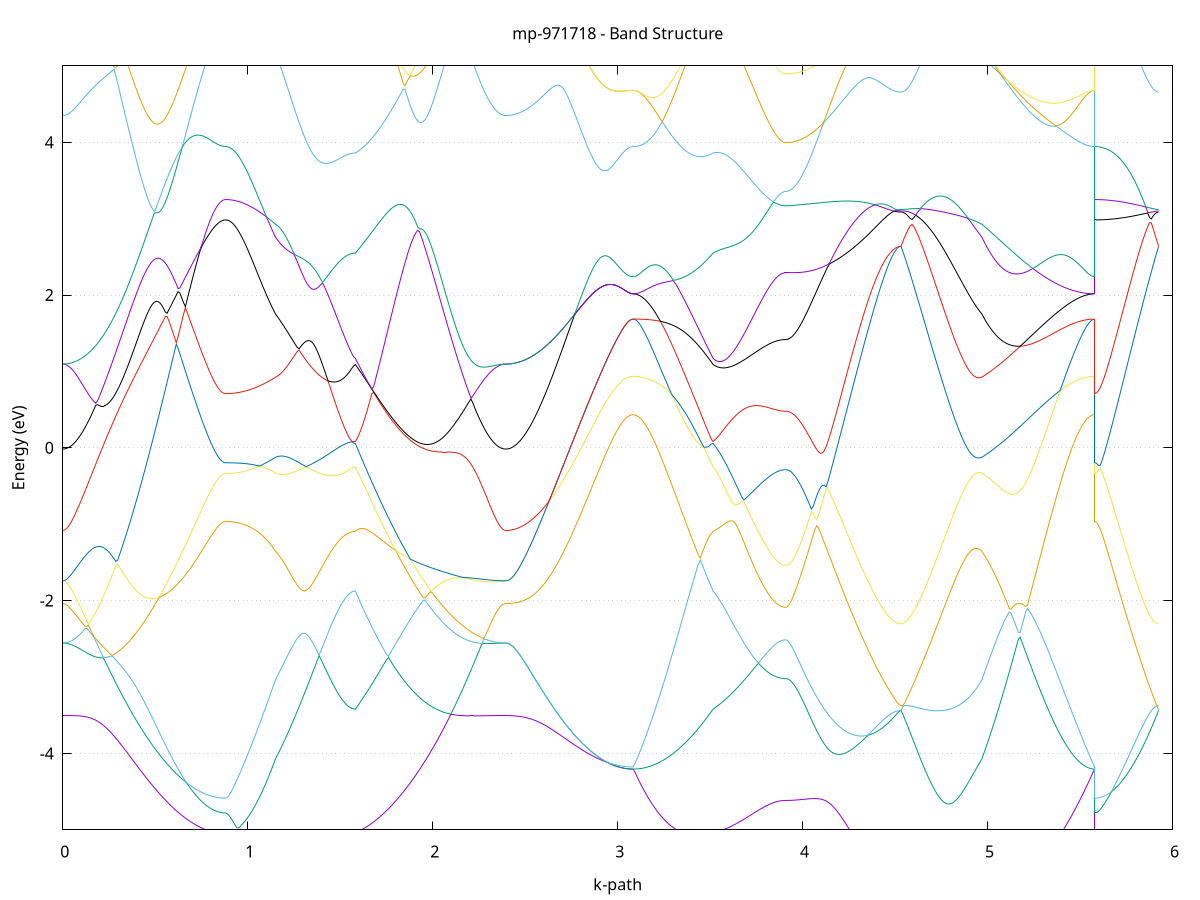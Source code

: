 set title 'mp-971718 - Band Structure'
set xlabel 'k-path'
set ylabel 'Energy (eV)'
set grid y
set yrange [-5:5]
set terminal png size 800,600
set output 'mp-971718_bands_gnuplot.png'
plot '-' using 1:2 with lines notitle, '-' using 1:2 with lines notitle, '-' using 1:2 with lines notitle, '-' using 1:2 with lines notitle, '-' using 1:2 with lines notitle, '-' using 1:2 with lines notitle, '-' using 1:2 with lines notitle, '-' using 1:2 with lines notitle, '-' using 1:2 with lines notitle, '-' using 1:2 with lines notitle, '-' using 1:2 with lines notitle, '-' using 1:2 with lines notitle, '-' using 1:2 with lines notitle, '-' using 1:2 with lines notitle, '-' using 1:2 with lines notitle, '-' using 1:2 with lines notitle, '-' using 1:2 with lines notitle, '-' using 1:2 with lines notitle, '-' using 1:2 with lines notitle, '-' using 1:2 with lines notitle, '-' using 1:2 with lines notitle, '-' using 1:2 with lines notitle, '-' using 1:2 with lines notitle, '-' using 1:2 with lines notitle, '-' using 1:2 with lines notitle, '-' using 1:2 with lines notitle, '-' using 1:2 with lines notitle, '-' using 1:2 with lines notitle, '-' using 1:2 with lines notitle, '-' using 1:2 with lines notitle, '-' using 1:2 with lines notitle, '-' using 1:2 with lines notitle, '-' using 1:2 with lines notitle, '-' using 1:2 with lines notitle, '-' using 1:2 with lines notitle, '-' using 1:2 with lines notitle, '-' using 1:2 with lines notitle, '-' using 1:2 with lines notitle, '-' using 1:2 with lines notitle, '-' using 1:2 with lines notitle, '-' using 1:2 with lines notitle, '-' using 1:2 with lines notitle, '-' using 1:2 with lines notitle, '-' using 1:2 with lines notitle, '-' using 1:2 with lines notitle, '-' using 1:2 with lines notitle, '-' using 1:2 with lines notitle, '-' using 1:2 with lines notitle
0.000000 -13.256123
0.009894 -13.255823
0.019789 -13.254823
0.029683 -13.253223
0.039577 -13.250923
0.049471 -13.248023
0.059366 -13.244523
0.069260 -13.240323
0.079154 -13.235523
0.089049 -13.230023
0.098943 -13.223923
0.108837 -13.217123
0.118732 -13.209723
0.128626 -13.201723
0.138520 -13.193023
0.148414 -13.183723
0.158309 -13.173823
0.168203 -13.163223
0.178097 -13.152123
0.187992 -13.140223
0.197886 -13.127823
0.207780 -13.114723
0.217674 -13.101023
0.227569 -13.086723
0.237463 -13.071823
0.247357 -13.056323
0.257252 -13.040223
0.267146 -13.023423
0.277040 -13.006123
0.286935 -12.988123
0.296829 -12.969623
0.306723 -12.950523
0.316617 -12.930723
0.326512 -12.910423
0.336406 -12.889623
0.346300 -12.868123
0.356195 -12.846123
0.366089 -12.823523
0.375983 -12.800423
0.385877 -12.776723
0.395772 -12.752423
0.405666 -12.727623
0.415560 -12.702323
0.425455 -12.676423
0.435349 -12.650123
0.445243 -12.623223
0.455137 -12.595823
0.465032 -12.567923
0.474926 -12.539523
0.484820 -12.510623
0.494715 -12.481223
0.504609 -12.451423
0.514503 -12.421123
0.524398 -12.390323
0.534292 -12.359123
0.544186 -12.327523
0.554080 -12.295423
0.563975 -12.263023
0.573869 -12.230123
0.583763 -12.196923
0.593658 -12.163223
0.603552 -12.129223
0.613446 -12.094823
0.623340 -12.060123
0.633235 -12.025123
0.643129 -11.989723
0.653023 -11.954023
0.662918 -11.918123
0.672812 -11.881823
0.682706 -11.845323
0.692601 -11.808623
0.702495 -11.771623
0.712389 -11.734323
0.722283 -11.696923
0.732178 -11.659323
0.742072 -11.621523
0.751966 -11.583623
0.761861 -11.545523
0.771755 -11.507323
0.781649 -11.468923
0.791543 -11.430523
0.801438 -11.392123
0.811332 -11.353523
0.821226 -11.315023
0.831121 -11.276423
0.841015 -11.237823
0.850909 -11.199323
0.860803 -11.161023
0.870698 -11.123223
0.880592 -11.093723
0.880592 -11.093723
0.890561 -11.093823
0.900530 -11.093923
0.910499 -11.094223
0.920468 -11.094523
0.930437 -11.094923
0.940406 -11.095523
0.950374 -11.096123
0.960343 -11.096923
0.970312 -11.097723
0.980281 -11.098623
0.990250 -11.099723
1.000219 -11.100923
1.010188 -11.102123
1.020157 -11.103523
1.030126 -11.105023
1.040095 -11.106623
1.050064 -11.108323
1.060032 -11.110123
1.070001 -11.112023
1.079970 -11.114123
1.089939 -11.116323
1.099908 -11.118623
1.109877 -11.121023
1.119846 -11.123523
1.129815 -11.126223
1.139784 -11.128923
1.149753 -11.131823
1.149753 -11.131823
1.159579 -11.135823
1.169405 -11.143223
1.179231 -11.153123
1.189057 -11.164723
1.198883 -11.177623
1.208709 -11.191423
1.218535 -11.205723
1.228361 -11.220223
1.238187 -11.234923
1.248013 -11.249723
1.257839 -11.264323
1.267666 -11.278923
1.277492 -11.293223
1.287318 -11.307223
1.297144 -11.321023
1.306970 -11.334523
1.316796 -11.347623
1.326622 -11.360323
1.336448 -11.372723
1.346274 -11.384723
1.356100 -11.396223
1.365926 -11.407423
1.375752 -11.418123
1.385578 -11.428323
1.395405 -11.438123
1.405231 -11.447423
1.415057 -11.456323
1.424883 -11.464723
1.434709 -11.472623
1.444535 -11.480023
1.454361 -11.486923
1.464187 -11.493323
1.474013 -11.499223
1.483839 -11.504723
1.493665 -11.509623
1.503491 -11.514023
1.513317 -11.517923
1.523144 -11.521223
1.532970 -11.524123
1.542796 -11.526423
1.552622 -11.528323
1.562448 -11.529623
1.572274 -11.530323
1.582100 -11.530623
1.582100 -11.530623
1.592015 -11.554223
1.601929 -11.578823
1.611844 -11.604423
1.621758 -11.631023
1.631673 -11.658323
1.641588 -11.686423
1.651502 -11.715223
1.661417 -11.744623
1.671331 -11.774423
1.681246 -11.804823
1.691161 -11.835623
1.701075 -11.866623
1.710990 -11.898023
1.720905 -11.929523
1.730819 -11.961323
1.740734 -11.993123
1.750648 -12.025023
1.760563 -12.056923
1.770478 -12.088823
1.780392 -12.120723
1.790307 -12.152423
1.800221 -12.184123
1.810136 -12.215623
1.820051 -12.246923
1.829965 -12.277923
1.839880 -12.308823
1.849794 -12.339423
1.859709 -12.369623
1.869624 -12.399623
1.879538 -12.429323
1.889453 -12.458623
1.899367 -12.487523
1.909282 -12.516123
1.919197 -12.544223
1.929111 -12.572023
1.939026 -12.599323
1.948940 -12.626223
1.958855 -12.652623
1.968770 -12.678623
1.978684 -12.704023
1.988599 -12.729023
1.998514 -12.753523
2.008428 -12.777523
2.018343 -12.801023
2.028257 -12.824023
2.038172 -12.846423
2.048087 -12.868223
2.058001 -12.889623
2.067916 -12.910423
2.077830 -12.930623
2.087745 -12.950223
2.097660 -12.969323
2.107574 -12.987823
2.117489 -13.005723
2.127403 -13.023023
2.137318 -13.039723
2.147233 -13.055923
2.157147 -13.071423
2.167062 -13.086323
2.176976 -13.100623
2.186891 -13.114323
2.196806 -13.127423
2.206720 -13.139923
2.216635 -13.151723
2.226550 -13.162923
2.236464 -13.173523
2.246379 -13.183523
2.256293 -13.192823
2.266208 -13.201523
2.276123 -13.209623
2.286037 -13.217023
2.295952 -13.223723
2.305866 -13.229923
2.315781 -13.235423
2.325696 -13.240223
2.335610 -13.244423
2.345525 -13.248023
2.355439 -13.250923
2.365354 -13.253223
2.375269 -13.254823
2.385183 -13.255823
2.395098 -13.256123
2.395098 -13.256123
2.405076 -13.255723
2.415055 -13.254823
2.425033 -13.253123
2.435011 -13.250823
2.444990 -13.247823
2.454968 -13.244223
2.464946 -13.239923
2.474925 -13.234923
2.484903 -13.229323
2.494881 -13.223023
2.504860 -13.216123
2.514838 -13.208523
2.524816 -13.200323
2.534795 -13.191423
2.544773 -13.181823
2.554752 -13.171623
2.564730 -13.160823
2.574708 -13.149323
2.584687 -13.137223
2.594665 -13.124423
2.604643 -13.111023
2.614622 -13.097023
2.624600 -13.082323
2.634578 -13.067023
2.644557 -13.051123
2.654535 -13.034523
2.664513 -13.017423
2.674492 -12.999623
2.684470 -12.981223
2.694449 -12.962323
2.704427 -12.942723
2.714405 -12.922523
2.724384 -12.901823
2.734362 -12.880423
2.744340 -12.858523
2.754319 -12.836123
2.764297 -12.813023
2.774275 -12.789523
2.784254 -12.765423
2.794232 -12.740823
2.804210 -12.715723
2.814189 -12.690123
2.824167 -12.664023
2.834146 -12.637423
2.844124 -12.610423
2.854102 -12.583023
2.864081 -12.555323
2.874059 -12.527123
2.884037 -12.498623
2.894016 -12.469823
2.903994 -12.440823
2.913972 -12.411623
2.923951 -12.382323
2.933929 -12.352923
2.943907 -12.323523
2.953886 -12.294323
2.963864 -12.265323
2.973842 -12.236723
2.983821 -12.208723
2.993799 -12.181523
3.003778 -12.155323
3.013756 -12.130623
3.023734 -12.107623
3.033713 -12.086923
3.043691 -12.068823
3.053669 -12.054023
3.063648 -12.043023
3.073626 -12.036123
3.083604 -12.033823
3.083604 -12.033823
3.093430 -12.033523
3.103257 -12.032623
3.113083 -12.031223
3.122909 -12.029123
3.132735 -12.026523
3.142561 -12.023323
3.152387 -12.019523
3.162213 -12.015123
3.172039 -12.010123
3.181865 -12.004523
3.191691 -11.998423
3.201517 -11.991723
3.211343 -11.984423
3.221169 -11.976523
3.230996 -11.968123
3.240822 -11.959123
3.250648 -11.949523
3.260474 -11.939423
3.270300 -11.928723
3.280126 -11.917423
3.289952 -11.905623
3.299778 -11.893223
3.309604 -11.880323
3.319430 -11.866823
3.329256 -11.852823
3.339082 -11.838223
3.348908 -11.823123
3.358735 -11.807523
3.368561 -11.791323
3.378387 -11.774623
3.388213 -11.757423
3.398039 -11.739723
3.407865 -11.721523
3.417691 -11.702823
3.427517 -11.683623
3.437343 -11.663823
3.447169 -11.643623
3.456995 -11.623023
3.466821 -11.601823
3.476647 -11.580223
3.486474 -11.558123
3.496300 -11.535623
3.506126 -11.512623
3.515952 -11.530623
3.515952 -11.530623
3.525786 -11.548223
3.535620 -11.570023
3.545454 -11.592323
3.555288 -11.614423
3.565122 -11.636123
3.574956 -11.657323
3.584790 -11.677923
3.594624 -11.698123
3.604458 -11.717623
3.614292 -11.736623
3.624126 -11.755123
3.633961 -11.772923
3.643795 -11.790123
3.653629 -11.806823
3.663463 -11.822823
3.673297 -11.838323
3.683131 -11.853123
3.692965 -11.867423
3.702799 -11.881023
3.712633 -11.894023
3.722467 -11.906323
3.732301 -11.918123
3.742135 -11.929223
3.751969 -11.939723
3.761803 -11.949623
3.771637 -11.958923
3.781471 -11.967523
3.791306 -11.975523
3.801140 -11.982823
3.810974 -11.989623
3.820808 -11.995623
3.830642 -12.001123
3.840476 -12.005923
3.850310 -12.010023
3.860144 -12.013623
3.869978 -12.016523
3.879812 -12.018723
3.889646 -12.020323
3.899480 -12.021323
3.909314 -12.021623
3.909314 -12.021623
3.919198 -12.021323
3.929082 -12.020423
3.938965 -12.019023
3.948849 -12.017023
3.958733 -12.014423
3.968616 -12.011323
3.978500 -12.007523
3.988384 -12.003323
3.998267 -11.998423
4.008151 -11.993023
4.018035 -11.987023
4.027919 -11.980423
4.037802 -11.973323
4.047686 -11.965623
4.057570 -11.957423
4.067453 -11.948623
4.077337 -11.939323
4.087221 -11.929423
4.097104 -11.919023
4.106988 -11.908023
4.116872 -11.896523
4.126755 -11.884423
4.136639 -11.871923
4.146523 -11.858823
4.156407 -11.845123
4.166290 -11.831023
4.176174 -11.816423
4.186058 -11.801223
4.195941 -11.785523
4.205825 -11.769423
4.215709 -11.752823
4.225592 -11.735723
4.235476 -11.718123
4.245360 -11.700023
4.255243 -11.681523
4.265127 -11.662623
4.275011 -11.643223
4.284895 -11.623323
4.294778 -11.603123
4.304662 -11.582423
4.314546 -11.561323
4.324429 -11.539923
4.334313 -11.518123
4.344197 -11.495923
4.354080 -11.473323
4.363964 -11.450523
4.373848 -11.427323
4.383731 -11.403923
4.393615 -11.380223
4.403499 -11.356223
4.413383 -11.332123
4.423266 -11.307823
4.433150 -11.283423
4.443034 -11.259023
4.452917 -11.234623
4.462801 -11.210523
4.472685 -11.186823
4.482568 -11.163923
4.492452 -11.142123
4.502336 -11.122423
4.512219 -11.105923
4.522103 -11.094623
4.531987 -11.090623
4.531987 -11.090623
4.541918 -11.092023
4.551850 -11.096023
4.561781 -11.101823
4.571713 -11.108723
4.581644 -11.116323
4.591576 -11.124423
4.601508 -11.132523
4.611439 -11.140723
4.621371 -11.148723
4.631302 -11.156523
4.641234 -11.164023
4.651165 -11.171123
4.661097 -11.177923
4.671028 -11.184123
4.680960 -11.190023
4.690891 -11.195323
4.700823 -11.200223
4.710754 -11.204623
4.720686 -11.208423
4.730617 -11.211723
4.740549 -11.214523
4.750480 -11.216723
4.760412 -11.218323
4.770343 -11.219423
4.780275 -11.220023
4.790207 -11.219923
4.800138 -11.219323
4.810070 -11.218123
4.820001 -11.216323
4.829933 -11.214023
4.839864 -11.211123
4.849796 -11.207623
4.859727 -11.203523
4.869659 -11.198823
4.879590 -11.193623
4.889522 -11.187823
4.899453 -11.181423
4.909385 -11.174523
4.919316 -11.167123
4.929248 -11.159223
4.939179 -11.151023
4.949111 -11.142723
4.959042 -11.135123
4.968974 -11.131823
4.968974 -11.131823
4.978836 -11.134823
4.988698 -11.137923
4.998559 -11.158723
5.008421 -11.181823
5.018283 -11.205123
5.028145 -11.228523
5.038007 -11.251923
5.047868 -11.275323
5.057730 -11.298723
5.067592 -11.322023
5.077454 -11.345323
5.087316 -11.368523
5.097177 -11.391523
5.107039 -11.414423
5.116901 -11.437023
5.126763 -11.459523
5.136625 -11.481823
5.146486 -11.503823
5.156348 -11.525523
5.166210 -11.547023
5.176072 -11.568223
5.185934 -11.589023
5.195795 -11.609523
5.205657 -11.629623
5.215519 -11.649423
5.225381 -11.668723
5.235243 -11.687723
5.245104 -11.706323
5.254966 -11.724423
5.264828 -11.742223
5.274690 -11.759423
5.284552 -11.776223
5.294413 -11.792623
5.304275 -11.808423
5.314137 -11.823823
5.323999 -11.838723
5.333861 -11.853123
5.343722 -11.866923
5.353584 -11.880323
5.363446 -11.893123
5.373308 -11.905423
5.383170 -11.917223
5.393031 -11.928423
5.402893 -11.939123
5.412755 -11.949223
5.422617 -11.958823
5.432479 -11.967823
5.442340 -11.976323
5.452202 -11.984223
5.462064 -11.991523
5.471926 -11.998223
5.481787 -12.004423
5.491649 -12.009923
5.501511 -12.014923
5.511373 -12.019423
5.521235 -12.023223
5.531096 -12.026423
5.540958 -12.029123
5.550820 -12.031223
5.560682 -12.032623
5.570544 -12.033523
5.580405 -12.033823
5.580405 -11.093723
5.590241 -11.093723
5.600077 -11.093723
5.609913 -11.093723
5.619749 -11.093623
5.629585 -11.093623
5.639420 -11.093523
5.649256 -11.093423
5.659092 -11.093323
5.668928 -11.093223
5.678764 -11.093123
5.688599 -11.093023
5.698435 -11.092923
5.708271 -11.092823
5.718107 -11.092623
5.727943 -11.092523
5.737778 -11.092323
5.747614 -11.092223
5.757450 -11.092123
5.767286 -11.091923
5.777122 -11.091823
5.786957 -11.091623
5.796793 -11.091523
5.806629 -11.091423
5.816465 -11.091323
5.826301 -11.091123
5.836137 -11.091023
5.845972 -11.090923
5.855808 -11.090923
5.865644 -11.090823
5.875480 -11.090723
5.885316 -11.090723
5.895151 -11.090623
5.904987 -11.090623
5.914823 -11.090623
5.924659 -11.090623
e
0.000000 -9.555823
0.009894 -9.556323
0.019789 -9.557923
0.029683 -9.560523
0.039577 -9.564123
0.049471 -9.568723
0.059366 -9.574323
0.069260 -9.580923
0.079154 -9.588423
0.089049 -9.596923
0.098943 -9.606323
0.108837 -9.616523
0.118732 -9.627723
0.128626 -9.639623
0.138520 -9.652323
0.148414 -9.665823
0.158309 -9.679923
0.168203 -9.694823
0.178097 -9.710323
0.187992 -9.726423
0.197886 -9.743023
0.207780 -9.760223
0.217674 -9.777923
0.227569 -9.796023
0.237463 -9.814623
0.247357 -9.833523
0.257252 -9.852723
0.267146 -9.872323
0.277040 -9.892123
0.286935 -9.912223
0.296829 -9.932423
0.306723 -9.952823
0.316617 -9.973423
0.326512 -9.994023
0.336406 -10.014723
0.346300 -10.035423
0.356195 -10.056223
0.366089 -10.077023
0.375983 -10.097723
0.385877 -10.118323
0.395772 -10.138823
0.405666 -10.159323
0.415560 -10.179523
0.425455 -10.199723
0.435349 -10.219623
0.445243 -10.239423
0.455137 -10.258923
0.465032 -10.278223
0.474926 -10.297223
0.484820 -10.316023
0.494715 -10.334423
0.504609 -10.352623
0.514503 -10.370423
0.524398 -10.387923
0.534292 -10.405123
0.544186 -10.421923
0.554080 -10.438323
0.563975 -10.454423
0.573869 -10.470023
0.583763 -10.485223
0.593658 -10.500123
0.603552 -10.514523
0.613446 -10.528423
0.623340 -10.542023
0.633235 -10.555123
0.643129 -10.567723
0.653023 -10.579823
0.662918 -10.591523
0.672812 -10.602723
0.682706 -10.613523
0.692601 -10.623723
0.702495 -10.633423
0.712389 -10.642723
0.722283 -10.651423
0.732178 -10.659623
0.742072 -10.667323
0.751966 -10.674523
0.761861 -10.681223
0.771755 -10.687423
0.781649 -10.705823
0.791543 -10.742723
0.801438 -10.779823
0.811332 -10.817123
0.821226 -10.854623
0.831121 -10.892323
0.841015 -10.930123
0.850909 -10.968023
0.860803 -11.005923
0.870698 -11.043523
0.880592 -11.072923
0.880592 -11.072923
0.890561 -11.072623
0.900530 -11.071723
0.910499 -11.070223
0.920468 -11.068123
0.930437 -11.065423
0.940406 -11.062223
0.950374 -11.058323
0.960343 -11.053923
0.970312 -11.048823
0.980281 -11.043223
0.990250 -11.037023
1.000219 -11.030223
1.010188 -11.022923
1.020157 -11.014923
1.030126 -11.006423
1.040095 -10.997423
1.050064 -10.987723
1.060032 -10.977523
1.070001 -10.966823
1.079970 -10.955523
1.089939 -10.960323
1.099908 -10.980923
1.109877 -11.002023
1.119846 -11.023523
1.129815 -11.045423
1.139784 -11.067723
1.149753 -11.090223
1.149753 -11.090223
1.159579 -11.106023
1.169405 -11.121623
1.179231 -11.137023
1.189057 -11.152323
1.198883 -11.167323
1.208709 -11.182123
1.218535 -11.196723
1.228361 -11.211123
1.238187 -11.225223
1.248013 -11.239023
1.257839 -11.252523
1.267666 -11.265823
1.277492 -11.278823
1.287318 -11.291423
1.297144 -11.303723
1.306970 -11.315723
1.316796 -11.327423
1.326622 -11.338723
1.336448 -11.349623
1.346274 -11.360223
1.356100 -11.370423
1.365926 -11.380323
1.375752 -11.389723
1.385578 -11.398823
1.395405 -11.407423
1.405231 -11.415623
1.415057 -11.423523
1.424883 -11.430923
1.434709 -11.437923
1.444535 -11.444423
1.454361 -11.450523
1.464187 -11.456223
1.474013 -11.461523
1.483839 -11.466223
1.493665 -11.470623
1.503491 -11.474523
1.513317 -11.477923
1.523144 -11.480923
1.532970 -11.483523
1.542796 -11.485623
1.552622 -11.487223
1.562448 -11.488323
1.572274 -11.489023
1.582100 -11.489223
1.582100 -11.489223
1.592015 -11.465223
1.601929 -11.440723
1.611844 -11.415923
1.621758 -11.390623
1.631673 -11.364923
1.641588 -11.338823
1.651502 -11.312323
1.661417 -11.285523
1.671331 -11.258423
1.681246 -11.230823
1.691161 -11.203023
1.701075 -11.174823
1.710990 -11.146423
1.720905 -11.117623
1.730819 -11.088523
1.740734 -11.059223
1.750648 -11.029723
1.760563 -10.999923
1.770478 -10.969923
1.780392 -10.939623
1.790307 -10.909223
1.800221 -10.878623
1.810136 -10.847923
1.820051 -10.817023
1.829965 -10.786023
1.839880 -10.754923
1.849794 -10.723723
1.859709 -10.692523
1.869624 -10.661223
1.879538 -10.629923
1.889453 -10.598523
1.899367 -10.567223
1.909282 -10.536023
1.919197 -10.504723
1.929111 -10.473623
1.939026 -10.442623
1.948940 -10.411723
1.958855 -10.381023
1.968770 -10.350423
1.978684 -10.320023
1.988599 -10.289923
1.998514 -10.260023
2.008428 -10.230423
2.018343 -10.201123
2.028257 -10.172123
2.038172 -10.143523
2.048087 -10.115323
2.058001 -10.087423
2.067916 -10.060023
2.077830 -10.033123
2.087745 -10.006623
2.097660 -9.980623
2.107574 -9.955223
2.117489 -9.930423
2.127403 -9.906123
2.137318 -9.882423
2.147233 -9.859423
2.157147 -9.837123
2.167062 -9.815423
2.176976 -9.794523
2.186891 -9.774323
2.196806 -9.754923
2.206720 -9.736223
2.216635 -9.718423
2.226550 -9.701423
2.236464 -9.685323
2.246379 -9.670023
2.256293 -9.655623
2.266208 -9.642123
2.276123 -9.629523
2.286037 -9.617923
2.295952 -9.607323
2.305866 -9.597623
2.315781 -9.588923
2.325696 -9.581223
2.335610 -9.574523
2.345525 -9.568823
2.355439 -9.564123
2.365354 -9.560523
2.375269 -9.557923
2.385183 -9.556423
2.395098 -9.555823
2.395098 -9.555823
2.405076 -9.556023
2.415055 -9.556323
2.425033 -9.557023
2.435011 -9.557923
2.444990 -9.559023
2.454968 -9.560423
2.464946 -9.562123
2.474925 -9.564023
2.484903 -9.566123
2.494881 -9.568523
2.504860 -9.571023
2.514838 -9.573823
2.524816 -9.576923
2.534795 -9.580123
2.544773 -9.583523
2.554752 -9.587123
2.564730 -9.590823
2.574708 -9.594823
2.584687 -9.598923
2.594665 -9.603123
2.604643 -9.607523
2.614622 -9.612023
2.624600 -9.622223
2.634578 -9.658423
2.644557 -9.695423
2.654535 -9.733323
2.664513 -9.772123
2.674492 -9.811523
2.684470 -9.851723
2.694449 -9.892523
2.704427 -9.933923
2.714405 -9.975823
2.724384 -10.018223
2.734362 -10.061123
2.744340 -10.104423
2.754319 -10.148023
2.764297 -10.191923
2.774275 -10.236023
2.784254 -10.280423
2.794232 -10.324923
2.804210 -10.369523
2.814189 -10.414223
2.824167 -10.458923
2.834146 -10.503623
2.844124 -10.548223
2.854102 -10.592723
2.864081 -10.637023
2.874059 -10.681123
2.884037 -10.724923
2.894016 -10.768423
2.903994 -10.811523
2.913972 -10.854123
2.923951 -10.896223
2.933929 -10.937723
2.943907 -10.978423
2.953886 -11.018223
2.963864 -11.057123
2.973842 -11.094823
2.983821 -11.131223
2.993799 -11.166023
3.003778 -11.198923
3.013756 -11.229723
3.023734 -11.257923
3.033713 -11.283123
3.043691 -11.304823
3.053669 -11.322523
3.063648 -11.335623
3.073626 -11.343623
3.083604 -11.346323
3.083604 -11.346323
3.093430 -11.346223
3.103257 -11.345923
3.113083 -11.345423
3.122909 -11.344723
3.132735 -11.343923
3.142561 -11.342823
3.152387 -11.341623
3.162213 -11.340223
3.172039 -11.338723
3.181865 -11.337123
3.191691 -11.335323
3.201517 -11.333523
3.211343 -11.331723
3.221169 -11.329823
3.230996 -11.327923
3.240822 -11.326123
3.250648 -11.324423
3.260474 -11.322823
3.270300 -11.321423
3.280126 -11.320223
3.289952 -11.319323
3.299778 -11.318823
3.309604 -11.318623
3.319430 -11.318923
3.329256 -11.319823
3.339082 -11.321323
3.348908 -11.323523
3.358735 -11.326523
3.368561 -11.330423
3.378387 -11.335223
3.388213 -11.341023
3.398039 -11.347923
3.407865 -11.356023
3.417691 -11.365323
3.427517 -11.375923
3.437343 -11.387823
3.447169 -11.401023
3.456995 -11.415623
3.466821 -11.431523
3.476647 -11.448823
3.486474 -11.467423
3.496300 -11.487323
3.506126 -11.508323
3.515952 -11.489223
3.515952 -11.489223
3.525786 -11.471423
3.535620 -11.449923
3.545454 -11.428423
3.555288 -11.407723
3.565122 -11.387923
3.574956 -11.369223
3.584790 -11.351623
3.594624 -11.335223
3.604458 -11.319923
3.614292 -11.305823
3.624126 -11.292923
3.633961 -11.281023
3.643795 -11.270223
3.653629 -11.260523
3.663463 -11.251723
3.673297 -11.243923
3.683131 -11.236923
3.692965 -11.230723
3.702799 -11.225223
3.712633 -11.220523
3.722467 -11.216323
3.732301 -11.212723
3.742135 -11.209623
3.751969 -11.207023
3.761803 -11.204723
3.771637 -11.202923
3.781471 -11.201323
3.791306 -11.200023
3.801140 -11.198923
3.810974 -11.198023
3.820808 -11.197323
3.830642 -11.196723
3.840476 -11.196323
3.850310 -11.195923
3.860144 -11.195723
3.869978 -11.195523
3.879812 -11.195323
3.889646 -11.195223
3.899480 -11.195223
3.909314 -11.195223
3.909314 -11.195223
3.919198 -11.195023
3.929082 -11.194523
3.938965 -11.193723
3.948849 -11.192623
3.958733 -11.191223
3.968616 -11.189523
3.978500 -11.187423
3.988384 -11.185123
3.998267 -11.182423
4.008151 -11.179523
4.018035 -11.176323
4.027919 -11.172723
4.037802 -11.168923
4.047686 -11.164923
4.057570 -11.160523
4.067453 -11.155923
4.077337 -11.151123
4.087221 -11.146023
4.097104 -11.140723
4.106988 -11.135223
4.116872 -11.129523
4.126755 -11.123523
4.136639 -11.117423
4.146523 -11.111123
4.156407 -11.104723
4.166290 -11.098123
4.176174 -11.091423
4.186058 -11.084623
4.195941 -11.077623
4.205825 -11.070623
4.215709 -11.063523
4.225592 -11.056423
4.235476 -11.049223
4.245360 -11.042023
4.255243 -11.034823
4.265127 -11.027723
4.275011 -11.020523
4.284895 -11.013523
4.294778 -11.006523
4.304662 -10.999623
4.314546 -10.992823
4.324429 -10.986123
4.334313 -10.979623
4.344197 -10.973323
4.354080 -10.967123
4.363964 -10.961223
4.373848 -10.955523
4.383731 -10.950023
4.393615 -10.944823
4.403499 -10.939923
4.413383 -10.935323
4.423266 -10.930923
4.433150 -10.926923
4.443034 -10.923323
4.452917 -10.920023
4.462801 -10.917023
4.472685 -10.914523
4.482568 -10.912323
4.492452 -10.910523
4.502336 -10.909023
4.512219 -10.908023
4.522103 -10.907423
4.531987 -10.907223
4.531987 -10.907223
4.541918 -10.913423
4.551850 -10.919223
4.561781 -10.924923
4.571713 -10.930223
4.581644 -10.935323
4.591576 -10.940123
4.601508 -10.944623
4.611439 -10.948823
4.621371 -10.952723
4.631302 -10.956323
4.641234 -10.959623
4.651165 -10.962523
4.661097 -10.965123
4.671028 -10.967423
4.680960 -10.969323
4.690891 -10.970923
4.700823 -10.972223
4.710754 -10.973023
4.720686 -10.973523
4.730617 -10.973723
4.740549 -10.973523
4.750480 -10.972923
4.760412 -10.971923
4.770343 -10.970523
4.780275 -10.968823
4.790207 -10.966723
4.800138 -10.964223
4.810070 -10.961323
4.820001 -10.958023
4.829933 -10.954323
4.839864 -10.950223
4.849796 -10.945823
4.859727 -10.940923
4.869659 -10.935723
4.879590 -10.930023
4.889522 -10.924023
4.899453 -10.936323
4.909385 -10.957123
4.919316 -10.978923
4.929248 -11.001523
4.939179 -11.024723
4.949111 -11.048223
4.959042 -11.071223
4.968974 -11.090223
4.968974 -11.090223
4.978836 -11.112823
4.988698 -11.135723
4.998559 -11.141123
5.008421 -11.144423
5.018283 -11.147823
5.028145 -11.151423
5.038007 -11.155023
5.047868 -11.158823
5.057730 -11.162623
5.067592 -11.166523
5.077454 -11.170623
5.087316 -11.174723
5.097177 -11.178923
5.107039 -11.183223
5.116901 -11.187623
5.126763 -11.192023
5.136625 -11.196523
5.146486 -11.201123
5.156348 -11.205723
5.166210 -11.210323
5.176072 -11.215023
5.185934 -11.219723
5.195795 -11.224523
5.205657 -11.229223
5.215519 -11.234023
5.225381 -11.238723
5.235243 -11.243523
5.245104 -11.248223
5.254966 -11.252923
5.264828 -11.257623
5.274690 -11.262223
5.284552 -11.266823
5.294413 -11.271323
5.304275 -11.275823
5.314137 -11.280223
5.323999 -11.284523
5.333861 -11.288723
5.343722 -11.292823
5.353584 -11.296823
5.363446 -11.300723
5.373308 -11.304523
5.383170 -11.308123
5.393031 -11.311623
5.402893 -11.315023
5.412755 -11.318223
5.422617 -11.321323
5.432479 -11.324223
5.442340 -11.327023
5.452202 -11.329623
5.462064 -11.332023
5.471926 -11.334323
5.481787 -11.336323
5.491649 -11.338223
5.501511 -11.339923
5.511373 -11.341423
5.521235 -11.342723
5.531096 -11.343823
5.540958 -11.344723
5.550820 -11.345423
5.560682 -11.345923
5.570544 -11.346223
5.580405 -11.346323
5.580405 -11.072923
5.590241 -11.072723
5.600077 -11.072223
5.609913 -11.071523
5.619749 -11.070423
5.629585 -11.068923
5.639420 -11.067223
5.649256 -11.065223
5.659092 -11.062823
5.668928 -11.060223
5.678764 -11.057323
5.688599 -11.054023
5.698435 -11.050523
5.708271 -11.046723
5.718107 -11.042623
5.727943 -11.038323
5.737778 -11.033723
5.747614 -11.028823
5.757450 -11.023723
5.767286 -11.018323
5.777122 -11.012723
5.786957 -11.006823
5.796793 -11.000823
5.806629 -10.994523
5.816465 -10.988123
5.826301 -10.981423
5.836137 -10.974623
5.845972 -10.967623
5.855808 -10.960423
5.865644 -10.953223
5.875480 -10.945723
5.885316 -10.938223
5.895151 -10.930623
5.904987 -10.922923
5.914823 -10.915123
5.924659 -10.907223
e
0.000000 -9.168523
0.009894 -9.168723
0.019789 -9.169423
0.029683 -9.170623
0.039577 -9.172223
0.049471 -9.174323
0.059366 -9.176923
0.069260 -9.180023
0.079154 -9.183523
0.089049 -9.187623
0.098943 -9.192123
0.108837 -9.197023
0.118732 -9.202523
0.128626 -9.208523
0.138520 -9.214923
0.148414 -9.221823
0.158309 -9.229323
0.168203 -9.237223
0.178097 -9.245723
0.187992 -9.254623
0.197886 -9.264023
0.207780 -9.274023
0.217674 -9.284523
0.227569 -9.295423
0.237463 -9.306923
0.247357 -9.319023
0.257252 -9.331523
0.267146 -9.344623
0.277040 -9.358223
0.286935 -9.372323
0.296829 -9.386923
0.306723 -9.402123
0.316617 -9.417823
0.326512 -9.434023
0.336406 -9.450723
0.346300 -9.468023
0.356195 -9.485823
0.366089 -9.504223
0.375983 -9.523023
0.385877 -9.542423
0.395772 -9.562323
0.405666 -9.582723
0.415560 -9.603723
0.425455 -9.625123
0.435349 -9.647123
0.445243 -9.669623
0.455137 -9.692623
0.465032 -9.716123
0.474926 -9.740123
0.484820 -9.764623
0.494715 -9.789623
0.504609 -9.815123
0.514503 -9.841123
0.524398 -9.867523
0.534292 -9.894523
0.544186 -9.921923
0.554080 -9.949823
0.563975 -9.978223
0.573869 -10.007023
0.583763 -10.036323
0.593658 -10.066023
0.603552 -10.096223
0.613446 -10.126823
0.623340 -10.157923
0.633235 -10.189323
0.643129 -10.221223
0.653023 -10.253523
0.662918 -10.286223
0.672812 -10.319323
0.682706 -10.352723
0.692601 -10.386623
0.702495 -10.420823
0.712389 -10.455323
0.722283 -10.490223
0.732178 -10.525423
0.742072 -10.560923
0.751966 -10.596723
0.761861 -10.632823
0.771755 -10.669223
0.781649 -10.693023
0.791543 -10.698123
0.801438 -10.702723
0.811332 -10.706723
0.821226 -10.710223
0.831121 -10.713223
0.841015 -10.715623
0.850909 -10.717523
0.860803 -10.718923
0.870698 -10.719723
0.880592 -10.719923
0.880592 -10.719923
0.890561 -10.720623
0.900530 -10.722423
0.910499 -10.725523
0.920468 -10.729723
0.930437 -10.735223
0.940406 -10.741923
0.950374 -10.749723
0.960343 -10.758623
0.970312 -10.768623
0.980281 -10.779723
0.990250 -10.791823
1.000219 -10.805023
1.010188 -10.819023
1.020157 -10.834023
1.030126 -10.849823
1.040095 -10.866523
1.050064 -10.883923
1.060032 -10.902023
1.070001 -10.920823
1.079970 -10.940323
1.089939 -10.943723
1.099908 -10.931323
1.109877 -10.918423
1.119846 -10.905023
1.129815 -10.891023
1.139784 -10.876523
1.149753 -10.861623
1.149753 -10.861623
1.159579 -10.849023
1.169405 -10.833123
1.179231 -10.814723
1.189057 -10.794623
1.198883 -10.773223
1.208709 -10.751123
1.218535 -10.728623
1.228361 -10.705923
1.238187 -10.683123
1.248013 -10.660423
1.257839 -10.638023
1.267666 -10.615923
1.277492 -10.594123
1.287318 -10.572823
1.297144 -10.552023
1.306970 -10.531623
1.316796 -10.511923
1.326622 -10.492723
1.336448 -10.474223
1.346274 -10.456323
1.356100 -10.439023
1.365926 -10.422423
1.375752 -10.406523
1.385578 -10.391323
1.395405 -10.376823
1.405231 -10.363123
1.415057 -10.350023
1.424883 -10.337723
1.434709 -10.326123
1.444535 -10.315323
1.454361 -10.305223
1.464187 -10.295923
1.474013 -10.287323
1.483839 -10.279523
1.493665 -10.272423
1.503491 -10.266023
1.513317 -10.260523
1.523144 -10.255623
1.532970 -10.251523
1.542796 -10.248223
1.552622 -10.245623
1.562448 -10.243723
1.572274 -10.242623
1.582100 -10.242223
1.582100 -10.242223
1.592015 -10.238023
1.601929 -10.232523
1.611844 -10.225723
1.621758 -10.217823
1.631673 -10.208723
1.641588 -10.198623
1.651502 -10.187423
1.661417 -10.175323
1.671331 -10.162423
1.681246 -10.148723
1.691161 -10.134123
1.701075 -10.118923
1.710990 -10.103123
1.720905 -10.086723
1.730819 -10.069723
1.740734 -10.052223
1.750648 -10.034323
1.760563 -10.016023
1.770478 -9.997323
1.780392 -9.978323
1.790307 -9.959023
1.800221 -9.939423
1.810136 -9.919723
1.820051 -9.899823
1.829965 -9.879723
1.839880 -9.859523
1.849794 -9.839323
1.859709 -9.819023
1.869624 -9.798723
1.879538 -9.778423
1.889453 -9.758223
1.899367 -9.738023
1.909282 -9.717923
1.919197 -9.697923
1.929111 -9.678123
1.939026 -9.658523
1.948940 -9.639023
1.958855 -9.619723
1.968770 -9.600723
1.978684 -9.582023
1.988599 -9.563523
1.998514 -9.545323
2.008428 -9.527423
2.018343 -9.509923
2.028257 -9.492623
2.038172 -9.475823
2.048087 -9.459323
2.058001 -9.443223
2.067916 -9.427523
2.077830 -9.412223
2.087745 -9.397423
2.097660 -9.382923
2.107574 -9.368923
2.117489 -9.355423
2.127403 -9.342323
2.137318 -9.329623
2.147233 -9.317423
2.157147 -9.305723
2.167062 -9.294523
2.176976 -9.283723
2.186891 -9.273423
2.196806 -9.263623
2.206720 -9.254323
2.216635 -9.245423
2.226550 -9.237123
2.236464 -9.229223
2.246379 -9.221823
2.256293 -9.214923
2.266208 -9.208523
2.276123 -9.202523
2.286037 -9.197123
2.295952 -9.192123
2.305866 -9.187623
2.315781 -9.183623
2.325696 -9.180023
2.335610 -9.176923
2.345525 -9.174423
2.355439 -9.172223
2.365354 -9.170623
2.375269 -9.169423
2.385183 -9.168723
2.395098 -9.168523
2.395098 -9.168523
2.405076 -9.169423
2.415055 -9.172323
2.425033 -9.177023
2.435011 -9.183623
2.444990 -9.192123
2.454968 -9.202523
2.464946 -9.214723
2.474925 -9.228623
2.484903 -9.244323
2.494881 -9.261723
2.504860 -9.280823
2.514838 -9.301523
2.524816 -9.323823
2.534795 -9.347723
2.544773 -9.373023
2.554752 -9.399723
2.564730 -9.427923
2.574708 -9.457323
2.584687 -9.488023
2.594665 -9.519923
2.604643 -9.552923
2.614622 -9.587123
2.624600 -9.616623
2.634578 -9.621323
2.644557 -9.626123
2.654535 -9.631023
2.664513 -9.636023
2.674492 -9.641023
2.684470 -9.646123
2.694449 -9.651223
2.704427 -9.656423
2.714405 -9.661523
2.724384 -9.666723
2.734362 -9.671823
2.744340 -9.677023
2.754319 -9.682123
2.764297 -9.687223
2.774275 -9.692223
2.784254 -9.697223
2.794232 -9.702123
2.804210 -9.706923
2.814189 -9.711723
2.824167 -9.716323
2.834146 -9.720923
2.844124 -9.725323
2.854102 -9.729623
2.864081 -9.733823
2.874059 -9.737923
2.884037 -9.741823
2.894016 -9.745623
2.903994 -9.749223
2.913972 -9.752723
2.923951 -9.755923
2.933929 -9.759123
2.943907 -9.762023
2.953886 -9.764823
2.963864 -9.767323
2.973842 -9.769723
2.983821 -9.771923
2.993799 -9.773923
3.003778 -9.775723
3.013756 -9.777323
3.023734 -9.778723
3.033713 -9.779823
3.043691 -9.780823
3.053669 -9.781623
3.063648 -9.782123
3.073626 -9.782423
3.083604 -9.782523
3.083604 -9.782523
3.093430 -9.783123
3.103257 -9.784923
3.113083 -9.787823
3.122909 -9.791823
3.132735 -9.797023
3.142561 -9.803323
3.152387 -9.810723
3.162213 -9.819123
3.172039 -9.828623
3.181865 -9.839123
3.191691 -9.850523
3.201517 -9.862823
3.211343 -9.875923
3.221169 -9.889923
3.230996 -9.904623
3.240822 -9.919923
3.250648 -9.935923
3.260474 -9.952423
3.270300 -9.969323
3.280126 -9.986623
3.289952 -10.004123
3.299778 -10.021823
3.309604 -10.039523
3.319430 -10.057223
3.329256 -10.074823
3.339082 -10.092123
3.348908 -10.109023
3.358735 -10.125423
3.368561 -10.141223
3.378387 -10.156223
3.388213 -10.170423
3.398039 -10.183723
3.407865 -10.195823
3.417691 -10.206923
3.427517 -10.216723
3.437343 -10.225223
3.447169 -10.232323
3.456995 -10.238023
3.466821 -10.242323
3.476647 -10.245223
3.486474 -10.246523
3.496300 -10.246523
3.506126 -10.245023
3.515952 -10.242223
3.515952 -10.242223
3.525786 -10.240023
3.535620 -10.236623
3.545454 -10.232123
3.555288 -10.226423
3.565122 -10.219623
3.574956 -10.211623
3.584790 -10.202523
3.594624 -10.192223
3.604458 -10.180923
3.614292 -10.168523
3.624126 -10.155223
3.633961 -10.140923
3.643795 -10.125823
3.653629 -10.110123
3.663463 -10.093623
3.673297 -10.076723
3.683131 -10.059323
3.692965 -10.041623
3.702799 -10.023723
3.712633 -10.005823
3.722467 -9.987923
3.732301 -9.970123
3.742135 -9.952623
3.751969 -9.935423
3.761803 -9.918723
3.771637 -9.902623
3.781471 -9.887123
3.791306 -9.872423
3.801140 -9.858523
3.810974 -9.845623
3.820808 -9.833623
3.830642 -9.822723
3.840476 -9.812923
3.850310 -9.804423
3.860144 -9.797023
3.869978 -9.791023
3.879812 -9.786223
3.889646 -9.782823
3.899480 -9.780723
3.909314 -9.780023
3.909314 -9.780023
3.919198 -9.780423
3.929082 -9.781623
3.938965 -9.783623
3.948849 -9.786423
3.958733 -9.790023
3.968616 -9.794323
3.978500 -9.799523
3.988384 -9.805423
3.998267 -9.812123
4.008151 -9.819623
4.018035 -9.827923
4.027919 -9.836923
4.037802 -9.846723
4.047686 -9.857223
4.057570 -9.868523
4.067453 -9.880523
4.077337 -9.893223
4.087221 -9.906623
4.097104 -9.920823
4.106988 -9.935623
4.116872 -9.951123
4.126755 -9.967323
4.136639 -9.984123
4.146523 -10.001623
4.156407 -10.019723
4.166290 -10.038423
4.176174 -10.057723
4.186058 -10.077623
4.195941 -10.098023
4.205825 -10.119023
4.215709 -10.140523
4.225592 -10.162523
4.235476 -10.185023
4.245360 -10.208023
4.255243 -10.231423
4.265127 -10.255323
4.275011 -10.279523
4.284895 -10.304123
4.294778 -10.329123
4.304662 -10.354423
4.314546 -10.380123
4.324429 -10.406023
4.334313 -10.432223
4.344197 -10.458623
4.354080 -10.485223
4.363964 -10.512023
4.373848 -10.538923
4.383731 -10.566023
4.393615 -10.593123
4.403499 -10.620323
4.413383 -10.647523
4.423266 -10.674623
4.433150 -10.701623
4.443034 -10.728423
4.452917 -10.754923
4.462801 -10.780923
4.472685 -10.806323
4.482568 -10.830723
4.492452 -10.853623
4.502336 -10.874223
4.512219 -10.891323
4.522103 -10.903023
4.531987 -10.907223
4.531987 -10.907223
4.541918 -10.899623
4.551850 -10.889823
4.561781 -10.878523
4.571713 -10.866423
4.581644 -10.853923
4.591576 -10.841523
4.601508 -10.829323
4.611439 -10.817623
4.621371 -10.806623
4.631302 -10.796323
4.641234 -10.786823
4.651165 -10.778323
4.661097 -10.770723
4.671028 -10.764223
4.680960 -10.758723
4.690891 -10.754423
4.700823 -10.751123
4.710754 -10.749123
4.720686 -10.748223
4.730617 -10.748523
4.740549 -10.750023
4.750480 -10.752723
4.760412 -10.756723
4.770343 -10.761923
4.780275 -10.768323
4.790207 -10.775923
4.800138 -10.784823
4.810070 -10.794823
4.820001 -10.806123
4.829933 -10.818523
4.839864 -10.832023
4.849796 -10.846723
4.859727 -10.862523
4.869659 -10.879423
4.879590 -10.897423
4.889522 -10.916323
4.899453 -10.917523
4.909385 -10.910723
4.919316 -10.903523
4.929248 -10.895923
4.939179 -10.887923
4.949111 -10.879523
4.959042 -10.870723
4.968974 -10.861623
4.968974 -10.861623
4.978836 -10.846323
4.988698 -10.830523
4.998559 -10.814323
5.008421 -10.797623
5.018283 -10.780523
5.028145 -10.762923
5.038007 -10.745023
5.047868 -10.726623
5.057730 -10.707823
5.067592 -10.688623
5.077454 -10.669023
5.087316 -10.649123
5.097177 -10.628823
5.107039 -10.608223
5.116901 -10.587323
5.126763 -10.566123
5.136625 -10.544723
5.146486 -10.523023
5.156348 -10.501023
5.166210 -10.478823
5.176072 -10.456523
5.185934 -10.433923
5.195795 -10.411323
5.205657 -10.388523
5.215519 -10.365623
5.225381 -10.342623
5.235243 -10.319623
5.245104 -10.296623
5.254966 -10.273723
5.264828 -10.250823
5.274690 -10.227923
5.284552 -10.205323
5.294413 -10.182723
5.304275 -10.160423
5.314137 -10.138323
5.323999 -10.116523
5.333861 -10.095023
5.343722 -10.073823
5.353584 -10.053123
5.363446 -10.032823
5.373308 -10.013023
5.383170 -9.993723
5.393031 -9.975023
5.402893 -9.956923
5.412755 -9.939523
5.422617 -9.922823
5.432479 -9.906823
5.442340 -9.891623
5.452202 -9.877323
5.462064 -9.863823
5.471926 -9.851223
5.481787 -9.839623
5.491649 -9.829023
5.501511 -9.819423
5.511373 -9.810923
5.521235 -9.803523
5.531096 -9.797123
5.540958 -9.791923
5.550820 -9.787823
5.560682 -9.784923
5.570544 -9.783123
5.580405 -9.782523
5.580405 -10.719923
5.590241 -10.720123
5.600077 -10.720723
5.609913 -10.721823
5.619749 -10.723223
5.629585 -10.725023
5.639420 -10.727123
5.649256 -10.729723
5.659092 -10.732723
5.668928 -10.736023
5.678764 -10.739623
5.688599 -10.743723
5.698435 -10.748023
5.708271 -10.752723
5.718107 -10.757723
5.727943 -10.763023
5.737778 -10.768623
5.747614 -10.774423
5.757450 -10.780523
5.767286 -10.786923
5.777122 -10.793423
5.786957 -10.800223
5.796793 -10.807223
5.806629 -10.814323
5.816465 -10.821623
5.826301 -10.829023
5.836137 -10.836623
5.845972 -10.844223
5.855808 -10.852023
5.865644 -10.859823
5.875480 -10.867623
5.885316 -10.875623
5.895151 -10.883523
5.904987 -10.891423
5.914823 -10.899323
5.924659 -10.907223
e
0.000000 -7.025423
0.009894 -7.025423
0.019789 -7.025423
0.029683 -7.025323
0.039577 -7.025323
0.049471 -7.025223
0.059366 -7.025123
0.069260 -7.025023
0.079154 -7.024923
0.089049 -7.024723
0.098943 -7.024623
0.108837 -7.024423
0.118732 -7.024223
0.128626 -7.024023
0.138520 -7.023823
0.148414 -7.023623
0.158309 -7.023823
0.168203 -7.024023
0.178097 -7.024223
0.187992 -7.024423
0.197886 -7.024623
0.207780 -7.024823
0.217674 -7.025023
0.227569 -7.025223
0.237463 -7.025423
0.247357 -7.025523
0.257252 -7.025723
0.267146 -7.025923
0.277040 -7.026023
0.286935 -7.026123
0.296829 -7.026223
0.306723 -7.026323
0.316617 -7.026423
0.326512 -7.026523
0.336406 -7.026523
0.346300 -7.026523
0.356195 -7.026523
0.366089 -7.026523
0.375983 -7.026423
0.385877 -7.026323
0.395772 -7.026223
0.405666 -7.026123
0.415560 -7.025923
0.425455 -7.025823
0.435349 -7.025523
0.445243 -7.025323
0.455137 -7.025023
0.465032 -7.024723
0.474926 -7.024423
0.484820 -7.024023
0.494715 -7.023723
0.504609 -7.023223
0.514503 -7.022823
0.524398 -7.022423
0.534292 -7.021923
0.544186 -7.021423
0.554080 -7.020823
0.563975 -7.020323
0.573869 -7.019723
0.583763 -7.019223
0.593658 -7.018623
0.603552 -7.018023
0.613446 -7.017323
0.623340 -7.016723
0.633235 -7.016123
0.643129 -7.015523
0.653023 -7.014823
0.662918 -7.014223
0.672812 -7.013623
0.682706 -7.013023
0.692601 -7.012323
0.702495 -7.011723
0.712389 -7.011223
0.722283 -7.010623
0.732178 -7.010023
0.742072 -7.009523
0.751966 -7.009023
0.761861 -7.008523
0.771755 -7.008123
0.781649 -7.007723
0.791543 -7.007323
0.801438 -7.006923
0.811332 -7.006623
0.821226 -7.006423
0.831121 -7.006123
0.841015 -7.005923
0.850909 -7.005823
0.860803 -7.005723
0.870698 -7.005623
0.880592 -7.005623
0.880592 -7.005623
0.890561 -7.005623
0.900530 -7.005623
0.910499 -7.005523
0.920468 -7.005523
0.930437 -7.005423
0.940406 -7.005423
0.950374 -7.005323
0.960343 -7.005223
0.970312 -7.005123
0.980281 -7.004923
0.990250 -7.004823
1.000219 -7.004623
1.010188 -7.004523
1.020157 -7.004323
1.030126 -7.004123
1.040095 -7.003923
1.050064 -7.003723
1.060032 -7.003523
1.070001 -7.003323
1.079970 -7.003123
1.089939 -7.002823
1.099908 -7.002623
1.109877 -7.002323
1.119846 -7.002023
1.129815 -7.001723
1.139784 -7.001523
1.149753 -7.001223
1.149753 -7.001223
1.159579 -7.001023
1.169405 -7.000823
1.179231 -7.000623
1.189057 -7.000423
1.198883 -7.000223
1.208709 -7.000023
1.218535 -6.999823
1.228361 -6.999623
1.238187 -6.999423
1.248013 -6.999223
1.257839 -6.999023
1.267666 -6.998823
1.277492 -6.998623
1.287318 -6.998423
1.297144 -6.998523
1.306970 -6.999423
1.316796 -7.000123
1.326622 -7.000823
1.336448 -7.001523
1.346274 -7.002123
1.356100 -7.002723
1.365926 -7.003223
1.375752 -7.003623
1.385578 -7.004023
1.395405 -7.004323
1.405231 -7.004623
1.415057 -7.004923
1.424883 -7.005123
1.434709 -7.005323
1.444535 -7.005423
1.454361 -7.005623
1.464187 -7.005723
1.474013 -7.005723
1.483839 -7.005823
1.493665 -7.005823
1.503491 -7.005823
1.513317 -7.005823
1.523144 -7.005823
1.532970 -7.005823
1.542796 -7.005823
1.552622 -7.005823
1.562448 -7.005823
1.572274 -7.005823
1.582100 -7.005823
1.582100 -7.005823
1.592015 -7.006323
1.601929 -7.006923
1.611844 -7.007423
1.621758 -7.007923
1.631673 -7.008323
1.641588 -7.008723
1.651502 -7.009123
1.661417 -7.009423
1.671331 -7.009823
1.681246 -7.010023
1.691161 -7.010323
1.701075 -7.010523
1.710990 -7.010723
1.720905 -7.010823
1.730819 -7.010923
1.740734 -7.011023
1.750648 -7.011023
1.760563 -7.011023
1.770478 -7.011023
1.780392 -7.010923
1.790307 -7.010823
1.800221 -7.010623
1.810136 -7.010423
1.820051 -7.010223
1.829965 -7.010023
1.839880 -7.009723
1.849794 -7.009423
1.859709 -7.009023
1.869624 -7.008623
1.879538 -7.008323
1.889453 -7.009223
1.899367 -7.010023
1.909282 -7.010723
1.919197 -7.011523
1.929111 -7.012123
1.939026 -7.012823
1.948940 -7.013423
1.958855 -7.014023
1.968770 -7.014623
1.978684 -7.015123
1.988599 -7.015623
1.998514 -7.016123
2.008428 -7.016523
2.018343 -7.017023
2.028257 -7.017423
2.038172 -7.017823
2.048087 -7.018123
2.058001 -7.018523
2.067916 -7.018823
2.077830 -7.019223
2.087745 -7.019523
2.097660 -7.019823
2.107574 -7.020123
2.117489 -7.020423
2.127403 -7.020723
2.137318 -7.021023
2.147233 -7.021223
2.157147 -7.021523
2.167062 -7.021823
2.176976 -7.022023
2.186891 -7.022323
2.196806 -7.022523
2.206720 -7.022823
2.216635 -7.023023
2.226550 -7.023323
2.236464 -7.023523
2.246379 -7.023723
2.256293 -7.023923
2.266208 -7.024123
2.276123 -7.024323
2.286037 -7.024423
2.295952 -7.024623
2.305866 -7.024723
2.315781 -7.024923
2.325696 -7.025023
2.335610 -7.025123
2.345525 -7.025223
2.355439 -7.025323
2.365354 -7.025323
2.375269 -7.025423
2.385183 -7.025423
2.395098 -7.025423
2.395098 -7.025423
2.405076 -7.025323
2.415055 -7.025123
2.425033 -7.024823
2.435011 -7.024423
2.444990 -7.023823
2.454968 -7.023123
2.464946 -7.022323
2.474925 -7.021323
2.484903 -7.020723
2.494881 -7.020523
2.504860 -7.020123
2.514838 -7.019823
2.524816 -7.019423
2.534795 -7.019023
2.544773 -7.018623
2.554752 -7.018123
2.564730 -7.017623
2.574708 -7.017123
2.584687 -7.016623
2.594665 -7.016023
2.604643 -7.015523
2.614622 -7.014923
2.624600 -7.014223
2.634578 -7.013623
2.644557 -7.012923
2.654535 -7.012223
2.664513 -7.011523
2.674492 -7.010823
2.684470 -7.010023
2.694449 -7.009323
2.704427 -7.008523
2.714405 -7.007723
2.724384 -7.006923
2.734362 -7.006123
2.744340 -7.005323
2.754319 -7.004523
2.764297 -7.003723
2.774275 -7.002823
2.784254 -7.002023
2.794232 -7.001223
2.804210 -7.000423
2.814189 -6.999523
2.824167 -6.998723
2.834146 -6.997923
2.844124 -6.997123
2.854102 -6.996423
2.864081 -6.995623
2.874059 -6.994823
2.884037 -6.994123
2.894016 -6.993423
2.903994 -6.992723
2.913972 -6.992023
2.923951 -6.991423
2.933929 -6.990823
2.943907 -6.990223
2.953886 -6.989723
2.963864 -6.989223
2.973842 -6.988723
2.983821 -6.988223
2.993799 -6.987823
3.003778 -6.987523
3.013756 -6.987123
3.023734 -6.986823
3.033713 -6.986623
3.043691 -6.986423
3.053669 -6.986323
3.063648 -6.986123
3.073626 -6.986123
3.083604 -6.986123
3.083604 -6.986123
3.093430 -6.986123
3.103257 -6.986123
3.113083 -6.986123
3.122909 -6.986123
3.132735 -6.986123
3.142561 -6.986223
3.152387 -6.986223
3.162213 -6.986223
3.172039 -6.986323
3.181865 -6.986323
3.191691 -6.986423
3.201517 -6.986523
3.211343 -6.986523
3.221169 -6.986623
3.230996 -6.986723
3.240822 -6.986823
3.250648 -6.986923
3.260474 -6.987023
3.270300 -6.987723
3.280126 -6.988423
3.289952 -6.989123
3.299778 -6.989823
3.309604 -6.990523
3.319430 -6.991323
3.329256 -6.992023
3.339082 -6.992823
3.348908 -6.993623
3.358735 -6.994423
3.368561 -6.995123
3.378387 -6.995923
3.388213 -6.996723
3.398039 -6.997523
3.407865 -6.998223
3.417691 -6.999023
3.427517 -6.999823
3.437343 -7.000523
3.447169 -7.001223
3.456995 -7.001923
3.466821 -7.002623
3.476647 -7.003323
3.486474 -7.003923
3.496300 -7.004623
3.506126 -7.005223
3.515952 -7.005823
3.515952 -7.005823
3.525786 -7.006123
3.535620 -7.006423
3.545454 -7.006723
3.555288 -7.007023
3.565122 -7.007423
3.574956 -7.007823
3.584790 -7.008223
3.594624 -7.008623
3.604458 -7.009023
3.614292 -7.009423
3.624126 -7.009923
3.633961 -7.010323
3.643795 -7.010823
3.653629 -7.011223
3.663463 -7.011723
3.673297 -7.012123
3.683131 -7.012623
3.692965 -7.013023
3.702799 -7.013423
3.712633 -7.013923
3.722467 -7.014323
3.732301 -7.014723
3.742135 -7.015123
3.751969 -7.015423
3.761803 -7.015823
3.771637 -7.016123
3.781471 -7.016523
3.791306 -7.017423
3.801140 -7.019123
3.810974 -7.020823
3.820808 -7.022323
3.830642 -7.023723
3.840476 -7.025023
3.850310 -7.026223
3.860144 -7.027123
3.869978 -7.028023
3.879812 -7.028623
3.889646 -7.029123
3.899480 -7.029423
3.909314 -7.029523
3.909314 -7.029523
3.919198 -7.029423
3.929082 -7.029423
3.938965 -7.029223
3.948849 -7.029023
3.958733 -7.028823
3.968616 -7.028523
3.978500 -7.028223
3.988384 -7.027823
3.998267 -7.027323
4.008151 -7.026823
4.018035 -7.026323
4.027919 -7.025723
4.037802 -7.025123
4.047686 -7.024423
4.057570 -7.023723
4.067453 -7.022923
4.077337 -7.022123
4.087221 -7.021323
4.097104 -7.020423
4.106988 -7.019523
4.116872 -7.018623
4.126755 -7.017623
4.136639 -7.016623
4.146523 -7.015623
4.156407 -7.014623
4.166290 -7.013523
4.176174 -7.012423
4.186058 -7.011323
4.195941 -7.010223
4.205825 -7.009123
4.215709 -7.007923
4.225592 -7.006823
4.235476 -7.005623
4.245360 -7.004523
4.255243 -7.003323
4.265127 -7.002123
4.275011 -7.001023
4.284895 -6.999823
4.294778 -6.998623
4.304662 -6.997523
4.314546 -6.996423
4.324429 -6.995223
4.334313 -6.994123
4.344197 -6.993023
4.354080 -6.992023
4.363964 -6.991023
4.373848 -6.990023
4.383731 -6.989223
4.393615 -6.988423
4.403499 -6.987923
4.413383 -6.987523
4.423266 -6.987323
4.433150 -6.987323
4.443034 -6.987323
4.452917 -6.987523
4.462801 -6.987623
4.472685 -6.987823
4.482568 -6.987923
4.492452 -6.988123
4.502336 -6.988223
4.512219 -6.988323
4.522103 -6.988323
4.531987 -6.988423
4.531987 -6.988423
4.541918 -6.988323
4.551850 -6.988223
4.561781 -6.988123
4.571713 -6.987923
4.581644 -6.987723
4.591576 -6.987423
4.601508 -6.987123
4.611439 -6.986823
4.621371 -6.986423
4.631302 -6.986023
4.641234 -6.986723
4.651165 -6.987923
4.661097 -6.989123
4.671028 -6.990323
4.680960 -6.991423
4.690891 -6.992423
4.700823 -6.993423
4.710754 -6.994323
4.720686 -6.995223
4.730617 -6.996023
4.740549 -6.996723
4.750480 -6.997523
4.760412 -6.998123
4.770343 -6.998723
4.780275 -6.999223
4.790207 -6.999723
4.800138 -7.000223
4.810070 -7.000523
4.820001 -7.000923
4.829933 -7.001223
4.839864 -7.001423
4.849796 -7.001623
4.859727 -7.001823
4.869659 -7.001923
4.879590 -7.001923
4.889522 -7.002023
4.899453 -7.002023
4.909385 -7.001923
4.919316 -7.001923
4.929248 -7.001823
4.939179 -7.001623
4.949111 -7.001523
4.959042 -7.001323
4.968974 -7.001223
4.968974 -7.001223
4.978836 -7.000923
4.988698 -7.000623
4.998559 -7.000323
5.008421 -6.999923
5.018283 -6.999623
5.028145 -6.999323
5.038007 -6.999023
5.047868 -6.998623
5.057730 -6.998323
5.067592 -6.998023
5.077454 -6.997623
5.087316 -6.998023
5.097177 -6.998823
5.107039 -6.999523
5.116901 -7.000223
5.126763 -7.000723
5.136625 -7.001123
5.146486 -7.001523
5.156348 -7.001723
5.166210 -7.001823
5.176072 -7.001823
5.185934 -7.001823
5.195795 -7.001623
5.205657 -7.001323
5.215519 -7.001023
5.225381 -7.000623
5.235243 -7.000123
5.245104 -6.999623
5.254966 -6.999023
5.264828 -6.998323
5.274690 -6.997723
5.284552 -6.996923
5.294413 -6.996223
5.304275 -6.995423
5.314137 -6.994623
5.323999 -6.993823
5.333861 -6.992923
5.343722 -6.992123
5.353584 -6.991323
5.363446 -6.990523
5.373308 -6.989723
5.383170 -6.988923
5.393031 -6.988223
5.402893 -6.987823
5.412755 -6.987623
5.422617 -6.987423
5.432479 -6.987323
5.442340 -6.987123
5.452202 -6.987023
5.462064 -6.986823
5.471926 -6.986723
5.481787 -6.986623
5.491649 -6.986523
5.501511 -6.986423
5.511373 -6.986323
5.521235 -6.986323
5.531096 -6.986223
5.540958 -6.986123
5.550820 -6.986123
5.560682 -6.986123
5.570544 -6.986123
5.580405 -6.986123
5.580405 -7.005623
5.590241 -7.005623
5.600077 -7.005523
5.609913 -7.005323
5.619749 -7.005123
5.629585 -7.004823
5.639420 -7.004523
5.649256 -7.004123
5.659092 -7.003723
5.668928 -7.003223
5.678764 -7.002623
5.688599 -7.002023
5.698435 -7.001323
5.708271 -7.000523
5.718107 -6.999723
5.727943 -6.998823
5.737778 -6.997923
5.747614 -6.996923
5.757450 -6.995923
5.767286 -6.994723
5.777122 -6.993623
5.786957 -6.992323
5.796793 -6.991023
5.806629 -6.989723
5.816465 -6.988223
5.826301 -6.986723
5.836137 -6.986023
5.845972 -6.986523
5.855808 -6.986923
5.865644 -6.987323
5.875480 -6.987623
5.885316 -6.987923
5.895151 -6.988123
5.904987 -6.988223
5.914823 -6.988323
5.924659 -6.988423
e
0.000000 -7.022023
0.009894 -7.022023
0.019789 -7.022023
0.029683 -7.022123
0.039577 -7.022123
0.049471 -7.022223
0.059366 -7.022323
0.069260 -7.022423
0.079154 -7.022523
0.089049 -7.022623
0.098943 -7.022823
0.108837 -7.022923
0.118732 -7.023123
0.128626 -7.023223
0.138520 -7.023423
0.148414 -7.023523
0.158309 -7.023223
0.168203 -7.023023
0.178097 -7.022723
0.187992 -7.022323
0.197886 -7.022023
0.207780 -7.021623
0.217674 -7.021223
0.227569 -7.020823
0.237463 -7.020423
0.247357 -7.020023
0.257252 -7.019523
0.267146 -7.019023
0.277040 -7.018523
0.286935 -7.018023
0.296829 -7.017423
0.306723 -7.016923
0.316617 -7.016323
0.326512 -7.015723
0.336406 -7.015023
0.346300 -7.014423
0.356195 -7.013723
0.366089 -7.013023
0.375983 -7.012323
0.385877 -7.011523
0.395772 -7.010823
0.405666 -7.010023
0.415560 -7.009223
0.425455 -7.008423
0.435349 -7.007523
0.445243 -7.006723
0.455137 -7.005823
0.465032 -7.004923
0.474926 -7.004023
0.484820 -7.003123
0.494715 -7.002223
0.504609 -7.001223
0.514503 -7.000323
0.524398 -6.999323
0.534292 -6.998423
0.544186 -6.997423
0.554080 -6.996423
0.563975 -6.995423
0.573869 -6.994523
0.583763 -6.993523
0.593658 -6.992523
0.603552 -6.991523
0.613446 -6.990623
0.623340 -6.989623
0.633235 -6.988723
0.643129 -6.987723
0.653023 -6.986823
0.662918 -6.985923
0.672812 -6.985123
0.682706 -6.984223
0.692601 -6.983423
0.702495 -6.982623
0.712389 -6.981823
0.722283 -6.981123
0.732178 -6.980323
0.742072 -6.979723
0.751966 -6.979023
0.761861 -6.978423
0.771755 -6.977923
0.781649 -6.977423
0.791543 -6.976923
0.801438 -6.976523
0.811332 -6.976123
0.821226 -6.975823
0.831121 -6.975523
0.841015 -6.975223
0.850909 -6.975123
0.860803 -6.974923
0.870698 -6.974823
0.880592 -6.974823
0.880592 -6.974823
0.890561 -6.974823
0.900530 -6.974823
0.910499 -6.974823
0.920468 -6.974723
0.930437 -6.974723
0.940406 -6.974623
0.950374 -6.974623
0.960343 -6.974523
0.970312 -6.974423
0.980281 -6.974423
0.990250 -6.974423
1.000219 -6.974523
1.010188 -6.974623
1.020157 -6.974723
1.030126 -6.974923
1.040095 -6.975123
1.050064 -6.975423
1.060032 -6.975723
1.070001 -6.976223
1.079970 -6.976723
1.089939 -6.977323
1.099908 -6.978023
1.109877 -6.978823
1.119846 -6.979823
1.129815 -6.980823
1.139784 -6.982023
1.149753 -6.983223
1.149753 -6.983223
1.159579 -6.984223
1.169405 -6.985123
1.179231 -6.986223
1.189057 -6.987223
1.198883 -6.988323
1.208709 -6.989423
1.218535 -6.990523
1.228361 -6.991623
1.238187 -6.992723
1.248013 -6.993823
1.257839 -6.994823
1.267666 -6.995823
1.277492 -6.996823
1.287318 -6.997723
1.297144 -6.998223
1.306970 -6.998023
1.316796 -6.997823
1.326622 -6.997523
1.336448 -6.997323
1.346274 -6.997123
1.356100 -6.996823
1.365926 -6.996523
1.375752 -6.996323
1.385578 -6.996023
1.395405 -6.995723
1.405231 -6.995523
1.415057 -6.995223
1.424883 -6.994923
1.434709 -6.994623
1.444535 -6.994423
1.454361 -6.994123
1.464187 -6.993923
1.474013 -6.993623
1.483839 -6.993423
1.493665 -6.993123
1.503491 -6.992923
1.513317 -6.992723
1.523144 -6.992523
1.532970 -6.992423
1.542796 -6.992323
1.552622 -6.992223
1.562448 -6.992123
1.572274 -6.992023
1.582100 -6.992023
1.582100 -6.992023
1.592015 -6.992323
1.601929 -6.992623
1.611844 -6.992923
1.621758 -6.993223
1.631673 -6.993623
1.641588 -6.993923
1.651502 -6.994223
1.661417 -6.994623
1.671331 -6.995023
1.681246 -6.995323
1.691161 -6.995723
1.701075 -6.996123
1.710990 -6.996423
1.720905 -6.996823
1.730819 -6.997223
1.740734 -6.997623
1.750648 -6.998123
1.760563 -6.998523
1.770478 -6.998923
1.780392 -6.999323
1.790307 -6.999823
1.800221 -7.000523
1.810136 -7.001623
1.820051 -7.002623
1.829965 -7.003723
1.839880 -7.004723
1.849794 -7.005623
1.859709 -7.006623
1.869624 -7.007523
1.879538 -7.008223
1.889453 -7.007823
1.899367 -7.007323
1.909282 -7.006923
1.919197 -7.006323
1.929111 -7.006423
1.939026 -7.006923
1.948940 -7.007423
1.958855 -7.007923
1.968770 -7.008323
1.978684 -7.008823
1.988599 -7.009323
1.998514 -7.009823
2.008428 -7.010323
2.018343 -7.010823
2.028257 -7.011323
2.038172 -7.011823
2.048087 -7.012223
2.058001 -7.012723
2.067916 -7.013223
2.077830 -7.013623
2.087745 -7.014123
2.097660 -7.014523
2.107574 -7.014923
2.117489 -7.015423
2.127403 -7.015823
2.137318 -7.016223
2.147233 -7.016623
2.157147 -7.017023
2.167062 -7.017423
2.176976 -7.017723
2.186891 -7.018123
2.196806 -7.018423
2.206720 -7.018823
2.216635 -7.019123
2.226550 -7.019423
2.236464 -7.019723
2.246379 -7.019923
2.256293 -7.020223
2.266208 -7.020423
2.276123 -7.020723
2.286037 -7.020923
2.295952 -7.021123
2.305866 -7.021223
2.315781 -7.021423
2.325696 -7.021523
2.335610 -7.021623
2.345525 -7.021723
2.355439 -7.021823
2.365354 -7.021923
2.375269 -7.021923
2.385183 -7.022023
2.395098 -7.022023
2.395098 -7.022023
2.405076 -7.022023
2.415055 -7.021923
2.425033 -7.021823
2.435011 -7.021723
2.444990 -7.021623
2.454968 -7.021423
2.464946 -7.021223
2.474925 -7.021023
2.484903 -7.020723
2.494881 -7.020523
2.504860 -7.020123
2.514838 -7.019823
2.524816 -7.019423
2.534795 -7.019023
2.544773 -7.018623
2.554752 -7.018123
2.564730 -7.017723
2.574708 -7.017123
2.584687 -7.016623
2.594665 -7.016023
2.604643 -7.015523
2.614622 -7.014923
2.624600 -7.014223
2.634578 -7.013623
2.644557 -7.012923
2.654535 -7.012223
2.664513 -7.011523
2.674492 -7.010823
2.684470 -7.010023
2.694449 -7.009323
2.704427 -7.008523
2.714405 -7.007723
2.724384 -7.006923
2.734362 -7.006123
2.744340 -7.005323
2.754319 -7.004523
2.764297 -7.003723
2.774275 -7.002823
2.784254 -7.002023
2.794232 -7.001223
2.804210 -7.000423
2.814189 -6.999523
2.824167 -6.998723
2.834146 -6.997923
2.844124 -6.997123
2.854102 -6.996423
2.864081 -6.995623
2.874059 -6.994823
2.884037 -6.994123
2.894016 -6.993423
2.903994 -6.992723
2.913972 -6.992023
2.923951 -6.991423
2.933929 -6.990823
2.943907 -6.990223
2.953886 -6.989723
2.963864 -6.989223
2.973842 -6.988723
2.983821 -6.988223
2.993799 -6.987823
3.003778 -6.987523
3.013756 -6.987123
3.023734 -6.986823
3.033713 -6.986623
3.043691 -6.986423
3.053669 -6.986323
3.063648 -6.986123
3.073626 -6.986123
3.083604 -6.986023
3.083604 -6.986123
3.093430 -6.986023
3.103257 -6.986023
3.113083 -6.986023
3.122909 -6.985923
3.132735 -6.985923
3.142561 -6.985823
3.152387 -6.985723
3.162213 -6.985523
3.172039 -6.985423
3.181865 -6.985223
3.191691 -6.985123
3.201517 -6.984923
3.211343 -6.984723
3.221169 -6.984623
3.230996 -6.985223
3.240822 -6.985823
3.250648 -6.986423
3.260474 -6.987023
3.270300 -6.987123
3.280126 -6.987223
3.289952 -6.987323
3.299778 -6.987523
3.309604 -6.987623
3.319430 -6.987723
3.329256 -6.987923
3.339082 -6.988023
3.348908 -6.988223
3.358735 -6.988423
3.368561 -6.988523
3.378387 -6.988723
3.388213 -6.988923
3.398039 -6.989123
3.407865 -6.989323
3.417691 -6.989523
3.427517 -6.989723
3.437343 -6.990023
3.447169 -6.990223
3.456995 -6.990423
3.466821 -6.990723
3.476647 -6.990923
3.486474 -6.991223
3.496300 -6.991523
3.506126 -6.991723
3.515952 -6.992023
3.515952 -6.992023
3.525786 -6.992223
3.535620 -6.992323
3.545454 -6.992423
3.555288 -6.992523
3.565122 -6.992623
3.574956 -6.992623
3.584790 -6.992723
3.594624 -6.992723
3.604458 -6.992823
3.614292 -6.992823
3.624126 -6.992823
3.633961 -6.992823
3.643795 -6.992823
3.653629 -6.992823
3.663463 -6.992723
3.673297 -6.994323
3.683131 -6.996123
3.692965 -6.998023
3.702799 -6.999923
3.712633 -7.001923
3.722467 -7.003823
3.732301 -7.005823
3.742135 -7.007823
3.751969 -7.009823
3.761803 -7.011823
3.771637 -7.013723
3.781471 -7.015623
3.791306 -7.016823
3.801140 -7.017023
3.810974 -7.017323
3.820808 -7.017523
3.830642 -7.017823
3.840476 -7.017923
3.850310 -7.018123
3.860144 -7.018223
3.869978 -7.018423
3.879812 -7.018523
3.889646 -7.018523
3.899480 -7.018623
3.909314 -7.018623
3.909314 -7.018623
3.919198 -7.018523
3.929082 -7.018323
3.938965 -7.017923
3.948849 -7.017423
3.958733 -7.016723
3.968616 -7.015923
3.978500 -7.015023
3.988384 -7.013923
3.998267 -7.012723
4.008151 -7.011323
4.018035 -7.009923
4.027919 -7.008323
4.037802 -7.006723
4.047686 -7.004923
4.057570 -7.003123
4.067453 -7.001223
4.077337 -6.999323
4.087221 -6.997323
4.097104 -6.995423
4.106988 -6.993523
4.116872 -6.991723
4.126755 -6.990323
4.136639 -6.989323
4.146523 -6.988523
4.156407 -6.987823
4.166290 -6.987223
4.176174 -6.986723
4.186058 -6.986223
4.195941 -6.985623
4.205825 -6.985123
4.215709 -6.984623
4.225592 -6.984023
4.235476 -6.983423
4.245360 -6.982923
4.255243 -6.982323
4.265127 -6.981723
4.275011 -6.981123
4.284895 -6.980523
4.294778 -6.979923
4.304662 -6.979823
4.314546 -6.980223
4.324429 -6.980623
4.334313 -6.980923
4.344197 -6.981323
4.354080 -6.981623
4.363964 -6.981923
4.373848 -6.982223
4.383731 -6.982423
4.393615 -6.982523
4.403499 -6.982423
4.413383 -6.982123
4.423266 -6.981623
4.433150 -6.981023
4.443034 -6.980323
4.452917 -6.979523
4.462801 -6.978823
4.472685 -6.978023
4.482568 -6.977223
4.492452 -6.976523
4.502336 -6.975823
4.512219 -6.975323
4.522103 -6.974923
4.531987 -6.974823
4.531987 -6.974823
4.541918 -6.974923
4.551850 -6.975223
4.561781 -6.975923
4.571713 -6.977023
4.581644 -6.978323
4.591576 -6.979823
4.601508 -6.981223
4.611439 -6.982623
4.621371 -6.984023
4.631302 -6.985423
4.641234 -6.985523
4.651165 -6.985023
4.661097 -6.984623
4.671028 -6.984123
4.680960 -6.983523
4.690891 -6.983023
4.700823 -6.982523
4.710754 -6.982023
4.720686 -6.981523
4.730617 -6.981023
4.740549 -6.980523
4.750480 -6.980023
4.760412 -6.979623
4.770343 -6.979223
4.780275 -6.978823
4.790207 -6.978523
4.800138 -6.978223
4.810070 -6.978023
4.820001 -6.977823
4.829933 -6.977723
4.839864 -6.977723
4.849796 -6.977723
4.859727 -6.977823
4.869659 -6.977923
4.879590 -6.978223
4.889522 -6.978523
4.899453 -6.978923
4.909385 -6.979323
4.919316 -6.979823
4.929248 -6.980423
4.939179 -6.981023
4.949111 -6.981723
4.959042 -6.982523
4.968974 -6.983223
4.968974 -6.983223
4.978836 -6.984523
4.988698 -6.985923
4.998559 -6.987223
5.008421 -6.988623
5.018283 -6.989923
5.028145 -6.991323
5.038007 -6.992523
5.047868 -6.993823
5.057730 -6.994923
5.067592 -6.996023
5.077454 -6.997123
5.087316 -6.997323
5.097177 -6.996923
5.107039 -6.996623
5.116901 -6.996223
5.126763 -6.995923
5.136625 -6.995623
5.146486 -6.995223
5.156348 -6.994923
5.166210 -6.994523
5.176072 -6.994223
5.185934 -6.993923
5.195795 -6.993523
5.205657 -6.993223
5.215519 -6.992923
5.225381 -6.992523
5.235243 -6.992223
5.245104 -6.991923
5.254966 -6.991623
5.264828 -6.991323
5.274690 -6.991023
5.284552 -6.990723
5.294413 -6.990423
5.304275 -6.990223
5.314137 -6.989923
5.323999 -6.989623
5.333861 -6.989423
5.343722 -6.989123
5.353584 -6.988923
5.363446 -6.988623
5.373308 -6.988423
5.383170 -6.988223
5.393031 -6.988023
5.402893 -6.987423
5.412755 -6.986723
5.422617 -6.986123
5.432479 -6.985423
5.442340 -6.984823
5.452202 -6.984223
5.462064 -6.984523
5.471926 -6.984723
5.481787 -6.985023
5.491649 -6.985223
5.501511 -6.985423
5.511373 -6.985523
5.521235 -6.985723
5.531096 -6.985823
5.540958 -6.985923
5.550820 -6.986023
5.560682 -6.986023
5.570544 -6.986023
5.580405 -6.986123
5.580405 -6.974823
5.590241 -6.974823
5.600077 -6.974823
5.609913 -6.974823
5.619749 -6.974823
5.629585 -6.974923
5.639420 -6.975223
5.649256 -6.975523
5.659092 -6.975923
5.668928 -6.976323
5.678764 -6.976723
5.688599 -6.977223
5.698435 -6.977723
5.708271 -6.978323
5.718107 -6.978923
5.727943 -6.979523
5.737778 -6.980123
5.747614 -6.980723
5.757450 -6.981423
5.767286 -6.982023
5.777122 -6.982623
5.786957 -6.983223
5.796793 -6.983923
5.806629 -6.984423
5.816465 -6.985023
5.826301 -6.985523
5.836137 -6.985223
5.845972 -6.983623
5.855808 -6.981923
5.865644 -6.980223
5.875480 -6.978423
5.885316 -6.976623
5.895151 -6.974823
5.904987 -6.974823
5.914823 -6.974823
5.924659 -6.974823
e
0.000000 -7.022023
0.009894 -7.021923
0.019789 -7.021623
0.029683 -7.021223
0.039577 -7.020623
0.049471 -7.019923
0.059366 -7.019023
0.069260 -7.017923
0.079154 -7.016723
0.089049 -7.015323
0.098943 -7.013923
0.108837 -7.012323
0.118732 -7.010523
0.128626 -7.008723
0.138520 -7.006823
0.148414 -7.004823
0.158309 -7.002723
0.168203 -7.000623
0.178097 -6.998423
0.187992 -6.996123
0.197886 -6.993823
0.207780 -6.991523
0.217674 -6.989723
0.227569 -6.990423
0.237463 -6.991123
0.247357 -6.991823
0.257252 -6.992423
0.267146 -6.993023
0.277040 -6.993623
0.286935 -6.994223
0.296829 -6.994723
0.306723 -6.995223
0.316617 -6.995623
0.326512 -6.995923
0.336406 -6.996223
0.346300 -6.996523
0.356195 -6.996623
0.366089 -6.996723
0.375983 -6.996723
0.385877 -6.996623
0.395772 -6.996423
0.405666 -6.996223
0.415560 -6.995823
0.425455 -6.995523
0.435349 -6.995023
0.445243 -6.994423
0.455137 -6.993823
0.465032 -6.993123
0.474926 -6.992423
0.484820 -6.991623
0.494715 -6.990823
0.504609 -6.989923
0.514503 -6.989023
0.524398 -6.988123
0.534292 -6.987123
0.544186 -6.986123
0.554080 -6.985223
0.563975 -6.984223
0.573869 -6.983323
0.583763 -6.982323
0.593658 -6.981423
0.603552 -6.980623
0.613446 -6.979823
0.623340 -6.979123
0.633235 -6.978423
0.643129 -6.977723
0.653023 -6.977223
0.662918 -6.976723
0.672812 -6.976223
0.682706 -6.975923
0.692601 -6.975523
0.702495 -6.975323
0.712389 -6.975023
0.722283 -6.974823
0.732178 -6.974723
0.742072 -6.974623
0.751966 -6.974523
0.761861 -6.974423
0.771755 -6.974323
0.781649 -6.974323
0.791543 -6.974323
0.801438 -6.974223
0.811332 -6.974223
0.821226 -6.974223
0.831121 -6.974223
0.841015 -6.974223
0.850909 -6.974223
0.860803 -6.974223
0.870698 -6.974223
0.880592 -6.974223
0.880592 -6.974223
0.890561 -6.974223
0.900530 -6.974223
0.910499 -6.974223
0.920468 -6.974223
0.930437 -6.974223
0.940406 -6.974323
0.950374 -6.974323
0.960343 -6.974323
0.970312 -6.974323
0.980281 -6.974323
0.990250 -6.974223
1.000219 -6.974123
1.010188 -6.973923
1.020157 -6.973823
1.030126 -6.973623
1.040095 -6.973523
1.050064 -6.973323
1.060032 -6.973123
1.070001 -6.972923
1.079970 -6.972723
1.089939 -6.972423
1.099908 -6.972223
1.109877 -6.971923
1.119846 -6.971723
1.129815 -6.971423
1.139784 -6.971023
1.149753 -6.970723
1.149753 -6.970723
1.159579 -6.970523
1.169405 -6.970223
1.179231 -6.969923
1.189057 -6.969623
1.198883 -6.969323
1.208709 -6.968923
1.218535 -6.968623
1.228361 -6.968323
1.238187 -6.968123
1.248013 -6.967923
1.257839 -6.967723
1.267666 -6.967623
1.277492 -6.967623
1.287318 -6.967623
1.297144 -6.967723
1.306970 -6.967923
1.316796 -6.968123
1.326622 -6.968323
1.336448 -6.968623
1.346274 -6.968923
1.356100 -6.969223
1.365926 -6.969523
1.375752 -6.969823
1.385578 -6.970223
1.395405 -6.970523
1.405231 -6.970923
1.415057 -6.971223
1.424883 -6.971523
1.434709 -6.971923
1.444535 -6.972223
1.454361 -6.972523
1.464187 -6.972823
1.474013 -6.973123
1.483839 -6.973423
1.493665 -6.973623
1.503491 -6.973923
1.513317 -6.974123
1.523144 -6.974223
1.532970 -6.974423
1.542796 -6.974523
1.552622 -6.974623
1.562448 -6.974723
1.572274 -6.974823
1.582100 -6.974823
1.582100 -6.974823
1.592015 -6.975923
1.601929 -6.977123
1.611844 -6.978223
1.621758 -6.979423
1.631673 -6.980523
1.641588 -6.981723
1.651502 -6.982923
1.661417 -6.984123
1.671331 -6.985323
1.681246 -6.986523
1.691161 -6.987723
1.701075 -6.988923
1.710990 -6.990123
1.720905 -6.991323
1.730819 -6.992523
1.740734 -6.993723
1.750648 -6.994923
1.760563 -6.996023
1.770478 -6.997223
1.780392 -6.998323
1.790307 -6.999423
1.800221 -7.000223
1.810136 -7.000723
1.820051 -7.001123
1.829965 -7.001623
1.839880 -7.002023
1.849794 -7.002523
1.859709 -7.003023
1.869624 -7.003523
1.879538 -7.003923
1.889453 -7.004423
1.899367 -7.004923
1.909282 -7.005423
1.919197 -7.005923
1.929111 -7.005823
1.939026 -7.005323
1.948940 -7.004723
1.958855 -7.004123
1.968770 -7.003523
1.978684 -7.002823
1.988599 -7.002223
1.998514 -7.001523
2.008428 -7.000823
2.018343 -7.000123
2.028257 -6.999423
2.038172 -6.998723
2.048087 -6.998023
2.058001 -6.997323
2.067916 -6.996623
2.077830 -6.995923
2.087745 -6.995223
2.097660 -6.994423
2.107574 -6.993723
2.117489 -6.993023
2.127403 -6.992323
2.137318 -6.991623
2.147233 -6.991023
2.157147 -6.991123
2.167062 -6.993123
2.176976 -6.995023
2.186891 -6.997023
2.196806 -6.998923
2.206720 -7.000823
2.216635 -7.002723
2.226550 -7.004523
2.236464 -7.006323
2.246379 -7.008023
2.256293 -7.009723
2.266208 -7.011223
2.276123 -7.012723
2.286037 -7.014123
2.295952 -7.015423
2.305866 -7.016623
2.315781 -7.017723
2.325696 -7.018723
2.335610 -7.019623
2.345525 -7.020323
2.355439 -7.020923
2.365354 -7.021423
2.375269 -7.021723
2.385183 -7.021923
2.395098 -7.022023
2.395098 -7.022023
2.405076 -7.022023
2.415055 -7.021923
2.425033 -7.021823
2.435011 -7.021723
2.444990 -7.021623
2.454968 -7.021423
2.464946 -7.021223
2.474925 -7.021023
2.484903 -7.020323
2.494881 -7.019123
2.504860 -7.017823
2.514838 -7.016423
2.524816 -7.015023
2.534795 -7.013423
2.544773 -7.011723
2.554752 -7.010023
2.564730 -7.008123
2.574708 -7.006223
2.584687 -7.004223
2.594665 -7.002223
2.604643 -7.000123
2.614622 -6.997923
2.624600 -6.995723
2.634578 -6.993523
2.644557 -6.991223
2.654535 -6.988923
2.664513 -6.986523
2.674492 -6.984223
2.684470 -6.981823
2.694449 -6.981023
2.704427 -6.981023
2.714405 -6.981023
2.724384 -6.981023
2.734362 -6.980923
2.744340 -6.980923
2.754319 -6.980923
2.764297 -6.980923
2.774275 -6.980923
2.784254 -6.980923
2.794232 -6.980823
2.804210 -6.980823
2.814189 -6.980823
2.824167 -6.980823
2.834146 -6.980823
2.844124 -6.980823
2.854102 -6.980823
2.864081 -6.980723
2.874059 -6.980723
2.884037 -6.980723
2.894016 -6.980723
2.903994 -6.980723
2.913972 -6.980723
2.923951 -6.980723
2.933929 -6.980723
2.943907 -6.980623
2.953886 -6.980623
2.963864 -6.980623
2.973842 -6.980623
2.983821 -6.980623
2.993799 -6.980623
3.003778 -6.980623
3.013756 -6.980623
3.023734 -6.980623
3.033713 -6.980623
3.043691 -6.980623
3.053669 -6.980623
3.063648 -6.980623
3.073626 -6.980623
3.083604 -6.980623
3.083604 -6.980623
3.093430 -6.980623
3.103257 -6.980723
3.113083 -6.980823
3.122909 -6.980923
3.132735 -6.981123
3.142561 -6.981423
3.152387 -6.981623
3.162213 -6.981923
3.172039 -6.982323
3.181865 -6.982723
3.191691 -6.983123
3.201517 -6.983623
3.211343 -6.984123
3.221169 -6.984523
3.230996 -6.984223
3.240822 -6.984023
3.250648 -6.983723
3.260474 -6.983423
3.270300 -6.983123
3.280126 -6.982823
3.289952 -6.982423
3.299778 -6.982123
3.309604 -6.981723
3.319430 -6.981323
3.329256 -6.980923
3.339082 -6.980523
3.348908 -6.980023
3.358735 -6.979623
3.368561 -6.979123
3.378387 -6.978623
3.388213 -6.978123
3.398039 -6.977623
3.407865 -6.977023
3.417691 -6.976523
3.427517 -6.975923
3.437343 -6.975323
3.447169 -6.974723
3.456995 -6.974123
3.466821 -6.973523
3.476647 -6.972823
3.486474 -6.972223
3.496300 -6.972623
3.506126 -6.973723
3.515952 -6.974823
3.515952 -6.974823
3.525786 -6.975423
3.535620 -6.976123
3.545454 -6.976923
3.555288 -6.977723
3.565122 -6.978723
3.574956 -6.979723
3.584790 -6.980823
3.594624 -6.982023
3.604458 -6.983323
3.614292 -6.984623
3.624126 -6.986123
3.633961 -6.987623
3.643795 -6.989123
3.653629 -6.990823
3.663463 -6.992523
3.673297 -6.992723
3.683131 -6.992723
3.692965 -6.992723
3.702799 -6.992623
3.712633 -6.992623
3.722467 -6.992523
3.732301 -6.992523
3.742135 -6.992423
3.751969 -6.992423
3.761803 -6.992323
3.771637 -6.992323
3.781471 -6.992323
3.791306 -6.992223
3.801140 -6.992223
3.810974 -6.992123
3.820808 -6.992123
3.830642 -6.992123
3.840476 -6.992023
3.850310 -6.992023
3.860144 -6.992023
3.869978 -6.992023
3.879812 -6.992023
3.889646 -6.991923
3.899480 -6.991923
3.909314 -6.991923
3.909314 -6.991923
3.919198 -6.991923
3.929082 -6.991923
3.938965 -6.991923
3.948849 -6.991823
3.958733 -6.991723
3.968616 -6.991623
3.978500 -6.991523
3.988384 -6.991423
3.998267 -6.991223
4.008151 -6.991123
4.018035 -6.990923
4.027919 -6.990723
4.037802 -6.990423
4.047686 -6.990223
4.057570 -6.989923
4.067453 -6.989623
4.077337 -6.989223
4.087221 -6.988823
4.097104 -6.988323
4.106988 -6.987723
4.116872 -6.986823
4.126755 -6.985623
4.136639 -6.984023
4.146523 -6.982223
4.156407 -6.980123
4.166290 -6.978023
4.176174 -6.976023
4.186058 -6.976223
4.195941 -6.976523
4.205825 -6.976723
4.215709 -6.977023
4.225592 -6.977223
4.235476 -6.977523
4.245360 -6.977823
4.255243 -6.978123
4.265127 -6.978423
4.275011 -6.978823
4.284895 -6.979123
4.294778 -6.979523
4.304662 -6.979323
4.314546 -6.978623
4.324429 -6.978023
4.334313 -6.977423
4.344197 -6.976723
4.354080 -6.976123
4.363964 -6.975523
4.373848 -6.974823
4.383731 -6.974223
4.393615 -6.973623
4.403499 -6.973023
4.413383 -6.972523
4.423266 -6.971923
4.433150 -6.971423
4.443034 -6.970923
4.452917 -6.970523
4.462801 -6.970123
4.472685 -6.969723
4.482568 -6.969423
4.492452 -6.969223
4.502336 -6.969023
4.512219 -6.968823
4.522103 -6.968723
4.531987 -6.968723
4.531987 -6.968723
4.541918 -6.970323
4.551850 -6.971623
4.561781 -6.972523
4.571713 -6.972923
4.581644 -6.973023
4.591576 -6.973023
4.601508 -6.973023
4.611439 -6.973023
4.621371 -6.972923
4.631302 -6.972923
4.641234 -6.972823
4.651165 -6.972723
4.661097 -6.972723
4.671028 -6.972623
4.680960 -6.972623
4.690891 -6.972523
4.700823 -6.972523
4.710754 -6.972423
4.720686 -6.972423
4.730617 -6.972423
4.740549 -6.972323
4.750480 -6.972323
4.760412 -6.972323
4.770343 -6.972223
4.780275 -6.972223
4.790207 -6.972223
4.800138 -6.972123
4.810070 -6.972123
4.820001 -6.972123
4.829933 -6.972123
4.839864 -6.972023
4.849796 -6.972023
4.859727 -6.971923
4.869659 -6.971923
4.879590 -6.971823
4.889522 -6.971823
4.899453 -6.971723
4.909385 -6.971623
4.919316 -6.971523
4.929248 -6.971423
4.939179 -6.971223
4.949111 -6.971123
4.959042 -6.970923
4.968974 -6.970723
4.968974 -6.970723
4.978836 -6.970423
4.988698 -6.970023
4.998559 -6.969623
5.008421 -6.969323
5.018283 -6.968823
5.028145 -6.968423
5.038007 -6.968023
5.047868 -6.967523
5.057730 -6.967023
5.067592 -6.966523
5.077454 -6.965923
5.087316 -6.965423
5.097177 -6.964823
5.107039 -6.964223
5.116901 -6.963623
5.126763 -6.962923
5.136625 -6.963223
5.146486 -6.964223
5.156348 -6.965323
5.166210 -6.966323
5.176072 -6.967223
5.185934 -6.968223
5.195795 -6.969123
5.205657 -6.970023
5.215519 -6.970823
5.225381 -6.971723
5.235243 -6.972523
5.245104 -6.973323
5.254966 -6.974023
5.264828 -6.974823
5.274690 -6.975523
5.284552 -6.976223
5.294413 -6.976823
5.304275 -6.977523
5.314137 -6.978123
5.323999 -6.978723
5.333861 -6.979223
5.343722 -6.979823
5.353584 -6.980323
5.363446 -6.980823
5.373308 -6.981323
5.383170 -6.981723
5.393031 -6.982123
5.402893 -6.982523
5.412755 -6.982923
5.422617 -6.983323
5.432479 -6.983623
5.442340 -6.983923
5.452202 -6.984223
5.462064 -6.983723
5.471926 -6.983223
5.481787 -6.982823
5.491649 -6.982323
5.501511 -6.982023
5.511373 -6.981623
5.521235 -6.981423
5.531096 -6.981123
5.540958 -6.980923
5.550820 -6.980823
5.560682 -6.980723
5.570544 -6.980623
5.580405 -6.980623
5.580405 -6.974223
5.590241 -6.974323
5.600077 -6.974323
5.609913 -6.974523
5.619749 -6.974723
5.629585 -6.974823
5.639420 -6.974823
5.649256 -6.974823
5.659092 -6.974823
5.668928 -6.974823
5.678764 -6.974823
5.688599 -6.974823
5.698435 -6.974823
5.708271 -6.974823
5.718107 -6.974823
5.727943 -6.974823
5.737778 -6.974823
5.747614 -6.974823
5.757450 -6.974823
5.767286 -6.974823
5.777122 -6.974823
5.786957 -6.974823
5.796793 -6.974823
5.806629 -6.974823
5.816465 -6.974823
5.826301 -6.974823
5.836137 -6.974823
5.845972 -6.974823
5.855808 -6.974823
5.865644 -6.974823
5.875480 -6.974823
5.885316 -6.974823
5.895151 -6.974723
5.904987 -6.972723
5.914823 -6.970723
5.924659 -6.968723
e
0.000000 -6.981323
0.009894 -6.981323
0.019789 -6.981423
0.029683 -6.981423
0.039577 -6.981623
0.049471 -6.981723
0.059366 -6.981923
0.069260 -6.982223
0.079154 -6.982423
0.089049 -6.982723
0.098943 -6.983123
0.108837 -6.983423
0.118732 -6.983923
0.128626 -6.984323
0.138520 -6.984823
0.148414 -6.985323
0.158309 -6.985923
0.168203 -6.986523
0.178097 -6.987123
0.187992 -6.987723
0.197886 -6.988423
0.207780 -6.989023
0.217674 -6.989123
0.227569 -6.986823
0.237463 -6.984423
0.247357 -6.982023
0.257252 -6.979623
0.267146 -6.977223
0.277040 -6.974823
0.286935 -6.972523
0.296829 -6.970223
0.306723 -6.967923
0.316617 -6.965623
0.326512 -6.963323
0.336406 -6.961123
0.346300 -6.959023
0.356195 -6.956923
0.366089 -6.955423
0.375983 -6.955623
0.385877 -6.955823
0.395772 -6.956023
0.405666 -6.956223
0.415560 -6.956423
0.425455 -6.956523
0.435349 -6.956623
0.445243 -6.956723
0.455137 -6.956823
0.465032 -6.956923
0.474926 -6.956923
0.484820 -6.956923
0.494715 -6.957023
0.504609 -6.956923
0.514503 -6.956923
0.524398 -6.956823
0.534292 -6.956723
0.544186 -6.956623
0.554080 -6.956423
0.563975 -6.956223
0.573869 -6.956023
0.583763 -6.955723
0.593658 -6.955423
0.603552 -6.955023
0.613446 -6.954523
0.623340 -6.954023
0.633235 -6.953523
0.643129 -6.952923
0.653023 -6.952323
0.662918 -6.951623
0.672812 -6.950923
0.682706 -6.950123
0.692601 -6.949423
0.702495 -6.948623
0.712389 -6.947823
0.722283 -6.947123
0.732178 -6.946323
0.742072 -6.945623
0.751966 -6.944823
0.761861 -6.944123
0.771755 -6.943523
0.781649 -6.942923
0.791543 -6.942323
0.801438 -6.941823
0.811332 -6.941323
0.821226 -6.940923
0.831121 -6.940623
0.841015 -6.940323
0.850909 -6.940123
0.860803 -6.939923
0.870698 -6.939823
0.880592 -6.939823
0.880592 -6.939823
0.890561 -6.939823
0.900530 -6.940023
0.910499 -6.940223
0.920468 -6.940623
0.930437 -6.941123
0.940406 -6.941623
0.950374 -6.942323
0.960343 -6.943023
0.970312 -6.943823
0.980281 -6.944723
0.990250 -6.945723
1.000219 -6.946723
1.010188 -6.947823
1.020157 -6.949023
1.030126 -6.950223
1.040095 -6.951423
1.050064 -6.952623
1.060032 -6.953823
1.070001 -6.954923
1.079970 -6.956023
1.089939 -6.957123
1.099908 -6.958023
1.109877 -6.958923
1.119846 -6.959723
1.129815 -6.960323
1.139784 -6.960823
1.149753 -6.961323
1.149753 -6.961323
1.159579 -6.961523
1.169405 -6.961823
1.179231 -6.962023
1.189057 -6.962223
1.198883 -6.962423
1.208709 -6.962623
1.218535 -6.962823
1.228361 -6.962923
1.238187 -6.963123
1.248013 -6.963223
1.257839 -6.963223
1.267666 -6.963223
1.277492 -6.963123
1.287318 -6.962923
1.297144 -6.962723
1.306970 -6.962523
1.316796 -6.962223
1.326622 -6.961923
1.336448 -6.961623
1.346274 -6.961323
1.356100 -6.961023
1.365926 -6.960923
1.375752 -6.961623
1.385578 -6.962323
1.395405 -6.962923
1.405231 -6.963623
1.415057 -6.964223
1.424883 -6.964823
1.434709 -6.965423
1.444535 -6.966023
1.454361 -6.966523
1.464187 -6.967023
1.474013 -6.967523
1.483839 -6.967923
1.493665 -6.968323
1.503491 -6.968723
1.513317 -6.969123
1.523144 -6.969423
1.532970 -6.969623
1.542796 -6.969823
1.552622 -6.970023
1.562448 -6.970123
1.572274 -6.970223
1.582100 -6.970223
1.582100 -6.970223
1.592015 -6.969523
1.601929 -6.968823
1.611844 -6.968223
1.621758 -6.967523
1.631673 -6.966823
1.641588 -6.966123
1.651502 -6.965423
1.661417 -6.964723
1.671331 -6.964123
1.681246 -6.963423
1.691161 -6.962823
1.701075 -6.962223
1.710990 -6.961523
1.720905 -6.961023
1.730819 -6.961023
1.740734 -6.961323
1.750648 -6.961523
1.760563 -6.961823
1.770478 -6.962023
1.780392 -6.962323
1.790307 -6.962523
1.800221 -6.962723
1.810136 -6.962923
1.820051 -6.963223
1.829965 -6.963423
1.839880 -6.963623
1.849794 -6.963823
1.859709 -6.963923
1.869624 -6.964123
1.879538 -6.964223
1.889453 -6.964423
1.899367 -6.964523
1.909282 -6.964523
1.919197 -6.964623
1.929111 -6.964623
1.939026 -6.964623
1.948940 -6.964623
1.958855 -6.964523
1.968770 -6.964423
1.978684 -6.964223
1.988599 -6.964023
1.998514 -6.964623
2.008428 -6.965823
2.018343 -6.967023
2.028257 -6.968423
2.038172 -6.969823
2.048087 -6.971323
2.058001 -6.972823
2.067916 -6.974423
2.077830 -6.976123
2.087745 -6.977923
2.097660 -6.979623
2.107574 -6.981523
2.117489 -6.983323
2.127403 -6.985223
2.137318 -6.987223
2.147233 -6.989123
2.157147 -6.990323
2.167062 -6.989623
2.176976 -6.989023
2.186891 -6.988423
2.196806 -6.987823
2.206720 -6.987223
2.216635 -6.986623
2.226550 -6.986123
2.236464 -6.985623
2.246379 -6.985123
2.256293 -6.984623
2.266208 -6.984223
2.276123 -6.983723
2.286037 -6.983423
2.295952 -6.983023
2.305866 -6.982723
2.315781 -6.982423
2.325696 -6.982123
2.335610 -6.981923
2.345525 -6.981723
2.355439 -6.981623
2.365354 -6.981423
2.375269 -6.981423
2.385183 -6.981323
2.395098 -6.981323
2.395098 -6.981323
2.405076 -6.981323
2.415055 -6.981323
2.425033 -6.981323
2.435011 -6.981323
2.444990 -6.981323
2.454968 -6.981323
2.464946 -6.981323
2.474925 -6.981323
2.484903 -6.981323
2.494881 -6.981323
2.504860 -6.981223
2.514838 -6.981223
2.524816 -6.981223
2.534795 -6.981223
2.544773 -6.981223
2.554752 -6.981223
2.564730 -6.981223
2.574708 -6.981223
2.584687 -6.981223
2.594665 -6.981123
2.604643 -6.981123
2.614622 -6.981123
2.624600 -6.981123
2.634578 -6.981123
2.644557 -6.981123
2.654535 -6.981123
2.664513 -6.981123
2.674492 -6.981023
2.684470 -6.981023
2.694449 -6.979423
2.704427 -6.977023
2.714405 -6.974723
2.724384 -6.972323
2.734362 -6.969923
2.744340 -6.967623
2.754319 -6.965323
2.764297 -6.963023
2.774275 -6.960723
2.784254 -6.958523
2.794232 -6.956323
2.804210 -6.954123
2.814189 -6.952023
2.824167 -6.950023
2.834146 -6.948123
2.844124 -6.948423
2.854102 -6.948723
2.864081 -6.949023
2.874059 -6.949323
2.884037 -6.949523
2.894016 -6.949823
2.903994 -6.950023
2.913972 -6.950323
2.923951 -6.950523
2.933929 -6.950723
2.943907 -6.950923
2.953886 -6.951123
2.963864 -6.951323
2.973842 -6.951423
2.983821 -6.951623
2.993799 -6.951723
3.003778 -6.951923
3.013756 -6.952023
3.023734 -6.952123
3.033713 -6.952223
3.043691 -6.952223
3.053669 -6.952323
3.063648 -6.952323
3.073626 -6.952423
3.083604 -6.952423
3.083604 -6.952423
3.093430 -6.952423
3.103257 -6.952423
3.113083 -6.952423
3.122909 -6.952523
3.132735 -6.952623
3.142561 -6.952723
3.152387 -6.952823
3.162213 -6.952923
3.172039 -6.953123
3.181865 -6.953223
3.191691 -6.953423
3.201517 -6.953623
3.211343 -6.953823
3.221169 -6.954123
3.230996 -6.954323
3.240822 -6.954623
3.250648 -6.954923
3.260474 -6.955323
3.270300 -6.955623
3.280126 -6.956023
3.289952 -6.956423
3.299778 -6.956823
3.309604 -6.957323
3.319430 -6.957823
3.329256 -6.958323
3.339082 -6.958823
3.348908 -6.959423
3.358735 -6.960123
3.368561 -6.960723
3.378387 -6.961423
3.388213 -6.962223
3.398039 -6.963023
3.407865 -6.963823
3.417691 -6.964723
3.427517 -6.965623
3.437343 -6.966523
3.447169 -6.967523
3.456995 -6.968423
3.466821 -6.969423
3.476647 -6.970523
3.486474 -6.971523
3.496300 -6.971523
3.506126 -6.970923
3.515952 -6.970223
3.515952 -6.970223
3.525786 -6.969923
3.535620 -6.969623
3.545454 -6.969423
3.555288 -6.969323
3.565122 -6.969323
3.574956 -6.969323
3.584790 -6.969423
3.594624 -6.969523
3.604458 -6.969623
3.614292 -6.969823
3.624126 -6.970023
3.633961 -6.970223
3.643795 -6.970423
3.653629 -6.970623
3.663463 -6.970823
3.673297 -6.971023
3.683131 -6.971223
3.692965 -6.971423
3.702799 -6.971623
3.712633 -6.971823
3.722467 -6.972023
3.732301 -6.972223
3.742135 -6.972423
3.751969 -6.972523
3.761803 -6.972723
3.771637 -6.972823
3.781471 -6.973023
3.791306 -6.973123
3.801140 -6.973223
3.810974 -6.973323
3.820808 -6.973423
3.830642 -6.973523
3.840476 -6.973623
3.850310 -6.973723
3.860144 -6.973723
3.869978 -6.973823
3.879812 -6.973823
3.889646 -6.973823
3.899480 -6.973923
3.909314 -6.973923
3.909314 -6.973923
3.919198 -6.973923
3.929082 -6.973923
3.938965 -6.973923
3.948849 -6.973923
3.958733 -6.973923
3.968616 -6.973923
3.978500 -6.974023
3.988384 -6.974023
3.998267 -6.974023
4.008151 -6.974123
4.018035 -6.974123
4.027919 -6.974223
4.037802 -6.974223
4.047686 -6.974323
4.057570 -6.974423
4.067453 -6.974523
4.077337 -6.974623
4.087221 -6.974723
4.097104 -6.974823
4.106988 -6.974923
4.116872 -6.975023
4.126755 -6.975223
4.136639 -6.975323
4.146523 -6.975523
4.156407 -6.975623
4.166290 -6.975823
4.176174 -6.975823
4.186058 -6.973723
4.195941 -6.971623
4.205825 -6.969523
4.215709 -6.967423
4.225592 -6.965423
4.235476 -6.963423
4.245360 -6.961523
4.255243 -6.959723
4.265127 -6.958023
4.275011 -6.956323
4.284895 -6.954823
4.294778 -6.954623
4.304662 -6.955123
4.314546 -6.955623
4.324429 -6.956223
4.334313 -6.956823
4.344197 -6.957423
4.354080 -6.958023
4.363964 -6.958623
4.373848 -6.959223
4.383731 -6.959823
4.393615 -6.960523
4.403499 -6.961123
4.413383 -6.961823
4.423266 -6.962523
4.433150 -6.963223
4.443034 -6.963923
4.452917 -6.964523
4.462801 -6.965223
4.472685 -6.965923
4.482568 -6.966623
4.492452 -6.967223
4.502336 -6.967823
4.512219 -6.968223
4.522103 -6.968623
4.531987 -6.968723
4.531987 -6.968723
4.541918 -6.967023
4.551850 -6.965423
4.561781 -6.963823
4.571713 -6.962223
4.581644 -6.960623
4.591576 -6.959123
4.601508 -6.957723
4.611439 -6.956423
4.621371 -6.955323
4.631302 -6.954323
4.641234 -6.953523
4.651165 -6.952823
4.661097 -6.952323
4.671028 -6.952023
4.680960 -6.951923
4.690891 -6.951923
4.700823 -6.952023
4.710754 -6.952123
4.720686 -6.952423
4.730617 -6.952723
4.740549 -6.953023
4.750480 -6.953423
4.760412 -6.953823
4.770343 -6.954223
4.780275 -6.954723
4.790207 -6.955123
4.800138 -6.955623
4.810070 -6.956023
4.820001 -6.956523
4.829933 -6.956923
4.839864 -6.957423
4.849796 -6.957823
4.859727 -6.958223
4.869659 -6.958623
4.879590 -6.958923
4.889522 -6.959223
4.899453 -6.959523
4.909385 -6.959823
4.919316 -6.960123
4.929248 -6.960323
4.939179 -6.960623
4.949111 -6.960823
4.959042 -6.961023
4.968974 -6.961323
4.968974 -6.961323
4.978836 -6.961623
4.988698 -6.961823
4.998559 -6.962023
5.008421 -6.962123
5.018283 -6.962223
5.028145 -6.962223
5.038007 -6.962223
5.047868 -6.962223
5.057730 -6.962123
5.067592 -6.962023
5.077454 -6.961923
5.087316 -6.961723
5.097177 -6.961623
5.107039 -6.961423
5.116901 -6.961323
5.126763 -6.962123
5.136625 -6.962223
5.146486 -6.961523
5.156348 -6.960823
5.166210 -6.960323
5.176072 -6.960023
5.185934 -6.959823
5.195795 -6.959623
5.205657 -6.959423
5.215519 -6.959123
5.225381 -6.958923
5.235243 -6.958723
5.245104 -6.958423
5.254966 -6.958223
5.264828 -6.958023
5.274690 -6.957723
5.284552 -6.957523
5.294413 -6.957223
5.304275 -6.957023
5.314137 -6.956823
5.323999 -6.956523
5.333861 -6.956323
5.343722 -6.956123
5.353584 -6.955823
5.363446 -6.955623
5.373308 -6.955423
5.383170 -6.955123
5.393031 -6.954923
5.402893 -6.954723
5.412755 -6.954523
5.422617 -6.954323
5.432479 -6.954123
5.442340 -6.953923
5.452202 -6.953723
5.462064 -6.953523
5.471926 -6.953323
5.481787 -6.953223
5.491649 -6.953023
5.501511 -6.952923
5.511373 -6.952823
5.521235 -6.952723
5.531096 -6.952623
5.540958 -6.952523
5.550820 -6.952423
5.560682 -6.952423
5.570544 -6.952423
5.580405 -6.952423
5.580405 -6.939823
5.590241 -6.939823
5.600077 -6.939823
5.609913 -6.939823
5.619749 -6.939823
5.629585 -6.939823
5.639420 -6.939923
5.649256 -6.939923
5.659092 -6.939923
5.668928 -6.940023
5.678764 -6.940023
5.688599 -6.940123
5.698435 -6.940123
5.708271 -6.940223
5.718107 -6.940223
5.727943 -6.940223
5.737778 -6.940323
5.747614 -6.940323
5.757450 -6.940423
5.767286 -6.940423
5.777122 -6.940523
5.786957 -6.940523
5.796793 -6.940523
5.806629 -6.941323
5.816465 -6.943723
5.826301 -6.946123
5.836137 -6.948423
5.845972 -6.950823
5.855808 -6.953123
5.865644 -6.955523
5.875480 -6.957823
5.885316 -6.960023
5.895151 -6.962323
5.904987 -6.964423
5.914823 -6.966623
5.924659 -6.968723
e
0.000000 -6.937523
0.009894 -6.937523
0.019789 -6.937623
0.029683 -6.937823
0.039577 -6.938123
0.049471 -6.938423
0.059366 -6.938823
0.069260 -6.939223
0.079154 -6.939723
0.089049 -6.940323
0.098943 -6.940923
0.108837 -6.941523
0.118732 -6.942223
0.128626 -6.942923
0.138520 -6.943623
0.148414 -6.944323
0.158309 -6.945023
0.168203 -6.945723
0.178097 -6.946423
0.187992 -6.947123
0.197886 -6.947823
0.207780 -6.948523
0.217674 -6.949123
0.227569 -6.949723
0.237463 -6.950323
0.247357 -6.950923
0.257252 -6.951423
0.267146 -6.951923
0.277040 -6.952423
0.286935 -6.952823
0.296829 -6.953223
0.306723 -6.953623
0.316617 -6.954023
0.326512 -6.954323
0.336406 -6.954623
0.346300 -6.954923
0.356195 -6.955223
0.366089 -6.954823
0.375983 -6.952723
0.385877 -6.950723
0.395772 -6.948823
0.405666 -6.946923
0.415560 -6.945023
0.425455 -6.943223
0.435349 -6.941423
0.445243 -6.939723
0.455137 -6.938123
0.465032 -6.936523
0.474926 -6.934923
0.484820 -6.933423
0.494715 -6.931923
0.504609 -6.930523
0.514503 -6.929123
0.524398 -6.927823
0.534292 -6.926523
0.544186 -6.925223
0.554080 -6.924023
0.563975 -6.922923
0.573869 -6.921823
0.583763 -6.920723
0.593658 -6.919723
0.603552 -6.918723
0.613446 -6.917723
0.623340 -6.916823
0.633235 -6.916023
0.643129 -6.915123
0.653023 -6.914323
0.662918 -6.913623
0.672812 -6.912923
0.682706 -6.912223
0.692601 -6.911623
0.702495 -6.911023
0.712389 -6.910423
0.722283 -6.909923
0.732178 -6.909423
0.742072 -6.908923
0.751966 -6.908523
0.761861 -6.908123
0.771755 -6.907723
0.781649 -6.907423
0.791543 -6.907123
0.801438 -6.906823
0.811332 -6.906623
0.821226 -6.906323
0.831121 -6.906223
0.841015 -6.906023
0.850909 -6.905923
0.860803 -6.905823
0.870698 -6.905823
0.880592 -6.905823
0.880592 -6.905823
0.890561 -6.905923
0.900530 -6.906123
0.910499 -6.906523
0.920468 -6.907023
0.930437 -6.907723
0.940406 -6.908523
0.950374 -6.909423
0.960343 -6.910523
0.970312 -6.911723
0.980281 -6.912923
0.990250 -6.914323
1.000219 -6.915723
1.010188 -6.917223
1.020157 -6.918823
1.030126 -6.920423
1.040095 -6.922023
1.050064 -6.923723
1.060032 -6.925423
1.070001 -6.927123
1.079970 -6.928823
1.089939 -6.930523
1.099908 -6.932223
1.109877 -6.933923
1.119846 -6.935523
1.129815 -6.937223
1.139784 -6.938823
1.149753 -6.940523
1.149753 -6.940523
1.159579 -6.941623
1.169405 -6.942723
1.179231 -6.943823
1.189057 -6.944823
1.198883 -6.945923
1.208709 -6.946923
1.218535 -6.947923
1.228361 -6.948923
1.238187 -6.949923
1.248013 -6.950823
1.257839 -6.951823
1.267666 -6.952723
1.277492 -6.953623
1.287318 -6.954523
1.297144 -6.955323
1.306970 -6.956223
1.316796 -6.957023
1.326622 -6.957823
1.336448 -6.958623
1.346274 -6.959423
1.356100 -6.960123
1.365926 -6.960623
1.375752 -6.960323
1.385578 -6.960023
1.395405 -6.959723
1.405231 -6.959423
1.415057 -6.959123
1.424883 -6.958923
1.434709 -6.958623
1.444535 -6.958423
1.454361 -6.958223
1.464187 -6.957923
1.474013 -6.957723
1.483839 -6.957623
1.493665 -6.957423
1.503491 -6.957323
1.513317 -6.957123
1.523144 -6.957023
1.532970 -6.956923
1.542796 -6.956923
1.552622 -6.956823
1.562448 -6.956823
1.572274 -6.956723
1.582100 -6.956723
1.582100 -6.956723
1.592015 -6.957123
1.601929 -6.957423
1.611844 -6.957723
1.621758 -6.958123
1.631673 -6.958423
1.641588 -6.958723
1.651502 -6.958923
1.661417 -6.959223
1.671331 -6.959523
1.681246 -6.959823
1.691161 -6.960023
1.701075 -6.960323
1.710990 -6.960523
1.720905 -6.960823
1.730819 -6.960423
1.740734 -6.959923
1.750648 -6.959323
1.760563 -6.958923
1.770478 -6.958423
1.780392 -6.958023
1.790307 -6.957723
1.800221 -6.957423
1.810136 -6.957123
1.820051 -6.956923
1.829965 -6.956723
1.839880 -6.956623
1.849794 -6.956523
1.859709 -6.956623
1.869624 -6.956623
1.879538 -6.956823
1.889453 -6.957023
1.899367 -6.957323
1.909282 -6.957723
1.919197 -6.958123
1.929111 -6.958623
1.939026 -6.959323
1.948940 -6.959923
1.958855 -6.960723
1.968770 -6.961623
1.978684 -6.962523
1.988599 -6.963523
1.998514 -6.963823
2.008428 -6.963523
2.018343 -6.963123
2.028257 -6.962823
2.038172 -6.962323
2.048087 -6.961823
2.058001 -6.961323
2.067916 -6.960723
2.077830 -6.960123
2.087745 -6.959423
2.097660 -6.958723
2.107574 -6.957923
2.117489 -6.957123
2.127403 -6.956323
2.137318 -6.955423
2.147233 -6.954523
2.157147 -6.953623
2.167062 -6.952623
2.176976 -6.951723
2.186891 -6.950723
2.196806 -6.949723
2.206720 -6.948823
2.216635 -6.947823
2.226550 -6.946923
2.236464 -6.945923
2.246379 -6.945023
2.256293 -6.944123
2.266208 -6.943323
2.276123 -6.942523
2.286037 -6.941823
2.295952 -6.941123
2.305866 -6.940423
2.315781 -6.939823
2.325696 -6.939323
2.335610 -6.938823
2.345525 -6.938423
2.355439 -6.938123
2.365354 -6.937823
2.375269 -6.937623
2.385183 -6.937523
2.395098 -6.937523
2.395098 -6.937523
2.405076 -6.937523
2.415055 -6.937523
2.425033 -6.937623
2.435011 -6.937623
2.444990 -6.937723
2.454968 -6.937823
2.464946 -6.937923
2.474925 -6.938123
2.484903 -6.938223
2.494881 -6.938423
2.504860 -6.938523
2.514838 -6.938723
2.524816 -6.938923
2.534795 -6.939123
2.544773 -6.939423
2.554752 -6.939623
2.564730 -6.939923
2.574708 -6.940123
2.584687 -6.940423
2.594665 -6.940623
2.604643 -6.940923
2.614622 -6.941223
2.624600 -6.941523
2.634578 -6.941823
2.644557 -6.942123
2.654535 -6.942423
2.664513 -6.942723
2.674492 -6.943023
2.684470 -6.943423
2.694449 -6.943723
2.704427 -6.944023
2.714405 -6.944323
2.724384 -6.944723
2.734362 -6.945023
2.744340 -6.945323
2.754319 -6.945623
2.764297 -6.946023
2.774275 -6.946323
2.784254 -6.946623
2.794232 -6.946923
2.804210 -6.947223
2.814189 -6.947523
2.824167 -6.947823
2.834146 -6.948023
2.844124 -6.946023
2.854102 -6.944123
2.864081 -6.942323
2.874059 -6.940523
2.884037 -6.938923
2.894016 -6.937223
2.903994 -6.935723
2.913972 -6.934223
2.923951 -6.932823
2.933929 -6.931523
2.943907 -6.930223
2.953886 -6.929023
2.963864 -6.927923
2.973842 -6.926923
2.983821 -6.926023
2.993799 -6.925223
3.003778 -6.924423
3.013756 -6.923823
3.023734 -6.923223
3.033713 -6.922723
3.043691 -6.922323
3.053669 -6.922023
3.063648 -6.921823
3.073626 -6.921623
3.083604 -6.921623
3.083604 -6.921623
3.093430 -6.921623
3.103257 -6.921823
3.113083 -6.922023
3.122909 -6.922423
3.132735 -6.922823
3.142561 -6.923423
3.152387 -6.924023
3.162213 -6.924723
3.172039 -6.925523
3.181865 -6.926323
3.191691 -6.927223
3.201517 -6.928223
3.211343 -6.929323
3.221169 -6.930423
3.230996 -6.931523
3.240822 -6.932623
3.250648 -6.933823
3.260474 -6.935023
3.270300 -6.936323
3.280126 -6.937523
3.289952 -6.938723
3.299778 -6.939923
3.309604 -6.941123
3.319430 -6.942323
3.329256 -6.943423
3.339082 -6.944523
3.348908 -6.945623
3.358735 -6.946623
3.368561 -6.947623
3.378387 -6.948523
3.388213 -6.949423
3.398039 -6.950223
3.407865 -6.951023
3.417691 -6.951723
3.427517 -6.952323
3.437343 -6.953023
3.447169 -6.953523
3.456995 -6.954123
3.466821 -6.954623
3.476647 -6.955123
3.486474 -6.955523
3.496300 -6.955923
3.506126 -6.956323
3.515952 -6.956723
3.515952 -6.956723
3.525786 -6.956823
3.535620 -6.956923
3.545454 -6.956823
3.555288 -6.956723
3.565122 -6.956423
3.574956 -6.956123
3.584790 -6.955723
3.594624 -6.955323
3.604458 -6.954823
3.614292 -6.954323
3.624126 -6.953823
3.633961 -6.953323
3.643795 -6.952723
3.653629 -6.952223
3.663463 -6.951723
3.673297 -6.951223
3.683131 -6.950723
3.692965 -6.950223
3.702799 -6.949823
3.712633 -6.949323
3.722467 -6.948923
3.732301 -6.948523
3.742135 -6.948223
3.751969 -6.947823
3.761803 -6.947523
3.771637 -6.947223
3.781471 -6.946923
3.791306 -6.946623
3.801140 -6.946423
3.810974 -6.946123
3.820808 -6.945923
3.830642 -6.945823
3.840476 -6.945623
3.850310 -6.945523
3.860144 -6.945423
3.869978 -6.945323
3.879812 -6.945223
3.889646 -6.945123
3.899480 -6.945123
3.909314 -6.945123
3.909314 -6.945123
3.919198 -6.945123
3.929082 -6.945123
3.938965 -6.945123
3.948849 -6.945223
3.958733 -6.945223
3.968616 -6.945323
3.978500 -6.945423
3.988384 -6.945423
3.998267 -6.945523
4.008151 -6.945623
4.018035 -6.945823
4.027919 -6.945923
4.037802 -6.946023
4.047686 -6.946223
4.057570 -6.946423
4.067453 -6.946523
4.077337 -6.946723
4.087221 -6.946923
4.097104 -6.947123
4.106988 -6.947423
4.116872 -6.947623
4.126755 -6.947923
4.136639 -6.948223
4.146523 -6.948423
4.156407 -6.948723
4.166290 -6.949123
4.176174 -6.949423
4.186058 -6.949723
4.195941 -6.950123
4.205825 -6.950523
4.215709 -6.950923
4.225592 -6.951323
4.235476 -6.951723
4.245360 -6.952123
4.255243 -6.952623
4.265127 -6.953123
4.275011 -6.953623
4.284895 -6.954123
4.294778 -6.953323
4.304662 -6.951923
4.314546 -6.950623
4.324429 -6.949423
4.334313 -6.948323
4.344197 -6.947323
4.354080 -6.946423
4.363964 -6.945623
4.373848 -6.944823
4.383731 -6.944123
4.393615 -6.943623
4.403499 -6.943023
4.413383 -6.942623
4.423266 -6.942223
4.433150 -6.941923
4.443034 -6.941623
4.452917 -6.941423
4.462801 -6.941223
4.472685 -6.941123
4.482568 -6.941023
4.492452 -6.940923
4.502336 -6.940923
4.512219 -6.940823
4.522103 -6.940823
4.531987 -6.940823
4.531987 -6.940823
4.541918 -6.940823
4.551850 -6.940823
4.561781 -6.940823
4.571713 -6.940823
4.581644 -6.940723
4.591576 -6.940623
4.601508 -6.940523
4.611439 -6.940323
4.621371 -6.940023
4.631302 -6.939623
4.641234 -6.939123
4.651165 -6.938523
4.661097 -6.937723
4.671028 -6.936923
4.680960 -6.936023
4.690891 -6.935223
4.700823 -6.934323
4.710754 -6.933423
4.720686 -6.932623
4.730617 -6.931823
4.740549 -6.931123
4.750480 -6.930523
4.760412 -6.930023
4.770343 -6.929623
4.780275 -6.929323
4.790207 -6.929123
4.800138 -6.929023
4.810070 -6.929123
4.820001 -6.929223
4.829933 -6.929523
4.839864 -6.929823
4.849796 -6.930323
4.859727 -6.930823
4.869659 -6.931423
4.879590 -6.932123
4.889522 -6.932923
4.899453 -6.933723
4.909385 -6.934623
4.919316 -6.935623
4.929248 -6.936523
4.939179 -6.937523
4.949111 -6.938523
4.959042 -6.939523
4.968974 -6.940523
4.968974 -6.940523
4.978836 -6.942023
4.988698 -6.943623
4.998559 -6.945123
5.008421 -6.946623
5.018283 -6.948123
5.028145 -6.949523
5.038007 -6.950923
5.047868 -6.952323
5.057730 -6.953623
5.067592 -6.954923
5.077454 -6.956223
5.087316 -6.957423
5.097177 -6.958623
5.107039 -6.959823
5.116901 -6.961023
5.126763 -6.961123
5.136625 -6.960923
5.146486 -6.960723
5.156348 -6.960523
5.166210 -6.960123
5.176072 -6.959323
5.185934 -6.958523
5.195795 -6.957623
5.205657 -6.956823
5.215519 -6.955923
5.225381 -6.955023
5.235243 -6.954023
5.245104 -6.953023
5.254966 -6.952123
5.264828 -6.951023
5.274690 -6.950023
5.284552 -6.948923
5.294413 -6.947823
5.304275 -6.946723
5.314137 -6.945623
5.323999 -6.944423
5.333861 -6.943223
5.343722 -6.942023
5.353584 -6.940823
5.363446 -6.939623
5.373308 -6.938423
5.383170 -6.937223
5.393031 -6.936023
5.402893 -6.934823
5.412755 -6.933723
5.422617 -6.932523
5.432479 -6.931423
5.442340 -6.930323
5.452202 -6.929223
5.462064 -6.928223
5.471926 -6.927223
5.481787 -6.926323
5.491649 -6.925523
5.501511 -6.924723
5.511373 -6.924023
5.521235 -6.923423
5.531096 -6.922823
5.540958 -6.922423
5.550820 -6.922023
5.560682 -6.921823
5.570544 -6.921623
5.580405 -6.921623
5.580405 -6.905823
5.590241 -6.905923
5.600077 -6.906123
5.609913 -6.906623
5.619749 -6.907223
5.629585 -6.907923
5.639420 -6.908923
5.649256 -6.909923
5.659092 -6.911223
5.668928 -6.912523
5.678764 -6.914023
5.688599 -6.915623
5.698435 -6.917423
5.708271 -6.919223
5.718107 -6.921223
5.727943 -6.923223
5.737778 -6.925323
5.747614 -6.927423
5.757450 -6.929723
5.767286 -6.931923
5.777122 -6.934223
5.786957 -6.936623
5.796793 -6.938923
5.806629 -6.940623
5.816465 -6.940623
5.826301 -6.940623
5.836137 -6.940723
5.845972 -6.940723
5.855808 -6.940723
5.865644 -6.940723
5.875480 -6.940723
5.885316 -6.940823
5.895151 -6.940823
5.904987 -6.940823
5.914823 -6.940823
5.924659 -6.940823
e
0.000000 -3.504723
0.009894 -3.504723
0.019789 -3.504823
0.029683 -3.504923
0.039577 -3.505123
0.049471 -3.505423
0.059366 -3.506023
0.069260 -3.506823
0.079154 -3.507923
0.089049 -3.509523
0.098943 -3.511723
0.108837 -3.514623
0.118732 -3.518223
0.128626 -3.522923
0.138520 -3.528623
0.148414 -3.535623
0.158309 -3.544023
0.168203 -3.554023
0.178097 -3.565623
0.187992 -3.578923
0.197886 -3.593923
0.207780 -3.610823
0.217674 -3.629423
0.227569 -3.649723
0.237463 -3.671623
0.247357 -3.695123
0.257252 -3.719923
0.267146 -3.746023
0.277040 -3.773223
0.286935 -3.801523
0.296829 -3.830523
0.306723 -3.860323
0.316617 -3.890823
0.326512 -3.921723
0.336406 -3.953023
0.346300 -3.984623
0.356195 -4.016423
0.366089 -4.048323
0.375983 -4.080223
0.385877 -4.112223
0.395772 -4.144123
0.405666 -4.175823
0.415560 -4.207423
0.425455 -4.238723
0.435349 -4.269823
0.445243 -4.300623
0.455137 -4.331023
0.465032 -4.361023
0.474926 -4.390623
0.484820 -4.419823
0.494715 -4.448523
0.504609 -4.476823
0.514503 -4.504523
0.524398 -4.531723
0.534292 -4.558323
0.544186 -4.584423
0.554080 -4.609923
0.563975 -4.634823
0.573869 -4.659023
0.583763 -4.682723
0.593658 -4.705623
0.603552 -4.728023
0.613446 -4.749623
0.623340 -4.770623
0.633235 -4.790823
0.643129 -4.810423
0.653023 -4.829223
0.662918 -4.847323
0.672812 -4.864723
0.682706 -4.881323
0.692601 -4.897223
0.702495 -4.912323
0.712389 -4.926723
0.722283 -4.940223
0.732178 -4.953023
0.742072 -4.965023
0.751966 -4.976223
0.761861 -4.986523
0.771755 -4.996123
0.781649 -5.004923
0.791543 -5.012823
0.801438 -5.019923
0.811332 -5.026223
0.821226 -5.031623
0.831121 -5.036323
0.841015 -5.040023
0.850909 -5.043023
0.860803 -5.045123
0.870698 -5.046423
0.880592 -5.046823
0.880592 -5.046823
0.890561 -5.045323
0.900530 -5.040823
0.910499 -5.033423
0.920468 -5.023123
0.930437 -5.009823
0.940406 -4.993723
0.950374 -5.011823
0.960343 -5.050523
0.970312 -5.088423
0.980281 -5.125223
0.990250 -5.161023
1.000219 -5.195723
1.010188 -5.229223
1.020157 -5.261523
1.030126 -5.292623
1.040095 -5.322423
1.050064 -5.351023
1.060032 -5.378223
1.070001 -5.404223
1.079970 -5.429023
1.089939 -5.452423
1.099908 -5.474523
1.109877 -5.495223
1.119846 -5.514723
1.129815 -5.532923
1.139784 -5.549723
1.149753 -5.565223
1.149753 -5.565223
1.159579 -5.574823
1.169405 -5.583023
1.179231 -5.589723
1.189057 -5.594923
1.198883 -5.598723
1.208709 -5.600923
1.218535 -5.601723
1.228361 -5.601123
1.238187 -5.598923
1.248013 -5.595323
1.257839 -5.590323
1.267666 -5.583823
1.277492 -5.576023
1.287318 -5.566723
1.297144 -5.556023
1.306970 -5.544023
1.316796 -5.530723
1.326622 -5.516123
1.336448 -5.500323
1.346274 -5.483323
1.356100 -5.465123
1.365926 -5.445923
1.375752 -5.425723
1.385578 -5.404623
1.395405 -5.382623
1.405231 -5.359923
1.415057 -5.336623
1.424883 -5.312923
1.434709 -5.288823
1.444535 -5.264523
1.454361 -5.240223
1.464187 -5.216123
1.474013 -5.192523
1.483839 -5.169523
1.493665 -5.147423
1.503491 -5.126523
1.513317 -5.107023
1.523144 -5.089423
1.532970 -5.073823
1.542796 -5.060623
1.552622 -5.050023
1.562448 -5.042323
1.572274 -5.037623
1.582100 -5.036023
1.582100 -5.036023
1.592015 -5.026123
1.601929 -5.015223
1.611844 -5.003423
1.621758 -4.990723
1.631673 -4.977123
1.641588 -4.962623
1.651502 -4.947323
1.661417 -4.931123
1.671331 -4.914023
1.681246 -4.896223
1.691161 -4.877523
1.701075 -4.858123
1.710990 -4.837823
1.720905 -4.816823
1.730819 -4.795023
1.740734 -4.772523
1.750648 -4.749323
1.760563 -4.725323
1.770478 -4.700623
1.780392 -4.675123
1.790307 -4.649023
1.800221 -4.622223
1.810136 -4.594623
1.820051 -4.566423
1.829965 -4.537523
1.839880 -4.507823
1.849794 -4.477523
1.859709 -4.446623
1.869624 -4.414923
1.879538 -4.382523
1.889453 -4.349523
1.899367 -4.315823
1.909282 -4.281323
1.919197 -4.246223
1.929111 -4.210423
1.939026 -4.173923
1.948940 -4.136723
1.958855 -4.098823
1.968770 -4.060123
1.978684 -4.020823
1.988599 -3.980723
1.998514 -3.939923
2.008428 -3.898323
2.018343 -3.856023
2.028257 -3.813023
2.038172 -3.769223
2.048087 -3.724623
2.058001 -3.679323
2.067916 -3.633223
2.077830 -3.586423
2.087745 -3.538823
2.097660 -3.490423
2.107574 -3.490923
2.117489 -3.495023
2.127403 -3.498423
2.137318 -3.501323
2.147233 -3.503623
2.157147 -3.505523
2.167062 -3.506923
2.176976 -3.507923
2.186891 -3.508723
2.196806 -3.509123
2.206720 -3.509323
2.216635 -3.509323
2.226550 -3.509223
2.236464 -3.508923
2.246379 -3.508623
2.256293 -3.508223
2.266208 -3.507823
2.276123 -3.507423
2.286037 -3.507023
2.295952 -3.506623
2.305866 -3.506223
2.315781 -3.505923
2.325696 -3.505623
2.335610 -3.505323
2.345525 -3.505123
2.355439 -3.505023
2.365354 -3.504823
2.375269 -3.504823
2.385183 -3.504723
2.395098 -3.504723
2.395098 -3.504723
2.405076 -3.504923
2.415055 -3.505423
2.425033 -3.506423
2.435011 -3.507723
2.444990 -3.509523
2.454968 -3.511823
2.464946 -3.514623
2.474925 -3.517923
2.484903 -3.521923
2.494881 -3.526623
2.504860 -3.531923
2.514838 -3.538023
2.524816 -3.544923
2.534795 -3.552623
2.544773 -3.561123
2.554752 -3.570423
2.564730 -3.580523
2.574708 -3.591423
2.584687 -3.603023
2.594665 -3.615423
2.604643 -3.628523
2.614622 -3.642223
2.624600 -3.656523
2.634578 -3.671323
2.644557 -3.686623
2.654535 -3.702223
2.664513 -3.718323
2.674492 -3.734623
2.684470 -3.751123
2.694449 -3.767823
2.704427 -3.784623
2.714405 -3.801523
2.724384 -3.818323
2.734362 -3.835223
2.744340 -3.851923
2.754319 -3.868523
2.764297 -3.884923
2.774275 -3.901123
2.784254 -3.917023
2.794232 -3.932723
2.804210 -3.948123
2.814189 -3.963123
2.824167 -3.977723
2.834146 -3.992023
2.844124 -4.005823
2.854102 -4.019223
2.864081 -4.032123
2.874059 -4.044623
2.884037 -4.056623
2.894016 -4.068023
2.903994 -4.079023
2.913972 -4.089423
2.923951 -4.099323
2.933929 -4.108623
2.943907 -4.117423
2.953886 -4.128923
2.963864 -4.140223
2.973842 -4.150623
2.983821 -4.160123
2.993799 -4.168723
3.003778 -4.176423
3.013756 -4.183223
3.023734 -4.189123
3.033713 -4.194123
3.043691 -4.198223
3.053669 -4.201323
3.063648 -4.203623
3.073626 -4.205023
3.083604 -4.205423
3.083604 -4.205423
3.093430 -4.246323
3.103257 -4.296823
3.113083 -4.346323
3.122909 -4.394223
3.132735 -4.440423
3.142561 -4.485023
3.152387 -4.527923
3.162213 -4.569123
3.172039 -4.608623
3.181865 -4.646423
3.191691 -4.682423
3.201517 -4.716823
3.211343 -4.749523
3.221169 -4.780523
3.230996 -4.809923
3.240822 -4.837523
3.250648 -4.863623
3.260474 -4.888023
3.270300 -4.910823
3.280126 -4.932123
3.289952 -4.951823
3.299778 -4.969923
3.309604 -4.986623
3.319430 -5.001823
3.329256 -5.015523
3.339082 -5.027823
3.348908 -5.038723
3.358735 -5.048223
3.368561 -5.056423
3.378387 -5.063323
3.388213 -5.068923
3.398039 -5.073223
3.407865 -5.076323
3.417691 -5.078223
3.427517 -5.078923
3.437343 -5.078423
3.447169 -5.076823
3.456995 -5.074123
3.466821 -5.070423
3.476647 -5.065523
3.486474 -5.059623
3.496300 -5.052823
3.506126 -5.044923
3.515952 -5.036023
3.515952 -5.036023
3.525786 -5.031123
3.535620 -5.025423
3.545454 -5.018923
3.555288 -5.011723
3.565122 -5.003823
3.574956 -4.995123
3.584790 -4.985823
3.594624 -4.975823
3.604458 -4.965223
3.614292 -4.954023
3.624126 -4.942223
3.633961 -4.929923
3.643795 -4.917123
3.653629 -4.903823
3.663463 -4.890123
3.673297 -4.876123
3.683131 -4.861723
3.692965 -4.847123
3.702799 -4.832323
3.712633 -4.817423
3.722467 -4.802423
3.732301 -4.787423
3.742135 -4.772523
3.751969 -4.757823
3.761803 -4.743323
3.771637 -4.729223
3.781471 -4.715523
3.791306 -4.702323
3.801140 -4.689723
3.810974 -4.677823
3.820808 -4.666823
3.830642 -4.656623
3.840476 -4.647423
3.850310 -4.639223
3.860144 -4.632223
3.869978 -4.626323
3.879812 -4.621723
3.889646 -4.618423
3.899480 -4.616423
3.909314 -4.615723
3.909314 -4.615723
3.919198 -4.615523
3.929082 -4.615023
3.938965 -4.614123
3.948849 -4.613023
3.958733 -4.611523
3.968616 -4.609723
3.978500 -4.607823
3.988384 -4.605623
3.998267 -4.603323
4.008151 -4.600923
4.018035 -4.598623
4.027919 -4.596323
4.037802 -4.594323
4.047686 -4.592723
4.057570 -4.591723
4.067453 -4.591423
4.077337 -4.592223
4.087221 -4.594323
4.097104 -4.598123
4.106988 -4.603923
4.116872 -4.612123
4.126755 -4.623023
4.136639 -4.637023
4.146523 -4.654323
4.156407 -4.674823
4.166290 -4.698723
4.176174 -4.725523
4.186058 -4.755123
4.195941 -4.786923
4.205825 -4.820623
4.215709 -4.855623
4.225592 -4.891823
4.235476 -4.928523
4.245360 -4.965623
4.255243 -5.002823
4.265127 -5.039723
4.275011 -5.076323
4.284895 -5.112423
4.294778 -5.147723
4.304662 -5.182323
4.314546 -5.215923
4.324429 -5.248523
4.334313 -5.279923
4.344197 -5.310223
4.354080 -5.339223
4.363964 -5.366923
4.373848 -5.393323
4.383731 -5.418323
4.393615 -5.441823
4.403499 -5.463823
4.413383 -5.484323
4.423266 -5.503323
4.433150 -5.520723
4.443034 -5.536523
4.452917 -5.550723
4.462801 -5.563323
4.472685 -5.574223
4.482568 -5.583523
4.492452 -5.591123
4.502336 -5.597023
4.512219 -5.601223
4.522103 -5.603723
4.531987 -5.604623
4.531987 -5.604623
4.541918 -5.603923
4.551850 -5.601923
4.561781 -5.598523
4.571713 -5.593823
4.581644 -5.587723
4.591576 -5.580323
4.601508 -5.571623
4.611439 -5.561623
4.621371 -5.550323
4.631302 -5.537723
4.641234 -5.524023
4.651165 -5.509223
4.661097 -5.493423
4.671028 -5.476723
4.680960 -5.459323
4.690891 -5.441323
4.700823 -5.423023
4.710754 -5.404723
4.720686 -5.386823
4.730617 -5.369723
4.740549 -5.353923
4.750480 -5.340023
4.760412 -5.328723
4.770343 -5.320523
4.780275 -5.316123
4.790207 -5.315723
4.800138 -5.319423
4.810070 -5.326823
4.820001 -5.337623
4.829933 -5.351023
4.839864 -5.366523
4.849796 -5.383323
4.859727 -5.401023
4.869659 -5.419123
4.879590 -5.437223
4.889522 -5.455023
4.899453 -5.472223
4.909385 -5.488623
4.919316 -5.504223
4.929248 -5.518723
4.939179 -5.532223
4.949111 -5.544423
4.959042 -5.555423
4.968974 -5.565223
4.968974 -5.565223
4.978836 -5.579323
4.988698 -5.592023
4.998559 -5.603523
5.008421 -5.613723
5.018283 -5.622723
5.028145 -5.630423
5.038007 -5.636823
5.047868 -5.641923
5.057730 -5.645823
5.067592 -5.648523
5.077454 -5.649923
5.087316 -5.650123
5.097177 -5.649023
5.107039 -5.646723
5.116901 -5.643223
5.126763 -5.638523
5.136625 -5.632523
5.146486 -5.625323
5.156348 -5.617023
5.166210 -5.607423
5.176072 -5.596623
5.185934 -5.584623
5.195795 -5.571423
5.205657 -5.557123
5.215519 -5.541523
5.225381 -5.524823
5.235243 -5.506823
5.245104 -5.487723
5.254966 -5.467523
5.264828 -5.446023
5.274690 -5.423423
5.284552 -5.399623
5.294413 -5.374723
5.304275 -5.348623
5.314137 -5.321423
5.323999 -5.293123
5.333861 -5.263623
5.343722 -5.233023
5.353584 -5.201323
5.363446 -5.168423
5.373308 -5.134523
5.383170 -5.099523
5.393031 -5.063523
5.402893 -5.026323
5.412755 -4.988123
5.422617 -4.948923
5.432479 -4.908723
5.442340 -4.867423
5.452202 -4.825123
5.462064 -4.781923
5.471926 -4.737723
5.481787 -4.692523
5.491649 -4.646423
5.501511 -4.599323
5.511373 -4.551423
5.521235 -4.502623
5.531096 -4.452923
5.540958 -4.402423
5.550820 -4.351123
5.560682 -4.299223
5.570544 -4.247123
5.580405 -4.205423
5.580405 -5.046823
5.590241 -5.051723
5.600077 -5.065423
5.609913 -5.085223
5.619749 -5.108923
5.629585 -5.134723
5.639420 -5.161623
5.649256 -5.188723
5.659092 -5.215823
5.668928 -5.242623
5.678764 -5.268723
5.688599 -5.294223
5.698435 -5.318823
5.708271 -5.342623
5.718107 -5.365523
5.727943 -5.387423
5.737778 -5.408423
5.747614 -5.428323
5.757450 -5.447223
5.767286 -5.465123
5.777122 -5.481923
5.786957 -5.497723
5.796793 -5.512423
5.806629 -5.526023
5.816465 -5.538523
5.826301 -5.550023
5.836137 -5.560423
5.845972 -5.569623
5.855808 -5.577823
5.865644 -5.584923
5.875480 -5.590923
5.885316 -5.595823
5.895151 -5.599723
5.904987 -5.602423
5.914823 -5.604023
5.924659 -5.604623
e
0.000000 -2.555623
0.009894 -2.556623
0.019789 -2.559623
0.029683 -2.564623
0.039577 -2.571323
0.049471 -2.579823
0.059366 -2.589823
0.069260 -2.601223
0.079154 -2.613623
0.089049 -2.626923
0.098943 -2.640723
0.108837 -2.654923
0.118732 -2.669023
0.128626 -2.682823
0.138520 -2.696123
0.148414 -2.708423
0.158309 -2.719623
0.168203 -2.729323
0.178097 -2.737423
0.187992 -2.743623
0.197886 -2.747823
0.207780 -2.749923
0.217674 -2.749823
0.227569 -2.786423
0.237463 -2.836623
0.247357 -2.886323
0.257252 -2.935523
0.267146 -2.984223
0.277040 -3.032223
0.286935 -3.079723
0.296829 -3.126623
0.306723 -3.172923
0.316617 -3.218623
0.326512 -3.263723
0.336406 -3.308123
0.346300 -3.351923
0.356195 -3.395123
0.366089 -3.437523
0.375983 -3.479423
0.385877 -3.520523
0.395772 -3.560923
0.405666 -3.600723
0.415560 -3.639723
0.425455 -3.678123
0.435349 -3.715723
0.445243 -3.752623
0.455137 -3.788823
0.465032 -3.824223
0.474926 -3.859023
0.484820 -3.892923
0.494715 -3.926123
0.504609 -3.958623
0.514503 -3.990323
0.524398 -4.021323
0.534292 -4.051423
0.544186 -4.080823
0.554080 -4.109423
0.563975 -4.137223
0.573869 -4.164323
0.583763 -4.190523
0.593658 -4.215923
0.603552 -4.240623
0.613446 -4.264423
0.623340 -4.287423
0.633235 -4.309523
0.643129 -4.330923
0.653023 -4.351423
0.662918 -4.371123
0.672812 -4.397123
0.682706 -4.431723
0.692601 -4.464823
0.702495 -4.496323
0.712389 -4.526423
0.722283 -4.554823
0.732178 -4.581723
0.742072 -4.606923
0.751966 -4.630523
0.761861 -4.652423
0.771755 -4.672623
0.781649 -4.691123
0.791543 -4.707923
0.801438 -4.723023
0.811332 -4.736323
0.821226 -4.747923
0.831121 -4.757723
0.841015 -4.765723
0.850909 -4.772023
0.860803 -4.776423
0.870698 -4.779123
0.880592 -4.780023
0.880592 -4.780023
0.890561 -4.791123
0.900530 -4.818723
0.910499 -4.854123
0.920468 -4.892823
0.930437 -4.932523
0.940406 -4.972423
0.950374 -4.974623
0.960343 -4.952823
0.970312 -4.928223
0.980281 -4.900823
0.990250 -4.870823
1.000219 -4.838223
1.010188 -4.802923
1.020157 -4.765223
1.030126 -4.725023
1.040095 -4.682423
1.050064 -4.637523
1.060032 -4.590223
1.070001 -4.540823
1.079970 -4.489223
1.089939 -4.435623
1.099908 -4.379823
1.109877 -4.322223
1.119846 -4.262623
1.129815 -4.201123
1.139784 -4.137923
1.149753 -4.072923
1.149753 -4.072923
1.159579 -4.026423
1.169405 -3.978823
1.179231 -3.930223
1.189057 -3.880423
1.198883 -3.829623
1.208709 -3.777823
1.218535 -3.725123
1.228361 -3.671423
1.238187 -3.616823
1.248013 -3.561323
1.257839 -3.505023
1.267666 -3.448023
1.277492 -3.390223
1.287318 -3.331723
1.297144 -3.272623
1.306970 -3.212923
1.316796 -3.152723
1.326622 -3.092023
1.336448 -3.031023
1.346274 -2.969623
1.356100 -2.908023
1.365926 -2.846323
1.375752 -2.784523
1.385578 -2.722823
1.395405 -2.765323
1.405231 -2.816423
1.415057 -2.867523
1.424883 -2.918223
1.434709 -2.968123
1.444535 -3.017023
1.454361 -3.064523
1.464187 -3.110423
1.474013 -3.154423
1.483839 -3.196123
1.493665 -3.235323
1.503491 -3.271623
1.513317 -3.304723
1.523144 -3.334323
1.532970 -3.360023
1.542796 -3.381523
1.552622 -3.398523
1.562448 -3.410923
1.572274 -3.418423
1.582100 -3.420923
1.582100 -3.420923
1.592015 -3.386623
1.601929 -3.351623
1.611844 -3.316223
1.621758 -3.280123
1.631673 -3.243623
1.641588 -3.206523
1.651502 -3.168923
1.661417 -3.130923
1.671331 -3.092423
1.681246 -3.053523
1.691161 -3.014223
1.701075 -2.974523
1.710990 -2.934523
1.720905 -2.894123
1.730819 -2.853523
1.740734 -2.812723
1.750648 -2.771623
1.760563 -2.743523
1.770478 -2.782923
1.780392 -2.821323
1.790307 -2.858623
1.800221 -2.894923
1.810136 -2.930223
1.820051 -2.964323
1.829965 -2.997523
1.839880 -3.029523
1.849794 -3.060423
1.859709 -3.090323
1.869624 -3.119023
1.879538 -3.146723
1.889453 -3.173323
1.899367 -3.198723
1.909282 -3.223123
1.919197 -3.246323
1.929111 -3.268423
1.939026 -3.289523
1.948940 -3.309423
1.958855 -3.328223
1.968770 -3.346023
1.978684 -3.362723
1.988599 -3.378323
1.998514 -3.392923
2.008428 -3.406523
2.018343 -3.419023
2.028257 -3.430623
2.038172 -3.441123
2.048087 -3.450823
2.058001 -3.459523
2.067916 -3.467423
2.077830 -3.474523
2.087745 -3.480723
2.097660 -3.486123
2.107574 -3.441323
2.117489 -3.391423
2.127403 -3.340723
2.137318 -3.289323
2.147233 -3.237223
2.157147 -3.184423
2.167062 -3.130823
2.176976 -3.076623
2.186891 -3.021723
2.196806 -2.966323
2.206720 -2.910323
2.216635 -2.853723
2.226550 -2.796823
2.236464 -2.739523
2.246379 -2.681923
2.256293 -2.624323
2.266208 -2.566723
2.276123 -2.561223
2.286037 -2.561923
2.295952 -2.562023
2.305866 -2.561823
2.315781 -2.561223
2.325696 -2.560423
2.335610 -2.559423
2.345525 -2.558423
2.355439 -2.557523
2.365354 -2.556723
2.375269 -2.556123
2.385183 -2.555723
2.395098 -2.555623
2.395098 -2.555623
2.405076 -2.558923
2.415055 -2.568723
2.425033 -2.584423
2.435011 -2.605323
2.444990 -2.630523
2.454968 -2.659423
2.464946 -2.691123
2.474925 -2.725023
2.484903 -2.760723
2.494881 -2.797623
2.504860 -2.835523
2.514838 -2.874123
2.524816 -2.913023
2.534795 -2.952223
2.544773 -2.991623
2.554752 -3.030923
2.564730 -3.070023
2.574708 -3.109023
2.584687 -3.147723
2.594665 -3.186023
2.604643 -3.224023
2.614622 -3.261523
2.624600 -3.298523
2.634578 -3.335023
2.644557 -3.371023
2.654535 -3.406423
2.664513 -3.441223
2.674492 -3.475323
2.684470 -3.508923
2.694449 -3.541823
2.704427 -3.574023
2.714405 -3.605523
2.724384 -3.636323
2.734362 -3.666523
2.744340 -3.695823
2.754319 -3.724523
2.764297 -3.752423
2.774275 -3.779523
2.784254 -3.805923
2.794232 -3.831523
2.804210 -3.856323
2.814189 -3.880323
2.824167 -3.903523
2.834146 -3.925923
2.844124 -3.947423
2.854102 -3.968223
2.864081 -3.988123
2.874059 -4.007223
2.884037 -4.025423
2.894016 -4.042823
2.903994 -4.059323
2.913972 -4.075023
2.923951 -4.089823
2.933929 -4.103723
2.943907 -4.116723
2.953886 -4.128923
2.963864 -4.140223
2.973842 -4.150623
2.983821 -4.160123
2.993799 -4.168723
3.003778 -4.176423
3.013756 -4.183223
3.023734 -4.189123
3.033713 -4.194123
3.043691 -4.198223
3.053669 -4.201323
3.063648 -4.203623
3.073626 -4.205023
3.083604 -4.205423
3.083604 -4.205423
3.093430 -4.205023
3.103257 -4.203723
3.113083 -4.201623
3.122909 -4.198623
3.132735 -4.194823
3.142561 -4.190123
3.152387 -4.184623
3.162213 -4.178223
3.172039 -4.170923
3.181865 -4.162923
3.191691 -4.154023
3.201517 -4.144223
3.211343 -4.133623
3.221169 -4.122223
3.230996 -4.110023
3.240822 -4.096923
3.250648 -4.083023
3.260474 -4.068323
3.270300 -4.052823
3.280126 -4.036523
3.289952 -4.019423
3.299778 -4.001523
3.309604 -3.982823
3.319430 -3.963323
3.329256 -3.943123
3.339082 -3.922123
3.348908 -3.900323
3.358735 -3.877723
3.368561 -3.854423
3.378387 -3.830423
3.388213 -3.805623
3.398039 -3.780123
3.407865 -3.753923
3.417691 -3.727023
3.427517 -3.699423
3.437343 -3.671023
3.447169 -3.642023
3.456995 -3.612423
3.466821 -3.582123
3.476647 -3.551123
3.486474 -3.519523
3.496300 -3.487223
3.506126 -3.454423
3.515952 -3.420923
3.515952 -3.420923
3.525786 -3.404223
3.535620 -3.386723
3.545454 -3.368523
3.555288 -3.349623
3.565122 -3.330023
3.574956 -3.309623
3.584790 -3.288623
3.594624 -3.266923
3.604458 -3.244523
3.614292 -3.221423
3.624126 -3.197723
3.633961 -3.173423
3.643795 -3.148523
3.653629 -3.123023
3.663463 -3.097023
3.673297 -3.070523
3.683131 -3.043423
3.692965 -3.015923
3.702799 -2.988023
3.712633 -2.959823
3.722467 -2.931223
3.732301 -2.902323
3.742135 -2.873323
3.751969 -2.844223
3.761803 -2.820823
3.771637 -2.846923
3.781471 -2.871223
3.791306 -2.893723
3.801140 -2.914323
3.810974 -2.933223
3.820808 -2.950123
3.830642 -2.965223
3.840476 -2.978523
3.850310 -2.989923
3.860144 -2.999523
3.869978 -3.007323
3.879812 -3.013423
3.889646 -3.017723
3.899480 -3.020323
3.909314 -3.021123
3.909314 -3.021123
3.919198 -3.025423
3.929082 -3.038023
3.938965 -3.058523
3.948849 -3.086023
3.958733 -3.119623
3.968616 -3.158423
3.978500 -3.201323
3.988384 -3.247623
3.998267 -3.296423
4.008151 -3.347023
4.018035 -3.398823
4.027919 -3.451323
4.037802 -3.503923
4.047686 -3.556223
4.057570 -3.607723
4.067453 -3.657923
4.077337 -3.706623
4.087221 -3.753123
4.097104 -3.797023
4.106988 -3.837923
4.116872 -3.875223
4.126755 -3.908523
4.136639 -3.937523
4.146523 -3.961823
4.156407 -3.981323
4.166290 -3.996023
4.176174 -4.006223
4.186058 -4.012123
4.195941 -4.014023
4.205825 -4.012423
4.215709 -4.007723
4.225592 -4.000323
4.235476 -3.990423
4.245360 -3.978323
4.255243 -3.964423
4.265127 -3.948923
4.275011 -3.931923
4.284895 -3.913623
4.294778 -3.894223
4.304662 -3.873823
4.314546 -3.852523
4.324429 -3.830423
4.334313 -3.807723
4.344197 -3.784423
4.354080 -3.761623
4.363964 -3.754723
4.373848 -3.746223
4.383731 -3.736123
4.393615 -3.724523
4.403499 -3.711323
4.413383 -3.696623
4.423266 -3.680423
4.433150 -3.662823
4.443034 -3.643723
4.452917 -3.623223
4.462801 -3.601323
4.472685 -3.578223
4.482568 -3.553823
4.492452 -3.528323
4.502336 -3.501923
4.512219 -3.475323
4.522103 -3.450823
4.531987 -3.438123
4.531987 -3.438123
4.541918 -3.490223
4.551850 -3.546623
4.561781 -3.605323
4.571713 -3.665523
4.581644 -3.726723
4.591576 -3.788623
4.601508 -3.850723
4.611439 -3.912623
4.621371 -3.974123
4.631302 -4.034923
4.641234 -4.094723
4.651165 -4.153223
4.661097 -4.210323
4.671028 -4.265723
4.680960 -4.319023
4.690891 -4.370123
4.700823 -4.418723
4.710754 -4.464223
4.720686 -4.506523
4.730617 -4.544923
4.740549 -4.578923
4.750480 -4.608023
4.760412 -4.631523
4.770343 -4.648723
4.780275 -4.659223
4.790207 -4.662723
4.800138 -4.659223
4.810070 -4.649023
4.820001 -4.632823
4.829933 -4.611123
4.839864 -4.584923
4.849796 -4.554723
4.859727 -4.521223
4.869659 -4.485223
4.879590 -4.447123
4.889522 -4.407323
4.899453 -4.366323
4.909385 -4.324523
4.919316 -4.282223
4.929248 -4.239823
4.939179 -4.197323
4.949111 -4.155323
4.959042 -4.113723
4.968974 -4.072923
4.968974 -4.072923
4.978836 -4.006923
4.988698 -3.939423
4.998559 -3.870323
5.008421 -3.799823
5.018283 -3.727723
5.028145 -3.654323
5.038007 -3.579623
5.047868 -3.503623
5.057730 -3.426323
5.067592 -3.347923
5.077454 -3.268323
5.087316 -3.187623
5.097177 -3.105923
5.107039 -3.023123
5.116901 -2.939523
5.126763 -2.854923
5.136625 -2.769523
5.146486 -2.683323
5.156348 -2.596423
5.166210 -2.508723
5.176072 -2.478023
5.185934 -2.542423
5.195795 -2.606823
5.205657 -2.671223
5.215519 -2.735423
5.225381 -2.799423
5.235243 -2.863023
5.245104 -2.926123
5.254966 -2.988723
5.264828 -3.050623
5.274690 -3.111723
5.284552 -3.172023
5.294413 -3.231423
5.304275 -3.289823
5.314137 -3.347023
5.323999 -3.403023
5.333861 -3.457823
5.343722 -3.511223
5.353584 -3.563223
5.363446 -3.613723
5.373308 -3.662623
5.383170 -3.709823
5.393031 -3.755323
5.402893 -3.799023
5.412755 -3.840823
5.422617 -3.880723
5.432479 -3.918523
5.442340 -3.954223
5.452202 -3.987823
5.462064 -4.019223
5.471926 -4.048323
5.481787 -4.075123
5.491649 -4.099523
5.501511 -4.121523
5.511373 -4.141023
5.521235 -4.158023
5.531096 -4.172423
5.540958 -4.184323
5.550820 -4.193523
5.560682 -4.200123
5.570544 -4.204123
5.580405 -4.205423
5.580405 -4.780023
5.590241 -4.774123
5.600077 -4.757423
5.609913 -4.732523
5.619749 -4.701823
5.629585 -4.667023
5.639420 -4.629223
5.649256 -4.589123
5.659092 -4.547123
5.668928 -4.503623
5.678764 -4.483323
5.688599 -4.462123
5.698435 -4.439023
5.708271 -4.414023
5.718107 -4.387223
5.727943 -4.358523
5.737778 -4.327923
5.747614 -4.295623
5.757450 -4.261523
5.767286 -4.225623
5.777122 -4.188123
5.786957 -4.148823
5.796793 -4.107923
5.806629 -4.065423
5.816465 -4.021223
5.826301 -3.975523
5.836137 -3.928323
5.845972 -3.879523
5.855808 -3.829223
5.865644 -3.777523
5.875480 -3.724423
5.885316 -3.669823
5.895151 -3.613923
5.904987 -3.556623
5.914823 -3.498023
5.924659 -3.438123
e
0.000000 -2.555623
0.009894 -2.554323
0.019789 -2.550523
0.029683 -2.544023
0.039577 -2.535023
0.049471 -2.523423
0.059366 -2.509323
0.069260 -2.492623
0.079154 -2.473423
0.089049 -2.451723
0.098943 -2.427523
0.108837 -2.400923
0.118732 -2.371823
0.128626 -2.361823
0.138520 -2.390423
0.148414 -2.418423
0.158309 -2.446023
0.168203 -2.476123
0.178097 -2.528723
0.187992 -2.581023
0.197886 -2.633023
0.207780 -2.684623
0.217674 -2.735723
0.227569 -2.747523
0.237463 -2.743023
0.247357 -2.736323
0.257252 -2.727423
0.267146 -2.726623
0.277040 -2.751923
0.286935 -2.777523
0.296829 -2.803823
0.306723 -2.830723
0.316617 -2.858523
0.326512 -2.887323
0.336406 -2.917323
0.346300 -2.948623
0.356195 -2.981323
0.366089 -3.015623
0.375983 -3.051423
0.385877 -3.088923
0.395772 -3.128023
0.405666 -3.168723
0.415560 -3.211023
0.425455 -3.254723
0.435349 -3.299723
0.445243 -3.345923
0.455137 -3.393223
0.465032 -3.441323
0.474926 -3.490123
0.484820 -3.539423
0.494715 -3.589023
0.504609 -3.638923
0.514503 -3.688723
0.524398 -3.738523
0.534292 -3.788023
0.544186 -3.837123
0.554080 -3.885723
0.563975 -3.933823
0.573869 -3.981123
0.583763 -4.027523
0.593658 -4.073123
0.603552 -4.117823
0.613446 -4.161323
0.623340 -4.203823
0.633235 -4.245023
0.643129 -4.285023
0.653023 -4.323823
0.662918 -4.361123
0.672812 -4.389923
0.682706 -4.407923
0.692601 -4.425123
0.702495 -4.441423
0.712389 -4.456823
0.722283 -4.471423
0.732178 -4.485123
0.742072 -4.498023
0.751966 -4.509923
0.761861 -4.521023
0.771755 -4.531323
0.781649 -4.540623
0.791543 -4.549123
0.801438 -4.556723
0.811332 -4.563423
0.821226 -4.569223
0.831121 -4.574123
0.841015 -4.578123
0.850909 -4.581223
0.860803 -4.583523
0.870698 -4.584823
0.880592 -4.585323
0.880592 -4.585323
0.890561 -4.573123
0.900530 -4.542223
0.910499 -4.501323
0.920468 -4.455023
0.930437 -4.405423
0.940406 -4.353623
0.950374 -4.300023
0.960343 -4.244923
0.970312 -4.188623
0.980281 -4.131223
0.990250 -4.072623
1.000219 -4.013223
1.010188 -3.952823
1.020157 -3.891523
1.030126 -3.829423
1.040095 -3.766523
1.050064 -3.703023
1.060032 -3.638723
1.070001 -3.573923
1.079970 -3.508423
1.089939 -3.442423
1.099908 -3.376023
1.109877 -3.309223
1.119846 -3.242023
1.129815 -3.174623
1.139784 -3.107023
1.149753 -3.039323
1.149753 -3.039323
1.159579 -2.991923
1.169405 -2.944223
1.179231 -2.896323
1.189057 -2.848323
1.198883 -2.800423
1.208709 -2.752723
1.218535 -2.705623
1.228361 -2.659323
1.238187 -2.614423
1.248013 -2.571523
1.257839 -2.531523
1.267666 -2.495523
1.277492 -2.465223
1.287318 -2.442623
1.297144 -2.429823
1.306970 -2.428523
1.316796 -2.439023
1.326622 -2.460523
1.336448 -2.491023
1.346274 -2.528323
1.356100 -2.570723
1.365926 -2.616523
1.375752 -2.664823
1.385578 -2.714623
1.395405 -2.661423
1.405231 -2.600323
1.415057 -2.539823
1.424883 -2.479923
1.434709 -2.421023
1.444535 -2.363323
1.454361 -2.307023
1.464187 -2.252423
1.474013 -2.199823
1.483839 -2.149723
1.493665 -2.102423
1.503491 -2.058323
1.513317 -2.017823
1.523144 -1.981623
1.532970 -1.949923
1.542796 -1.923223
1.552622 -1.902023
1.562448 -1.886623
1.572274 -1.877323
1.582100 -1.874123
1.582100 -1.874123
1.592015 -1.929623
1.601929 -1.984423
1.611844 -2.038423
1.621758 -2.091623
1.631673 -2.143923
1.641588 -2.195523
1.651502 -2.246223
1.661417 -2.296023
1.671331 -2.344923
1.681246 -2.393023
1.691161 -2.440123
1.701075 -2.486423
1.710990 -2.531623
1.720905 -2.576023
1.730819 -2.619323
1.740734 -2.661723
1.750648 -2.703123
1.760563 -2.730423
1.770478 -2.689023
1.780392 -2.647623
1.790307 -2.606223
1.800221 -2.564823
1.810136 -2.523423
1.820051 -2.482323
1.829965 -2.441323
1.839880 -2.400623
1.849794 -2.360323
1.859709 -2.320423
1.869624 -2.281023
1.879538 -2.242223
1.889453 -2.204123
1.899367 -2.166923
1.909282 -2.130523
1.919197 -2.095123
1.929111 -2.060823
1.939026 -2.027823
1.948940 -1.996023
1.958855 -1.995123
1.968770 -2.029023
1.978684 -2.062123
1.988599 -2.094323
1.998514 -2.125623
2.008428 -2.155923
2.018343 -2.185223
2.028257 -2.213623
2.038172 -2.241023
2.048087 -2.267323
2.058001 -2.292623
2.067916 -2.316823
2.077830 -2.339923
2.087745 -2.361923
2.097660 -2.382823
2.107574 -2.402523
2.117489 -2.421023
2.127403 -2.438423
2.137318 -2.454623
2.147233 -2.469523
2.157147 -2.483323
2.167062 -2.495923
2.176976 -2.507223
2.186891 -2.517423
2.196806 -2.526423
2.206720 -2.534223
2.216635 -2.541023
2.226550 -2.546723
2.236464 -2.551323
2.246379 -2.555023
2.256293 -2.557923
2.266208 -2.559923
2.276123 -2.509323
2.286037 -2.505523
2.295952 -2.514223
2.305866 -2.522123
2.315781 -2.529123
2.325696 -2.535323
2.335610 -2.540723
2.345525 -2.545323
2.355439 -2.549023
2.365354 -2.551923
2.375269 -2.554023
2.385183 -2.555223
2.395098 -2.555623
2.395098 -2.555623
2.405076 -2.558923
2.415055 -2.568723
2.425033 -2.584423
2.435011 -2.605323
2.444990 -2.630523
2.454968 -2.659423
2.464946 -2.691123
2.474925 -2.725023
2.484903 -2.760723
2.494881 -2.797623
2.504860 -2.835523
2.514838 -2.874123
2.524816 -2.913023
2.534795 -2.952223
2.544773 -2.991623
2.554752 -3.030923
2.564730 -3.070023
2.574708 -3.109023
2.584687 -3.147723
2.594665 -3.186023
2.604643 -3.224023
2.614622 -3.261523
2.624600 -3.298523
2.634578 -3.335023
2.644557 -3.371023
2.654535 -3.406423
2.664513 -3.441223
2.674492 -3.475323
2.684470 -3.508923
2.694449 -3.541823
2.704427 -3.574023
2.714405 -3.605523
2.724384 -3.636323
2.734362 -3.666523
2.744340 -3.695823
2.754319 -3.724523
2.764297 -3.752423
2.774275 -3.779523
2.784254 -3.805923
2.794232 -3.831523
2.804210 -3.856323
2.814189 -3.880323
2.824167 -3.903523
2.834146 -3.925923
2.844124 -3.947423
2.854102 -3.968223
2.864081 -3.988123
2.874059 -4.007223
2.884037 -4.025423
2.894016 -4.042823
2.903994 -4.059323
2.913972 -4.075023
2.923951 -4.089823
2.933929 -4.103723
2.943907 -4.116723
2.953886 -4.125623
2.963864 -4.133223
2.973842 -4.140223
2.983821 -4.146623
2.993799 -4.152523
3.003778 -4.157723
3.013756 -4.162323
3.023734 -4.166423
3.033713 -4.169823
3.043691 -4.172623
3.053669 -4.174723
3.063648 -4.176323
3.073626 -4.177223
3.083604 -4.177523
3.083604 -4.177523
3.093430 -4.135023
3.103257 -4.079623
3.113083 -4.022023
3.122909 -3.962723
3.132735 -3.901823
3.142561 -3.839423
3.152387 -3.775523
3.162213 -3.710123
3.172039 -3.643223
3.181865 -3.575023
3.191691 -3.505523
3.201517 -3.434623
3.211343 -3.362523
3.221169 -3.289223
3.230996 -3.214623
3.240822 -3.139023
3.250648 -3.062323
3.260474 -2.984523
3.270300 -2.905823
3.280126 -2.826223
3.289952 -2.745723
3.299778 -2.664523
3.309604 -2.582523
3.319430 -2.500023
3.329256 -2.417023
3.339082 -2.333523
3.348908 -2.249823
3.358735 -2.165923
3.368561 -2.082023
3.378387 -1.998423
3.388213 -1.915123
3.398039 -1.832623
3.407865 -1.751123
3.417691 -1.671123
3.427517 -1.592923
3.437343 -1.517123
3.447169 -1.469823
3.456995 -1.529523
3.466821 -1.588523
3.476647 -1.647023
3.486474 -1.704823
3.496300 -1.761923
3.506126 -1.818423
3.515952 -1.874123
3.515952 -1.874123
3.525786 -1.902923
3.535620 -1.935123
3.545454 -1.970223
3.555288 -2.007823
3.565122 -2.047323
3.574956 -2.088423
3.584790 -2.130623
3.594624 -2.173523
3.604458 -2.216923
3.614292 -2.260523
3.624126 -2.304123
3.633961 -2.347423
3.643795 -2.390223
3.653629 -2.432423
3.663463 -2.473923
3.673297 -2.514423
3.683131 -2.553923
3.692965 -2.592223
3.702799 -2.629323
3.712633 -2.665123
3.722467 -2.699423
3.732301 -2.732223
3.742135 -2.763423
3.751969 -2.792923
3.761803 -2.815123
3.771637 -2.786123
3.781471 -2.757323
3.791306 -2.728923
3.801140 -2.701123
3.810974 -2.674123
3.820808 -2.648023
3.830642 -2.623323
3.840476 -2.600123
3.850310 -2.578923
3.860144 -2.560023
3.869978 -2.543823
3.879812 -2.530723
3.889646 -2.521123
3.899480 -2.515223
3.909314 -2.513223
3.909314 -2.513223
3.919198 -2.523023
3.929082 -2.550023
3.938965 -2.588623
3.948849 -2.634123
3.958733 -2.683523
3.968616 -2.734723
3.978500 -2.786723
3.988384 -2.838723
3.998267 -2.890323
4.008151 -2.941223
4.018035 -2.991223
4.027919 -3.040023
4.037802 -3.087723
4.047686 -3.134023
4.057570 -3.179023
4.067453 -3.222523
4.077337 -3.264523
4.087221 -3.305123
4.097104 -3.344023
4.106988 -3.381423
4.116872 -3.417123
4.126755 -3.451223
4.136639 -3.483723
4.146523 -3.514423
4.156407 -3.543523
4.166290 -3.570923
4.176174 -3.596523
4.186058 -3.620423
4.195941 -3.642623
4.205825 -3.663023
4.215709 -3.681723
4.225592 -3.698623
4.235476 -3.713823
4.245360 -3.727323
4.255243 -3.739023
4.265127 -3.748923
4.275011 -3.757123
4.284895 -3.763623
4.294778 -3.768423
4.304662 -3.771523
4.314546 -3.772823
4.324429 -3.772523
4.334313 -3.770523
4.344197 -3.766923
4.354080 -3.760623
4.363964 -3.736523
4.373848 -3.712223
4.383731 -3.687823
4.393615 -3.663423
4.403499 -3.639223
4.413383 -3.615323
4.423266 -3.592023
4.433150 -3.569323
4.443034 -3.547623
4.452917 -3.527123
4.462801 -3.508123
4.472685 -3.490823
4.482568 -3.475523
4.492452 -3.462423
4.502336 -3.452023
4.512219 -3.444323
4.522103 -3.439723
4.531987 -3.438123
4.531987 -3.438123
4.541918 -3.389423
4.551850 -3.372023
4.561781 -3.372923
4.571713 -3.375423
4.581644 -3.379223
4.591576 -3.383923
4.601508 -3.389323
4.611439 -3.395223
4.621371 -3.401223
4.631302 -3.407223
4.641234 -3.413123
4.651165 -3.418623
4.661097 -3.423823
4.671028 -3.428523
4.680960 -3.432623
4.690891 -3.436123
4.700823 -3.438823
4.710754 -3.440923
4.720686 -3.442123
4.730617 -3.442423
4.740549 -3.441923
4.750480 -3.440423
4.760412 -3.437923
4.770343 -3.434423
4.780275 -3.429823
4.790207 -3.424123
4.800138 -3.417123
4.810070 -3.409023
4.820001 -3.399523
4.829933 -3.388623
4.839864 -3.376323
4.849796 -3.362423
4.859727 -3.346923
4.869659 -3.329723
4.879590 -3.310723
4.889522 -3.289723
4.899453 -3.266723
4.909385 -3.241523
4.919316 -3.214023
4.929248 -3.184223
4.939179 -3.151923
4.949111 -3.117023
4.959042 -3.079523
4.968974 -3.039323
4.968974 -3.039323
4.978836 -2.972423
4.988698 -2.905623
4.998559 -2.839123
5.008421 -2.772923
5.018283 -2.707423
5.028145 -2.642723
5.038007 -2.579023
5.047868 -2.516623
5.057730 -2.455823
5.067592 -2.397023
5.077454 -2.340623
5.087316 -2.287123
5.097177 -2.237023
5.107039 -2.191023
5.116901 -2.149823
5.126763 -2.161323
5.136625 -2.223523
5.146486 -2.286423
5.156348 -2.349923
5.166210 -2.413823
5.176072 -2.420523
5.185934 -2.331723
5.195795 -2.242323
5.205657 -2.152523
5.215519 -2.104023
5.225381 -2.135923
5.235243 -2.172523
5.245104 -2.213223
5.254966 -2.257623
5.264828 -2.305023
5.274690 -2.355223
5.284552 -2.407623
5.294413 -2.461923
5.304275 -2.517923
5.314137 -2.575323
5.323999 -2.633823
5.333861 -2.693323
5.343722 -2.753523
5.353584 -2.814423
5.363446 -2.875823
5.373308 -2.937623
5.383170 -2.999623
5.393031 -3.061823
5.402893 -3.124023
5.412755 -3.186323
5.422617 -3.248523
5.432479 -3.310523
5.442340 -3.372323
5.452202 -3.433923
5.462064 -3.495123
5.471926 -3.556023
5.481787 -3.616523
5.491649 -3.676523
5.501511 -3.736123
5.511373 -3.795123
5.521235 -3.853623
5.531096 -3.911423
5.540958 -3.968623
5.550820 -4.025123
5.560682 -4.080823
5.570544 -4.135223
5.580405 -4.177523
5.580405 -4.585323
5.590241 -4.584223
5.600077 -4.581123
5.609913 -4.576023
5.619749 -4.568823
5.629585 -4.559623
5.639420 -4.548323
5.649256 -4.535023
5.659092 -4.519823
5.668928 -4.502523
5.678764 -4.458723
5.688599 -4.412623
5.698435 -4.365523
5.708271 -4.317423
5.718107 -4.268423
5.727943 -4.218723
5.737778 -4.168323
5.747614 -4.117223
5.757450 -4.065723
5.767286 -4.013823
5.777122 -3.961523
5.786957 -3.909223
5.796793 -3.856823
5.806629 -3.804723
5.816465 -3.753123
5.826301 -3.702323
5.836137 -3.652623
5.845972 -3.604523
5.855808 -3.558723
5.865644 -3.515723
5.875480 -3.476523
5.885316 -3.442123
5.895151 -3.413623
5.904987 -3.392123
5.914823 -3.378723
5.924659 -3.438123
e
0.000000 -2.038223
0.009894 -2.042923
0.019789 -2.055923
0.029683 -2.075523
0.039577 -2.099423
0.049471 -2.126123
0.059366 -2.154623
0.069260 -2.184023
0.079154 -2.213823
0.089049 -2.243823
0.098943 -2.273823
0.108837 -2.303523
0.118732 -2.332923
0.128626 -2.340323
0.138520 -2.316923
0.148414 -2.370123
0.158309 -2.423223
0.168203 -2.473123
0.178097 -2.499723
0.187992 -2.525923
0.197886 -2.551723
0.207780 -2.577223
0.217674 -2.602423
0.227569 -2.627323
0.237463 -2.652123
0.247357 -2.676823
0.257252 -2.701623
0.267146 -2.716623
0.277040 -2.703723
0.286935 -2.689023
0.296829 -2.672523
0.306723 -2.654323
0.316617 -2.634523
0.326512 -2.613123
0.336406 -2.590323
0.346300 -2.566123
0.356195 -2.540523
0.366089 -2.513623
0.375983 -2.485623
0.385877 -2.456323
0.395772 -2.425923
0.405666 -2.394423
0.415560 -2.361823
0.425455 -2.328223
0.435349 -2.293623
0.445243 -2.258023
0.455137 -2.221523
0.465032 -2.184123
0.474926 -2.145723
0.484820 -2.106523
0.494715 -2.066423
0.504609 -2.025523
0.514503 -1.983823
0.524398 -1.953523
0.534292 -1.943523
0.544186 -1.931723
0.554080 -1.917923
0.563975 -1.902523
0.573869 -1.885323
0.583763 -1.866523
0.593658 -1.846123
0.603552 -1.824223
0.613446 -1.800823
0.623340 -1.776023
0.633235 -1.749823
0.643129 -1.722423
0.653023 -1.693623
0.662918 -1.663623
0.672812 -1.632523
0.682706 -1.600223
0.692601 -1.566923
0.702495 -1.532623
0.712389 -1.497323
0.722283 -1.461223
0.732178 -1.424223
0.742072 -1.386623
0.751966 -1.348523
0.761861 -1.310023
0.771755 -1.271223
0.781649 -1.232423
0.791543 -1.194023
0.801438 -1.156223
0.811332 -1.119523
0.821226 -1.084623
0.831121 -1.052223
0.841015 -1.023323
0.850909 -0.998923
0.860803 -0.980223
0.870698 -0.968523
0.880592 -0.964423
0.880592 -0.964423
0.890561 -0.964823
0.900530 -0.965923
0.910499 -0.967823
0.920468 -0.970423
0.930437 -0.973823
0.940406 -0.978023
0.950374 -0.983123
0.960343 -0.989123
0.970312 -0.996023
0.980281 -1.003823
0.990250 -1.012723
1.000219 -1.022623
1.010188 -1.033723
1.020157 -1.046123
1.030126 -1.059723
1.040095 -1.074723
1.050064 -1.091123
1.060032 -1.109123
1.070001 -1.128623
1.079970 -1.149923
1.089939 -1.172923
1.099908 -1.197823
1.109877 -1.224623
1.119846 -1.253323
1.129815 -1.284123
1.139784 -1.316923
1.149753 -1.351923
1.149753 -1.351923
1.159579 -1.378823
1.169405 -1.409023
1.179231 -1.442223
1.189057 -1.478023
1.198883 -1.516123
1.208709 -1.555923
1.218535 -1.597023
1.228361 -1.638823
1.238187 -1.680723
1.248013 -1.721823
1.257839 -1.761123
1.267666 -1.797323
1.277492 -1.828723
1.287318 -1.853123
1.297144 -1.868423
1.306970 -1.872823
1.316796 -1.865923
1.326622 -1.848623
1.336448 -1.822823
1.346274 -1.790523
1.356100 -1.753823
1.365926 -1.713923
1.375752 -1.672223
1.385578 -1.629323
1.395405 -1.586123
1.405231 -1.542923
1.415057 -1.500323
1.424883 -1.458623
1.434709 -1.418123
1.444535 -1.379223
1.454361 -1.342023
1.464187 -1.306923
1.474013 -1.274023
1.483839 -1.243523
1.493665 -1.215523
1.503491 -1.190323
1.513317 -1.167823
1.523144 -1.148223
1.532970 -1.131623
1.542796 -1.117923
1.552622 -1.107323
1.562448 -1.099723
1.572274 -1.095123
1.582100 -1.093623
1.582100 -1.093623
1.592015 -1.073523
1.601929 -1.061123
1.611844 -1.055323
1.621758 -1.055423
1.631673 -1.060123
1.641588 -1.068723
1.651502 -1.080323
1.661417 -1.094323
1.671331 -1.109923
1.681246 -1.126923
1.691161 -1.144823
1.701075 -1.163223
1.710990 -1.182023
1.720905 -1.201023
1.730819 -1.219923
1.740734 -1.238723
1.750648 -1.257323
1.760563 -1.275523
1.770478 -1.293423
1.780392 -1.310823
1.790307 -1.327723
1.800221 -1.346923
1.810136 -1.392423
1.820051 -1.437423
1.829965 -1.481723
1.839880 -1.525523
1.849794 -1.568523
1.859709 -1.611023
1.869624 -1.652723
1.879538 -1.693823
1.889453 -1.734123
1.899367 -1.773823
1.909282 -1.812623
1.919197 -1.850723
1.929111 -1.888023
1.939026 -1.924523
1.948940 -1.960223
1.958855 -1.965623
1.968770 -1.936823
1.978684 -1.909523
1.988599 -1.883823
1.998514 -1.900123
2.008428 -1.932123
2.018343 -1.963423
2.028257 -1.993823
2.038172 -2.023523
2.048087 -2.052423
2.058001 -2.080523
2.067916 -2.107823
2.077830 -2.134423
2.087745 -2.160123
2.097660 -2.185023
2.107574 -2.209223
2.117489 -2.232623
2.127403 -2.255123
2.137318 -2.276923
2.147233 -2.297823
2.157147 -2.317923
2.167062 -2.337323
2.176976 -2.355823
2.186891 -2.373523
2.196806 -2.390423
2.206720 -2.406423
2.216635 -2.421723
2.226550 -2.436123
2.236464 -2.449823
2.246379 -2.462623
2.256293 -2.474523
2.266208 -2.485723
2.276123 -2.496023
2.286037 -2.452523
2.295952 -2.396423
2.305866 -2.341723
2.315781 -2.288623
2.325696 -2.238123
2.335610 -2.190823
2.345525 -2.147923
2.355439 -2.110523
2.365354 -2.079823
2.375269 -2.057023
2.385183 -2.043023
2.395098 -2.038223
2.395098 -2.038223
2.405076 -2.037923
2.415055 -2.036923
2.425033 -2.035123
2.435011 -2.032623
2.444990 -2.029223
2.454968 -2.024823
2.464946 -2.019423
2.474925 -2.012823
2.484903 -2.005023
2.494881 -1.995723
2.504860 -1.984923
2.514838 -1.972423
2.524816 -1.958323
2.534795 -1.942223
2.544773 -1.924323
2.554752 -1.904523
2.564730 -1.882623
2.574708 -1.858823
2.584687 -1.832923
2.594665 -1.805023
2.604643 -1.775123
2.614622 -1.743223
2.624600 -1.709423
2.634578 -1.673723
2.644557 -1.636223
2.654535 -1.596923
2.664513 -1.555923
2.674492 -1.513323
2.684470 -1.469123
2.694449 -1.423523
2.704427 -1.376423
2.714405 -1.328023
2.724384 -1.278423
2.734362 -1.227623
2.744340 -1.175623
2.754319 -1.122723
2.764297 -1.068823
2.774275 -1.014023
2.784254 -0.958523
2.794232 -0.902223
2.804210 -0.845323
2.814189 -0.787823
2.824167 -0.729923
2.834146 -0.671523
2.844124 -0.612923
2.854102 -0.554123
2.864081 -0.495223
2.874059 -0.436223
2.884037 -0.377523
2.894016 -0.318923
2.903994 -0.260823
2.913972 -0.203223
2.923951 -0.146323
2.933929 -0.090323
2.943907 -0.035423
2.953886 0.018077
2.963864 0.070077
2.973842 0.120077
2.983821 0.167877
2.993799 0.213177
3.003778 0.255477
3.013756 0.294277
3.023734 0.329277
3.033713 0.359977
3.043691 0.385877
3.053669 0.406477
3.063648 0.421577
3.073626 0.430677
3.083604 0.433777
3.083604 0.433777
3.093430 0.430777
3.103257 0.421877
3.113083 0.407177
3.122909 0.386877
3.132735 0.361277
3.142561 0.330777
3.152387 0.295677
3.162213 0.256477
3.172039 0.213577
3.181865 0.167477
3.191691 0.118377
3.201517 0.066677
3.211343 0.012877
3.221169 -0.042923
3.230996 -0.100223
3.240822 -0.159023
3.250648 -0.218923
3.260474 -0.279823
3.270300 -0.341523
3.280126 -0.403923
3.289952 -0.466723
3.299778 -0.530023
3.309604 -0.593523
3.319430 -0.657223
3.329256 -0.720923
3.339082 -0.784723
3.348908 -0.848423
3.358735 -0.912023
3.368561 -0.975423
3.378387 -1.038523
3.388213 -1.101423
3.398039 -1.163923
3.407865 -1.226023
3.417691 -1.287723
3.427517 -1.348923
3.437343 -1.409623
3.447169 -1.444523
3.456995 -1.375723
3.466821 -1.311723
3.476647 -1.253423
3.486474 -1.201823
3.496300 -1.157623
3.506126 -1.121523
3.515952 -1.093623
3.515952 -1.093623
3.525786 -1.081123
3.535620 -1.067123
3.545454 -1.051723
3.555288 -1.035423
3.565122 -1.018423
3.574956 -1.001423
3.584790 -0.984923
3.594624 -0.970123
3.604458 -0.958823
3.614292 -0.954223
3.624126 -0.961123
3.633961 -0.984023
3.643795 -1.021923
3.653629 -1.070123
3.663463 -1.124023
3.673297 -1.180923
3.683131 -1.239123
3.692965 -1.297723
3.702799 -1.356123
3.712633 -1.413723
3.722467 -1.470423
3.732301 -1.525823
3.742135 -1.579623
3.751969 -1.631723
3.761803 -1.681923
3.771637 -1.729923
3.781471 -1.775723
3.791306 -1.819023
3.801140 -1.859623
3.810974 -1.897423
3.820808 -1.932323
3.830642 -1.964023
3.840476 -1.992423
3.850310 -2.017423
3.860144 -2.038823
3.869978 -2.056523
3.879812 -2.070423
3.889646 -2.080323
3.899480 -2.086323
3.909314 -2.088423
3.909314 -2.088423
3.919198 -2.077223
3.929082 -2.046423
3.938965 -2.001423
3.948849 -1.946923
3.958733 -1.886123
3.968616 -1.820823
3.978500 -1.752223
3.988384 -1.681123
3.998267 -1.607823
4.008151 -1.532823
4.018035 -1.456323
4.027919 -1.378423
4.037802 -1.299523
4.047686 -1.219723
4.057570 -1.139823
4.067453 -1.062623
4.077337 -1.016823
4.087221 -1.055923
4.097104 -1.114023
4.106988 -1.175023
4.116872 -1.237123
4.126755 -1.299523
4.136639 -1.362223
4.146523 -1.425023
4.156407 -1.487723
4.166290 -1.550223
4.176174 -1.612523
4.186058 -1.674623
4.195941 -1.736323
4.205825 -1.797723
4.215709 -1.858623
4.225592 -1.919023
4.235476 -1.978923
4.245360 -2.038323
4.255243 -2.097123
4.265127 -2.155323
4.275011 -2.212823
4.284895 -2.269723
4.294778 -2.325823
4.304662 -2.381323
4.314546 -2.435923
4.324429 -2.489823
4.334313 -2.542923
4.344197 -2.595223
4.354080 -2.646723
4.363964 -2.697223
4.373848 -2.746923
4.383731 -2.795723
4.393615 -2.843523
4.403499 -2.890423
4.413383 -2.936223
4.423266 -2.981123
4.433150 -3.024923
4.443034 -3.067723
4.452917 -3.109423
4.462801 -3.149923
4.472685 -3.189323
4.482568 -3.227423
4.492452 -3.264123
4.502336 -3.299223
4.512219 -3.332023
4.522103 -3.360223
4.531987 -3.374223
4.531987 -3.374223
4.541918 -3.372823
4.551850 -3.339723
4.561781 -3.289023
4.571713 -3.237323
4.581644 -3.184723
4.591576 -3.131123
4.601508 -3.076723
4.611439 -3.021423
4.621371 -2.965323
4.631302 -2.908423
4.641234 -2.850823
4.651165 -2.792523
4.661097 -2.733423
4.671028 -2.673823
4.680960 -2.613623
4.690891 -2.552923
4.700823 -2.491723
4.710754 -2.430123
4.720686 -2.368223
4.730617 -2.306023
4.740549 -2.243723
4.750480 -2.181223
4.760412 -2.118923
4.770343 -2.056723
4.780275 -1.994823
4.790207 -1.933423
4.800138 -1.872723
4.810070 -1.812823
4.820001 -1.754223
4.829933 -1.697023
4.839864 -1.641623
4.849796 -1.588523
4.859727 -1.538223
4.869659 -1.491223
4.879590 -1.448323
4.889522 -1.410123
4.899453 -1.377523
4.909385 -1.351223
4.919316 -1.332023
4.929248 -1.320423
4.939179 -1.316823
4.949111 -1.321123
4.959042 -1.333023
4.968974 -1.351923
4.968974 -1.351923
4.978836 -1.388623
4.988698 -1.427423
4.998559 -1.468223
5.008421 -1.511223
5.018283 -1.556123
5.028145 -1.603023
5.038007 -1.651823
5.047868 -1.702523
5.057730 -1.754923
5.067592 -1.808923
5.077454 -1.864523
5.087316 -1.921523
5.097177 -1.979823
5.107039 -2.039323
5.116901 -2.099823
5.126763 -2.114023
5.136625 -2.084323
5.146486 -2.061323
5.156348 -2.045623
5.166210 -2.037323
5.176072 -2.036623
5.185934 -2.043323
5.195795 -2.057123
5.205657 -2.077623
5.215519 -2.062323
5.225381 -1.971823
5.235243 -1.881123
5.245104 -1.790123
5.254966 -1.699023
5.264828 -1.607923
5.274690 -1.516923
5.284552 -1.426023
5.294413 -1.335423
5.304275 -1.245123
5.314137 -1.155323
5.323999 -1.066023
5.333861 -0.977423
5.343722 -0.889723
5.353584 -0.803023
5.363446 -0.717323
5.373308 -0.633023
5.383170 -0.550123
5.393031 -0.468923
5.402893 -0.389623
5.412755 -0.312323
5.422617 -0.237323
5.432479 -0.164923
5.442340 -0.095323
5.452202 -0.028823
5.462064 0.034477
5.471926 0.093977
5.481787 0.149677
5.491649 0.201177
5.501511 0.248177
5.511373 0.290377
5.521235 0.327577
5.531096 0.359577
5.540958 0.386077
5.550820 0.406777
5.560682 0.421777
5.570544 0.430777
5.580405 0.433777
5.580405 -0.964423
5.590241 -0.977723
5.600077 -1.014423
5.609913 -1.068223
5.619749 -1.133123
5.629585 -1.204923
5.639420 -1.280923
5.649256 -1.359523
5.659092 -1.439723
5.668928 -1.520823
5.678764 -1.602423
5.688599 -1.684223
5.698435 -1.765823
5.708271 -1.847223
5.718107 -1.928223
5.727943 -2.008723
5.737778 -2.088723
5.747614 -2.168023
5.757450 -2.246623
5.767286 -2.324423
5.777122 -2.401423
5.786957 -2.477623
5.796793 -2.552923
5.806629 -2.627323
5.816465 -2.700823
5.826301 -2.773323
5.836137 -2.844723
5.845972 -2.915223
5.855808 -2.984523
5.865644 -3.052823
5.875480 -3.120023
5.885316 -3.186023
5.895151 -3.250823
5.904987 -3.314523
5.914823 -3.376923
5.924659 -3.374223
e
0.000000 -1.740923
0.009894 -1.746823
0.019789 -1.763723
0.029683 -1.790123
0.039577 -1.824023
0.049471 -1.863623
0.059366 -1.907423
0.069260 -1.954323
0.079154 -2.003323
0.089049 -2.053823
0.098943 -2.105523
0.108837 -2.157823
0.118732 -2.210623
0.128626 -2.263723
0.138520 -2.306423
0.148414 -2.270223
0.158309 -2.231723
0.168203 -2.190923
0.178097 -2.147823
0.187992 -2.102523
0.197886 -2.055123
0.207780 -2.005523
0.217674 -1.953723
0.227569 -1.900023
0.237463 -1.844123
0.247357 -1.786323
0.257252 -1.726623
0.267146 -1.664923
0.277040 -1.601423
0.286935 -1.536023
0.296829 -1.524223
0.306723 -1.562423
0.316617 -1.601023
0.326512 -1.639323
0.336406 -1.677023
0.346300 -1.713523
0.356195 -1.748423
0.366089 -1.781523
0.375983 -1.812323
0.385877 -1.840723
0.395772 -1.866423
0.405666 -1.889423
0.415560 -1.909523
0.425455 -1.926823
0.435349 -1.941223
0.445243 -1.952823
0.455137 -1.961623
0.465032 -1.967723
0.474926 -1.971223
0.484820 -1.972323
0.494715 -1.970923
0.504609 -1.967323
0.514503 -1.961423
0.524398 -1.941323
0.534292 -1.898023
0.544186 -1.854023
0.554080 -1.809223
0.563975 -1.763723
0.573869 -1.717523
0.583763 -1.670623
0.593658 -1.623123
0.603552 -1.575023
0.613446 -1.526223
0.623340 -1.476923
0.633235 -1.427023
0.643129 -1.376623
0.653023 -1.325823
0.662918 -1.274523
0.672812 -1.222823
0.682706 -1.170723
0.692601 -1.118423
0.702495 -1.065923
0.712389 -1.013223
0.722283 -0.960423
0.732178 -0.907823
0.742072 -0.855323
0.751966 -0.803223
0.761861 -0.751623
0.771755 -0.700823
0.781649 -0.651023
0.791543 -0.602723
0.801438 -0.556223
0.811332 -0.512223
0.821226 -0.471123
0.831121 -0.433923
0.841015 -0.401523
0.850909 -0.374723
0.860803 -0.354723
0.870698 -0.342223
0.880592 -0.338023
0.880592 -0.338023
0.890561 -0.337723
0.900530 -0.336823
0.910499 -0.335323
0.920468 -0.333223
0.930437 -0.330423
0.940406 -0.327123
0.950374 -0.323223
0.960343 -0.318723
0.970312 -0.313623
0.980281 -0.307923
0.990250 -0.301623
1.000219 -0.294723
1.010188 -0.287223
1.020157 -0.279223
1.030126 -0.270623
1.040095 -0.261423
1.050064 -0.251623
1.060032 -0.241323
1.070001 -0.243723
1.079970 -0.251223
1.089939 -0.259523
1.099908 -0.268723
1.109877 -0.278923
1.119846 -0.290123
1.129815 -0.302323
1.139784 -0.315623
1.149753 -0.330023
1.149753 -0.330023
1.159579 -0.338823
1.169405 -0.344823
1.179231 -0.348023
1.189057 -0.348923
1.198883 -0.347623
1.208709 -0.344623
1.218535 -0.340023
1.228361 -0.334023
1.238187 -0.326923
1.248013 -0.318923
1.257839 -0.310223
1.267666 -0.300823
1.277492 -0.290823
1.287318 -0.280423
1.297144 -0.269723
1.306970 -0.258523
1.316796 -0.248023
1.326622 -0.261223
1.336448 -0.274123
1.346274 -0.286523
1.356100 -0.298323
1.365926 -0.309423
1.375752 -0.319823
1.385578 -0.329523
1.395405 -0.338223
1.405231 -0.345923
1.415057 -0.352523
1.424883 -0.358023
1.434709 -0.362123
1.444535 -0.364923
1.454361 -0.366123
1.464187 -0.365723
1.474013 -0.363623
1.483839 -0.359523
1.493665 -0.353423
1.503491 -0.345323
1.513317 -0.335023
1.523144 -0.322823
1.532970 -0.308723
1.542796 -0.293523
1.552622 -0.278023
1.562448 -0.264123
1.572274 -0.254023
1.582100 -0.250323
1.582100 -0.250323
1.592015 -0.301523
1.601929 -0.352923
1.611844 -0.404423
1.621758 -0.455923
1.631673 -0.507523
1.641588 -0.559023
1.651502 -0.610423
1.661417 -0.661623
1.671331 -0.712723
1.681246 -0.763623
1.691161 -0.814323
1.701075 -0.864723
1.710990 -0.914723
1.720905 -0.964523
1.730819 -1.013823
1.740734 -1.062823
1.750648 -1.111323
1.760563 -1.159423
1.770478 -1.207123
1.780392 -1.254223
1.790307 -1.300823
1.800221 -1.344223
1.810136 -1.360123
1.820051 -1.375523
1.829965 -1.390323
1.839880 -1.404623
1.849794 -1.418423
1.859709 -1.431723
1.869624 -1.444523
1.879538 -1.457723
1.889453 -1.498623
1.899367 -1.538823
1.909282 -1.578223
1.919197 -1.617023
1.929111 -1.655023
1.939026 -1.692223
1.948940 -1.728823
1.958855 -1.764523
1.968770 -1.799623
1.978684 -1.833923
1.988599 -1.867423
1.998514 -1.859923
2.008428 -1.837723
2.018343 -1.817323
2.028257 -1.798723
2.038172 -1.781923
2.048087 -1.766923
2.058001 -1.753623
2.067916 -1.741923
2.077830 -1.731923
2.087745 -1.723423
2.097660 -1.716323
2.107574 -1.710523
2.117489 -1.706023
2.127403 -1.702623
2.137318 -1.700223
2.147233 -1.698723
2.157147 -1.698123
2.167062 -1.699023
2.176976 -1.705123
2.186891 -1.710923
2.196806 -1.716523
2.206720 -1.721823
2.216635 -1.726923
2.226550 -1.731723
2.236464 -1.736223
2.246379 -1.740423
2.256293 -1.744223
2.266208 -1.747723
2.276123 -1.750723
2.286037 -1.753223
2.295952 -1.755123
2.305866 -1.756523
2.315781 -1.757123
2.325696 -1.757023
2.335610 -1.755923
2.345525 -1.754023
2.355439 -1.751223
2.365354 -1.747823
2.375269 -1.744423
2.385183 -1.741923
2.395098 -1.740923
2.395098 -1.740923
2.405076 -1.737123
2.415055 -1.725823
2.425033 -1.707423
2.435011 -1.682923
2.444990 -1.652823
2.454968 -1.618223
2.464946 -1.579623
2.474925 -1.537823
2.484903 -1.493223
2.494881 -1.446323
2.504860 -1.397423
2.514838 -1.346923
2.524816 -1.294923
2.534795 -1.241723
2.544773 -1.187423
2.554752 -1.132123
2.564730 -1.076023
2.574708 -1.019223
2.584687 -0.961723
2.594665 -0.903623
2.604643 -0.844923
2.614622 -0.785923
2.624600 -0.726423
2.634578 -0.680923
2.644557 -0.648023
2.654535 -0.614123
2.664513 -0.579023
2.674492 -0.542923
2.684470 -0.505723
2.694449 -0.467623
2.704427 -0.428523
2.714405 -0.388523
2.724384 -0.347723
2.734362 -0.306123
2.744340 -0.263623
2.754319 -0.220523
2.764297 -0.176723
2.774275 -0.132323
2.784254 -0.087423
2.794232 -0.042123
2.804210 0.003677
2.814189 0.049677
2.824167 0.095977
2.834146 0.142377
2.844124 0.188777
2.854102 0.235177
2.864081 0.281377
2.874059 0.327177
2.884037 0.372677
2.894016 0.417477
2.903994 0.461677
2.913972 0.504977
2.923951 0.547277
2.933929 0.588277
2.943907 0.628077
2.953886 0.666177
2.963864 0.702577
2.973842 0.737077
2.983821 0.769477
2.993799 0.799477
3.003778 0.826977
3.013756 0.851677
3.023734 0.873577
3.033713 0.892477
3.043691 0.908077
3.053669 0.920377
3.063648 0.929177
3.073626 0.934577
3.083604 0.936377
3.083604 0.936377
3.093430 0.935777
3.103257 0.934177
3.113083 0.931377
3.122909 0.927677
3.132735 0.922977
3.142561 0.917477
3.152387 0.911077
3.162213 0.903777
3.172039 0.895677
3.181865 0.886577
3.191691 0.876577
3.201517 0.865377
3.211343 0.853077
3.221169 0.839577
3.230996 0.824777
3.240822 0.808477
3.250648 0.790677
3.260474 0.771277
3.270300 0.750177
3.280126 0.727377
3.289952 0.702877
3.299778 0.658077
3.309604 0.605077
3.319430 0.553077
3.329256 0.501977
3.339082 0.452177
3.348908 0.403577
3.358735 0.356377
3.368561 0.310877
3.378387 0.267077
3.388213 0.225377
3.398039 0.185877
3.407865 0.148977
3.417691 0.115077
3.427517 0.084677
3.437343 0.058177
3.447169 0.036377
3.456995 0.019977
3.466821 -0.001023
3.476647 -0.050123
3.486474 -0.099623
3.496300 -0.149523
3.506126 -0.199823
3.515952 -0.250323
3.515952 -0.250323
3.525786 -0.278623
3.535620 -0.313623
3.545454 -0.353923
3.555288 -0.398723
3.565122 -0.446823
3.574956 -0.497423
3.584790 -0.549323
3.594624 -0.601023
3.604458 -0.650423
3.614292 -0.693923
3.624126 -0.726423
3.633961 -0.743223
3.643795 -0.745023
3.653629 -0.736323
3.663463 -0.721423
3.673297 -0.703023
3.683131 -0.705523
3.692965 -0.756923
3.702799 -0.808023
3.712633 -0.858723
3.722467 -0.908923
3.732301 -0.958523
3.742135 -1.007323
3.751969 -1.055323
3.761803 -1.102323
3.771637 -1.148123
3.781471 -1.192723
3.791306 -1.235723
3.801140 -1.277223
3.810974 -1.316723
3.820808 -1.354023
3.830642 -1.389023
3.840476 -1.421123
3.850310 -1.450223
3.860144 -1.475723
3.869978 -1.497323
3.879812 -1.514723
3.889646 -1.527323
3.899480 -1.535123
3.909314 -1.537723
3.909314 -1.537723
3.919198 -1.532523
3.929082 -1.517423
3.938965 -1.492623
3.948849 -1.459223
3.958733 -1.417823
3.968616 -1.369723
3.978500 -1.315623
3.988384 -1.256523
3.998267 -1.193223
4.008151 -1.126523
4.018035 -1.056923
4.027919 -0.985223
4.037802 -0.912123
4.047686 -0.838223
4.057570 -0.858323
4.067453 -0.912923
4.077337 -0.935923
4.087221 -0.873823
4.097104 -0.792323
4.106988 -0.707523
4.116872 -0.621223
4.126755 -0.533923
4.136639 -0.544423
4.146523 -0.587923
4.156407 -0.636823
4.166290 -0.689123
4.176174 -0.743623
4.186058 -0.799523
4.195941 -0.856323
4.205825 -0.913823
4.215709 -0.971523
4.225592 -1.029523
4.235476 -1.087423
4.245360 -1.145223
4.255243 -1.202823
4.265127 -1.260023
4.275011 -1.316923
4.284895 -1.373223
4.294778 -1.428923
4.304662 -1.484023
4.314546 -1.538423
4.324429 -1.592023
4.334313 -1.644723
4.344197 -1.696423
4.354080 -1.747123
4.363964 -1.796623
4.373848 -1.844923
4.383731 -1.891823
4.393615 -1.937223
4.403499 -1.981023
4.413383 -2.023023
4.423266 -2.063023
4.433150 -2.100923
4.443034 -2.136323
4.452917 -2.169123
4.462801 -2.199023
4.472685 -2.225823
4.482568 -2.249023
4.492452 -2.268623
4.502336 -2.284123
4.512219 -2.295423
4.522103 -2.302223
4.531987 -2.304523
4.531987 -2.304523
4.541918 -2.300423
4.551850 -2.288323
4.561781 -2.269223
4.571713 -2.243823
4.581644 -2.212923
4.591576 -2.177323
4.601508 -2.137423
4.611439 -2.094023
4.621371 -2.047523
4.631302 -1.998323
4.641234 -1.946823
4.651165 -1.893223
4.661097 -1.837823
4.671028 -1.780923
4.680960 -1.722623
4.690891 -1.663223
4.700823 -1.602623
4.710754 -1.541223
4.720686 -1.479123
4.730617 -1.416323
4.740549 -1.353123
4.750480 -1.289523
4.760412 -1.225723
4.770343 -1.161823
4.780275 -1.098023
4.790207 -1.034523
4.800138 -0.971523
4.810070 -0.909123
4.820001 -0.847623
4.829933 -0.787323
4.839864 -0.728523
4.849796 -0.671623
4.859727 -0.617023
4.869659 -0.565223
4.879590 -0.516723
4.889522 -0.472223
4.899453 -0.432323
4.909385 -0.397823
4.919316 -0.369323
4.929248 -0.347323
4.939179 -0.332423
4.949111 -0.324623
4.959042 -0.323923
4.968974 -0.330023
4.968974 -0.330023
4.978836 -0.345323
4.988698 -0.361723
4.998559 -0.379123
5.008421 -0.397423
5.018283 -0.416723
5.028145 -0.436623
5.038007 -0.457123
5.047868 -0.477923
5.057730 -0.498823
5.067592 -0.519323
5.077454 -0.539023
5.087316 -0.557523
5.097177 -0.574223
5.107039 -0.588323
5.116901 -0.599323
5.126763 -0.606223
5.136625 -0.608523
5.146486 -0.605523
5.156348 -0.596523
5.166210 -0.581323
5.176072 -0.559723
5.185934 -0.531723
5.195795 -0.497723
5.205657 -0.458023
5.215519 -0.413223
5.225381 -0.363923
5.235243 -0.310723
5.245104 -0.254123
5.254966 -0.194623
5.264828 -0.132723
5.274690 -0.068823
5.284552 -0.003323
5.294413 0.063477
5.304275 0.131277
5.314137 0.199977
5.323999 0.269077
5.333861 0.338577
5.343722 0.408277
5.353584 0.477977
5.363446 0.547577
5.373308 0.616777
5.383170 0.685677
5.393031 0.750477
5.402893 0.767977
5.412755 0.784777
5.422617 0.800977
5.432479 0.816477
5.442340 0.831077
5.452202 0.844977
5.462064 0.857977
5.471926 0.870077
5.481787 0.881277
5.491649 0.891477
5.501511 0.900777
5.511373 0.908977
5.521235 0.916177
5.531096 0.922277
5.540958 0.927377
5.550820 0.931277
5.560682 0.934077
5.570544 0.935777
5.580405 0.936377
5.580405 -0.338023
5.590241 -0.324223
5.600077 -0.285923
5.609913 -0.274123
5.619749 -0.327523
5.629585 -0.389323
5.639420 -0.457023
5.649256 -0.529023
5.659092 -0.604023
5.668928 -0.680923
5.678764 -0.759223
5.688599 -0.838423
5.698435 -0.918023
5.708271 -0.997923
5.718107 -1.077623
5.727943 -1.157123
5.737778 -1.236123
5.747614 -1.314523
5.757450 -1.392123
5.767286 -1.468823
5.777122 -1.544423
5.786957 -1.618723
5.796793 -1.691623
5.806629 -1.762823
5.816465 -1.832123
5.826301 -1.899123
5.836137 -1.963423
5.845972 -2.024623
5.855808 -2.082023
5.865644 -2.135123
5.875480 -2.182823
5.885316 -2.224223
5.895151 -2.258123
5.904987 -2.283523
5.914823 -2.299223
5.924659 -2.304523
e
0.000000 -1.740923
0.009894 -1.736023
0.019789 -1.721923
0.029683 -1.700823
0.039577 -1.674723
0.049471 -1.645323
0.059366 -1.613923
0.069260 -1.581423
0.079154 -1.548323
0.089049 -1.515423
0.098943 -1.482923
0.108837 -1.451523
0.118732 -1.421623
0.128626 -1.393623
0.138520 -1.367923
0.148414 -1.345123
0.158309 -1.325723
0.168203 -1.310223
0.178097 -1.299023
0.187992 -1.292423
0.197886 -1.290923
0.207780 -1.294623
0.217674 -1.303423
0.227569 -1.317423
0.237463 -1.336323
0.247357 -1.359623
0.257252 -1.387023
0.267146 -1.417723
0.277040 -1.451223
0.286935 -1.487023
0.296829 -1.468923
0.306723 -1.400023
0.316617 -1.329423
0.326512 -1.257223
0.336406 -1.183323
0.346300 -1.107923
0.356195 -1.030923
0.366089 -0.952423
0.375983 -0.872523
0.385877 -0.791123
0.395772 -0.708423
0.405666 -0.624423
0.415560 -0.539123
0.425455 -0.452523
0.435349 -0.364823
0.445243 -0.276023
0.455137 -0.186023
0.465032 -0.095023
0.474926 -0.003023
0.484820 0.089877
0.494715 0.183677
0.504609 0.278377
0.514503 0.373777
0.524398 0.469977
0.534292 0.566777
0.544186 0.664177
0.554080 0.762077
0.563975 0.860377
0.573869 0.959077
0.583763 1.058077
0.593658 1.157277
0.603552 1.256577
0.613446 1.355877
0.623340 1.303677
0.633235 1.229077
0.643129 1.154177
0.653023 1.079277
0.662918 1.004677
0.672812 0.930377
0.682706 0.856677
0.692601 0.783577
0.702495 0.711377
0.712389 0.639977
0.722283 0.569777
0.732178 0.500677
0.742072 0.432877
0.751966 0.366477
0.761861 0.301777
0.771755 0.238777
0.781649 0.177977
0.791543 0.119477
0.801438 0.063777
0.811332 0.011277
0.821226 -0.037323
0.831121 -0.081423
0.841015 -0.119923
0.850909 -0.151723
0.860803 -0.175723
0.870698 -0.190623
0.880592 -0.195723
0.880592 -0.195723
0.890561 -0.195823
0.900530 -0.196023
0.910499 -0.196423
0.920468 -0.197023
0.930437 -0.197823
0.940406 -0.198823
0.950374 -0.199923
0.960343 -0.201423
0.970312 -0.203123
0.980281 -0.205123
0.990250 -0.207523
1.000219 -0.210223
1.010188 -0.213423
1.020157 -0.217023
1.030126 -0.221123
1.040095 -0.225823
1.050064 -0.231123
1.060032 -0.237023
1.070001 -0.230423
1.079970 -0.219023
1.089939 -0.207023
1.099908 -0.194523
1.109877 -0.181523
1.119846 -0.167923
1.129815 -0.153923
1.139784 -0.139323
1.149753 -0.124223
1.149753 -0.124223
1.159579 -0.115323
1.169405 -0.109723
1.179231 -0.107323
1.189057 -0.107923
1.198883 -0.111023
1.208709 -0.116523
1.218535 -0.123923
1.228361 -0.133023
1.238187 -0.143423
1.248013 -0.154923
1.257839 -0.167223
1.267666 -0.180123
1.277492 -0.193523
1.287318 -0.207123
1.297144 -0.220823
1.306970 -0.234523
1.316796 -0.247123
1.326622 -0.235423
1.336448 -0.223423
1.346274 -0.211123
1.356100 -0.198623
1.365926 -0.185723
1.375752 -0.172423
1.385578 -0.158923
1.395405 -0.144923
1.405231 -0.130623
1.415057 -0.115923
1.424883 -0.100823
1.434709 -0.085523
1.444535 -0.069823
1.454361 -0.054023
1.464187 -0.038123
1.474013 -0.022423
1.483839 -0.006923
1.493665 0.007977
1.503491 0.022177
1.513317 0.035377
1.523144 0.047277
1.532970 0.057777
1.542796 0.066577
1.552622 0.073577
1.562448 0.078677
1.572274 0.063377
1.582100 0.055777
1.582100 0.055777
1.592015 -0.001823
1.601929 -0.059023
1.611844 -0.115923
1.621758 -0.172423
1.631673 -0.228523
1.641588 -0.284223
1.651502 -0.339523
1.661417 -0.394323
1.671331 -0.448623
1.681246 -0.502523
1.691161 -0.555923
1.701075 -0.608723
1.710990 -0.661023
1.720905 -0.712823
1.730819 -0.764023
1.740734 -0.814623
1.750648 -0.864723
1.760563 -0.914223
1.770478 -0.963023
1.780392 -1.011223
1.790307 -1.058923
1.800221 -1.105823
1.810136 -1.152223
1.820051 -1.197823
1.829965 -1.242923
1.839880 -1.287223
1.849794 -1.330923
1.859709 -1.373823
1.869624 -1.416123
1.879538 -1.456823
1.889453 -1.468623
1.899367 -1.480023
1.909282 -1.491023
1.919197 -1.501523
1.929111 -1.511823
1.939026 -1.521723
1.948940 -1.531223
1.958855 -1.540523
1.968770 -1.549623
1.978684 -1.558423
1.988599 -1.567023
1.998514 -1.575423
2.008428 -1.583723
2.018343 -1.591823
2.028257 -1.599823
2.038172 -1.607623
2.048087 -1.615323
2.058001 -1.622923
2.067916 -1.630423
2.077830 -1.637823
2.087745 -1.645123
2.097660 -1.652323
2.107574 -1.659423
2.117489 -1.666423
2.127403 -1.673223
2.137318 -1.679923
2.147233 -1.686423
2.157147 -1.692823
2.167062 -1.698123
2.176976 -1.698823
2.186891 -1.700023
2.196806 -1.701623
2.206720 -1.703623
2.216635 -1.705923
2.226550 -1.708423
2.236464 -1.711123
2.246379 -1.713823
2.256293 -1.716623
2.266208 -1.719423
2.276123 -1.722223
2.286037 -1.724923
2.295952 -1.727423
2.305866 -1.729823
2.315781 -1.732023
2.325696 -1.734023
2.335610 -1.735823
2.345525 -1.737323
2.355439 -1.738623
2.365354 -1.739623
2.375269 -1.740423
2.385183 -1.740823
2.395098 -1.740923
2.395098 -1.740923
2.405076 -1.737123
2.415055 -1.725823
2.425033 -1.707423
2.435011 -1.682923
2.444990 -1.652823
2.454968 -1.618223
2.464946 -1.579623
2.474925 -1.537823
2.484903 -1.493223
2.494881 -1.446323
2.504860 -1.397423
2.514838 -1.346923
2.524816 -1.294923
2.534795 -1.241723
2.544773 -1.187423
2.554752 -1.132123
2.564730 -1.076023
2.574708 -1.019223
2.584687 -0.961723
2.594665 -0.903623
2.604643 -0.844923
2.614622 -0.785923
2.624600 -0.726423
2.634578 -0.666523
2.644557 -0.606423
2.654535 -0.546023
2.664513 -0.485323
2.674492 -0.424523
2.684470 -0.363523
2.694449 -0.302423
2.704427 -0.241323
2.714405 -0.180123
2.724384 -0.118923
2.734362 -0.057723
2.744340 0.003377
2.754319 0.064377
2.764297 0.125277
2.774275 0.186077
2.784254 0.246577
2.794232 0.306977
2.804210 0.367077
2.814189 0.426877
2.824167 0.486377
2.834146 0.545577
2.844124 0.604377
2.854102 0.662877
2.864081 0.720877
2.874059 0.778377
2.884037 0.835377
2.894016 0.891877
2.903994 0.947777
2.913972 1.002977
2.923951 1.057477
2.933929 1.111277
2.943907 1.164277
2.953886 1.216277
2.963864 1.267277
2.973842 1.317077
2.983821 1.365677
2.993799 1.412777
3.003778 1.458077
3.013756 1.501377
3.023734 1.542277
3.033713 1.580077
3.043691 1.614077
3.053669 1.643077
3.063648 1.665777
3.073626 1.680277
3.083604 1.685377
3.083604 1.685377
3.093430 1.679877
3.103257 1.664077
3.113083 1.638977
3.122909 1.606377
3.132735 1.567777
3.142561 1.524577
3.152387 1.477777
3.162213 1.428277
3.172039 1.376677
3.181865 1.323477
3.191691 1.269077
3.201517 1.213877
3.211343 1.158077
3.221169 1.101977
3.230996 1.045577
3.240822 0.989277
3.250648 0.932977
3.260474 0.877077
3.270300 0.821477
3.280126 0.766377
3.289952 0.711877
3.299778 0.676577
3.309604 0.648577
3.319430 0.618677
3.329256 0.587177
3.339082 0.553877
3.348908 0.518877
3.358735 0.482377
3.368561 0.444277
3.378387 0.404777
3.388213 0.363877
3.398039 0.321777
3.407865 0.278377
3.417691 0.233977
3.427517 0.188677
3.437343 0.142377
3.447169 0.095277
3.456995 0.047377
3.466821 0.009777
3.476647 0.006877
3.486474 0.012077
3.496300 0.026077
3.506126 0.049677
3.515952 0.055777
3.515952 0.055777
3.525786 0.026477
3.535620 -0.005923
3.545454 -0.041223
3.555288 -0.079223
3.565122 -0.119623
3.574956 -0.162123
3.584790 -0.206623
3.594624 -0.252723
3.604458 -0.300223
3.614292 -0.348923
3.624126 -0.398523
3.633961 -0.448823
3.643795 -0.499723
3.653629 -0.550923
3.663463 -0.602423
3.673297 -0.654023
3.683131 -0.682523
3.692965 -0.660723
3.702799 -0.638123
3.712633 -0.615023
3.722467 -0.591623
3.732301 -0.568223
3.742135 -0.544823
3.751969 -0.521623
3.761803 -0.498723
3.771637 -0.476223
3.781471 -0.454223
3.791306 -0.433023
3.801140 -0.412523
3.810974 -0.392923
3.820808 -0.374523
3.830642 -0.357323
3.840476 -0.341523
3.850310 -0.327423
3.860144 -0.315023
3.869978 -0.304623
3.879812 -0.296423
3.889646 -0.290323
3.899480 -0.286723
3.909314 -0.285523
3.909314 -0.285523
3.919198 -0.289023
3.929082 -0.299523
3.938965 -0.316623
3.948849 -0.340023
3.958733 -0.369223
3.968616 -0.403723
3.978500 -0.442723
3.988384 -0.485823
3.998267 -0.532423
4.008151 -0.581923
4.018035 -0.634023
4.027919 -0.688223
4.037802 -0.744023
4.047686 -0.801023
4.057570 -0.764523
4.067453 -0.692523
4.077337 -0.624423
4.087221 -0.563923
4.097104 -0.517123
4.106988 -0.491023
4.116872 -0.489823
4.126755 -0.509823
4.136639 -0.445823
4.146523 -0.357023
4.156407 -0.267523
4.166290 -0.177623
4.176174 -0.087123
4.186058 0.003677
4.195941 0.094977
4.205825 0.186477
4.215709 0.278177
4.225592 0.370177
4.235476 0.462177
4.245360 0.554277
4.255243 0.646277
4.265127 0.738277
4.275011 0.830077
4.284895 0.921577
4.294778 1.012677
4.304662 1.103477
4.314546 1.193677
4.324429 1.283277
4.334313 1.372077
4.344197 1.459977
4.354080 1.546977
4.363964 1.632777
4.373848 1.717377
4.383731 1.800477
4.393615 1.881977
4.403499 1.961677
4.413383 2.039277
4.423266 2.114577
4.433150 2.187377
4.443034 2.257177
4.452917 2.323677
4.462801 2.386377
4.472685 2.444577
4.482568 2.497477
4.492452 2.544177
4.502336 2.583177
4.512219 2.612877
4.522103 2.631677
4.531987 2.638177
4.531987 2.638177
4.541918 2.571777
4.551850 2.501377
4.561781 2.428177
4.571713 2.352877
4.581644 2.275777
4.591576 2.197477
4.601508 2.118077
4.611439 2.037877
4.621371 1.957177
4.631302 1.875877
4.641234 1.794377
4.651165 1.712677
4.661097 1.630877
4.671028 1.549077
4.680960 1.467477
4.690891 1.386177
4.700823 1.305177
4.710754 1.224577
4.720686 1.144477
4.730617 1.064977
4.740549 0.986277
4.750480 0.908277
4.760412 0.831277
4.770343 0.755377
4.780275 0.680577
4.790207 0.607077
4.800138 0.535077
4.810070 0.464777
4.820001 0.396377
4.829933 0.330177
4.839864 0.266477
4.849796 0.205577
4.859727 0.147877
4.869659 0.093977
4.879590 0.044477
4.889522 -0.000123
4.899453 -0.039123
4.909385 -0.071923
4.919316 -0.097923
4.929248 -0.116723
4.939179 -0.128323
4.949111 -0.133023
4.959042 -0.131323
4.968974 -0.124223
4.968974 -0.124223
4.978836 -0.108923
4.988698 -0.093023
4.998559 -0.076723
5.008421 -0.059923
5.018283 -0.042823
5.028145 -0.025223
5.038007 -0.007123
5.047868 0.011277
5.057730 0.030077
5.067592 0.049177
5.077454 0.068777
5.087316 0.088577
5.097177 0.108777
5.107039 0.129277
5.116901 0.150077
5.126763 0.171077
5.136625 0.192477
5.146486 0.213977
5.156348 0.235677
5.166210 0.257677
5.176072 0.279777
5.185934 0.301977
5.195795 0.324377
5.205657 0.346877
5.215519 0.369377
5.225381 0.391977
5.235243 0.414477
5.245104 0.437077
5.254966 0.459577
5.264828 0.481977
5.274690 0.504377
5.284552 0.526477
5.294413 0.548477
5.304275 0.570277
5.314137 0.591877
5.323999 0.613077
5.333861 0.633977
5.343722 0.654577
5.353584 0.674677
5.363446 0.694377
5.373308 0.713677
5.383170 0.732277
5.393031 0.753977
5.402893 0.821677
5.412755 0.888577
5.422617 0.954577
5.432479 1.019577
5.442340 1.083377
5.452202 1.145877
5.462064 1.206977
5.471926 1.266477
5.481787 1.324077
5.491649 1.379577
5.501511 1.432577
5.511373 1.482777
5.521235 1.529577
5.531096 1.572177
5.540958 1.609777
5.550820 1.641277
5.560682 1.665177
5.570544 1.680177
5.580405 1.685377
5.580405 -0.195723
5.590241 -0.205123
5.600077 -0.232223
5.609913 -0.229523
5.619749 -0.161123
5.629585 -0.084723
5.639420 -0.003023
5.649256 0.082277
5.659092 0.170077
5.668928 0.259877
5.678764 0.351077
5.688599 0.443377
5.698435 0.536477
5.708271 0.630177
5.718107 0.724477
5.727943 0.819077
5.737778 0.913877
5.747614 1.008877
5.757450 1.103977
5.767286 1.198977
5.777122 1.293777
5.786957 1.388477
5.796793 1.482777
5.806629 1.576777
5.816465 1.670277
5.826301 1.763177
5.836137 1.855377
5.845972 1.946877
5.855808 2.037477
5.865644 2.127177
5.875480 2.215677
5.885316 2.303077
5.895151 2.389077
5.904987 2.473777
5.914823 2.556777
5.924659 2.638177
e
0.000000 -1.082123
0.009894 -1.076023
0.019789 -1.058223
0.029683 -1.030423
0.039577 -0.994523
0.049471 -0.952323
0.059366 -0.905423
0.069260 -0.855023
0.079154 -0.801823
0.089049 -0.746723
0.098943 -0.690023
0.108837 -0.632223
0.118732 -0.573623
0.128626 -0.514323
0.138520 -0.454523
0.148414 -0.394523
0.158309 -0.334423
0.168203 -0.274323
0.178097 -0.214323
0.187992 -0.154423
0.197886 -0.094923
0.207780 -0.035723
0.217674 0.022977
0.227569 0.081177
0.237463 0.138877
0.247357 0.195877
0.257252 0.252277
0.267146 0.307977
0.277040 0.362977
0.286935 0.417277
0.296829 0.470777
0.306723 0.523577
0.316617 0.575677
0.326512 0.627077
0.336406 0.677877
0.346300 0.727977
0.356195 0.777577
0.366089 0.826577
0.375983 0.875177
0.385877 0.923277
0.395772 0.970977
0.405666 1.018377
0.415560 1.065477
0.425455 1.112377
0.435349 1.158977
0.445243 1.205477
0.455137 1.251877
0.465032 1.298177
0.474926 1.344477
0.484820 1.390777
0.494715 1.436977
0.504609 1.483277
0.514503 1.529577
0.524398 1.576077
0.534292 1.622577
0.544186 1.669077
0.554080 1.715777
0.563975 1.721077
0.573869 1.658577
0.583763 1.591977
0.593658 1.522477
0.603552 1.450877
0.613446 1.377777
0.623340 1.454977
0.633235 1.553877
0.643129 1.652477
0.653023 1.750477
0.662918 1.834977
0.672812 1.769977
0.682706 1.704377
0.692601 1.638577
0.702495 1.572677
0.712389 1.506877
0.722283 1.441377
0.732178 1.376477
0.742072 1.312277
0.751966 1.248977
0.761861 1.186877
0.771755 1.126277
0.781649 1.067477
0.791543 1.010777
0.801438 0.956877
0.811332 0.906077
0.821226 0.859277
0.831121 0.817077
0.841015 0.780477
0.850909 0.750577
0.860803 0.728277
0.870698 0.714477
0.880592 0.709777
0.880592 0.709777
0.890561 0.710077
0.900530 0.710977
0.910499 0.712477
0.920468 0.714677
0.930437 0.717377
0.940406 0.720677
0.950374 0.724677
0.960343 0.729177
0.970312 0.734377
0.980281 0.740077
0.990250 0.746377
1.000219 0.753377
1.010188 0.760877
1.020157 0.768977
1.030126 0.777577
1.040095 0.786877
1.050064 0.796677
1.060032 0.806977
1.070001 0.817977
1.079970 0.829377
1.089939 0.841377
1.099908 0.853977
1.109877 0.867077
1.119846 0.880677
1.129815 0.894777
1.139784 0.909377
1.149753 0.924477
1.149753 0.924477
1.159579 0.937277
1.169405 0.954077
1.179231 0.974677
1.189057 0.998677
1.198883 1.025877
1.208709 1.055677
1.218535 1.087577
1.228361 1.121277
1.238187 1.156177
1.248013 1.191777
1.257839 1.227577
1.267666 1.262777
1.277492 1.278177
1.287318 1.242377
1.297144 1.207477
1.306970 1.173677
1.316796 1.140977
1.326622 1.109677
1.336448 1.079677
1.346274 1.051077
1.356100 1.024177
1.365926 0.998777
1.375752 0.975277
1.385578 0.953577
1.395405 0.933777
1.405231 0.916077
1.415057 0.900577
1.424883 0.887477
1.434709 0.870577
1.444535 0.798477
1.454361 0.726377
1.464187 0.654977
1.474013 0.584577
1.483839 0.515577
1.493665 0.448577
1.503491 0.383777
1.513317 0.321877
1.523144 0.263477
1.532970 0.209377
1.542796 0.160477
1.552622 0.118377
1.562448 0.085177
1.572274 0.081777
1.582100 0.082777
1.582100 0.082777
1.592015 0.125777
1.601929 0.177777
1.611844 0.237777
1.621758 0.304877
1.631673 0.377977
1.641588 0.456077
1.651502 0.538477
1.661417 0.624177
1.671331 0.712077
1.681246 0.723677
1.691161 0.683377
1.701075 0.643677
1.710990 0.604677
1.720905 0.566577
1.730819 0.529477
1.740734 0.493177
1.750648 0.457877
1.760563 0.423677
1.770478 0.390377
1.780392 0.358177
1.790307 0.326977
1.800221 0.296977
1.810136 0.267977
1.820051 0.240277
1.829965 0.213677
1.839880 0.188177
1.849794 0.164077
1.859709 0.141077
1.869624 0.119377
1.879538 0.098977
1.889453 0.079877
1.899367 0.062177
1.909282 0.045677
1.919197 0.030577
1.929111 0.016777
1.939026 0.004277
1.948940 -0.006923
1.958855 -0.016723
1.968770 -0.025323
1.978684 -0.032623
1.988599 -0.038823
1.998514 -0.043823
2.008428 -0.047723
2.018343 -0.050723
2.028257 -0.052823
2.038172 -0.054123
2.048087 -0.054823
2.058001 -0.055023
2.067916 -0.055023
2.077830 -0.054923
2.087745 -0.055123
2.097660 -0.055823
2.107574 -0.057323
2.117489 -0.060023
2.127403 -0.064423
2.137318 -0.071023
2.147233 -0.080023
2.157147 -0.092223
2.167062 -0.107923
2.176976 -0.127623
2.186891 -0.151723
2.196806 -0.180323
2.206720 -0.213623
2.216635 -0.251523
2.226550 -0.293823
2.236464 -0.340123
2.246379 -0.389923
2.256293 -0.442823
2.266208 -0.498223
2.276123 -0.555323
2.286037 -0.613723
2.295952 -0.672623
2.305866 -0.731323
2.315781 -0.789123
2.325696 -0.845223
2.335610 -0.898623
2.345525 -0.948123
2.355439 -0.992223
2.365354 -1.029523
2.375269 -1.058023
2.385183 -1.076023
2.395098 -1.082123
2.395098 -1.082123
2.405076 -1.081423
2.415055 -1.079223
2.425033 -1.075723
2.435011 -1.070623
2.444990 -1.064223
2.454968 -1.056323
2.464946 -1.047023
2.474925 -1.036223
2.484903 -1.024123
2.494881 -1.010623
2.504860 -0.995623
2.514838 -0.979323
2.524816 -0.961623
2.534795 -0.942623
2.544773 -0.922223
2.554752 -0.900523
2.564730 -0.877523
2.574708 -0.853123
2.584687 -0.827523
2.594665 -0.800623
2.604643 -0.772523
2.614622 -0.743123
2.624600 -0.712623
2.634578 -0.666523
2.644557 -0.606423
2.654535 -0.546023
2.664513 -0.485323
2.674492 -0.424523
2.684470 -0.363523
2.694449 -0.302423
2.704427 -0.241323
2.714405 -0.180123
2.724384 -0.118923
2.734362 -0.057723
2.744340 0.003377
2.754319 0.064377
2.764297 0.125277
2.774275 0.186077
2.784254 0.246577
2.794232 0.306977
2.804210 0.367077
2.814189 0.426877
2.824167 0.486377
2.834146 0.545577
2.844124 0.604377
2.854102 0.662877
2.864081 0.720877
2.874059 0.778377
2.884037 0.835377
2.894016 0.891877
2.903994 0.947777
2.913972 1.002977
2.923951 1.057477
2.933929 1.111277
2.943907 1.164277
2.953886 1.216277
2.963864 1.267277
2.973842 1.317077
2.983821 1.365677
2.993799 1.412777
3.003778 1.458077
3.013756 1.501377
3.023734 1.542277
3.033713 1.580077
3.043691 1.614077
3.053669 1.643077
3.063648 1.665777
3.073626 1.680277
3.083604 1.685377
3.083604 1.685377
3.093430 1.685277
3.103257 1.684977
3.113083 1.684577
3.122909 1.683877
3.132735 1.682977
3.142561 1.681877
3.152387 1.680477
3.162213 1.678777
3.172039 1.676877
3.181865 1.674577
3.191691 1.671877
3.201517 1.668677
3.211343 1.665177
3.221169 1.661077
3.230996 1.656377
3.240822 1.612477
3.250648 1.566577
3.260474 1.519077
3.270300 1.470177
3.280126 1.419977
3.289952 1.368577
3.299778 1.316077
3.309604 1.262677
3.319430 1.208377
3.329256 1.153377
3.339082 1.097577
3.348908 1.041277
3.358735 0.984477
3.368561 0.927277
3.378387 0.869677
3.388213 0.811777
3.398039 0.753677
3.407865 0.695377
3.417691 0.636977
3.427517 0.578477
3.437343 0.519977
3.447169 0.461477
3.456995 0.402977
3.466821 0.344677
3.476647 0.286477
3.486474 0.228477
3.496300 0.170677
3.506126 0.113077
3.515952 0.082777
3.515952 0.082777
3.525786 0.103677
3.535620 0.128577
3.545454 0.155977
3.555288 0.185077
3.565122 0.214977
3.574956 0.245177
3.584790 0.275177
3.594624 0.304677
3.604458 0.333277
3.614292 0.360877
3.624126 0.387077
3.633961 0.411677
3.643795 0.434677
3.653629 0.455777
3.663463 0.474977
3.673297 0.492077
3.683131 0.507077
3.692965 0.519877
3.702799 0.530577
3.712633 0.539077
3.722467 0.545577
3.732301 0.549977
3.742135 0.552477
3.751969 0.553177
3.761803 0.552277
3.771637 0.549777
3.781471 0.546077
3.791306 0.541177
3.801140 0.535377
3.810974 0.528977
3.820808 0.522077
3.830642 0.515077
3.840476 0.507977
3.850310 0.501277
3.860144 0.495077
3.869978 0.489677
3.879812 0.485277
3.889646 0.481877
3.899480 0.479877
3.909314 0.479177
3.909314 0.479177
3.919198 0.476777
3.929082 0.469777
3.938965 0.458077
3.948849 0.441977
3.958733 0.421477
3.968616 0.397077
3.978500 0.368877
3.988384 0.337377
3.998267 0.302677
4.008151 0.265277
4.018035 0.225577
4.027919 0.183977
4.037802 0.141177
4.047686 0.097677
4.057570 0.054577
4.067453 0.013077
4.077337 -0.024523
4.087221 -0.054423
4.097104 -0.070723
4.106988 -0.066023
4.116872 -0.036623
4.126755 0.014277
4.136639 0.079777
4.146523 0.154177
4.156407 0.234177
4.166290 0.317677
4.176174 0.403377
4.186058 0.490577
4.195941 0.578677
4.205825 0.667477
4.215709 0.756477
4.225592 0.845677
4.235476 0.934677
4.245360 1.023277
4.255243 1.111477
4.265127 1.198977
4.275011 1.285577
4.284895 1.371277
4.294778 1.455677
4.304662 1.538777
4.314546 1.620277
4.324429 1.700077
4.334313 1.777877
4.344197 1.853477
4.354080 1.926677
4.363964 1.997277
4.373848 2.065177
4.383731 2.129877
4.393615 2.191477
4.403499 2.249577
4.413383 2.304177
4.423266 2.355077
4.433150 2.402077
4.443034 2.445077
4.452917 2.484177
4.462801 2.519077
4.472685 2.549777
4.482568 2.576177
4.492452 2.598177
4.502336 2.615477
4.512219 2.628077
4.522103 2.635677
4.531987 2.638177
4.531987 2.638177
4.541918 2.700277
4.551850 2.758477
4.561781 2.812577
4.571713 2.862177
4.581644 2.904877
4.591576 2.924077
4.601508 2.896077
4.611439 2.849577
4.621371 2.796277
4.631302 2.738477
4.641234 2.677277
4.651165 2.613277
4.661097 2.547077
4.671028 2.479177
4.680960 2.409877
4.690891 2.339477
4.700823 2.268377
4.710754 2.196677
4.720686 2.124777
4.730617 2.052777
4.740549 1.980877
4.750480 1.909277
4.760412 1.838177
4.770343 1.767677
4.780275 1.698077
4.790207 1.629377
4.800138 1.561977
4.810070 1.495877
4.820001 1.431477
4.829933 1.368977
4.839864 1.308677
4.849796 1.250877
4.859727 1.195977
4.869659 1.144477
4.879590 1.096777
4.889522 1.053577
4.899453 1.015277
4.909385 0.982677
4.919316 0.956177
4.929248 0.936277
4.939179 0.923277
4.949111 0.917277
4.959042 0.917777
4.968974 0.924477
4.968974 0.924477
4.978836 0.939877
4.988698 0.955777
4.998559 0.972077
5.008421 0.988877
5.018283 1.006077
5.028145 1.023677
5.038007 1.041677
5.047868 1.060177
5.057730 1.078977
5.067592 1.098077
5.077454 1.117677
5.087316 1.137477
5.097177 1.157677
5.107039 1.178077
5.116901 1.198877
5.126763 1.219877
5.136625 1.241177
5.146486 1.262677
5.156348 1.284377
5.166210 1.306277
5.176072 1.328377
5.185934 1.331677
5.195795 1.334877
5.205657 1.339277
5.215519 1.344777
5.225381 1.351377
5.235243 1.358877
5.245104 1.367277
5.254966 1.376477
5.264828 1.386377
5.274690 1.396977
5.284552 1.408077
5.294413 1.419677
5.304275 1.431677
5.314137 1.444077
5.323999 1.456677
5.333861 1.469477
5.343722 1.482477
5.353584 1.495477
5.363446 1.508477
5.373308 1.521377
5.383170 1.534177
5.393031 1.546877
5.402893 1.559277
5.412755 1.571277
5.422617 1.583077
5.432479 1.594377
5.442340 1.605177
5.452202 1.615477
5.462064 1.625277
5.471926 1.634377
5.481787 1.642877
5.491649 1.650777
5.501511 1.657877
5.511373 1.664177
5.521235 1.669677
5.531096 1.674477
5.540958 1.678377
5.550820 1.681377
5.560682 1.683577
5.570544 1.684977
5.580405 1.685377
5.580405 0.709777
5.590241 0.719577
5.600077 0.747877
5.609913 0.791777
5.619749 0.847977
5.629585 0.913277
5.639420 0.985377
5.649256 1.062477
5.659092 1.143277
5.668928 1.226877
5.678764 1.312377
5.688599 1.399577
5.698435 1.487777
5.708271 1.576777
5.718107 1.666377
5.727943 1.756177
5.737778 1.845977
5.747614 1.935677
5.757450 2.024977
5.767286 2.113577
5.777122 2.201377
5.786957 2.288077
5.796793 2.373377
5.806629 2.456877
5.816465 2.538177
5.826301 2.616977
5.836137 2.692477
5.845972 2.764277
5.855808 2.831377
5.865644 2.893077
5.875480 2.948277
5.885316 2.944277
5.895151 2.870977
5.904987 2.795377
5.914823 2.717777
5.924659 2.638177
e
0.000000 -0.016423
0.009894 -0.014323
0.019789 -0.008223
0.029683 0.002077
0.039577 0.016277
0.049471 0.034377
0.059366 0.056277
0.069260 0.081877
0.079154 0.110877
0.089049 0.143277
0.098943 0.178777
0.108837 0.217377
0.118732 0.258777
0.128626 0.302777
0.138520 0.349377
0.148414 0.398277
0.158309 0.449377
0.168203 0.502477
0.178097 0.557477
0.187992 0.565377
0.197886 0.552777
0.207780 0.546277
0.217674 0.546277
0.227569 0.552777
0.237463 0.565677
0.247357 0.584877
0.257252 0.610077
0.267146 0.640977
0.277040 0.676977
0.286935 0.717677
0.296829 0.762777
0.306723 0.811677
0.316617 0.863977
0.326512 0.919377
0.336406 0.977477
0.346300 1.037877
0.356195 1.100377
0.366089 1.164377
0.375983 1.229777
0.385877 1.296077
0.395772 1.363077
0.405666 1.430077
0.415560 1.496877
0.425455 1.562577
0.435349 1.626677
0.445243 1.688177
0.455137 1.745877
0.465032 1.798377
0.474926 1.843777
0.484820 1.880177
0.494715 1.905277
0.504609 1.917277
0.514503 1.914977
0.524398 1.898477
0.534292 1.868977
0.544186 1.828177
0.554080 1.778177
0.563975 1.762577
0.573869 1.809477
0.583763 1.856377
0.593658 1.903477
0.603552 1.950577
0.613446 1.997677
0.623340 2.044877
0.633235 2.024677
0.643129 1.962677
0.653023 1.899377
0.662918 1.847777
0.672812 1.944277
0.682706 2.039777
0.692601 2.133977
0.702495 2.226677
0.712389 2.317677
0.722283 2.406677
0.732178 2.493477
0.742072 2.577577
0.751966 2.641077
0.761861 2.682677
0.771755 2.722977
0.781649 2.761677
0.791543 2.798477
0.801438 2.833177
0.811332 2.865377
0.821226 2.894577
0.831121 2.920377
0.841015 2.942377
0.850909 2.960077
0.860803 2.972977
0.870698 2.980977
0.880592 2.983577
0.880592 2.983577
0.890561 2.980377
0.900530 2.970877
0.910499 2.955077
0.920468 2.933377
0.930437 2.906077
0.940406 2.873377
0.950374 2.835977
0.960343 2.794177
0.970312 2.748477
0.980281 2.699477
0.990250 2.647577
1.000219 2.593277
1.010188 2.536977
1.020157 2.479277
1.030126 2.420477
1.040095 2.360977
1.050064 2.301177
1.060032 2.241377
1.070001 2.182077
1.079970 2.123377
1.089939 2.065777
1.099908 2.009277
1.109877 1.954377
1.119846 1.901077
1.129815 1.849777
1.139784 1.800477
1.149753 1.753377
1.149753 1.753377
1.159579 1.720777
1.169405 1.686877
1.179231 1.651977
1.189057 1.615977
1.198883 1.579177
1.208709 1.541777
1.218535 1.503977
1.228361 1.465777
1.238187 1.427677
1.248013 1.389677
1.257839 1.351977
1.267666 1.314677
1.277492 1.296777
1.287318 1.328477
1.297144 1.356777
1.306970 1.380177
1.316796 1.396777
1.326622 1.404377
1.336448 1.401077
1.346274 1.385277
1.356100 1.356977
1.365926 1.317177
1.375752 1.267777
1.385578 1.210877
1.395405 1.148477
1.405231 1.082177
1.415057 1.013177
1.424883 0.942377
1.434709 0.876777
1.444535 0.868677
1.454361 0.863477
1.464187 0.861277
1.474013 0.862277
1.483839 0.866677
1.493665 0.874677
1.503491 0.886477
1.513317 0.902177
1.523144 0.921877
1.532970 0.945677
1.542796 0.973177
1.552622 1.004377
1.562448 1.038177
1.572274 1.071677
1.582100 1.090477
1.582100 1.090477
1.592015 1.055977
1.601929 1.020977
1.611844 0.985677
1.621758 0.949977
1.631673 0.913977
1.641588 0.877877
1.651502 0.841677
1.661417 0.805477
1.671331 0.766977
1.681246 0.733177
1.691161 0.697277
1.701075 0.661577
1.710990 0.626177
1.720905 0.591177
1.730819 0.556677
1.740734 0.522677
1.750648 0.489177
1.760563 0.456277
1.770478 0.424177
1.780392 0.392777
1.790307 0.362177
1.800221 0.332477
1.810136 0.303777
1.820051 0.276177
1.829965 0.249677
1.839880 0.224277
1.849794 0.200177
1.859709 0.177477
1.869624 0.156277
1.879538 0.136577
1.889453 0.118477
1.899367 0.102077
1.909282 0.087577
1.919197 0.074877
1.929111 0.064277
1.939026 0.055777
1.948940 0.049477
1.958855 0.045477
1.968770 0.043777
1.978684 0.044577
1.988599 0.047777
1.998514 0.053477
2.008428 0.061777
2.018343 0.072677
2.028257 0.086077
2.038172 0.101877
2.048087 0.120277
2.058001 0.140877
2.067916 0.163877
2.077830 0.188977
2.087745 0.216077
2.097660 0.245077
2.107574 0.275777
2.117489 0.308077
2.127403 0.341777
2.137318 0.376777
2.147233 0.412677
2.157147 0.449577
2.167062 0.487077
2.176976 0.525077
2.186891 0.563277
2.196806 0.601677
2.206720 0.639977
2.216635 0.588977
2.226550 0.528777
2.236464 0.470977
2.246379 0.415877
2.256293 0.363377
2.266208 0.313777
2.276123 0.267177
2.286037 0.223677
2.295952 0.183377
2.305866 0.146477
2.315781 0.113077
2.325696 0.083277
2.335610 0.057177
2.345525 0.034877
2.355439 0.016477
2.365354 0.002177
2.375269 -0.008123
2.385183 -0.014323
2.395098 -0.016423
2.395098 -0.016423
2.405076 -0.014523
2.415055 -0.009023
2.425033 0.000177
2.435011 0.013077
2.444990 0.029377
2.454968 0.049277
2.464946 0.072477
2.474925 0.098977
2.484903 0.128577
2.494881 0.161177
2.504860 0.196677
2.514838 0.234977
2.524816 0.275877
2.534795 0.319177
2.544773 0.364877
2.554752 0.412777
2.564730 0.462777
2.574708 0.514777
2.584687 0.568577
2.594665 0.624077
2.604643 0.681177
2.614622 0.739777
2.624600 0.799777
2.634578 0.860977
2.644557 0.923377
2.654535 0.986777
2.664513 1.051177
2.674492 1.116377
2.684470 1.182377
2.694449 1.248977
2.704427 1.316077
2.714405 1.383577
2.724384 1.451377
2.734362 1.519477
2.744340 1.587477
2.754319 1.655477
2.764297 1.723177
2.774275 1.766977
2.784254 1.796777
2.794232 1.826377
2.804210 1.855677
2.814189 1.884477
2.824167 1.912677
2.834146 1.940077
2.844124 1.966577
2.854102 1.991777
2.864081 2.015777
2.874059 2.038177
2.884037 2.058777
2.894016 2.077377
2.903994 2.093877
2.913972 2.108077
2.923951 2.119777
2.933929 2.128777
2.943907 2.134977
2.953886 2.138277
2.963864 2.138777
2.973842 2.136377
2.983821 2.131077
2.993799 2.123177
3.003778 2.112777
3.013756 2.100277
3.023734 2.085977
3.033713 2.070577
3.043691 2.054877
3.053669 2.039977
3.063648 2.027477
3.073626 2.018877
3.083604 2.015877
3.083604 2.015877
3.093430 2.014077
3.103257 2.008777
3.113083 1.999977
3.122909 1.987677
3.132735 1.971977
3.142561 1.953077
3.152387 1.930977
3.162213 1.905877
3.172039 1.877777
3.181865 1.846977
3.191691 1.813577
3.201517 1.777677
3.211343 1.739477
3.221169 1.699077
3.230996 1.656677
3.240822 1.651077
3.250648 1.645077
3.260474 1.638377
3.270300 1.630877
3.280126 1.622577
3.289952 1.613277
3.299778 1.603077
3.309604 1.591877
3.319430 1.579577
3.329256 1.566177
3.339082 1.551577
3.348908 1.535777
3.358735 1.518777
3.368561 1.500577
3.378387 1.481077
3.388213 1.460377
3.398039 1.438377
3.407865 1.415177
3.417691 1.390677
3.427517 1.365077
3.437343 1.338377
3.447169 1.310477
3.456995 1.281677
3.466821 1.251877
3.476647 1.221077
3.486474 1.189477
3.496300 1.157177
3.506126 1.124177
3.515952 1.090477
3.515952 1.090477
3.525786 1.075677
3.535620 1.063977
3.545454 1.055377
3.555288 1.049677
3.565122 1.046677
3.574956 1.046277
3.584790 1.048177
3.594624 1.052077
3.604458 1.057877
3.614292 1.065377
3.624126 1.074377
3.633961 1.084677
3.643795 1.096177
3.653629 1.108577
3.663463 1.121877
3.673297 1.135977
3.683131 1.150577
3.692965 1.165777
3.702799 1.181277
3.712633 1.197177
3.722467 1.213177
3.732301 1.229277
3.742135 1.245377
3.751969 1.261377
3.761803 1.277077
3.771637 1.292477
3.781471 1.307477
3.791306 1.321877
3.801140 1.335677
3.810974 1.348777
3.820808 1.360977
3.830642 1.372277
3.840476 1.382477
3.850310 1.391477
3.860144 1.399377
3.869978 1.405877
3.879812 1.410977
3.889646 1.414777
3.899480 1.416977
3.909314 1.417777
3.909314 1.417777
3.919198 1.421077
3.929082 1.431177
3.938965 1.447577
3.948849 1.470077
3.958733 1.497977
3.968616 1.530777
3.978500 1.567777
3.988384 1.608577
3.998267 1.652377
4.008151 1.698877
4.018035 1.747377
4.027919 1.797577
4.037802 1.849077
4.047686 1.901377
4.057570 1.954377
4.067453 2.007777
4.077337 2.061177
4.087221 2.114477
4.097104 2.167477
4.106988 2.220077
4.116872 2.271977
4.126755 2.323077
4.136639 2.373277
4.146523 2.410177
4.156407 2.422777
4.166290 2.436077
4.176174 2.449877
4.186058 2.464277
4.195941 2.479277
4.205825 2.494777
4.215709 2.510877
4.225592 2.527577
4.235476 2.544777
4.245360 2.562477
4.255243 2.580677
4.265127 2.599477
4.275011 2.618677
4.284895 2.638477
4.294778 2.658777
4.304662 2.679577
4.314546 2.700877
4.324429 2.722577
4.334313 2.744777
4.344197 2.767477
4.354080 2.790677
4.363964 2.814177
4.373848 2.838077
4.383731 2.862177
4.393615 2.886477
4.403499 2.910877
4.413383 2.935177
4.423266 2.959177
4.433150 2.982577
4.443034 3.005177
4.452917 3.026677
4.462801 3.046677
4.472685 3.064877
4.482568 3.080977
4.492452 3.094577
4.502336 3.094477
4.512219 3.090377
4.522103 3.087777
4.531987 3.086877
4.531987 3.086877
4.541918 3.083277
4.551850 3.072577
4.561781 3.054677
4.571713 3.030377
4.581644 3.002577
4.591576 2.988577
4.601508 3.012977
4.611439 3.045477
4.621371 3.029177
4.631302 3.010877
4.641234 2.990577
4.651165 2.968277
4.661097 2.943977
4.671028 2.917777
4.680960 2.889777
4.690891 2.859877
4.700823 2.828377
4.710754 2.795177
4.720686 2.760377
4.730617 2.724277
4.740549 2.686777
4.750480 2.648077
4.760412 2.608277
4.770343 2.567377
4.780275 2.525777
4.790207 2.483277
4.800138 2.440277
4.810070 2.396677
4.820001 2.352677
4.829933 2.308577
4.839864 2.264277
4.849796 2.219977
4.859727 2.175877
4.869659 2.132077
4.879590 2.088777
4.889522 2.046177
4.899453 2.004377
4.909385 1.963577
4.919316 1.923977
4.929248 1.885877
4.939179 1.849577
4.949111 1.815077
4.959042 1.782977
4.968974 1.753377
4.968974 1.753377
4.978836 1.709177
4.988698 1.667377
4.998559 1.627977
5.008421 1.591177
5.018283 1.556977
5.028145 1.525277
5.038007 1.496277
5.047868 1.469777
5.057730 1.445777
5.067592 1.424377
5.077454 1.405277
5.087316 1.388577
5.097177 1.374177
5.107039 1.361977
5.116901 1.351877
5.126763 1.343777
5.136625 1.337577
5.146486 1.333177
5.156348 1.330477
5.166210 1.329377
5.176072 1.329877
5.185934 1.350577
5.195795 1.372877
5.205657 1.395277
5.215519 1.417777
5.225381 1.440277
5.235243 1.462877
5.245104 1.485477
5.254966 1.507977
5.264828 1.530477
5.274690 1.552877
5.284552 1.575077
5.294413 1.597177
5.304275 1.619177
5.314137 1.640877
5.323999 1.662377
5.333861 1.683577
5.343722 1.704577
5.353584 1.725177
5.363446 1.745377
5.373308 1.765277
5.383170 1.784677
5.393031 1.803677
5.402893 1.822177
5.412755 1.840077
5.422617 1.857477
5.432479 1.874277
5.442340 1.890377
5.452202 1.905877
5.462064 1.920577
5.471926 1.934477
5.481787 1.947577
5.491649 1.959677
5.501511 1.970877
5.511373 1.980977
5.521235 1.989877
5.531096 1.997577
5.540958 2.004077
5.550820 2.009177
5.560682 2.012877
5.570544 2.015077
5.580405 2.015877
5.580405 2.983577
5.590241 2.983777
5.600077 2.984077
5.609913 2.984677
5.619749 2.985577
5.629585 2.986677
5.639420 2.987977
5.649256 2.989577
5.659092 2.991377
5.668928 2.993377
5.678764 2.995677
5.688599 2.998177
5.698435 3.000877
5.708271 3.003777
5.718107 3.006977
5.727943 3.010277
5.737778 3.013877
5.747614 3.017577
5.757450 3.021477
5.767286 3.025677
5.777122 3.029877
5.786957 3.034377
5.796793 3.038977
5.806629 3.043777
5.816465 3.048677
5.826301 3.053677
5.836137 3.058777
5.845972 3.064077
5.855808 3.069377
5.865644 3.074777
5.875480 3.015377
5.885316 2.995877
5.895151 3.034577
5.904987 3.063177
5.914823 3.080877
5.924659 3.086877
e
0.000000 1.096277
0.009894 1.093377
0.019789 1.084877
0.029683 1.070977
0.039577 1.051877
0.049471 1.028077
0.059366 0.999977
0.069260 0.968277
0.079154 0.933577
0.089049 0.896577
0.098943 0.857977
0.108837 0.818477
0.118732 0.778877
0.128626 0.740077
0.138520 0.702677
0.148414 0.667577
0.158309 0.635577
0.168203 0.607377
0.178097 0.583777
0.187992 0.614277
0.197886 0.672777
0.207780 0.732677
0.217674 0.794077
0.227569 0.856677
0.237463 0.920477
0.247357 0.985377
0.257252 1.051177
0.267146 1.117877
0.277040 1.185277
0.286935 1.253277
0.296829 1.321777
0.306723 1.390777
0.316617 1.459977
0.326512 1.529277
0.336406 1.598577
0.346300 1.667677
0.356195 1.736377
0.366089 1.804577
0.375983 1.871877
0.385877 1.938177
0.395772 2.003077
0.405666 2.066177
0.415560 2.127077
0.425455 2.185377
0.435349 2.240477
0.445243 2.291677
0.455137 2.338477
0.465032 2.379977
0.474926 2.415377
0.484820 2.444077
0.494715 2.465177
0.504609 2.478177
0.514503 2.482877
0.524398 2.479077
0.534292 2.466877
0.544186 2.446877
0.554080 2.419477
0.563975 2.385477
0.573869 2.345777
0.583763 2.300977
0.593658 2.251877
0.603552 2.199077
0.613446 2.143377
0.623340 2.085077
0.633235 2.092077
0.643129 2.139277
0.653023 2.186377
0.662918 2.233477
0.672812 2.280277
0.682706 2.326977
0.692601 2.373377
0.702495 2.419477
0.712389 2.465077
0.722283 2.510177
0.732178 2.554677
0.742072 2.598277
0.751966 2.658777
0.761861 2.736577
0.771755 2.810677
0.781649 2.880577
0.791543 2.945877
0.801438 3.005977
0.811332 3.060577
0.821226 3.109077
0.831121 3.151077
0.841015 3.186077
0.850909 3.213777
0.860803 3.233777
0.870698 3.245877
0.880592 3.249977
0.880592 3.249977
0.890561 3.249477
0.900530 3.247877
0.910499 3.245277
0.920468 3.241777
0.930437 3.237177
0.940406 3.231577
0.950374 3.224977
0.960343 3.217377
0.970312 3.208877
0.980281 3.199477
0.990250 3.189177
1.000219 3.178077
1.010188 3.166077
1.020157 3.153177
1.030126 3.139577
1.040095 3.125277
1.050064 3.110177
1.060032 3.094477
1.070001 3.078077
1.079970 3.061077
1.089939 3.043477
1.099908 3.025377
1.109877 2.973577
1.119846 2.917777
1.129815 2.863177
1.139784 2.810277
1.149753 2.759077
1.149753 2.759077
1.159579 2.725477
1.169405 2.694777
1.179231 2.666877
1.189057 2.641577
1.198883 2.618977
1.208709 2.598777
1.218535 2.580677
1.228361 2.564577
1.238187 2.549977
1.248013 2.536777
1.257839 2.494477
1.267666 2.436377
1.277492 2.377977
1.287318 2.320177
1.297144 2.264377
1.306970 2.212177
1.316796 2.165477
1.326622 2.126677
1.336448 2.097777
1.346274 2.080177
1.356100 2.074377
1.365926 2.079077
1.375752 2.092677
1.385578 2.112777
1.395405 2.137777
1.405231 2.157077
1.415057 2.106777
1.424883 2.053677
1.434709 1.997977
1.444535 1.940277
1.454361 1.880877
1.464187 1.820277
1.474013 1.758977
1.483839 1.697277
1.493665 1.635477
1.503491 1.574077
1.513317 1.513477
1.523144 1.453877
1.532970 1.395877
1.542796 1.339777
1.552622 1.286177
1.562448 1.236177
1.572274 1.192977
1.582100 1.170877
1.582100 1.170877
1.592015 1.123477
1.601929 1.076577
1.611844 1.030277
1.621758 0.984577
1.631673 0.939477
1.641588 0.895077
1.651502 0.851377
1.661417 0.808477
1.671331 0.769277
1.681246 0.804977
1.691161 0.897477
1.701075 0.991877
1.710990 1.087477
1.720905 1.184077
1.730819 1.281277
1.740734 1.379077
1.750648 1.477077
1.760563 1.575077
1.770478 1.672977
1.780392 1.770477
1.790307 1.867377
1.800221 1.963377
1.810136 2.058277
1.820051 2.151777
1.829965 2.243277
1.839880 2.332477
1.849794 2.418777
1.859709 2.501277
1.869624 2.579177
1.879538 2.651277
1.889453 2.715977
1.899367 2.771677
1.909282 2.816377
1.919197 2.847977
1.929111 2.826477
1.939026 2.758677
1.948940 2.687277
1.958855 2.612777
1.968770 2.535777
1.978684 2.456777
1.988599 2.375977
1.998514 2.293977
2.008428 2.210977
2.018343 2.127377
2.028257 2.043277
2.038172 1.959077
2.048087 1.874877
2.058001 1.790877
2.067916 1.707277
2.077830 1.624277
2.087745 1.541877
2.097660 1.460277
2.107574 1.379677
2.117489 1.300177
2.127403 1.221777
2.137318 1.144777
2.147233 1.069177
2.157147 0.995077
2.167062 0.922577
2.176976 0.851877
2.186891 0.783077
2.196806 0.716277
2.206720 0.651477
2.216635 0.677977
2.226550 0.715577
2.236464 0.752377
2.246379 0.788377
2.256293 0.823377
2.266208 0.856977
2.276123 0.889177
2.286037 0.919677
2.295952 0.948377
2.305866 0.974977
2.315781 0.999277
2.325696 1.021277
2.335610 1.040677
2.345525 1.057377
2.355439 1.071277
2.365354 1.082077
2.375269 1.089977
2.385183 1.094677
2.395098 1.096277
2.395098 1.096277
2.405076 1.096777
2.415055 1.098277
2.425033 1.100877
2.435011 1.104377
2.444990 1.108977
2.454968 1.114577
2.464946 1.121177
2.474925 1.128777
2.484903 1.137377
2.494881 1.146977
2.504860 1.157577
2.514838 1.169077
2.524816 1.181677
2.534795 1.195277
2.544773 1.209777
2.554752 1.225277
2.564730 1.241677
2.574708 1.259077
2.584687 1.277377
2.594665 1.296577
2.604643 1.316677
2.614622 1.337677
2.624600 1.359577
2.634578 1.382277
2.644557 1.405777
2.654535 1.430077
2.664513 1.455177
2.674492 1.480977
2.684470 1.507377
2.694449 1.534477
2.704427 1.562177
2.714405 1.590477
2.724384 1.619077
2.734362 1.648177
2.744340 1.677677
2.754319 1.707277
2.764297 1.737077
2.774275 1.766977
2.784254 1.796777
2.794232 1.826377
2.804210 1.855677
2.814189 1.884477
2.824167 1.912677
2.834146 1.940077
2.844124 1.966577
2.854102 1.991777
2.864081 2.015777
2.874059 2.038177
2.884037 2.058777
2.894016 2.077377
2.903994 2.093877
2.913972 2.108077
2.923951 2.119777
2.933929 2.128777
2.943907 2.134977
2.953886 2.138277
2.963864 2.138777
2.973842 2.136377
2.983821 2.131077
2.993799 2.123177
3.003778 2.112777
3.013756 2.100277
3.023734 2.085977
3.033713 2.070577
3.043691 2.054877
3.053669 2.039977
3.063648 2.027477
3.073626 2.018877
3.083604 2.015877
3.083604 2.015877
3.093430 2.017177
3.103257 2.021177
3.113083 2.027477
3.122909 2.035877
3.132735 2.045977
3.142561 2.057277
3.152387 2.069377
3.162213 2.081677
3.172039 2.093977
3.181865 2.105877
3.191691 2.116977
3.201517 2.127277
3.211343 2.136577
3.221169 2.144877
3.230996 2.152277
3.240822 2.158777
3.250648 2.164577
3.260474 2.169877
3.270300 2.174777
3.280126 2.179577
3.289952 2.184477
3.299778 2.189577
3.309604 2.160677
3.319430 2.120977
3.329256 2.079377
3.339082 2.036377
3.348908 1.991877
3.358735 1.946277
3.368561 1.899777
3.378387 1.852477
3.388213 1.804477
3.398039 1.755977
3.407865 1.707177
3.417691 1.658077
3.427517 1.608777
3.437343 1.559477
3.447169 1.510177
3.456995 1.460877
3.466821 1.411877
3.476647 1.362977
3.486474 1.314377
3.496300 1.266177
3.506126 1.218277
3.515952 1.170877
3.515952 1.170877
3.525786 1.151177
3.535620 1.137677
3.545454 1.130377
3.555288 1.129077
3.565122 1.133477
3.574956 1.143177
3.584790 1.157677
3.594624 1.176777
3.604458 1.199877
3.614292 1.226677
3.624126 1.256777
3.633961 1.289777
3.643795 1.325477
3.653629 1.363377
3.663463 1.403277
3.673297 1.444977
3.683131 1.488077
3.692965 1.532377
3.702799 1.577577
3.712633 1.623577
3.722467 1.669977
3.732301 1.716677
3.742135 1.763477
3.751969 1.809977
3.761803 1.856077
3.771637 1.901477
3.781471 1.945977
3.791306 1.989277
3.801140 2.031077
3.810974 2.070977
3.820808 2.108877
3.830642 2.144177
3.840476 2.176577
3.850310 2.205677
3.860144 2.231277
3.869978 2.252777
3.879812 2.269877
3.889646 2.282377
3.899480 2.289877
3.909314 2.292477
3.909314 2.292477
3.919198 2.292477
3.929082 2.292477
3.938965 2.292677
3.948849 2.292977
3.958733 2.293477
3.968616 2.294177
3.978500 2.295377
3.988384 2.296977
3.998267 2.299177
4.008151 2.301877
4.018035 2.305177
4.027919 2.309177
4.037802 2.313877
4.047686 2.319177
4.057570 2.325277
4.067453 2.331977
4.077337 2.339477
4.087221 2.347577
4.097104 2.356377
4.106988 2.365777
4.116872 2.375977
4.126755 2.386677
4.136639 2.398077
4.146523 2.422577
4.156407 2.470677
4.166290 2.517777
4.176174 2.563577
4.186058 2.608077
4.195941 2.651277
4.205825 2.693077
4.215709 2.733477
4.225592 2.772477
4.235476 2.809977
4.245360 2.846077
4.255243 2.880577
4.265127 2.913577
4.275011 2.944977
4.284895 2.974877
4.294778 3.003077
4.304662 3.029577
4.314546 3.054477
4.324429 3.077477
4.334313 3.098777
4.344197 3.118077
4.354080 3.135477
4.363964 3.150777
4.373848 3.163877
4.383731 3.174777
4.393615 3.178577
4.403499 3.171277
4.413383 3.163577
4.423266 3.155577
4.433150 3.147277
4.443034 3.138877
4.452917 3.130377
4.462801 3.122077
4.472685 3.114077
4.482568 3.106677
4.492452 3.100077
4.502336 3.105477
4.512219 3.111677
4.522103 3.104177
4.531987 3.101577
4.531987 3.101577
4.541918 3.101277
4.551850 3.099577
4.561781 3.095977
4.571713 3.090077
4.581644 3.082077
4.591576 3.071877
4.601508 3.059677
4.611439 3.047577
4.621371 3.081977
4.631302 3.114177
4.641234 3.130477
4.651165 3.128777
4.661097 3.126577
4.671028 3.123977
4.680960 3.120977
4.690891 3.117577
4.700823 3.113977
4.710754 3.109977
4.720686 3.105777
4.730617 3.101477
4.740549 3.096877
4.750480 3.092177
4.760412 3.087277
4.770343 3.082277
4.780275 3.077077
4.790207 3.071777
4.800138 3.066377
4.810070 3.060777
4.820001 3.054977
4.829933 3.049077
4.839864 3.042877
4.849796 3.036477
4.859727 3.029877
4.869659 3.022877
4.879590 3.015577
4.889522 3.007877
4.899453 2.988577
4.909385 2.955577
4.919316 2.922277
4.929248 2.888877
4.939179 2.855577
4.949111 2.822677
4.959042 2.790477
4.968974 2.759077
4.968974 2.759077
4.978836 2.710377
4.988698 2.663777
4.998559 2.619477
5.008421 2.577577
5.018283 2.538177
5.028145 2.501377
5.038007 2.467277
5.047868 2.436077
5.057730 2.407577
5.067592 2.381977
5.077454 2.359277
5.087316 2.339377
5.097177 2.322377
5.107039 2.308077
5.116901 2.296477
5.126763 2.287677
5.136625 2.281277
5.146486 2.277477
5.156348 2.275977
5.166210 2.276777
5.176072 2.279677
5.185934 2.284577
5.195795 2.291277
5.205657 2.299777
5.215519 2.309777
5.225381 2.321277
5.235243 2.333977
5.245104 2.347677
5.254966 2.329977
5.264828 2.312477
5.274690 2.295277
5.284552 2.278577
5.294413 2.262277
5.304275 2.246477
5.314137 2.231077
5.323999 2.216077
5.333861 2.201677
5.343722 2.187677
5.353584 2.174077
5.363446 2.161077
5.373308 2.148577
5.383170 2.136577
5.393031 2.125077
5.402893 2.114177
5.412755 2.103777
5.422617 2.093977
5.432479 2.084677
5.442340 2.075877
5.452202 2.067777
5.462064 2.060177
5.471926 2.053177
5.481787 2.046677
5.491649 2.040877
5.501511 2.035677
5.511373 2.031077
5.521235 2.026977
5.531096 2.023577
5.540958 2.020777
5.550820 2.018677
5.560682 2.017077
5.570544 2.016177
5.580405 2.015877
5.580405 3.249977
5.590241 3.249777
5.600077 3.249377
5.609913 3.248677
5.619749 3.247577
5.629585 3.246277
5.639420 3.244677
5.649256 3.242877
5.659092 3.240677
5.668928 3.238277
5.678764 3.235577
5.688599 3.232677
5.698435 3.229477
5.708271 3.226077
5.718107 3.222477
5.727943 3.218577
5.737778 3.214477
5.747614 3.210177
5.757450 3.205777
5.767286 3.201077
5.777122 3.196277
5.786957 3.191277
5.796793 3.186177
5.806629 3.180877
5.816465 3.175577
5.826301 3.170077
5.836137 3.164577
5.845972 3.158877
5.855808 3.150077
5.865644 3.083977
5.875480 3.080177
5.885316 3.085577
5.895151 3.090877
5.904987 3.095777
5.914823 3.099777
5.924659 3.101577
e
0.000000 1.096277
0.009894 1.096977
0.019789 1.099177
0.029683 1.102777
0.039577 1.107777
0.049471 1.114277
0.059366 1.122177
0.069260 1.131577
0.079154 1.142477
0.089049 1.154977
0.098943 1.168877
0.108837 1.184477
0.118732 1.201577
0.128626 1.220277
0.138520 1.240577
0.148414 1.262577
0.158309 1.286277
0.168203 1.311777
0.178097 1.338977
0.187992 1.367977
0.197886 1.398877
0.207780 1.431577
0.217674 1.466177
0.227569 1.502677
0.237463 1.541077
0.247357 1.581477
0.257252 1.623777
0.267146 1.667977
0.277040 1.714077
0.286935 1.762077
0.296829 1.811977
0.306723 1.863577
0.316617 1.916977
0.326512 1.972077
0.336406 2.028777
0.346300 2.087077
0.356195 2.146677
0.366089 2.207777
0.375983 2.269977
0.385877 2.333477
0.395772 2.397877
0.405666 2.463277
0.415560 2.529377
0.425455 2.596277
0.435349 2.663677
0.445243 2.731577
0.455137 2.799777
0.465032 2.868077
0.474926 2.936477
0.484820 3.004677
0.494715 3.072677
0.504609 3.077977
0.514503 3.076677
0.524398 3.091077
0.534292 3.120177
0.544186 3.161877
0.554080 3.214277
0.563975 3.275177
0.573869 3.342877
0.583763 3.415877
0.593658 3.493077
0.603552 3.573577
0.613446 3.656577
0.623340 3.741677
0.633235 3.828277
0.643129 3.916077
0.653023 3.964777
0.662918 3.996077
0.672812 4.023177
0.682706 4.045777
0.692601 4.063977
0.702495 4.077777
0.712389 4.087277
0.722283 4.092677
0.732178 4.094077
0.742072 4.091877
0.751966 4.086377
0.761861 4.078077
0.771755 4.067277
0.781649 4.054677
0.791543 4.040577
0.801438 4.025577
0.811332 4.010377
0.821226 3.995377
0.831121 3.981377
0.841015 3.968777
0.850909 3.958377
0.860803 3.950477
0.870698 3.945577
0.880592 3.943877
0.880592 3.943877
0.890561 3.941177
0.900530 3.933177
0.910499 3.919777
0.920468 3.901377
0.930437 3.877877
0.940406 3.849777
0.950374 3.817177
0.960343 3.780577
0.970312 3.740077
0.980281 3.696077
0.990250 3.649077
1.000219 3.599377
1.010188 3.547277
1.020157 3.493177
1.030126 3.437477
1.040095 3.380577
1.050064 3.322677
1.060032 3.264277
1.070001 3.205477
1.079970 3.146777
1.089939 3.088377
1.099908 3.030577
1.109877 3.006777
1.119846 2.987677
1.129815 2.968177
1.139784 2.948377
1.149753 2.928077
1.149753 2.928077
1.159579 2.911277
1.169405 2.889377
1.179231 2.862377
1.189057 2.830377
1.198883 2.793677
1.208709 2.752477
1.218535 2.707177
1.228361 2.658177
1.238187 2.606077
1.248013 2.551277
1.257839 2.524377
1.267666 2.512577
1.277492 2.500877
1.287318 2.488877
1.297144 2.476077
1.306970 2.461877
1.316796 2.445977
1.326622 2.427677
1.336448 2.406577
1.346274 2.382277
1.356100 2.354377
1.365926 2.322677
1.375752 2.287077
1.385578 2.247477
1.395405 2.204077
1.405231 2.166077
1.415057 2.196377
1.424883 2.227777
1.434709 2.259577
1.444535 2.291277
1.454361 2.322377
1.464187 2.352477
1.474013 2.381277
1.483839 2.408477
1.493665 2.433777
1.503491 2.457077
1.513317 2.478077
1.523144 2.496577
1.532970 2.512577
1.542796 2.525877
1.552622 2.536277
1.562448 2.543777
1.572274 2.548277
1.582100 2.549777
1.582100 2.549777
1.592015 2.578077
1.601929 2.607177
1.611844 2.636877
1.621758 2.667177
1.631673 2.697977
1.641588 2.729277
1.651502 2.760877
1.661417 2.792777
1.671331 2.824777
1.681246 2.856877
1.691161 2.888877
1.701075 2.920577
1.710990 2.951877
1.720905 2.982577
1.730819 3.012477
1.740734 3.041277
1.750648 3.068677
1.760563 3.094377
1.770478 3.117977
1.780392 3.139077
1.790307 3.157077
1.800221 3.171577
1.810136 3.181777
1.820051 3.187277
1.829965 3.187277
1.839880 3.181377
1.849794 3.168877
1.859709 3.149477
1.869624 3.122977
1.879538 3.089477
1.889453 3.048877
1.899367 3.001877
1.909282 2.948677
1.919197 2.889977
1.929111 2.864877
1.939026 2.866077
1.948940 2.851477
1.958855 2.822177
1.968770 2.779977
1.978684 2.727077
1.988599 2.665477
1.998514 2.597177
2.008428 2.523677
2.018343 2.446477
2.028257 2.366577
2.038172 2.284877
2.048087 2.202077
2.058001 2.118777
2.067916 2.035677
2.077830 1.953177
2.087745 1.871777
2.097660 1.791777
2.107574 1.713877
2.117489 1.638477
2.127403 1.565977
2.137318 1.496877
2.147233 1.431777
2.157147 1.371077
2.167062 1.315277
2.176976 1.264777
2.186891 1.219977
2.196806 1.180977
2.206720 1.147877
2.216635 1.120577
2.226550 1.098877
2.236464 1.082177
2.246379 1.070177
2.256293 1.062277
2.266208 1.057877
2.276123 1.056277
2.286037 1.057077
2.295952 1.059677
2.305866 1.063477
2.315781 1.068177
2.325696 1.073277
2.335610 1.078377
2.345525 1.083277
2.355439 1.087677
2.365354 1.091277
2.375269 1.094077
2.385183 1.095677
2.395098 1.096277
2.395098 1.096277
2.405076 1.096777
2.415055 1.098277
2.425033 1.100877
2.435011 1.104377
2.444990 1.108977
2.454968 1.114577
2.464946 1.121177
2.474925 1.128777
2.484903 1.137377
2.494881 1.146977
2.504860 1.157577
2.514838 1.169077
2.524816 1.181677
2.534795 1.195277
2.544773 1.209777
2.554752 1.225277
2.564730 1.241677
2.574708 1.259077
2.584687 1.277377
2.594665 1.296577
2.604643 1.316677
2.614622 1.337677
2.624600 1.359577
2.634578 1.382277
2.644557 1.405777
2.654535 1.430077
2.664513 1.455177
2.674492 1.480977
2.684470 1.507377
2.694449 1.534477
2.704427 1.562177
2.714405 1.590477
2.724384 1.619077
2.734362 1.648177
2.744340 1.677677
2.754319 1.707277
2.764297 1.737077
2.774275 1.790577
2.784254 1.857277
2.794232 1.923177
2.804210 1.988077
2.814189 2.051677
2.824167 2.113477
2.834146 2.173277
2.844124 2.230577
2.854102 2.284677
2.864081 2.334977
2.874059 2.380777
2.884037 2.421177
2.894016 2.455277
2.903994 2.482277
2.913972 2.501377
2.923951 2.512177
2.933929 2.514777
2.943907 2.509577
2.953886 2.497477
2.963864 2.479677
2.973842 2.457377
2.983821 2.431977
2.993799 2.404677
3.003778 2.376777
3.013756 2.349377
3.023734 2.323377
3.033713 2.299777
3.043691 2.279177
3.053669 2.262477
3.063648 2.250077
3.073626 2.242477
3.083604 2.239877
3.083604 2.239877
3.093430 2.243377
3.103257 2.253177
3.113083 2.267977
3.122909 2.286277
3.132735 2.306177
3.142561 2.326177
3.152387 2.345177
3.162213 2.362177
3.172039 2.376377
3.181865 2.387077
3.191691 2.393977
3.201517 2.396677
3.211343 2.395077
3.221169 2.388977
3.230996 2.378477
3.240822 2.363677
3.250648 2.344777
3.260474 2.321977
3.270300 2.295677
3.280126 2.266077
3.289952 2.233477
3.299778 2.198277
3.309604 2.195177
3.319430 2.201377
3.329256 2.208377
3.339082 2.216277
3.348908 2.225177
3.358735 2.235077
3.368561 2.246177
3.378387 2.258377
3.388213 2.271877
3.398039 2.286477
3.407865 2.302377
3.417691 2.319477
3.427517 2.337677
3.437343 2.357077
3.447169 2.377677
3.456995 2.399277
3.466821 2.421977
3.476647 2.445677
3.486474 2.470377
3.496300 2.495977
3.506126 2.522477
3.515952 2.549777
3.515952 2.549777
3.525786 2.562477
3.535620 2.573777
3.545454 2.583977
3.555288 2.593077
3.565122 2.601377
3.574956 2.608977
3.584790 2.616277
3.594624 2.623477
3.604458 2.630677
3.614292 2.638277
3.624126 2.646477
3.633961 2.655577
3.643795 2.665677
3.653629 2.677077
3.663463 2.689977
3.673297 2.704477
3.683131 2.720877
3.692965 2.739077
3.702799 2.759377
3.712633 2.781777
3.722467 2.806177
3.732301 2.832677
3.742135 2.861077
3.751969 2.891377
3.761803 2.923477
3.771637 2.957077
3.781471 2.991977
3.791306 3.027877
3.801140 3.064577
3.810974 3.101677
3.820808 3.138677
3.830642 3.175077
3.840476 3.210377
3.850310 3.209177
3.860144 3.196977
3.869978 3.186877
3.879812 3.178977
3.889646 3.173277
3.899480 3.169777
3.909314 3.168677
3.909314 3.168677
3.919198 3.168977
3.929082 3.169977
3.938965 3.171577
3.948849 3.173477
3.958733 3.175577
3.968616 3.177777
3.978500 3.180077
3.988384 3.182377
3.998267 3.184577
4.008151 3.186877
4.018035 3.189177
4.027919 3.191477
4.037802 3.193777
4.047686 3.196077
4.057570 3.198377
4.067453 3.200777
4.077337 3.203177
4.087221 3.205477
4.097104 3.207877
4.106988 3.210177
4.116872 3.212477
4.126755 3.214777
4.136639 3.216977
4.146523 3.219077
4.156407 3.221077
4.166290 3.222877
4.176174 3.224677
4.186058 3.226177
4.195941 3.227577
4.205825 3.228677
4.215709 3.229577
4.225592 3.230177
4.235476 3.230477
4.245360 3.230577
4.255243 3.230177
4.265127 3.229477
4.275011 3.228377
4.284895 3.226877
4.294778 3.224977
4.304662 3.222577
4.314546 3.219677
4.324429 3.216377
4.334313 3.212477
4.344197 3.208077
4.354080 3.203277
4.363964 3.197877
4.373848 3.191877
4.383731 3.185477
4.393615 3.183277
4.403499 3.189377
4.413383 3.192977
4.423266 3.193977
4.433150 3.192377
4.443034 3.188177
4.452917 3.181377
4.462801 3.172377
4.472685 3.161277
4.482568 3.148677
4.492452 3.135377
4.502336 3.122577
4.512219 3.113477
4.522103 3.118277
4.531987 3.119977
4.531987 3.119977
4.541918 3.120477
4.551850 3.121777
4.561781 3.123777
4.571713 3.126077
4.581644 3.128277
4.591576 3.130077
4.601508 3.131377
4.611439 3.132077
4.621371 3.132177
4.631302 3.131577
4.641234 3.144077
4.651165 3.171477
4.661097 3.196277
4.671028 3.218377
4.680960 3.237877
4.690891 3.254677
4.700823 3.268677
4.710754 3.279877
4.720686 3.288277
4.730617 3.293677
4.740549 3.296177
4.750480 3.295777
4.760412 3.292377
4.770343 3.285977
4.780275 3.276777
4.790207 3.264777
4.800138 3.249977
4.810070 3.232577
4.820001 3.212777
4.829933 3.190677
4.839864 3.166477
4.849796 3.140277
4.859727 3.112477
4.869659 3.083177
4.879590 3.052577
4.889522 3.020977
4.899453 2.999877
4.909385 2.991277
4.919316 2.982277
4.929248 2.972677
4.939179 2.962477
4.949111 2.951677
4.959042 2.940277
4.968974 2.928077
4.968974 2.928077
4.978836 2.907777
4.988698 2.887177
4.998559 2.866277
5.008421 2.845177
5.018283 2.823877
5.028145 2.802477
5.038007 2.780977
5.047868 2.759377
5.057730 2.737677
5.067592 2.715977
5.077454 2.694277
5.087316 2.672577
5.097177 2.650977
5.107039 2.629377
5.116901 2.607877
5.126763 2.586577
5.136625 2.565377
5.146486 2.544377
5.156348 2.523577
5.166210 2.502877
5.176072 2.482477
5.185934 2.462377
5.195795 2.442477
5.205657 2.422977
5.215519 2.403677
5.225381 2.384677
5.235243 2.366077
5.245104 2.347877
5.254966 2.362277
5.264828 2.377577
5.274690 2.393377
5.284552 2.409377
5.294413 2.425377
5.304275 2.441077
5.314137 2.456377
5.323999 2.470877
5.333861 2.484377
5.343722 2.496477
5.353584 2.507077
5.363446 2.515877
5.373308 2.522577
5.383170 2.526977
5.393031 2.528977
5.402893 2.528377
5.412755 2.525077
5.422617 2.519077
5.432479 2.510377
5.442340 2.498877
5.452202 2.484977
5.462064 2.468477
5.471926 2.449877
5.481787 2.429277
5.491649 2.407077
5.501511 2.383477
5.511373 2.359177
5.521235 2.334677
5.531096 2.310777
5.540958 2.288477
5.550820 2.268877
5.560682 2.253377
5.570544 2.243377
5.580405 2.239877
5.580405 3.943877
5.590241 3.943177
5.600077 3.940877
5.609913 3.937077
5.619749 3.931677
5.629585 3.924677
5.639420 3.916077
5.649256 3.905677
5.659092 3.893577
5.668928 3.879677
5.678764 3.863777
5.688599 3.845877
5.698435 3.825877
5.708271 3.803677
5.718107 3.779077
5.727943 3.752177
5.737778 3.722677
5.747614 3.690577
5.757450 3.655777
5.767286 3.618177
5.777122 3.577777
5.786957 3.534477
5.796793 3.488277
5.806629 3.439077
5.816465 3.386977
5.826301 3.331977
5.836137 3.274177
5.845972 3.213477
5.855808 3.153277
5.865644 3.147577
5.875480 3.141877
5.885316 3.136277
5.895151 3.130877
5.904987 3.125777
5.914823 3.121677
5.924659 3.119977
e
0.000000 4.350177
0.009894 4.352577
0.019789 4.359877
0.029683 4.371677
0.039577 4.387677
0.049471 4.407377
0.059366 4.430077
0.069260 4.455177
0.079154 4.481977
0.089049 4.509977
0.098943 4.538377
0.108837 4.566877
0.118732 4.594977
0.128626 4.622477
0.138520 4.649177
0.148414 4.674977
0.158309 4.699877
0.168203 4.723877
0.178097 4.747177
0.187992 4.769677
0.197886 4.791577
0.207780 4.813077
0.217674 4.834177
0.227569 4.854977
0.237463 4.875677
0.247357 4.896177
0.257252 4.916577
0.267146 4.936877
0.277040 4.953377
0.286935 4.872577
0.296829 4.771477
0.306723 4.670077
0.316617 4.568977
0.326512 4.468177
0.336406 4.367977
0.346300 4.268577
0.356195 4.169877
0.366089 4.072377
0.375983 3.976077
0.385877 3.881177
0.395772 3.788077
0.405666 3.697077
0.415560 3.608577
0.425455 3.522977
0.435349 3.441177
0.445243 3.363977
0.455137 3.292277
0.465032 3.227777
0.474926 3.171977
0.484820 3.127077
0.494715 3.095177
0.504609 3.140277
0.514503 3.207277
0.524398 3.273577
0.534292 3.338777
0.544186 3.402977
0.554080 3.465777
0.563975 3.526977
0.573869 3.586377
0.583763 3.643677
0.593658 3.698677
0.603552 3.751077
0.613446 3.800677
0.623340 3.847077
0.633235 3.890077
0.643129 3.929377
0.653023 4.004577
0.662918 4.093577
0.672812 4.182877
0.682706 4.271977
0.692601 4.360777
0.702495 4.448977
0.712389 4.536277
0.722283 4.622377
0.732178 4.707077
0.742072 4.789777
0.751966 4.870377
0.761861 4.948277
0.771755 5.023177
0.781649 5.094577
0.791543 5.161877
0.801438 5.224477
0.811332 5.281977
0.821226 5.333477
0.831121 5.378577
0.841015 5.416577
0.850909 5.446777
0.860803 5.468777
0.870698 5.482077
0.880592 5.486577
0.880592 5.486577
0.890561 5.486177
0.900530 5.484677
0.910499 5.482177
0.920468 5.478677
0.930437 5.474177
0.940406 5.468477
0.950374 5.461677
0.960343 5.453777
0.970312 5.444577
0.980281 5.434277
0.990250 5.422777
1.000219 5.410177
1.010188 5.396477
1.020157 5.381677
1.030126 5.365977
1.040095 5.349277
1.050064 5.331777
1.060032 5.313377
1.070001 5.294277
1.079970 5.274477
1.089939 5.254077
1.099908 5.233077
1.109877 5.211677
1.119846 5.189877
1.129815 5.167677
1.139784 5.145177
1.149753 5.122477
1.149753 5.122477
1.159579 5.091877
1.169405 5.039077
1.179231 4.975677
1.189057 4.907477
1.198883 4.836577
1.208709 4.764077
1.218535 4.690877
1.228361 4.617277
1.238187 4.543877
1.248013 4.471077
1.257839 4.399277
1.267666 4.328877
1.277492 4.260277
1.287318 4.194077
1.297144 4.130577
1.306970 4.070277
1.316796 4.013777
1.326622 3.961477
1.336448 3.913777
1.346274 3.871077
1.356100 3.833677
1.365926 3.801877
1.375752 3.775677
1.385578 3.754977
1.395405 3.739577
1.405231 3.729177
1.415057 3.723477
1.424883 3.721977
1.434709 3.724077
1.444535 3.729277
1.454361 3.737177
1.464187 3.746977
1.474013 3.758477
1.483839 3.770877
1.493665 3.783877
1.503491 3.796977
1.513317 3.809677
1.523144 3.821577
1.532970 3.832377
1.542796 3.841777
1.552622 3.849277
1.562448 3.854877
1.572274 3.858277
1.582100 3.859477
1.582100 3.859477
1.592015 3.874177
1.601929 3.890777
1.611844 3.909077
1.621758 3.929077
1.631673 3.950677
1.641588 3.973877
1.651502 3.998677
1.661417 4.024777
1.671331 4.052377
1.681246 4.081377
1.691161 4.111577
1.701075 4.143077
1.710990 4.175877
1.720905 4.209777
1.730819 4.244777
1.740734 4.280877
1.750648 4.318077
1.760563 4.356177
1.770478 4.395377
1.780392 4.435477
1.790307 4.476377
1.800221 4.518277
1.810136 4.560977
1.820051 4.604477
1.829965 4.648677
1.839880 4.693677
1.849794 4.695677
1.859709 4.618077
1.869624 4.543877
1.879538 4.474277
1.889453 4.410977
1.899367 4.355777
1.909282 4.310877
1.919197 4.278277
1.929111 4.259977
1.939026 4.256877
1.948940 4.269077
1.958855 4.295677
1.968770 4.334977
1.978684 4.384877
1.988599 4.443377
1.998514 4.508677
2.008428 4.579077
2.018343 4.653377
2.028257 4.730577
2.038172 4.809877
2.048087 4.890577
2.058001 4.972077
2.067916 5.053877
2.077830 5.135277
2.087745 5.215577
2.097660 5.293877
2.107574 5.368477
2.117489 5.436277
2.127403 5.490577
2.137318 5.519077
2.147233 5.509677
2.157147 5.467177
2.167062 5.406377
2.176976 5.337777
2.186891 5.266277
2.196806 5.194177
2.206720 5.122777
2.216635 5.052877
2.226550 4.984777
2.236464 4.918977
2.246379 4.855777
2.256293 4.795377
2.266208 4.737977
2.276123 4.683777
2.286037 4.633077
2.295952 4.585977
2.305866 4.542677
2.315781 4.503377
2.325696 4.468277
2.335610 4.437377
2.345525 4.411077
2.355439 4.389277
2.365354 4.372277
2.375269 4.359977
2.385183 4.352577
2.395098 4.350177
2.395098 4.350177
2.405076 4.350777
2.415055 4.352777
2.425033 4.356077
2.435011 4.360677
2.444990 4.366577
2.454968 4.373777
2.464946 4.382377
2.474925 4.392177
2.484903 4.403277
2.494881 4.415677
2.504860 4.429277
2.514838 4.444177
2.524816 4.460377
2.534795 4.477677
2.544773 4.496077
2.554752 4.515577
2.564730 4.536177
2.574708 4.557677
2.584687 4.579877
2.594665 4.602777
2.604643 4.625977
2.614622 4.649277
2.624600 4.672177
2.634578 4.693977
2.644557 4.713877
2.654535 4.730677
2.664513 4.742777
2.674492 4.748177
2.684470 4.744877
2.694449 4.731177
2.704427 4.706377
2.714405 4.671177
2.724384 4.627177
2.734362 4.576177
2.744340 4.520077
2.754319 4.460477
2.764297 4.398377
2.774275 4.334877
2.784254 4.270677
2.794232 4.206277
2.804210 4.142377
2.814189 4.079477
2.824167 4.017977
2.834146 3.958477
2.844124 3.901477
2.854102 3.847777
2.864081 3.797877
2.874059 3.752677
2.884037 3.713177
2.894016 3.680077
2.903994 3.654477
2.913972 3.636977
2.923951 3.627977
2.933929 3.627577
2.943907 3.635177
2.953886 3.649977
2.963864 3.670777
2.973842 3.696177
2.983821 3.724977
2.993799 3.755677
3.003778 3.787177
3.013756 3.818177
3.023734 3.847677
3.033713 3.874577
3.043691 3.898077
3.053669 3.917277
3.063648 3.931477
3.073626 3.940177
3.083604 3.943177
3.083604 3.943177
3.093430 3.944177
3.103257 3.947177
3.113083 3.952177
3.122909 3.959377
3.132735 3.968977
3.142561 3.980977
3.152387 3.995777
3.162213 4.013377
3.172039 4.034077
3.181865 4.057977
3.191691 4.085077
3.201517 4.115677
3.211343 4.149577
3.221169 4.186777
3.230996 4.227277
3.240822 4.270477
3.250648 4.233977
3.260474 4.197977
3.270300 4.162677
3.280126 4.128377
3.289952 4.095177
3.299778 4.063177
3.309604 4.032677
3.319430 4.003777
3.329256 3.976577
3.339082 3.951277
3.348908 3.927777
3.358735 3.906377
3.368561 3.886977
3.378387 3.869777
3.388213 3.854777
3.398039 3.841977
3.407865 3.831477
3.417691 3.823177
3.427517 3.817177
3.437343 3.813377
3.447169 3.811777
3.456995 3.812377
3.466821 3.815077
3.476647 3.819977
3.486474 3.826877
3.496300 3.835777
3.506126 3.846677
3.515952 3.859477
3.515952 3.859477
3.525786 3.864677
3.535620 3.866977
3.545454 3.866377
3.555288 3.862877
3.565122 3.856477
3.574956 3.847377
3.584790 3.835677
3.594624 3.821477
3.604458 3.805077
3.614292 3.786577
3.624126 3.766177
3.633961 3.744177
3.643795 3.720677
3.653629 3.695877
3.663463 3.670077
3.673297 3.643377
3.683131 3.615977
3.692965 3.588077
3.702799 3.559977
3.712633 3.531677
3.722467 3.503377
3.732301 3.475377
3.742135 3.447677
3.751969 3.420477
3.761803 3.393977
3.771637 3.368277
3.781471 3.343577
3.791306 3.319877
3.801140 3.297577
3.810974 3.276577
3.820808 3.257077
3.830642 3.239277
3.840476 3.223277
3.850310 3.243777
3.860144 3.274677
3.869978 3.302077
3.879812 3.324977
3.889646 3.342277
3.899480 3.353177
3.909314 3.356877
3.909314 3.356877
3.919198 3.359577
3.929082 3.367877
3.938965 3.381577
3.948849 3.400677
3.958733 3.425177
3.968616 3.454777
3.978500 3.489177
3.988384 3.528077
3.998267 3.570977
4.008151 3.617677
4.018035 3.667777
4.027919 3.720777
4.037802 3.776377
4.047686 3.834277
4.057570 3.894177
4.067453 3.955777
4.077337 4.018677
4.087221 4.082777
4.097104 4.147677
4.106988 4.213077
4.116872 4.264977
4.126755 4.289977
4.136639 4.315777
4.146523 4.342377
4.156407 4.369577
4.166290 4.397377
4.176174 4.425777
4.186058 4.454477
4.195941 4.483477
4.205825 4.512777
4.215709 4.542077
4.225592 4.571377
4.235476 4.600477
4.245360 4.629277
4.255243 4.657577
4.265127 4.685177
4.275011 4.711777
4.284895 4.737077
4.294778 4.760777
4.304662 4.782477
4.314546 4.801677
4.324429 4.817777
4.334313 4.830377
4.344197 4.838877
4.354080 4.843177
4.363964 4.843177
4.373848 4.839177
4.383731 4.831577
4.393615 4.820877
4.403499 4.807877
4.413383 4.793077
4.423266 4.777177
4.433150 4.760677
4.443034 4.744177
4.452917 4.728177
4.462801 4.712977
4.472685 4.698977
4.482568 4.686677
4.492452 4.676077
4.502336 4.667677
4.512219 4.661577
4.522103 4.657777
4.531987 4.656577
4.531987 4.656577
4.541918 4.660377
4.551850 4.671877
4.561781 4.691377
4.571713 4.718577
4.581644 4.752677
4.591576 4.792977
4.601508 4.838177
4.611439 4.886977
4.621371 4.937877
4.631302 4.989277
4.641234 5.038977
4.651165 5.084777
4.661097 5.123877
4.671028 5.153977
4.680960 5.173677
4.690891 5.183577
4.700823 5.185477
4.710754 5.181677
4.720686 5.174277
4.730617 5.164777
4.740549 5.154377
4.750480 5.143777
4.760412 5.133777
4.770343 5.124677
4.780275 5.116777
4.790207 5.110477
4.800138 5.105677
4.810070 5.102777
4.820001 5.101577
4.829933 5.102177
4.839864 5.104577
4.849796 5.108777
4.859727 5.114577
4.869659 5.121977
4.879590 5.130877
4.889522 5.141177
4.899453 5.152777
4.909385 5.165577
4.919316 5.179477
4.929248 5.184877
4.939179 5.168277
4.949111 5.152277
4.959042 5.136877
4.968974 5.122477
4.968974 5.122477
4.978836 5.099777
4.988698 5.076977
4.998559 5.054177
5.008421 5.031277
5.018283 5.008377
5.028145 4.985677
5.038007 4.962977
5.047868 4.940477
5.057730 4.918177
5.067592 4.896077
5.077454 4.864677
5.087316 4.830477
5.097177 4.796777
5.107039 4.763377
5.116901 4.730577
5.126763 4.698177
5.136625 4.666277
5.146486 4.634977
5.156348 4.604177
5.166210 4.573977
5.176072 4.544377
5.185934 4.515477
5.195795 4.487277
5.205657 4.459977
5.215519 4.433377
5.225381 4.407777
5.235243 4.383177
5.245104 4.359677
5.254966 4.337377
5.264828 4.316377
5.274690 4.296777
5.284552 4.278877
5.294413 4.262577
5.304275 4.248177
5.314137 4.235877
5.323999 4.225877
5.333861 4.218177
5.343722 4.213177
5.353584 4.210977
5.363446 4.211677
5.373308 4.206977
5.383170 4.189677
5.393031 4.172577
5.402893 4.155577
5.412755 4.138677
5.422617 4.121977
5.432479 4.105477
5.442340 4.089177
5.452202 4.073077
5.462064 4.057377
5.471926 4.042077
5.481787 4.027377
5.491649 4.013277
5.501511 3.999977
5.511373 3.987777
5.521235 3.976577
5.531096 3.966877
5.540958 3.958577
5.550820 3.951977
5.560682 3.947077
5.570544 3.944177
5.580405 3.943177
5.580405 5.486577
5.590241 5.486477
5.600077 5.486177
5.609913 5.485677
5.619749 5.484977
5.629585 5.484077
5.639420 5.482977
5.649256 5.481677
5.659092 5.480277
5.668928 5.478677
5.678764 5.476977
5.688599 5.475177
5.698435 5.473377
5.708271 5.471377
5.718107 5.469477
5.727943 5.467577
5.737778 5.465677
5.747614 5.463877
5.757450 5.428677
5.767286 5.373977
5.777122 5.317877
5.786957 5.260777
5.796793 5.202877
5.806629 5.144477
5.816465 5.086177
5.826301 5.028377
5.836137 4.971677
5.845972 4.916777
5.855808 4.864277
5.865644 4.815277
5.875480 4.770877
5.885316 4.732077
5.895151 4.700177
5.904987 4.676377
5.914823 4.661577
5.924659 4.656577
e
0.000000 5.350177
0.009894 5.352477
0.019789 5.359477
0.029683 5.371177
0.039577 5.387777
0.049471 5.409377
0.059366 5.436277
0.069260 5.468477
0.079154 5.506177
0.089049 5.549477
0.098943 5.598277
0.108837 5.652277
0.118732 5.710877
0.128626 5.772877
0.138520 5.836077
0.148414 5.895077
0.158309 5.938077
0.168203 5.944577
0.178097 5.906077
0.187992 5.838377
0.197886 5.756177
0.207780 5.666577
0.217674 5.572777
0.227569 5.476277
0.237463 5.378077
0.247357 5.278477
0.257252 5.178177
0.267146 5.077377
0.277040 4.980077
0.286935 4.980177
0.296829 5.000777
0.306723 5.021877
0.316617 5.043477
0.326512 5.065377
0.336406 5.087677
0.346300 5.053177
0.356195 4.981777
0.366089 4.911177
0.375983 4.841577
0.385877 4.773477
0.395772 4.707077
0.405666 4.642777
0.415560 4.580977
0.425455 4.522177
0.435349 4.466977
0.445243 4.415977
0.455137 4.369877
0.465032 4.329477
0.474926 4.295577
0.484820 4.268777
0.494715 4.249877
0.504609 4.239477
0.514503 4.237777
0.524398 4.244977
0.534292 4.260777
0.544186 4.284777
0.554080 4.316477
0.563975 4.354877
0.573869 4.399377
0.583763 4.449077
0.593658 4.503177
0.603552 4.561077
0.613446 4.621977
0.623340 4.685377
0.633235 4.750777
0.643129 4.817577
0.653023 4.885477
0.662918 4.954077
0.672812 5.022877
0.682706 5.091777
0.692601 5.160277
0.702495 5.228077
0.712389 5.294877
0.722283 5.360477
0.732178 5.424377
0.742072 5.486377
0.751966 5.546177
0.761861 5.603477
0.771755 5.657777
0.781649 5.708877
0.791543 5.756477
0.801438 5.800177
0.811332 5.839677
0.821226 5.874577
0.831121 5.904677
0.841015 5.929777
0.850909 5.949477
0.860803 5.963777
0.870698 5.972377
0.880592 5.975177
0.880592 5.975177
0.890561 5.973577
0.900530 5.968677
0.910499 5.960577
0.920468 5.949377
0.930437 5.935177
0.940406 5.918377
0.950374 5.898977
0.960343 5.877177
0.970312 5.853377
0.980281 5.827577
0.990250 5.800177
1.000219 5.771377
1.010188 5.741177
1.020157 5.709877
1.030126 5.677677
1.040095 5.644777
1.050064 5.611077
1.060032 5.576977
1.070001 5.542377
1.079970 5.507477
1.089939 5.472377
1.099908 5.437177
1.109877 5.401877
1.119846 5.366577
1.129815 5.331277
1.139784 5.296177
1.149753 5.261277
1.149753 5.261277
1.159579 5.238577
1.169405 5.219177
1.179231 5.203477
1.189057 5.191377
1.198883 5.183077
1.208709 5.178577
1.218535 5.177577
1.228361 5.179977
1.238187 5.185577
1.248013 5.194177
1.257839 5.205477
1.267666 5.219177
1.277492 5.234977
1.287318 5.252777
1.297144 5.272177
1.306970 5.292877
1.316796 5.314877
1.326622 5.337777
1.336448 5.361477
1.346274 5.385777
1.356100 5.410377
1.365926 5.435377
1.375752 5.460477
1.385578 5.485577
1.395405 5.510477
1.405231 5.535177
1.415057 5.559577
1.424883 5.583477
1.434709 5.606777
1.444535 5.629477
1.454361 5.651377
1.464187 5.672477
1.474013 5.692677
1.483839 5.711677
1.493665 5.729577
1.503491 5.739077
1.513317 5.738977
1.523144 5.738477
1.532970 5.737477
1.542796 5.736377
1.552622 5.735277
1.562448 5.734377
1.572274 5.733677
1.582100 5.733477
1.582100 5.733477
1.592015 5.760377
1.601929 5.783877
1.611844 5.803377
1.621758 5.818477
1.631673 5.828677
1.641588 5.833277
1.651502 5.831977
1.661417 5.824377
1.671331 5.810177
1.681246 5.789277
1.691161 5.761577
1.701075 5.727277
1.710990 5.686577
1.720905 5.636177
1.730819 5.582177
1.740734 5.525077
1.750648 5.465877
1.760563 5.399677
1.770478 5.328977
1.780392 5.254977
1.790307 5.178377
1.800221 5.099577
1.810136 5.019277
1.820051 4.938077
1.829965 4.856577
1.839880 4.775477
1.849794 4.739377
1.859709 4.785777
1.869624 4.832777
1.879538 4.872377
1.889453 4.865577
1.899367 4.865677
1.909282 4.872277
1.919197 4.884977
1.929111 4.903177
1.939026 4.926277
1.948940 4.953677
1.958855 4.985077
1.968770 5.019777
1.978684 5.057477
1.988599 5.097777
1.998514 5.140377
2.008428 5.184877
2.018343 5.231077
2.028257 5.278777
2.038172 5.327777
2.048087 5.377777
2.058001 5.428677
2.067916 5.480377
2.077830 5.532577
2.087745 5.585277
2.097660 5.638277
2.107574 5.691577
2.117489 5.744877
2.127403 5.798077
2.137318 5.851177
2.147233 5.886377
2.157147 5.924177
2.167062 5.980977
2.176976 6.046677
2.186891 6.110077
2.196806 6.109677
2.206720 6.054877
2.216635 5.996977
2.226550 5.938077
2.236464 5.879577
2.246379 5.822277
2.256293 5.766977
2.266208 5.713977
2.276123 5.663577
2.286037 5.616277
2.295952 5.572177
2.305866 5.531477
2.315781 5.494577
2.325696 5.461477
2.335610 5.432477
2.345525 5.407577
2.355439 5.387077
2.365354 5.370977
2.375269 5.359477
2.385183 5.352477
2.395098 5.350177
2.395098 5.350177
2.405076 5.350477
2.415055 5.351277
2.425033 5.352577
2.435011 5.354477
2.444990 5.356877
2.454968 5.359777
2.464946 5.363277
2.474925 5.367277
2.484903 5.371877
2.494881 5.376977
2.504860 5.382577
2.514838 5.388777
2.524816 5.395477
2.534795 5.402677
2.544773 5.410477
2.554752 5.418777
2.564730 5.427577
2.574708 5.436977
2.584687 5.446877
2.594665 5.457377
2.604643 5.468377
2.614622 5.479877
2.624600 5.491877
2.634578 5.504477
2.644557 5.517677
2.654535 5.515777
2.664513 5.467077
2.674492 5.426477
2.684470 5.396277
2.694449 5.378177
2.704427 5.372977
2.714405 5.380177
2.724384 5.398477
2.734362 5.425777
2.744340 5.460677
2.754319 5.463277
2.764297 5.407177
2.774275 5.352177
2.784254 5.298377
2.794232 5.245877
2.804210 5.194777
2.814189 5.145177
2.824167 5.097377
2.834146 5.051477
2.844124 5.007577
2.854102 4.965777
2.864081 4.926477
2.874059 4.889477
2.884037 4.855177
2.894016 4.823677
2.903994 4.795077
2.913972 4.769377
2.923951 4.746677
2.933929 4.727077
2.943907 4.710477
2.953886 4.696977
2.963864 4.686277
2.973842 4.678277
2.983821 4.672777
2.993799 4.669477
3.003778 4.668077
3.013756 4.668177
3.023734 4.669377
3.033713 4.671377
3.043691 4.673677
3.053669 4.675877
3.063648 4.677677
3.073626 4.678977
3.083604 4.679377
3.083604 4.679377
3.093430 4.677077
3.103257 4.670377
3.113083 4.659377
3.122909 4.644177
3.132735 4.625277
3.142561 4.602777
3.152387 4.577277
3.162213 4.548977
3.172039 4.518477
3.181865 4.485977
3.191691 4.451977
3.201517 4.416777
3.211343 4.380677
3.221169 4.344077
3.230996 4.307277
3.240822 4.270977
3.250648 4.317577
3.260474 4.366977
3.270300 4.418977
3.280126 4.473277
3.289952 4.529677
3.299778 4.587977
3.309604 4.647877
3.319430 4.709077
3.329256 4.771377
3.339082 4.834577
3.348908 4.898277
3.358735 4.962377
3.368561 5.026477
3.378387 5.090477
3.388213 5.154077
3.398039 5.216977
3.407865 5.278877
3.417691 5.339677
3.427517 5.398977
3.437343 5.442577
3.447169 5.484077
3.456995 5.524577
3.466821 5.563677
3.476647 5.601477
3.486474 5.637577
3.496300 5.671877
3.506126 5.703877
3.515952 5.733477
3.515952 5.733477
3.525786 5.730377
3.535620 5.708277
3.545454 5.678477
3.555288 5.644077
3.565122 5.606177
3.574956 5.565377
3.584790 5.522077
3.594624 5.476677
3.604458 5.429377
3.614292 5.380377
3.624126 5.329977
3.633961 5.278277
3.643795 5.225477
3.653629 5.171677
3.663463 5.117077
3.673297 5.061777
3.683131 5.005877
3.692965 4.949477
3.702799 4.892777
3.712633 4.835977
3.722467 4.779077
3.732301 4.722277
3.742135 4.665777
3.751969 4.609677
3.761803 4.554177
3.771637 4.499477
3.781471 4.445677
3.791306 4.393177
3.801140 4.342077
3.810974 4.292777
3.820808 4.245377
3.830642 4.200477
3.840476 4.158377
3.850310 4.119477
3.860144 4.084577
3.869978 4.054277
3.879812 4.029377
3.889646 4.010677
3.899480 3.999077
3.909314 3.995177
3.909314 3.995177
3.919198 3.995777
3.929082 3.997677
3.938965 4.000777
3.948849 4.005177
3.958733 4.010877
3.968616 4.017677
3.978500 4.025877
3.988384 4.035277
3.998267 4.045877
4.008151 4.057777
4.018035 4.070777
4.027919 4.085077
4.037802 4.100577
4.047686 4.117277
4.057570 4.135177
4.067453 4.154177
4.077337 4.174277
4.087221 4.195377
4.097104 4.217577
4.106988 4.240777
4.116872 4.278877
4.126755 4.344777
4.136639 4.410577
4.146523 4.475877
4.156407 4.540577
4.166290 4.604477
4.176174 4.667177
4.186058 4.728477
4.195941 4.788277
4.205825 4.846277
4.215709 4.902177
4.225592 4.955977
4.235476 5.007177
4.245360 5.055877
4.255243 5.101877
4.265127 5.144977
4.275011 5.185077
4.284895 5.222277
4.294778 5.229677
4.304662 5.230377
4.314546 5.231377
4.324429 5.233277
4.334313 5.236677
4.344197 5.242077
4.354080 5.249977
4.363964 5.260577
4.373848 5.273577
4.383731 5.288877
4.393615 5.306077
4.403499 5.324577
4.413383 5.343877
4.423266 5.363477
4.433150 5.383077
4.443034 5.402177
4.452917 5.420377
4.462801 5.437377
4.472685 5.452777
4.482568 5.466377
4.492452 5.477877
4.502336 5.487077
4.512219 5.493777
4.522103 5.497877
4.531987 5.499177
4.531987 5.499177
4.541918 5.492677
4.551850 5.487477
4.561781 5.483477
4.571713 5.480377
4.581644 5.478177
4.591576 5.476777
4.601508 5.475877
4.611439 5.475377
4.621371 5.475177
4.631302 5.475177
4.641234 5.475177
4.651165 5.475077
4.661097 5.474677
4.671028 5.473977
4.680960 5.472877
4.690891 5.471177
4.700823 5.468777
4.710754 5.465677
4.720686 5.461677
4.730617 5.456877
4.740549 5.451077
4.750480 5.444377
4.760412 5.436577
4.770343 5.427777
4.780275 5.417877
4.790207 5.407077
4.800138 5.395177
4.810070 5.382377
4.820001 5.368677
4.829933 5.354077
4.839864 5.338777
4.849796 5.322877
4.859727 5.306277
4.869659 5.289377
4.879590 5.272077
4.889522 5.254477
4.899453 5.236877
4.909385 5.219377
4.919316 5.201977
4.929248 5.194377
4.939179 5.210277
4.949111 5.226977
4.959042 5.244477
4.968974 5.261277
4.968974 5.261277
4.978836 5.226477
4.988698 5.188777
4.998559 5.151377
5.008421 5.114377
5.018283 5.077677
5.028145 5.041277
5.038007 5.005177
5.047868 4.969577
5.057730 4.934177
5.067592 4.899277
5.077454 4.874277
5.087316 4.852777
5.097177 4.831677
5.107039 4.810977
5.116901 4.783477
5.126763 4.755277
5.136625 4.727577
5.146486 4.700377
5.156348 4.673677
5.166210 4.647577
5.176072 4.621977
5.185934 4.596877
5.195795 4.572277
5.205657 4.548277
5.215519 4.524777
5.225381 4.501777
5.235243 4.479277
5.245104 4.457177
5.254966 4.435677
5.264828 4.414577
5.274690 4.393877
5.284552 4.373677
5.294413 4.353877
5.304275 4.334477
5.314137 4.315377
5.323999 4.296677
5.333861 4.278177
5.343722 4.260077
5.353584 4.242177
5.363446 4.224477
5.373308 4.215377
5.383170 4.222377
5.393031 4.232577
5.402893 4.245977
5.412755 4.262677
5.422617 4.282377
5.432479 4.305077
5.442340 4.330477
5.452202 4.358277
5.462064 4.388077
5.471926 4.419477
5.481787 4.451877
5.491649 4.484877
5.501511 4.517677
5.511373 4.549577
5.521235 4.579877
5.531096 4.607577
5.540958 4.631877
5.550820 4.651977
5.560682 4.666977
5.570544 4.676177
5.580405 4.679377
5.580405 5.975177
5.590241 5.973277
5.600077 5.967577
5.609913 5.958077
5.619749 5.944877
5.629585 5.928077
5.639420 5.907577
5.649256 5.883677
5.659092 5.856477
5.668928 5.825977
5.678764 5.792377
5.688599 5.755777
5.698435 5.716277
5.708271 5.674077
5.718107 5.629477
5.727943 5.582377
5.737778 5.533077
5.747614 5.481777
5.757450 5.462177
5.767286 5.460577
5.777122 5.459177
5.786957 5.458077
5.796793 5.457277
5.806629 5.456777
5.816465 5.456677
5.826301 5.456977
5.836137 5.457877
5.845972 5.459277
5.855808 5.461377
5.865644 5.464077
5.875480 5.467577
5.885316 5.471977
5.895151 5.477177
5.904987 5.483477
5.914823 5.490777
5.924659 5.499177
e
0.000000 6.739677
0.009894 6.737877
0.019789 6.732777
0.029683 6.724077
0.039577 6.712077
0.049471 6.696577
0.059366 6.677677
0.069260 6.655377
0.079154 6.629777
0.089049 6.600877
0.098943 6.568777
0.108837 6.533477
0.118732 6.495077
0.128626 6.453677
0.138520 6.409477
0.148414 6.348477
0.158309 6.301677
0.168203 6.260277
0.178097 6.205577
0.187992 6.148577
0.197886 6.089377
0.207780 6.028277
0.217674 5.965277
0.227569 5.900677
0.237463 5.834577
0.247357 5.767077
0.257252 5.698377
0.267146 5.628677
0.277040 5.557977
0.286935 5.486677
0.296829 5.414777
0.306723 5.342477
0.316617 5.270077
0.326512 5.197477
0.336406 5.125177
0.346300 5.110277
0.356195 5.133377
0.366089 5.156877
0.375983 5.180777
0.385877 5.205177
0.395772 5.229977
0.405666 5.255377
0.415560 5.281177
0.425455 5.307577
0.435349 5.334377
0.445243 5.361777
0.455137 5.389777
0.465032 5.418277
0.474926 5.447277
0.484820 5.476877
0.494715 5.507077
0.504609 5.537777
0.514503 5.569077
0.524398 5.600977
0.534292 5.633477
0.544186 5.666577
0.554080 5.700277
0.563975 5.734577
0.573869 5.769477
0.583763 5.804977
0.593658 5.841077
0.603552 5.877877
0.613446 5.915177
0.623340 5.953177
0.633235 5.991777
0.643129 6.030977
0.653023 6.070777
0.662918 6.111177
0.672812 6.143377
0.682706 6.139177
0.692601 6.137977
0.702495 6.139577
0.712389 6.143777
0.722283 6.150577
0.732178 6.159577
0.742072 6.170477
0.751966 6.182877
0.761861 6.196477
0.771755 6.210777
0.781649 6.225477
0.791543 6.240077
0.801438 6.254277
0.811332 6.267677
0.821226 6.279977
0.831121 6.290877
0.841015 6.300177
0.850909 6.307577
0.860803 6.313077
0.870698 6.316377
0.880592 6.317477
0.880592 6.317477
0.890561 6.311677
0.900530 6.295077
0.910499 6.269177
0.920468 6.236277
0.930437 6.198177
0.940406 6.156677
0.950374 6.113077
0.960343 6.068177
0.970312 6.022777
0.980281 5.977177
0.990250 5.931677
1.000219 5.886577
1.010188 5.841877
1.020157 5.797677
1.030126 5.753977
1.040095 5.710777
1.050064 5.668177
1.060032 5.625977
1.070001 5.584177
1.079970 5.542877
1.089939 5.502077
1.099908 5.461577
1.109877 5.421477
1.119846 5.381677
1.129815 5.342277
1.139784 5.303177
1.149753 5.264477
1.149753 5.264477
1.159579 5.251177
1.169405 5.258277
1.179231 5.274177
1.189057 5.293677
1.198883 5.314677
1.208709 5.336377
1.218535 5.358377
1.228361 5.380477
1.238187 5.402377
1.248013 5.424077
1.257839 5.445377
1.267666 5.466377
1.277492 5.486777
1.287318 5.506677
1.297144 5.526077
1.306970 5.544777
1.316796 5.562877
1.326622 5.580177
1.336448 5.596777
1.346274 5.612577
1.356100 5.627577
1.365926 5.641677
1.375752 5.654977
1.385578 5.667377
1.395405 5.678777
1.405231 5.689277
1.415057 5.698777
1.424883 5.707277
1.434709 5.714777
1.444535 5.721277
1.454361 5.726677
1.464187 5.731077
1.474013 5.734477
1.483839 5.736877
1.493665 5.738377
1.503491 5.746177
1.513317 5.761377
1.523144 5.774877
1.532970 5.786677
1.542796 5.796577
1.552622 5.804477
1.562448 5.810277
1.572274 5.813777
1.582100 5.814877
1.582100 5.814877
1.592015 5.841777
1.601929 5.863277
1.611844 5.878977
1.621758 5.888577
1.631673 5.891777
1.641588 5.888477
1.651502 5.878477
1.661417 5.861777
1.671331 5.838577
1.681246 5.809077
1.691161 5.773577
1.701075 5.732577
1.710990 5.686577
1.720905 5.639777
1.730819 5.587177
1.740734 5.529377
1.750648 5.466677
1.760563 5.405277
1.770478 5.343977
1.780392 5.282977
1.790307 5.223077
1.800221 5.165077
1.810136 5.110077
1.820051 5.058777
1.829965 5.012077
1.839880 4.970977
1.849794 4.935877
1.859709 4.907577
1.869624 4.886377
1.879538 4.880377
1.889453 4.928577
1.899367 4.977277
1.909282 5.026577
1.919197 5.076277
1.929111 5.126477
1.939026 5.176977
1.948940 5.227977
1.958855 5.279177
1.968770 5.330777
1.978684 5.382477
1.988599 5.434477
1.998514 5.486577
2.008428 5.538777
2.018343 5.590977
2.028257 5.643077
2.038172 5.695077
2.048087 5.746777
2.058001 5.798277
2.067916 5.849177
2.077830 5.899477
2.087745 5.948877
2.097660 5.997177
2.107574 6.043777
2.117489 5.980177
2.127403 5.917977
2.137318 5.882677
2.147233 5.903977
2.157147 5.956477
2.167062 6.008377
2.176976 6.059577
2.186891 6.116077
2.196806 6.159677
2.206720 6.208177
2.216635 6.255577
2.226550 6.301677
2.236464 6.346277
2.246379 6.389277
2.256293 6.430477
2.266208 6.469877
2.276123 6.507077
2.286037 6.542077
2.295952 6.574777
2.305866 6.604777
2.315781 6.632177
2.325696 6.656777
2.335610 6.678377
2.345525 6.696877
2.355439 6.712077
2.365354 6.724077
2.375269 6.732777
2.385183 6.737877
2.395098 6.739677
2.395098 6.739677
2.405076 6.736877
2.415055 6.728577
2.425033 6.714777
2.435011 6.695677
2.444990 6.671377
2.454968 6.642277
2.464946 6.608477
2.474925 6.570277
2.484903 6.527977
2.494881 6.481977
2.504860 6.432577
2.514838 6.379977
2.524816 6.324677
2.534795 6.266877
2.544773 6.206877
2.554752 6.145177
2.564730 6.081877
2.574708 6.017377
2.584687 5.952177
2.594665 5.886477
2.604643 5.820777
2.614622 5.755677
2.624600 5.691677
2.634578 5.629577
2.644557 5.570477
2.654535 5.531277
2.664513 5.545477
2.674492 5.560177
2.684470 5.575477
2.694449 5.591277
2.704427 5.607577
2.714405 5.624477
2.724384 5.636377
2.734362 5.577977
2.744340 5.520177
2.754319 5.463277
2.764297 5.407177
2.774275 5.352177
2.784254 5.298377
2.794232 5.245877
2.804210 5.194777
2.814189 5.145177
2.824167 5.097377
2.834146 5.051477
2.844124 5.007577
2.854102 4.965777
2.864081 4.926477
2.874059 4.889477
2.884037 4.855177
2.894016 4.823677
2.903994 4.795077
2.913972 4.769377
2.923951 4.746677
2.933929 4.727077
2.943907 4.710477
2.953886 4.696977
2.963864 4.686277
2.973842 4.678277
2.983821 4.672777
2.993799 4.669477
3.003778 4.668077
3.013756 4.668177
3.023734 4.669377
3.033713 4.671377
3.043691 4.673677
3.053669 4.675877
3.063648 4.677677
3.073626 4.678977
3.083604 4.679377
3.083604 4.679377
3.093430 4.677177
3.103257 4.670877
3.113083 4.661277
3.122909 4.649277
3.132735 4.635977
3.142561 4.622677
3.152387 4.610177
3.162213 4.599577
3.172039 4.591477
3.181865 4.586677
3.191691 4.585477
3.201517 4.588277
3.211343 4.595177
3.221169 4.606477
3.230996 4.621877
3.240822 4.641477
3.250648 4.664877
3.260474 4.691877
3.270300 4.722177
3.280126 4.755477
3.289952 4.791377
3.299778 4.829477
3.309604 4.869477
3.319430 4.911177
3.329256 4.954077
3.339082 4.997877
3.348908 5.042477
3.358735 5.087577
3.368561 5.132877
3.378387 5.178177
3.388213 5.223477
3.398039 5.268377
3.407865 5.312977
3.417691 5.356877
3.427517 5.400177
3.437343 5.456477
3.447169 5.511977
3.456995 5.565077
3.466821 5.615577
3.476647 5.662977
3.486474 5.706977
3.496300 5.747177
3.506126 5.783377
3.515952 5.814877
3.515952 5.814877
3.525786 5.841377
3.535620 5.878077
3.545454 5.913977
3.555288 5.946677
3.565122 5.975277
3.574956 5.999377
3.584790 6.018577
3.594624 6.032377
3.604458 6.040377
3.614292 6.042077
3.624126 6.037377
3.633961 6.026077
3.643795 6.008377
3.653629 5.984577
3.663463 5.955177
3.673297 5.920477
3.683131 5.881277
3.692965 5.837977
3.702799 5.791177
3.712633 5.741477
3.722467 5.689477
3.732301 5.635577
3.742135 5.580277
3.751969 5.523977
3.761803 5.467377
3.771637 5.410677
3.781471 5.354377
3.791306 5.299077
3.801140 5.245077
3.810974 5.192977
3.820808 5.143277
3.830642 5.096477
3.840476 5.053177
3.850310 5.014077
3.860144 4.979477
3.869978 4.950277
3.879812 4.926877
3.889646 4.909777
3.899480 4.899377
3.909314 4.895877
3.909314 4.895877
3.919198 4.896277
3.929082 4.897477
3.938965 4.899577
3.948849 4.902477
3.958733 4.906177
3.968616 4.910777
3.978500 4.916077
3.988384 4.922277
3.998267 4.929177
4.008151 4.936877
4.018035 4.945377
4.027919 4.954577
4.037802 4.964577
4.047686 4.975177
4.057570 4.986477
4.067453 4.998377
4.077337 5.010777
4.087221 5.023777
4.097104 5.037177
4.106988 5.050977
4.116872 5.064977
4.126755 5.079277
4.136639 5.093577
4.146523 5.107877
4.156407 5.121977
4.166290 5.135777
4.176174 5.149077
4.186058 5.161677
4.195941 5.173577
4.205825 5.184577
4.215709 5.194477
4.225592 5.203277
4.235476 5.210677
4.245360 5.216777
4.255243 5.221577
4.265127 5.225077
4.275011 5.227477
4.284895 5.228877
4.294778 5.256477
4.304662 5.287677
4.314546 5.315877
4.324429 5.341377
4.334313 5.364177
4.344197 5.384377
4.354080 5.402177
4.363964 5.417777
4.373848 5.431377
4.383731 5.443077
4.393615 5.453177
4.403499 5.461877
4.413383 5.469177
4.423266 5.475277
4.433150 5.480477
4.443034 5.484777
4.452917 5.488277
4.462801 5.491177
4.472685 5.493577
4.482568 5.495377
4.492452 5.496877
4.502336 5.497877
4.512219 5.498677
4.522103 5.499077
4.531987 5.499177
4.531987 5.499177
4.541918 5.505777
4.551850 5.511077
4.561781 5.514777
4.571713 5.516877
4.581644 5.517177
4.591576 5.515877
4.601508 5.513377
4.611439 5.509777
4.621371 5.506077
4.631302 5.502977
4.641234 5.501877
4.651165 5.504577
4.661097 5.513377
4.671028 5.530177
4.680960 5.555877
4.690891 5.589677
4.700823 5.629277
4.710754 5.671977
4.720686 5.715577
4.730617 5.757977
4.740549 5.797877
4.750480 5.833977
4.760412 5.865277
4.770343 5.891177
4.780275 5.911077
4.790207 5.924377
4.800138 5.931077
4.810070 5.931077
4.820001 5.924277
4.829933 5.910977
4.839864 5.891477
4.849796 5.866177
4.859727 5.835477
4.869659 5.799777
4.879590 5.759677
4.889522 5.715477
4.899453 5.667677
4.909385 5.616677
4.919316 5.562877
4.929248 5.506577
4.939179 5.448077
4.949111 5.387777
4.959042 5.325977
4.968974 5.264477
4.968974 5.264477
4.978836 5.226877
4.988698 5.192777
4.998559 5.158877
5.008421 5.125377
5.018283 5.092177
5.028145 5.059377
5.038007 5.026877
5.047868 4.994877
5.057730 4.963277
5.067592 4.932077
5.077454 4.901377
5.087316 4.871177
5.097177 4.841477
5.107039 4.812177
5.116901 4.790677
5.126763 4.770777
5.136625 4.751477
5.146486 4.732577
5.156348 4.714377
5.166210 4.696677
5.176072 4.679577
5.185934 4.663177
5.195795 4.647477
5.205657 4.632477
5.215519 4.618177
5.225381 4.604677
5.235243 4.591977
5.245104 4.580077
5.254966 4.568977
5.264828 4.558877
5.274690 4.549577
5.284552 4.541277
5.294413 4.533977
5.304275 4.527577
5.314137 4.522177
5.323999 4.517877
5.333861 4.514577
5.343722 4.512277
5.353584 4.511177
5.363446 4.511077
5.373308 4.512077
5.383170 4.514277
5.393031 4.517477
5.402893 4.521777
5.412755 4.527177
5.422617 4.533677
5.432479 4.541177
5.442340 4.549577
5.452202 4.558977
5.462064 4.569177
5.471926 4.580077
5.481787 4.591577
5.491649 4.603377
5.501511 4.615477
5.511373 4.627477
5.521235 4.639077
5.531096 4.649977
5.540958 4.659777
5.550820 4.667877
5.560682 4.674177
5.570544 4.678077
5.580405 4.679377
5.580405 6.317477
5.590241 6.315277
5.600077 6.308877
5.609913 6.298477
5.619749 6.284077
5.629585 6.266077
5.639420 6.244777
5.649256 6.220577
5.659092 6.193877
5.668928 6.164977
5.678764 6.134277
5.688599 6.102177
5.698435 6.068977
5.708271 6.034977
5.718107 6.000577
5.727943 5.965977
5.737778 5.931577
5.747614 5.897477
5.757450 5.863977
5.767286 5.831277
5.777122 5.799677
5.786957 5.769077
5.796793 5.739877
5.806629 5.712077
5.816465 5.685677
5.826301 5.660877
5.836137 5.637677
5.845972 5.616077
5.855808 5.596177
5.865644 5.577877
5.875480 5.561077
5.885316 5.545877
5.895151 5.532077
5.904987 5.519777
5.914823 5.508877
5.924659 5.499177
e
0.000000 7.080277
0.009894 7.076077
0.019789 7.063377
0.029683 7.042577
0.039577 7.013677
0.049471 6.977377
0.059366 6.933977
0.069260 6.883977
0.079154 6.828177
0.089049 6.766977
0.098943 6.701177
0.108837 6.631677
0.118732 6.559477
0.128626 6.485977
0.138520 6.413877
0.148414 6.362377
0.158309 6.312577
0.168203 6.294077
0.178097 6.333877
0.187992 6.405577
0.197886 6.494077
0.207780 6.592377
0.217674 6.697177
0.227569 6.806977
0.237463 6.920577
0.247357 7.021177
0.257252 7.013477
0.267146 7.004977
0.277040 6.995777
0.286935 6.985677
0.296829 6.974777
0.306723 6.962977
0.316617 6.950277
0.326512 6.936577
0.336406 6.921877
0.346300 6.906177
0.356195 6.889477
0.366089 6.871777
0.375983 6.852977
0.385877 6.833177
0.395772 6.812377
0.405666 6.790477
0.415560 6.767677
0.425455 6.743777
0.435349 6.719077
0.445243 6.693377
0.455137 6.666977
0.465032 6.639777
0.474926 6.611977
0.484820 6.583477
0.494715 6.554577
0.504609 6.525377
0.514503 6.495877
0.524398 6.466377
0.534292 6.436877
0.544186 6.407577
0.554080 6.378777
0.563975 6.350477
0.573869 6.323077
0.583763 6.296677
0.593658 6.271577
0.603552 6.247977
0.613446 6.226077
0.623340 6.206077
0.633235 6.188377
0.643129 6.173077
0.653023 6.160377
0.662918 6.150377
0.672812 6.152177
0.682706 6.193777
0.692601 6.235977
0.702495 6.278777
0.712389 6.322077
0.722283 6.365877
0.732178 6.410177
0.742072 6.454877
0.751966 6.500077
0.761861 6.545577
0.771755 6.591377
0.781649 6.637377
0.791543 6.683577
0.801438 6.729777
0.811332 6.775977
0.821226 6.822077
0.831121 6.867977
0.841015 6.913377
0.850909 6.957877
0.860803 7.000577
0.870698 7.037677
0.880592 7.055477
0.880592 7.055477
0.890561 7.059377
0.900530 7.071177
0.910499 7.090677
0.920468 7.117677
0.930437 7.151977
0.940406 7.193177
0.950374 7.240977
0.960343 7.294877
0.970312 7.354577
0.980281 7.419377
0.990250 7.488877
1.000219 7.562577
1.010188 7.639977
1.020157 7.720477
1.030126 7.803577
1.040095 7.888677
1.050064 7.975277
1.060032 8.062477
1.070001 8.149677
1.079970 8.236077
1.089939 8.320577
1.099908 8.402077
1.109877 8.476577
1.119846 8.501877
1.129815 8.523177
1.139784 8.540177
1.149753 8.552577
1.149753 8.552577
1.159579 8.558777
1.169405 8.563677
1.179231 8.567177
1.189057 8.569377
1.198883 8.570277
1.208709 8.568177
1.218535 8.518877
1.228361 8.463377
1.238187 8.402277
1.248013 8.336477
1.257839 8.266777
1.267666 8.193977
1.277492 8.118777
1.287318 8.041677
1.297144 7.963377
1.306970 7.884277
1.316796 7.804677
1.326622 7.725177
1.336448 7.645777
1.346274 7.567077
1.356100 7.489077
1.365926 7.412077
1.375752 7.336377
1.385578 7.262277
1.395405 7.189777
1.405231 7.119177
1.415057 7.050877
1.424883 6.984877
1.434709 6.921477
1.444535 6.860877
1.454361 6.803377
1.464187 6.749277
1.474013 6.698677
1.483839 6.651777
1.493665 6.608977
1.503491 6.570277
1.513317 6.535877
1.523144 6.505977
1.532970 6.480677
1.542796 6.459877
1.552622 6.443777
1.562448 6.432177
1.572274 6.425277
1.582100 6.422977
1.582100 6.422977
1.592015 6.454977
1.601929 6.487277
1.611844 6.519877
1.621758 6.553077
1.631673 6.587277
1.641588 6.622677
1.651502 6.659577
1.661417 6.698177
1.671331 6.738577
1.681246 6.780977
1.691161 6.825477
1.701075 6.872077
1.710990 6.920777
1.720905 6.971577
1.730819 7.024377
1.740734 7.079177
1.750648 7.135877
1.760563 7.194477
1.770478 7.254877
1.780392 7.316977
1.790307 7.380777
1.800221 7.446277
1.810136 7.513277
1.820051 7.581777
1.829965 7.620977
1.839880 7.657477
1.849794 7.694477
1.859709 7.732077
1.869624 7.770177
1.879538 7.808777
1.889453 7.847977
1.899367 7.887777
1.909282 7.928077
1.919197 7.968877
1.929111 7.893877
1.939026 7.788077
1.948940 7.680177
1.958855 7.571477
1.968770 7.462777
1.978684 7.354377
1.988599 7.246477
1.998514 7.139277
2.008428 7.032977
2.018343 6.927677
2.028257 6.823477
2.038172 6.720477
2.048087 6.618977
2.058001 6.518977
2.067916 6.420877
2.077830 6.324877
2.087745 6.231577
2.097660 6.141777
2.107574 6.056877
2.117489 6.088277
2.127403 6.129477
2.137318 6.165777
2.147233 6.194677
2.157147 6.211977
2.167062 6.212777
2.176976 6.193977
2.186891 6.157777
2.196806 6.186877
2.206720 6.257777
2.216635 6.327977
2.226550 6.396977
2.236464 6.464377
2.246379 6.529677
2.256293 6.592877
2.266208 6.653377
2.276123 6.711077
2.286037 6.765577
2.295952 6.816677
2.305866 6.864077
2.315781 6.907477
2.325696 6.946577
2.335610 6.981177
2.345525 7.010877
2.355439 7.035577
2.365354 7.054977
2.375269 7.068977
2.385183 7.077477
2.395098 7.080277
2.395098 7.080277
2.405076 7.078177
2.415055 7.071977
2.425033 7.061777
2.435011 7.047477
2.444990 7.029277
2.454968 7.007277
2.464946 6.981677
2.474925 6.952677
2.484903 6.920377
2.494881 6.884977
2.504860 6.846777
2.514838 6.805777
2.524816 6.762377
2.534795 6.716677
2.544773 6.668877
2.554752 6.619177
2.564730 6.567777
2.574708 6.514777
2.584687 6.460477
2.594665 6.404977
2.604643 6.348377
2.614622 6.290877
2.624600 6.232577
2.634578 6.173777
2.644557 6.114377
2.654535 6.054677
2.664513 5.994677
2.674492 5.934677
2.684470 5.874577
2.694449 5.814577
2.704427 5.754777
2.714405 5.695377
2.724384 5.636377
2.734362 5.577977
2.744340 5.520177
2.754319 5.501677
2.764297 5.547777
2.774275 5.598177
2.784254 5.652277
2.794232 5.709677
2.804210 5.770177
2.814189 5.821677
2.824167 5.844177
2.834146 5.867177
2.844124 5.890677
2.854102 5.914577
2.864081 5.939077
2.874059 5.963877
2.884037 5.989177
2.894016 6.014877
2.903994 6.040977
2.913972 6.038577
2.923951 5.961477
2.933929 5.887677
2.943907 5.817377
2.953886 5.750677
2.963864 5.687877
2.973842 5.629177
2.983821 5.574677
2.993799 5.524577
3.003778 5.479077
3.013756 5.438477
3.023734 5.402877
3.033713 5.372377
3.043691 5.347277
3.053669 5.327577
3.063648 5.313377
3.073626 5.304877
3.083604 5.302077
3.083604 5.302077
3.093430 5.304977
3.103257 5.313277
3.113083 5.326477
3.122909 5.343377
3.132735 5.363077
3.142561 5.384577
3.152387 5.407077
3.162213 5.429977
3.172039 5.452777
3.181865 5.475477
3.191691 5.497777
3.201517 5.519777
3.211343 5.541677
3.221169 5.563477
3.230996 5.585277
3.240822 5.607177
3.250648 5.629477
3.260474 5.652077
3.270300 5.675177
3.280126 5.698877
3.289952 5.723177
3.299778 5.748077
3.309604 5.773777
3.319430 5.800077
3.329256 5.827177
3.339082 5.854977
3.348908 5.883577
3.358735 5.912777
3.368561 5.942677
3.378387 5.973177
3.388213 6.004177
3.398039 6.035777
3.407865 6.067677
3.417691 6.099877
3.427517 6.132377
3.437343 6.165077
3.447169 6.197677
3.456995 6.230377
3.466821 6.262877
3.476647 6.295277
3.486474 6.327477
3.496300 6.359477
3.506126 6.391277
3.515952 6.422977
3.515952 6.422977
3.525786 6.441777
3.535620 6.466777
3.545454 6.496977
3.555288 6.531377
3.565122 6.569077
3.574956 6.609377
3.584790 6.651977
3.594624 6.696777
3.604458 6.743877
3.614292 6.793777
3.624126 6.846477
3.633961 6.902277
3.643795 6.961377
3.653629 7.023777
3.663463 7.089477
3.673297 7.158277
3.683131 7.229977
3.692965 7.304477
3.702799 7.381677
3.712633 7.461177
3.722467 7.542877
3.732301 7.626577
3.742135 7.711877
3.751969 7.798777
3.761803 7.886677
3.771637 7.975277
3.781471 8.063277
3.791306 8.147477
3.801140 8.211977
3.810974 8.228977
3.820808 8.225377
3.830642 8.218477
3.840476 8.211377
3.850310 8.204877
3.860144 8.199277
3.869978 8.194577
3.879812 8.190877
3.889646 8.188277
3.899480 8.186677
3.909314 8.186177
3.909314 8.186177
3.919198 8.185777
3.929082 8.184677
3.938965 8.182977
3.948849 8.180477
3.958733 8.177277
3.968616 8.173277
3.978500 8.168577
3.988384 8.163077
3.998267 8.156877
4.008151 8.149777
4.018035 8.141777
4.027919 8.132977
4.037802 8.123277
4.047686 8.112777
4.057570 8.101277
4.067453 8.088777
4.077337 8.075477
4.087221 8.061177
4.097104 8.045977
4.106988 8.029977
4.116872 8.012977
4.126755 7.995177
4.136639 7.976577
4.146523 7.957277
4.156407 7.937277
4.166290 7.916777
4.176174 7.895877
4.186058 7.874477
4.195941 7.852877
4.205825 7.831177
4.215709 7.809277
4.225592 7.787477
4.235476 7.765677
4.245360 7.744177
4.255243 7.722977
4.265127 7.702077
4.275011 7.681777
4.284895 7.662177
4.294778 7.643277
4.304662 7.625177
4.314546 7.608077
4.324429 7.592177
4.334313 7.577477
4.344197 7.564077
4.354080 7.552177
4.363964 7.541977
4.373848 7.533377
4.383731 7.526677
4.393615 7.521977
4.403499 7.519277
4.413383 7.518577
4.423266 7.520177
4.433150 7.523877
4.443034 7.529777
4.452917 7.536877
4.462801 7.539377
4.472685 7.545177
4.482568 7.554077
4.492452 7.566077
4.502336 7.580577
4.512219 7.596377
4.522103 7.610477
4.531987 7.616677
4.531987 7.616677
4.541918 7.591077
4.551850 7.568777
4.561781 7.549777
4.571713 7.533977
4.581644 7.521477
4.591576 7.512277
4.601508 7.506477
4.611439 7.503877
4.621371 7.504577
4.631302 7.508477
4.641234 7.515477
4.651165 7.525477
4.661097 7.538477
4.671028 7.554277
4.680960 7.572877
4.690891 7.594077
4.700823 7.617877
4.710754 7.644077
4.720686 7.672477
4.730617 7.703177
4.740549 7.735877
4.750480 7.770577
4.760412 7.807077
4.770343 7.845277
4.780275 7.885077
4.790207 7.926277
4.800138 7.968977
4.810070 8.012777
4.820001 8.052877
4.829933 8.086977
4.839864 8.122877
4.849796 8.160177
4.859727 8.198477
4.869659 8.237377
4.879590 8.276477
4.889522 8.315277
4.899453 8.353477
4.909385 8.390477
4.919316 8.426077
4.929248 8.459677
4.939179 8.490677
4.949111 8.518077
4.959042 8.539977
4.968974 8.552577
4.968974 8.552577
4.978836 8.560177
4.988698 8.563377
4.998559 8.562077
5.008421 8.556677
5.018283 8.547377
5.028145 8.534377
5.038007 8.518077
5.047868 8.490577
5.057730 8.446277
5.067592 8.399377
5.077454 8.350077
5.087316 8.298377
5.097177 8.229277
5.107039 8.152877
5.116901 8.075177
5.126763 7.996577
5.136625 7.917177
5.146486 7.837477
5.156348 7.757477
5.166210 7.677477
5.176072 7.597477
5.185934 7.517777
5.195795 7.438377
5.205657 7.359277
5.215519 7.280777
5.225381 7.202877
5.235243 7.125477
5.245104 7.048877
5.254966 6.972977
5.264828 6.897877
5.274690 6.823677
5.284552 6.750377
5.294413 6.677977
5.304275 6.606477
5.314137 6.536077
5.323999 6.466777
5.333861 6.398577
5.343722 6.331477
5.353584 6.265577
5.363446 6.200977
5.373308 6.137677
5.383170 6.075677
5.393031 6.015077
5.402893 5.955977
5.412755 5.898377
5.422617 5.842477
5.432479 5.788177
5.442340 5.735777
5.452202 5.685177
5.462064 5.636677
5.471926 5.590377
5.481787 5.546477
5.491649 5.505077
5.501511 5.466477
5.511373 5.431077
5.521235 5.399077
5.531096 5.370877
5.540958 5.346977
5.550820 5.327677
5.560682 5.313577
5.570544 5.304977
5.580405 5.302077
5.580405 7.055477
5.590241 7.055877
5.600077 7.057077
5.609913 7.059077
5.619749 7.061877
5.629585 7.065477
5.639420 7.069977
5.649256 7.075277
5.659092 7.081377
5.668928 7.088377
5.678764 7.096177
5.688599 7.104977
5.698435 7.114577
5.708271 7.125177
5.718107 7.136577
5.727943 7.148977
5.737778 7.162377
5.747614 7.176777
5.757450 7.192077
5.767286 7.208377
5.777122 7.225777
5.786957 7.244277
5.796793 7.263677
5.806629 7.284277
5.816465 7.305877
5.826301 7.328677
5.836137 7.352477
5.845972 7.377377
5.855808 7.403477
5.865644 7.430677
5.875480 7.458977
5.885316 7.488377
5.895151 7.518877
5.904987 7.550477
5.914823 7.583077
5.924659 7.616677
e
0.000000 7.080277
0.009894 7.080277
0.019789 7.080177
0.029683 7.079877
0.039577 7.079677
0.049471 7.079277
0.059366 7.078777
0.069260 7.078077
0.079154 7.077377
0.089049 7.076477
0.098943 7.075377
0.108837 7.074177
0.118732 7.072677
0.128626 7.070977
0.138520 7.069077
0.148414 7.066877
0.158309 7.064277
0.168203 7.061377
0.178097 7.058077
0.187992 7.054377
0.197886 7.050177
0.207780 7.045577
0.217674 7.040377
0.227569 7.034577
0.237463 7.028277
0.247357 7.037677
0.257252 7.157577
0.267146 7.280177
0.277040 7.405077
0.286935 7.532077
0.296829 7.661077
0.306723 7.791877
0.316617 7.924377
0.326512 8.058377
0.336406 8.193777
0.346300 8.330577
0.356195 8.468677
0.366089 8.607877
0.375983 8.748277
0.385877 8.889577
0.395772 9.031877
0.405666 9.175077
0.415560 9.318977
0.425455 9.463377
0.435349 9.607777
0.445243 9.706877
0.455137 9.671877
0.465032 9.637777
0.474926 9.604777
0.484820 9.572877
0.494715 9.542077
0.504609 9.512377
0.514503 9.483877
0.524398 9.421277
0.534292 9.344977
0.544186 9.269177
0.554080 9.193877
0.563975 9.119177
0.573869 9.045077
0.583763 8.971477
0.593658 8.898577
0.603552 8.826177
0.613446 8.754477
0.623340 8.683377
0.633235 8.612877
0.643129 8.543077
0.653023 8.473977
0.662918 8.405477
0.672812 8.337677
0.682706 8.270477
0.692601 8.204077
0.702495 8.138477
0.712389 8.073577
0.722283 8.009377
0.732178 7.946077
0.742072 7.883677
0.751966 7.822077
0.761861 7.761377
0.771755 7.701777
0.781649 7.643077
0.791543 7.585577
0.801438 7.529277
0.811332 7.474177
0.821226 7.420377
0.831121 7.368077
0.841015 7.317277
0.850909 7.268677
0.860803 7.222977
0.870698 7.184177
0.880592 7.165777
0.880592 7.165777
0.890561 7.173877
0.900530 7.197677
0.910499 7.235177
0.920468 7.284377
0.930437 7.342877
0.940406 7.408977
0.950374 7.480977
0.960343 7.557677
0.970312 7.638077
0.980281 7.721277
0.990250 7.806677
1.000219 7.893477
1.010188 7.981177
1.020157 8.068877
1.030126 8.156077
1.040095 8.228177
1.050064 8.267777
1.060032 8.306777
1.070001 8.344777
1.079970 8.381277
1.089939 8.415777
1.099908 8.447677
1.109877 8.479277
1.119846 8.550477
1.129815 8.613977
1.139784 8.667677
1.149753 8.709677
1.149753 8.709677
1.159579 8.714277
1.169405 8.697877
1.179231 8.675377
1.189057 8.646477
1.198883 8.610777
1.208709 8.569777
1.218535 8.567677
1.228361 8.563377
1.238187 8.556177
1.248013 8.544677
1.257839 8.526977
1.267666 8.500877
1.277492 8.464277
1.287318 8.416677
1.297144 8.359577
1.306970 8.295377
1.316796 8.226577
1.326622 8.155077
1.336448 8.082077
1.346274 8.008577
1.356100 7.935277
1.365926 7.862577
1.375752 7.790777
1.385578 7.720277
1.395405 7.651177
1.405231 7.583877
1.415057 7.518377
1.424883 7.455077
1.434709 7.393977
1.444535 7.335277
1.454361 7.279277
1.464187 7.226077
1.474013 7.175877
1.483839 7.128977
1.493665 7.085477
1.503491 7.045677
1.513317 7.009777
1.523144 6.977977
1.532970 6.950577
1.542796 6.927777
1.552622 6.909877
1.562448 6.896877
1.572274 6.889077
1.582100 6.886377
1.582100 6.886377
1.592015 6.909277
1.601929 6.932777
1.611844 6.956777
1.621758 6.981277
1.631673 7.006277
1.641588 7.031877
1.651502 7.057977
1.661417 7.084677
1.671331 7.111877
1.681246 7.139577
1.691161 7.167877
1.701075 7.196777
1.710990 7.226077
1.720905 7.255977
1.730819 7.286477
1.740734 7.317477
1.750648 7.348977
1.760563 7.381077
1.770478 7.413677
1.780392 7.446877
1.790307 7.480677
1.800221 7.514877
1.810136 7.549677
1.820051 7.585077
1.829965 7.651677
1.839880 7.722877
1.849794 7.795077
1.859709 7.867977
1.869624 7.940577
1.879538 8.011077
1.889453 8.073477
1.899367 8.107477
1.909282 8.076277
1.919197 7.993877
1.929111 8.010277
1.939026 8.052177
1.948940 8.094677
1.958855 8.137677
1.968770 8.181177
1.978684 8.225277
1.988599 8.138577
1.998514 8.035777
2.008428 7.933977
2.018343 7.833377
2.028257 7.733877
2.038172 7.635577
2.048087 7.538677
2.058001 7.443177
2.067916 7.349277
2.077830 7.256977
2.087745 7.166777
2.097660 7.078777
2.107574 6.993377
2.117489 6.911377
2.127403 6.833577
2.137318 6.761777
2.147233 6.698477
2.157147 6.647877
2.167062 6.614777
2.176976 6.602377
2.186891 6.608477
2.196806 6.627677
2.206720 6.654577
2.216635 6.685877
2.226550 6.719177
2.236464 6.753277
2.246379 6.787377
2.256293 6.820777
2.266208 6.853077
2.276123 6.884077
2.286037 6.913377
2.295952 6.940777
2.305866 6.966177
2.315781 6.989277
2.325696 7.010077
2.335610 7.028377
2.345525 7.043977
2.355439 7.056977
2.365354 7.067077
2.375269 7.074377
2.385183 7.078777
2.395098 7.080277
2.395098 7.080277
2.405076 7.078177
2.415055 7.071977
2.425033 7.061777
2.435011 7.047477
2.444990 7.029277
2.454968 7.007277
2.464946 6.981677
2.474925 6.952677
2.484903 6.920377
2.494881 6.884977
2.504860 6.846777
2.514838 6.805777
2.524816 6.762377
2.534795 6.716677
2.544773 6.668877
2.554752 6.619177
2.564730 6.567777
2.574708 6.514777
2.584687 6.460477
2.594665 6.404977
2.604643 6.348377
2.614622 6.290877
2.624600 6.232577
2.634578 6.173777
2.644557 6.114377
2.654535 6.054677
2.664513 5.994677
2.674492 5.934677
2.684470 5.874577
2.694449 5.814577
2.704427 5.754777
2.714405 5.695377
2.724384 5.641777
2.734362 5.659677
2.744340 5.678177
2.754319 5.697077
2.764297 5.716577
2.774275 5.736577
2.784254 5.757077
2.794232 5.778077
2.804210 5.799577
2.814189 5.833377
2.824167 5.899177
2.834146 5.967377
2.844124 6.037877
2.854102 6.110577
2.864081 6.185177
2.874059 6.261577
2.884037 6.287877
2.894016 6.201877
2.903994 6.118777
2.913972 6.067477
2.923951 6.094277
2.933929 6.121377
2.943907 6.148677
2.953886 6.176177
2.963864 6.203777
2.973842 6.231377
2.983821 6.258777
2.993799 6.232377
3.003778 6.173177
3.013756 6.118777
3.023734 6.069777
3.033713 6.026877
3.043691 5.990777
3.053669 5.961977
3.063648 5.940877
3.073626 5.928077
3.083604 5.923877
3.083604 5.923877
3.093430 5.926577
3.103257 5.934677
3.113083 5.948377
3.122909 5.967577
3.132735 5.992377
3.142561 6.022677
3.152387 6.058477
3.162213 6.099577
3.172039 6.145777
3.181865 6.196577
3.191691 6.251777
3.201517 6.310877
3.211343 6.373577
3.221169 6.439377
3.230996 6.454977
3.240822 6.462477
3.250648 6.470477
3.260474 6.479077
3.270300 6.488277
3.280126 6.497877
3.289952 6.508077
3.299778 6.518877
3.309604 6.530077
3.319430 6.541877
3.329256 6.554177
3.339082 6.566977
3.348908 6.580277
3.358735 6.594177
3.368561 6.608577
3.378387 6.623477
3.388213 6.638877
3.398039 6.654777
3.407865 6.671177
3.417691 6.688177
3.427517 6.705677
3.437343 6.723677
3.447169 6.742177
3.456995 6.761177
3.466821 6.780777
3.476647 6.800877
3.486474 6.821477
3.496300 6.842577
3.506126 6.864277
3.515952 6.886377
3.515952 6.886377
3.525786 6.899877
3.535620 6.918477
3.545454 6.942077
3.555288 6.970777
3.565122 7.004277
3.574956 7.042577
3.584790 7.085377
3.594624 7.132577
3.604458 7.183877
3.614292 7.239177
3.624126 7.298277
3.633961 7.360777
3.643795 7.426677
3.653629 7.495577
3.663463 7.567477
3.673297 7.642077
3.683131 7.719177
3.692965 7.798677
3.702799 7.880477
3.712633 7.964177
3.722467 8.049977
3.732301 8.137477
3.742135 8.226677
3.751969 8.317377
3.761803 8.324477
3.771637 8.308377
3.781471 8.294877
3.791306 8.286777
3.801140 8.299077
3.810974 8.357877
3.820808 8.432077
3.830642 8.494677
3.840476 8.530877
3.850310 8.545277
3.860144 8.550177
3.869978 8.551577
3.879812 8.551677
3.889646 8.551277
3.899480 8.550977
3.909314 8.550877
3.909314 8.550877
3.919198 8.550677
3.929082 8.550177
3.938965 8.549377
3.948849 8.548177
3.958733 8.546477
3.968616 8.544277
3.978500 8.541377
3.988384 8.537477
3.998267 8.532477
4.008151 8.526077
4.018035 8.517777
4.027919 8.507077
4.037802 8.493377
4.047686 8.475877
4.057570 8.453877
4.067453 8.427077
4.077337 8.395577
4.087221 8.360277
4.097104 8.322177
4.106988 8.282477
4.116872 8.242277
4.126755 8.202277
4.136639 8.163177
4.146523 8.125377
4.156407 8.089477
4.166290 8.055577
4.176174 8.023977
4.186058 7.994777
4.195941 7.967977
4.205825 7.943677
4.215709 7.921677
4.225592 7.901677
4.235476 7.883477
4.245360 7.866377
4.255243 7.849877
4.265127 7.833377
4.275011 7.816277
4.284895 7.798177
4.294778 7.778977
4.304662 7.758677
4.314546 7.737677
4.324429 7.716077
4.334313 7.694277
4.344197 7.672877
4.354080 7.651977
4.363964 7.632077
4.373848 7.613377
4.383731 7.596177
4.393615 7.580677
4.403499 7.567177
4.413383 7.555977
4.423266 7.547077
4.433150 7.540777
4.443034 7.537377
4.452917 7.537777
4.462801 7.547677
4.472685 7.559077
4.482568 7.571577
4.492452 7.584477
4.502336 7.596777
4.512219 7.607177
4.522103 7.614177
4.531987 7.616677
4.531987 7.616677
4.541918 7.639077
4.551850 7.652677
4.561781 7.659477
4.571713 7.662077
4.581644 7.662877
4.591576 7.663477
4.601508 7.665077
4.611439 7.668477
4.621371 7.673977
4.631302 7.681877
4.641234 7.691977
4.651165 7.704077
4.661097 7.717777
4.671028 7.732677
4.680960 7.748477
4.690891 7.764777
4.700823 7.781477
4.710754 7.798477
4.720686 7.815777
4.730617 7.833577
4.740549 7.852077
4.750480 7.871477
4.760412 7.891977
4.770343 7.913977
4.780275 7.937677
4.790207 7.963277
4.800138 7.990977
4.810070 8.020877
4.820001 8.057677
4.829933 8.103577
4.839864 8.150377
4.849796 8.197777
4.859727 8.245577
4.869659 8.293777
4.879590 8.342077
4.889522 8.390177
4.899453 8.437677
4.909385 8.484477
4.919316 8.529877
4.929248 8.573377
4.939179 8.614277
4.949111 8.651577
4.959042 8.683977
4.968974 8.709677
4.968974 8.709677
4.978836 8.713277
4.988698 8.693277
4.998559 8.668377
5.008421 8.639377
5.018283 8.606777
5.028145 8.570977
5.038007 8.532177
5.047868 8.498777
5.057730 8.476477
5.067592 8.445577
5.077454 8.376177
5.087316 8.303877
5.097177 8.244577
5.107039 8.188677
5.116901 8.130977
5.126763 8.071677
5.136625 8.011077
5.146486 7.949277
5.156348 7.886577
5.166210 7.823177
5.176072 7.759277
5.185934 7.695077
5.195795 7.630777
5.205657 7.566477
5.215519 7.502477
5.225381 7.438777
5.235243 7.375477
5.245104 7.312777
5.254966 7.250777
5.264828 7.189577
5.274690 7.129177
5.284552 7.069677
5.294413 7.011277
5.304275 6.953877
5.314137 6.897577
5.323999 6.842477
5.333861 6.788577
5.343722 6.735977
5.353584 6.684577
5.363446 6.634477
5.373308 6.585677
5.383170 6.538177
5.393031 6.491977
5.402893 6.447177
5.412755 6.403577
5.422617 6.361277
5.432479 6.320277
5.442340 6.280477
5.452202 6.241877
5.462064 6.204477
5.471926 6.168377
5.481787 6.133677
5.491649 6.100377
5.501511 6.068677
5.511373 6.038877
5.521235 6.011377
5.531096 5.986677
5.540958 5.965177
5.550820 5.947677
5.560682 5.934577
5.570544 5.926577
5.580405 5.923877
5.580405 7.165777
5.590241 7.166377
5.600077 7.168177
5.609913 7.171277
5.619749 7.175377
5.629585 7.180777
5.639420 7.187277
5.649256 7.194877
5.659092 7.203677
5.668928 7.213477
5.678764 7.224277
5.688599 7.236177
5.698435 7.249077
5.708271 7.262977
5.718107 7.277977
5.727943 7.293877
5.737778 7.310777
5.747614 7.328677
5.757450 7.347577
5.767286 7.367477
5.777122 7.388377
5.786957 7.410277
5.796793 7.433077
5.806629 7.456877
5.816465 7.481677
5.826301 7.507277
5.836137 7.533677
5.845972 7.560877
5.855808 7.588477
5.865644 7.616377
5.875480 7.643977
5.885316 7.670677
5.895151 7.695177
5.904987 7.686477
5.914823 7.651177
5.924659 7.616677
e
0.000000 10.177977
0.009894 10.173577
0.019789 10.160777
0.029683 10.140477
0.039577 10.114377
0.049471 10.083777
0.059366 10.050277
0.069260 10.015177
0.079154 9.979377
0.089049 9.943677
0.098943 9.908777
0.108837 9.875077
0.118732 9.843077
0.128626 9.812977
0.138520 9.784977
0.148414 9.759177
0.158309 9.735777
0.168203 9.714777
0.178097 9.696277
0.187992 9.680177
0.197886 9.666477
0.207780 9.655177
0.217674 9.646177
0.227569 9.639477
0.237463 9.634877
0.247357 9.632477
0.257252 9.632077
0.267146 9.633677
0.277040 9.637077
0.286935 9.642177
0.296829 9.648977
0.306723 9.657277
0.316617 9.667077
0.326512 9.678177
0.336406 9.690377
0.346300 9.703677
0.356195 9.717777
0.366089 9.732577
0.375983 9.747677
0.385877 9.762877
0.395772 9.777677
0.405666 9.791677
0.415560 9.804277
0.425455 9.779777
0.435349 9.742877
0.445243 9.750577
0.455137 9.826177
0.465032 9.821577
0.474926 9.806777
0.484820 9.730177
0.494715 9.652677
0.504609 9.575277
0.514503 9.498077
0.524398 9.456677
0.534292 9.430677
0.544186 9.405977
0.554080 9.382677
0.563975 9.360777
0.573869 9.340277
0.583763 9.321277
0.593658 9.303877
0.603552 9.288077
0.613446 9.273977
0.623340 9.261577
0.633235 9.250877
0.643129 9.242177
0.653023 9.235377
0.662918 9.230477
0.672812 9.227777
0.682706 9.227277
0.692601 9.121577
0.702495 9.010477
0.712389 8.901777
0.722283 8.795877
0.732178 8.693177
0.742072 8.593877
0.751966 8.498477
0.761861 8.407477
0.771755 8.321077
0.781649 8.239877
0.791543 8.164377
0.801438 8.095077
0.811332 8.032377
0.821226 7.976777
0.831121 7.928777
0.841015 7.888777
0.850909 7.857277
0.860803 7.834477
0.870698 7.820777
0.880592 7.816177
0.880592 7.816177
0.890561 7.818177
0.900530 7.824377
0.910499 7.834577
0.920468 7.848677
0.930437 7.866377
0.940406 7.887677
0.950374 7.912077
0.960343 7.939577
0.970312 7.969677
0.980281 8.002077
0.990250 8.036677
1.000219 8.072877
1.010188 8.110477
1.020157 8.149177
1.030126 8.188577
1.040095 8.241877
1.050064 8.325277
1.060032 8.405077
1.070001 8.479877
1.079970 8.548077
1.089939 8.607777
1.099908 8.657077
1.109877 8.694477
1.119846 8.719377
1.129815 8.732177
1.139784 8.734277
1.149753 8.727377
1.149753 8.727377
1.159579 8.735077
1.169405 8.753777
1.179231 8.769277
1.189057 8.782177
1.198883 8.793077
1.208709 8.802677
1.218535 8.811577
1.228361 8.820277
1.238187 8.828977
1.248013 8.837977
1.257839 8.847477
1.267666 8.857577
1.277492 8.844377
1.287318 8.813277
1.297144 8.793377
1.306970 8.782377
1.316796 8.777977
1.326622 8.778477
1.336448 8.782677
1.346274 8.789877
1.356100 8.799477
1.365926 8.811077
1.375752 8.824577
1.385578 8.839677
1.395405 8.856177
1.405231 8.873977
1.415057 8.892877
1.424883 8.912577
1.434709 8.932877
1.444535 8.953377
1.454361 8.973877
1.464187 8.993577
1.474013 9.012077
1.483839 9.024177
1.493665 9.022777
1.503491 9.021477
1.513317 9.020177
1.523144 9.018877
1.532970 9.017877
1.542796 9.016877
1.552622 9.016177
1.562448 9.015677
1.572274 9.015377
1.582100 9.015277
1.582100 9.015177
1.592015 9.046877
1.601929 9.005377
1.611844 8.961277
1.621758 8.917177
1.631673 8.875077
1.641588 8.836377
1.651502 8.802177
1.661417 8.772977
1.671331 8.749377
1.681246 8.731577
1.691161 8.719577
1.701075 8.713277
1.710990 8.712577
1.720905 8.717077
1.730819 8.726477
1.740734 8.740477
1.750648 8.758677
1.760563 8.780677
1.770478 8.806177
1.780392 8.834777
1.790307 8.854377
1.800221 8.873977
1.810136 8.896577
1.820051 8.921877
1.829965 8.948877
1.839880 8.941577
1.849794 8.837077
1.859709 8.728977
1.869624 8.621677
1.879538 8.517477
1.889453 8.422577
1.899367 8.357377
1.909282 8.358977
1.919197 8.413477
1.929111 8.487377
1.939026 8.568877
1.948940 8.559277
1.958855 8.452777
1.968770 8.347077
1.978684 8.242377
1.988599 8.269877
1.998514 8.314977
2.008428 8.360677
2.018343 8.406877
2.028257 8.453577
2.038172 8.500777
2.048087 8.548577
2.058001 8.596777
2.067916 8.645477
2.077830 8.694777
2.087745 8.744477
2.097660 8.794677
2.107574 8.845277
2.117489 8.896377
2.127403 8.947877
2.137318 8.999777
2.147233 9.052077
2.157147 9.104777
2.167062 9.157777
2.176976 9.211177
2.186891 9.264777
2.196806 9.318677
2.206720 9.372777
2.216635 9.426977
2.226550 9.481277
2.236464 9.535477
2.246379 9.589677
2.256293 9.643577
2.266208 9.697077
2.276123 9.750077
2.286037 9.802277
2.295952 9.853377
2.305866 9.903077
2.315781 9.950977
2.325696 9.996477
2.335610 10.038977
2.345525 10.077677
2.355439 10.111477
2.365354 10.139477
2.375269 10.160477
2.385183 10.173577
2.395098 10.177977
2.395098 10.177977
2.405076 10.173877
2.415055 10.161877
2.425033 10.142177
2.435011 10.115577
2.444990 10.082677
2.454968 10.044377
2.464946 10.001377
2.474925 9.954477
2.484903 9.904377
2.494881 9.851477
2.504860 9.796477
2.514838 9.739677
2.524816 9.681377
2.534795 9.621977
2.544773 9.561777
2.554752 9.500777
2.564730 9.439377
2.574708 9.377577
2.584687 9.315577
2.594665 9.253477
2.604643 9.191377
2.614622 9.129277
2.624600 9.067377
2.634578 9.005577
2.644557 8.903177
2.654535 8.780677
2.664513 8.658877
2.674492 8.537777
2.684470 8.417477
2.694449 8.298077
2.704427 8.179577
2.714405 8.062077
2.724384 7.945577
2.734362 7.830177
2.744340 7.716077
2.754319 7.603177
2.764297 7.491577
2.774275 7.381477
2.784254 7.272777
2.794232 7.165777
2.804210 7.060277
2.814189 6.956577
2.824167 6.854677
2.834146 6.754777
2.844124 6.656877
2.854102 6.561077
2.864081 6.467577
2.874059 6.376477
2.884037 6.339277
2.894016 6.417677
2.903994 6.494977
2.913972 6.566977
2.923951 6.618277
2.933929 6.617077
2.943907 6.567477
2.953886 6.501277
2.963864 6.431577
2.973842 6.362477
2.983821 6.295777
2.993799 6.285977
3.003778 6.312577
3.013756 6.338277
3.023734 6.362877
3.033713 6.385677
3.043691 6.406177
3.053669 6.423477
3.063648 6.436777
3.073626 6.428777
3.083604 6.425177
3.083604 6.425177
3.093430 6.423177
3.103257 6.419677
3.113083 6.416777
3.122909 6.415077
3.132735 6.414577
3.142561 6.415177
3.152387 6.416677
3.162213 6.419077
3.172039 6.422177
3.181865 6.426077
3.191691 6.430677
3.201517 6.435777
3.211343 6.441577
3.221169 6.447977
3.230996 6.508177
3.240822 6.579377
3.250648 6.652877
3.260474 6.728377
3.270300 6.805777
3.280126 6.884677
3.289952 6.965177
3.299778 7.046877
3.309604 7.129877
3.319430 7.213877
3.329256 7.298877
3.339082 7.384877
3.348908 7.471677
3.358735 7.559277
3.368561 7.647577
3.378387 7.736577
3.388213 7.826277
3.398039 7.916477
3.407865 8.007177
3.417691 8.098477
3.427517 8.190177
3.437343 8.282177
3.447169 8.374577
3.456995 8.467177
3.466821 8.559977
3.476647 8.652577
3.486474 8.744977
3.496300 8.836677
3.506126 8.927277
3.515952 9.015177
3.515952 9.015277
3.525786 9.039077
3.535620 9.029877
3.545454 9.009677
3.555288 8.985477
3.565122 8.956977
3.574956 8.923477
3.584790 8.886077
3.594624 8.846277
3.604458 8.805777
3.614292 8.765377
3.624126 8.725677
3.633961 8.687077
3.643795 8.649777
3.653629 8.613877
3.663463 8.579477
3.673297 8.546677
3.683131 8.515577
3.692965 8.485977
3.702799 8.458077
3.712633 8.431777
3.722467 8.407077
3.732301 8.383977
3.742135 8.362477
3.751969 8.342577
3.761803 8.409577
3.771637 8.503077
3.781471 8.597877
3.791306 8.636377
3.801140 8.631477
3.810974 8.630377
3.820808 8.636877
3.830642 8.660477
3.840476 8.712477
3.850310 8.786677
3.860144 8.869877
3.869978 8.954777
3.879812 9.036677
3.889646 9.109977
3.899480 9.165077
3.909314 9.186577
3.909314 9.186577
3.919198 9.181177
3.929082 9.165477
3.938965 9.140677
3.948849 9.108277
3.958733 9.069977
3.968616 9.027277
3.978500 8.981377
3.988384 8.933277
3.998267 8.883777
4.008151 8.833477
4.018035 8.782877
4.027919 8.732377
4.037802 8.682277
4.047686 8.632977
4.057570 8.584577
4.067453 8.537377
4.077337 8.491677
4.087221 8.447477
4.097104 8.404977
4.106988 8.364577
4.116872 8.326177
4.126755 8.290177
4.136639 8.256577
4.146523 8.225677
4.156407 8.197577
4.166290 8.172377
4.176174 8.150377
4.186058 8.131577
4.195941 8.116377
4.205825 8.104777
4.215709 8.097077
4.225592 8.093277
4.235476 8.093677
4.245360 8.098377
4.255243 8.107277
4.265127 8.120677
4.275011 8.138277
4.284895 8.160177
4.294778 8.186077
4.304662 8.215677
4.314546 8.234377
4.324429 8.253177
4.334313 8.273977
4.344197 8.294877
4.354080 8.313677
4.363964 8.327577
4.373848 8.333477
4.383731 8.328877
4.393615 8.312477
4.403499 8.284477
4.413383 8.246777
4.423266 8.201777
4.433150 8.151977
4.443034 8.099577
4.452917 8.046277
4.462801 7.993377
4.472685 7.941977
4.482568 7.893077
4.492452 7.847477
4.502336 7.806277
4.512219 7.771077
4.522103 7.745177
4.531987 7.735077
4.531987 7.735077
4.541918 7.735777
4.551850 7.737577
4.561781 7.739877
4.571713 7.742477
4.581644 7.745777
4.591576 7.750177
4.601508 7.755877
4.611439 7.762977
4.621371 7.771777
4.631302 7.782377
4.641234 7.794977
4.651165 7.809677
4.661097 7.826877
4.671028 7.846877
4.680960 7.869577
4.690891 7.895377
4.700823 7.923977
4.710754 7.955277
4.720686 7.988977
4.730617 8.024777
4.740549 8.062077
4.750480 8.100677
4.760412 8.140077
4.770343 8.179677
4.780275 8.219077
4.790207 8.257977
4.800138 8.295977
4.810070 8.332977
4.820001 8.368977
4.829933 8.404177
4.839864 8.438877
4.849796 8.473177
4.859727 8.507477
4.869659 8.541577
4.879590 8.575377
4.889522 8.608477
4.899453 8.639977
4.909385 8.669177
4.919316 8.694677
4.929248 8.714977
4.939179 8.728677
4.949111 8.734777
4.959042 8.733477
4.968974 8.727377
4.968974 8.727377
4.978836 8.738077
4.988698 8.752377
4.998559 8.752077
5.008421 8.737977
5.018283 8.711177
5.028145 8.673377
5.038007 8.626377
5.047868 8.571777
5.057730 8.511077
5.067592 8.451577
5.077454 8.424177
5.087316 8.394277
5.097177 8.361977
5.107039 8.327377
5.116901 8.290477
5.126763 8.251277
5.136625 8.209777
5.146486 8.166077
5.156348 8.120277
5.166210 8.072377
5.176072 8.022577
5.185934 7.971177
5.195795 7.918177
5.205657 7.863877
5.215519 7.808677
5.225381 7.749877
5.235243 7.684577
5.245104 7.620477
5.254966 7.557677
5.264828 7.496077
5.274690 7.435777
5.284552 7.376877
5.294413 7.319277
5.304275 7.263177
5.314137 7.208477
5.323999 7.155277
5.333861 7.103577
5.343722 7.053477
5.353584 7.004977
5.363446 6.958177
5.373308 6.912977
5.383170 6.869577
5.393031 6.827977
5.402893 6.788177
5.412755 6.750277
5.422617 6.714177
5.432479 6.680177
5.442340 6.648077
5.452202 6.616677
5.462064 6.585477
5.471926 6.556677
5.481787 6.530377
5.491649 6.506777
5.501511 6.485777
5.511373 6.467777
5.521235 6.452777
5.531096 6.440777
5.540958 6.432077
5.550820 6.426577
5.560682 6.424277
5.570544 6.424477
5.580405 6.425177
5.580405 7.816177
5.590241 7.818177
5.600077 7.824077
5.609913 7.833877
5.619749 7.847077
5.629585 7.863577
5.639420 7.882877
5.649256 7.904577
5.659092 7.928077
5.668928 7.952877
5.678764 7.978377
5.688599 8.003877
5.698435 8.028677
5.708271 8.052077
5.718107 8.072977
5.727943 8.090677
5.737778 8.104077
5.747614 8.112477
5.757450 8.115077
5.767286 8.111477
5.777122 8.101577
5.786957 8.085777
5.796793 8.064677
5.806629 8.038977
5.816465 8.009677
5.826301 7.977377
5.836137 7.943077
5.845972 7.907277
5.855808 7.870677
5.865644 7.833477
5.875480 7.796277
5.885316 7.759177
5.895151 7.722577
5.904987 7.715777
5.914823 7.729977
5.924659 7.735077
e
0.000000 11.105877
0.009894 11.108677
0.019789 11.117177
0.029683 11.130877
0.039577 11.149077
0.049471 11.171177
0.059366 11.186477
0.069260 11.188377
0.079154 11.190677
0.089049 11.193177
0.098943 11.195977
0.108837 11.199077
0.118732 11.158377
0.128626 11.116177
0.138520 11.072677
0.148414 11.028277
0.158309 10.982877
0.168203 10.936977
0.178097 10.890377
0.187992 10.843477
0.197886 10.796277
0.207780 10.748977
0.217674 10.701477
0.227569 10.653977
0.237463 10.606577
0.247357 10.559277
0.257252 10.512177
0.267146 10.465277
0.277040 10.418677
0.286935 10.372377
0.296829 10.326477
0.306723 10.280977
0.316617 10.235877
0.326512 10.191277
0.336406 10.147277
0.346300 10.103677
0.356195 10.060777
0.366089 10.018477
0.375983 9.976877
0.385877 9.935877
0.395772 9.895677
0.405666 9.856177
0.415560 9.817577
0.425455 9.814777
0.435349 9.822377
0.445243 9.826377
0.455137 9.877677
0.465032 9.877577
0.474926 9.812677
0.484820 9.800077
0.494715 9.784377
0.504609 9.766277
0.514503 9.746377
0.524398 9.725477
0.534292 9.703777
0.544186 9.681677
0.554080 9.659577
0.563975 9.637677
0.573869 9.616077
0.583763 9.594977
0.593658 9.574377
0.603552 9.554577
0.613446 9.535577
0.623340 9.517377
0.633235 9.500177
0.643129 9.483977
0.653023 9.468777
0.662918 9.454677
0.672812 9.349777
0.682706 9.234777
0.692601 9.228977
0.702495 9.232977
0.712389 9.239477
0.722283 9.248577
0.732178 9.260177
0.742072 9.274577
0.751966 9.291777
0.761861 9.311777
0.771755 9.334777
0.781649 9.360777
0.791543 9.389777
0.801438 9.381977
0.811332 9.316677
0.821226 9.258177
0.831121 9.207077
0.841015 9.164277
0.850909 9.130177
0.860803 9.105377
0.870698 9.090377
0.880592 9.085377
0.880592 9.085377
0.890561 9.086277
0.900530 9.088977
0.910499 9.093477
0.920468 9.099677
0.930437 9.107377
0.940406 9.116277
0.950374 9.126377
0.960343 9.137277
0.970312 9.148677
0.980281 9.160177
0.990250 9.171377
1.000219 9.181877
1.010188 9.191277
1.020157 9.199377
1.030126 9.205777
1.040095 9.210677
1.050064 9.214177
1.060032 9.216677
1.070001 9.219077
1.079970 9.222177
1.089939 9.227177
1.099908 9.234777
1.109877 9.245277
1.119846 9.257977
1.129815 9.270777
1.139784 9.281177
1.149753 9.286577
1.149753 9.286577
1.159579 9.285977
1.169405 9.281177
1.179231 9.272477
1.189057 9.260777
1.198883 9.247577
1.208709 9.234077
1.218535 9.221277
1.228361 9.153677
1.238187 9.078377
1.248013 9.007277
1.257839 8.942877
1.267666 8.887777
1.277492 8.868377
1.287318 8.879877
1.297144 8.892177
1.306970 8.904977
1.316796 8.918377
1.326622 8.932177
1.336448 8.946077
1.346274 8.959877
1.356100 8.973277
1.365926 8.985777
1.375752 8.996977
1.385578 9.006477
1.395405 9.014077
1.405231 9.019777
1.415057 9.023777
1.424883 9.026177
1.434709 9.027377
1.444535 9.027677
1.454361 9.027377
1.464187 9.026577
1.474013 9.025477
1.483839 9.028577
1.493665 9.042777
1.503491 9.054277
1.513317 9.063077
1.523144 9.069577
1.532970 9.074177
1.542796 9.077277
1.552622 9.079377
1.562448 9.080677
1.572274 9.081377
1.582100 9.081577
1.582100 9.081577
1.592015 9.097977
1.601929 9.162277
1.611844 9.178077
1.621758 9.150377
1.631673 9.108877
1.641588 9.064477
1.651502 9.020877
1.661417 8.979777
1.671331 8.942177
1.681246 8.908777
1.691161 8.879977
1.701075 8.856177
1.710990 8.837377
1.720905 8.823577
1.730819 8.814777
1.740734 8.810677
1.750648 8.811277
1.760563 8.816177
1.770478 8.825177
1.780392 8.837977
1.790307 8.866277
1.800221 8.900377
1.810136 8.936777
1.820051 8.975277
1.829965 9.015677
1.839880 8.986477
1.849794 9.015277
1.859709 9.049577
1.869624 9.086077
1.879538 9.124477
1.889453 9.164477
1.899367 9.103877
1.909282 8.993477
1.919197 8.883777
1.929111 8.774777
1.939026 8.666677
1.948940 8.654377
1.958855 8.742677
1.968770 8.832977
1.978684 8.924877
1.988599 9.018377
1.998514 9.112977
2.008428 9.208677
2.018343 9.305177
2.028257 9.402177
2.038172 9.499377
2.048087 9.596277
2.058001 9.692277
2.067916 9.786677
2.077830 9.878677
2.087745 9.967277
2.097660 10.051677
2.107574 10.131677
2.117489 10.207277
2.127403 10.278977
2.137318 10.347477
2.147233 10.413377
2.157147 10.477277
2.167062 10.539577
2.176976 10.600377
2.186891 10.660077
2.196806 10.718577
2.206720 10.775977
2.216635 10.832177
2.226550 10.887277
2.236464 10.940977
2.246379 10.993377
2.256293 11.044177
2.266208 11.093177
2.276123 11.140277
2.286037 11.185277
2.295952 11.227677
2.305866 11.267377
2.315781 11.276477
2.325696 11.239177
2.335610 11.205377
2.345525 11.175877
2.355439 11.151077
2.365354 11.131477
2.375269 11.117377
2.385183 11.108777
2.395098 11.105877
2.395098 11.105877
2.405076 11.108677
2.415055 11.116977
2.425033 11.130577
2.435011 11.148877
2.444990 11.170977
2.454968 11.146977
2.464946 11.052777
2.474925 10.951577
2.484903 10.845077
2.494881 10.734177
2.504860 10.619777
2.514838 10.502777
2.524816 10.383677
2.534795 10.262977
2.544773 10.140977
2.554752 10.018077
2.564730 9.894477
2.574708 9.770477
2.584687 9.646277
2.594665 9.521877
2.604643 9.397577
2.614622 9.273477
2.624600 9.149577
2.634578 9.026077
2.644557 8.944077
2.654535 8.882777
2.664513 8.821877
2.674492 8.761277
2.684470 8.701077
2.694449 8.641277
2.704427 8.581877
2.714405 8.522977
2.724384 8.464577
2.734362 8.406577
2.744340 8.349177
2.754319 8.292277
2.764297 8.235877
2.774275 8.179977
2.784254 8.124677
2.794232 8.049277
2.804210 7.943677
2.814189 7.839277
2.824167 7.736177
2.834146 7.634477
2.844124 7.534177
2.854102 7.435577
2.864081 7.338677
2.874059 7.243877
2.884037 7.151577
2.894016 7.062577
2.903994 6.978477
2.913972 6.903877
2.923951 6.854077
2.933929 6.861277
2.943907 6.921377
2.953886 6.950077
2.963864 6.880377
2.973842 6.814377
2.983821 6.752277
2.993799 6.694377
3.003778 6.641077
3.013756 6.592877
3.023734 6.549877
3.033713 6.512777
3.043691 6.481777
3.053669 6.457277
3.063648 6.439477
3.073626 6.428777
3.083604 6.425177
3.083604 6.425177
3.093430 6.427777
3.103257 6.435477
3.113083 6.448177
3.122909 6.465977
3.132735 6.488577
3.142561 6.515877
3.152387 6.547777
3.162213 6.584177
3.172039 6.624677
3.181865 6.669177
3.191691 6.717577
3.201517 6.769577
3.211343 6.824977
3.221169 6.883577
3.230996 6.945177
3.240822 7.009577
3.250648 7.075777
3.260474 7.141777
3.270300 7.210277
3.280126 7.281077
3.289952 7.354077
3.299778 7.429177
3.309604 7.506177
3.319430 7.585177
3.329256 7.665977
3.339082 7.748377
3.348908 7.832477
3.358735 7.918177
3.368561 8.005277
3.378387 8.093777
3.388213 8.183677
3.398039 8.274777
3.407865 8.367077
3.417691 8.460677
3.427517 8.555277
3.437343 8.650977
3.447169 8.747677
3.456995 8.845377
3.466821 8.930177
3.476647 9.007677
3.486474 9.069577
3.496300 9.102677
3.506126 9.103277
3.515952 9.081577
3.515952 9.081577
3.525786 9.070677
3.535620 9.067277
3.545454 9.055677
3.555288 9.034777
3.565122 9.009877
3.574956 8.985177
3.584790 8.962177
3.594624 8.940677
3.604458 8.920077
3.614292 8.900077
3.624126 8.880477
3.633961 8.861277
3.643795 8.842377
3.653629 8.823977
3.663463 8.806077
3.673297 8.788677
3.683131 8.771877
3.692965 8.755577
3.702799 8.739977
3.712633 8.725077
3.722467 8.710877
3.732301 8.697377
3.742135 8.684677
3.751969 8.672877
3.761803 8.661877
3.771637 8.652077
3.781471 8.643377
3.791306 8.693777
3.801140 8.790777
3.810974 8.888577
3.820808 8.987277
3.830642 9.086677
3.840476 9.186477
3.850310 9.286677
3.860144 9.386777
3.869978 9.486377
3.879812 9.584177
3.889646 9.669577
3.899480 9.618577
3.909314 9.598377
3.909314 9.598377
3.919198 9.573877
3.929082 9.520177
3.938965 9.456677
3.948849 9.390077
3.958733 9.322577
3.968616 9.255377
3.978500 9.188977
3.988384 9.123777
3.998267 9.060177
4.008151 8.998577
4.018035 8.939377
4.027919 8.883177
4.037802 8.830577
4.047686 8.782377
4.057570 8.738977
4.067453 8.700877
4.077337 8.667677
4.087221 8.638777
4.097104 8.612777
4.106988 8.588577
4.116872 8.565177
4.126755 8.541777
4.136639 8.517777
4.146523 8.492977
4.156407 8.467277
4.166290 8.440577
4.176174 8.413077
4.186058 8.385177
4.195941 8.357177
4.205825 8.329577
4.215709 8.302877
4.225592 8.277677
4.235476 8.254877
4.245360 8.235177
4.255243 8.219477
4.265127 8.208377
4.275011 8.202677
4.284895 8.202577
4.294778 8.208177
4.304662 8.218977
4.314546 8.248677
4.324429 8.284377
4.334313 8.322077
4.344197 8.360677
4.354080 8.398577
4.363964 8.433977
4.373848 8.463877
4.383731 8.485177
4.393615 8.494377
4.403499 8.489477
4.413383 8.470377
4.423266 8.439177
4.433150 8.399277
4.443034 8.353877
4.452917 8.305677
4.462801 8.256977
4.472685 8.209577
4.482568 8.165077
4.492452 8.125077
4.502336 8.091177
4.512219 8.065077
4.522103 8.048577
4.531987 8.042877
4.531987 8.042877
4.541918 8.049577
4.551850 8.069977
4.561781 8.102777
4.571713 8.145577
4.581644 8.195877
4.591576 8.251377
4.601508 8.310677
4.611439 8.372377
4.621371 8.435377
4.631302 8.498477
4.641234 8.559977
4.651165 8.617677
4.661097 8.667477
4.671028 8.703977
4.680960 8.722077
4.690891 8.721877
4.700823 8.708777
4.710754 8.689177
4.720686 8.667877
4.730617 8.647877
4.740549 8.630877
4.750480 8.618377
4.760412 8.611177
4.770343 8.609877
4.780275 8.614977
4.790207 8.626577
4.800138 8.644777
4.810070 8.669377
4.820001 8.699777
4.829933 8.735477
4.839864 8.775477
4.849796 8.819077
4.859727 8.865377
4.869659 8.913677
4.879590 8.963077
4.889522 9.012877
4.899453 9.062277
4.909385 9.110377
4.919316 9.155977
4.929248 9.197677
4.939179 9.233477
4.949111 9.261377
4.959042 9.279477
4.968974 9.286577
4.968974 9.286577
4.978836 9.284977
4.988698 9.275677
4.998559 9.258777
5.008421 9.234977
5.018283 9.205277
5.028145 9.170877
5.038007 9.132877
5.047868 9.089277
5.057730 9.008877
5.067592 8.928777
5.077454 8.849177
5.087316 8.770177
5.097177 8.691777
5.107039 8.614077
5.116901 8.537077
5.126763 8.460877
5.136625 8.385577
5.146486 8.310977
5.156348 8.237377
5.166210 8.164677
5.176072 8.092977
5.185934 8.022177
5.195795 7.952477
5.205657 7.883877
5.215519 7.816277
5.225381 7.752577
5.235243 7.695877
5.245104 7.638877
5.254966 7.581777
5.264828 7.524677
5.274690 7.467777
5.284552 7.411177
5.294413 7.355077
5.304275 7.299677
5.314137 7.245077
5.323999 7.191277
5.333861 7.138477
5.343722 7.086777
5.353584 7.036177
5.363446 6.986977
5.373308 6.939077
5.383170 6.892577
5.393031 6.847777
5.402893 6.804477
5.412755 6.763077
5.422617 6.723377
5.432479 6.685777
5.442340 6.650177
5.452202 6.617977
5.462064 6.589877
5.471926 6.563977
5.481787 6.540177
5.491649 6.518577
5.501511 6.499077
5.511373 6.481877
5.521235 6.466877
5.531096 6.454177
5.540958 6.443777
5.550820 6.435677
5.560682 6.429877
5.570544 6.426377
5.580405 6.425177
5.580405 9.085377
5.590241 9.086777
5.600077 9.090977
5.609913 9.097977
5.619749 9.107677
5.629585 9.119977
5.639420 9.134977
5.649256 9.152277
5.659092 9.171877
5.668928 9.193377
5.678764 9.216177
5.688599 9.238377
5.698435 9.252477
5.708271 9.232477
5.718107 9.174277
5.727943 9.104777
5.737778 9.032777
5.747614 8.960577
5.757450 8.889177
5.767286 8.818877
5.777122 8.750077
5.786957 8.682877
5.796793 8.617377
5.806629 8.553877
5.816465 8.492377
5.826301 8.432977
5.836137 8.375977
5.845972 8.321277
5.855808 8.269277
5.865644 8.220277
5.875480 8.174777
5.885316 8.133377
5.895151 8.097377
5.904987 8.068577
5.914823 8.049577
5.924659 8.042877
e
0.000000 11.180977
0.009894 11.181177
0.019789 11.181577
0.029683 11.182377
0.039577 11.183377
0.049471 11.184777
0.059366 11.196177
0.069260 11.222977
0.079154 11.250677
0.089049 11.274877
0.098943 11.237977
0.108837 11.199077
0.118732 11.202477
0.128626 11.206077
0.138520 11.209977
0.148414 11.214077
0.158309 11.218477
0.168203 11.223077
0.178097 11.227877
0.187992 11.232977
0.197886 11.238177
0.207780 11.230377
0.217674 11.178177
0.227569 11.126277
0.237463 11.074877
0.247357 11.024077
0.257252 10.973877
0.267146 10.924277
0.277040 10.875477
0.286935 10.827477
0.296829 10.780277
0.306723 10.734077
0.316617 10.688877
0.326512 10.644677
0.336406 10.601677
0.346300 10.559977
0.356195 10.519677
0.366089 10.481077
0.375983 10.444177
0.385877 10.409377
0.395772 10.377077
0.405666 10.347677
0.415560 10.301977
0.425455 10.220977
0.435349 10.141177
0.445243 10.064077
0.455137 10.003977
0.465032 10.072077
0.474926 10.211977
0.484820 10.288477
0.494715 10.306477
0.504609 10.328777
0.514503 10.354577
0.524398 10.383277
0.534292 10.414477
0.544186 10.447777
0.554080 10.482777
0.563975 10.519277
0.573869 10.515677
0.583763 10.405477
0.593658 10.291977
0.603552 10.176077
0.613446 10.058577
0.623340 9.940077
0.633235 9.821177
0.643129 9.702377
0.653023 9.583877
0.662918 9.466277
0.672812 9.441777
0.682706 9.430177
0.692601 9.419777
0.702495 9.410777
0.712389 9.403277
0.722283 9.397077
0.732178 9.392577
0.742072 9.389577
0.751966 9.388177
0.761861 9.388577
0.771755 9.390577
0.781649 9.394277
0.791543 9.399677
0.801438 9.406677
0.811332 9.414977
0.821226 9.424377
0.831121 9.434477
0.841015 9.444677
0.850909 9.454077
0.860803 9.461877
0.870698 9.466977
0.880592 9.468777
0.880592 9.468777
0.890561 9.469877
0.900530 9.472977
0.910499 9.478077
0.920468 9.485277
0.930437 9.494477
0.940406 9.505677
0.950374 9.518777
0.960343 9.533877
0.970312 9.550877
0.980281 9.569677
0.990250 9.590177
1.000219 9.612477
1.010188 9.636277
1.020157 9.661477
1.030126 9.687977
1.040095 9.715377
1.050064 9.725577
1.060032 9.708977
1.070001 9.694277
1.079970 9.681977
1.089939 9.672277
1.099908 9.665477
1.109877 9.661977
1.119846 9.661677
1.129815 9.664677
1.139784 9.670177
1.149753 9.677177
1.149753 9.677177
1.159579 9.660777
1.169405 9.602177
1.179231 9.535977
1.189057 9.463977
1.198883 9.388077
1.208709 9.310077
1.218535 9.231477
1.228361 9.209677
1.238187 9.199577
1.248013 9.190877
1.257839 9.183477
1.267666 9.177177
1.277492 9.171777
1.287318 9.167177
1.297144 9.163277
1.306970 9.159977
1.316796 9.157377
1.326622 9.155477
1.336448 9.154377
1.346274 9.154377
1.356100 9.155577
1.365926 9.158477
1.375752 9.163277
1.385578 9.170177
1.395405 9.179477
1.405231 9.190777
1.415057 9.204077
1.424883 9.218677
1.434709 9.234277
1.444535 9.244377
1.454361 9.242677
1.464187 9.243277
1.474013 9.246877
1.483839 9.253777
1.493665 9.264277
1.503491 9.278577
1.513317 9.296277
1.523144 9.316777
1.532970 9.339277
1.542796 9.362977
1.552622 9.374677
1.562448 9.378177
1.572274 9.380177
1.582100 9.380877
1.582100 9.380877
1.592015 9.349677
1.601929 9.330777
1.611844 9.355977
1.621758 9.421277
1.631673 9.497777
1.641588 9.574877
1.651502 9.649077
1.661417 9.717777
1.671331 9.779077
1.681246 9.830677
1.691161 9.870377
1.701075 9.896077
1.710990 9.905877
1.720905 9.898777
1.730819 9.874777
1.740734 9.834877
1.750648 9.780677
1.760563 9.714277
1.770478 9.637677
1.780392 9.552877
1.790307 9.461477
1.800221 9.364977
1.810136 9.264477
1.820051 9.161077
1.829965 9.056177
1.839880 9.057777
1.849794 9.101577
1.859709 9.146777
1.869624 9.193277
1.879538 9.240977
1.889453 9.214977
1.899367 9.206177
1.909282 9.249277
1.919197 9.293677
1.929111 9.339477
1.939026 9.386577
1.948940 9.434777
1.958855 9.484177
1.968770 9.534777
1.978684 9.586477
1.988599 9.639377
1.998514 9.693377
2.008428 9.748677
2.018343 9.805377
2.028257 9.863577
2.038172 9.923477
2.048087 9.985577
2.058001 10.050177
2.067916 10.117977
2.077830 10.189677
2.087745 10.266077
2.097660 10.347677
2.107574 10.434777
2.117489 10.526877
2.127403 10.623377
2.137318 10.722977
2.147233 10.816077
2.157147 10.880577
2.167062 10.945177
2.176976 11.009477
2.186891 11.073277
2.196806 11.136377
2.206720 11.198277
2.216635 11.257977
2.226550 11.314177
2.236464 11.364177
2.246379 11.403677
2.256293 11.426377
2.266208 11.428577
2.276123 11.413777
2.286037 11.389077
2.295952 11.360177
2.305866 11.317977
2.315781 11.301677
2.325696 11.274977
2.335610 11.250977
2.345525 11.230077
2.355439 11.212677
2.365354 11.198877
2.375269 11.188977
2.385183 11.182977
2.395098 11.180977
2.395098 11.180977
2.405076 11.182877
2.415055 11.188577
2.425033 11.197977
2.435011 11.210777
2.444990 11.226477
2.454968 11.195577
2.464946 11.220277
2.474925 11.241177
2.484903 11.252077
2.494881 11.244177
2.504860 11.210477
2.514838 11.150977
2.524816 11.071677
2.534795 10.979377
2.544773 10.878677
2.554752 10.772577
2.564730 10.662777
2.574708 10.550577
2.584687 10.436577
2.594665 10.321377
2.604643 10.205377
2.614622 10.088877
2.624600 9.972077
2.634578 9.855177
2.644557 9.738377
2.654535 9.621677
2.664513 9.505277
2.674492 9.389177
2.684470 9.273577
2.694449 9.158577
2.704427 9.044077
2.714405 8.930177
2.724384 8.817077
2.734362 8.704677
2.744340 8.593177
2.754319 8.482477
2.764297 8.372677
2.774275 8.263777
2.784254 8.155977
2.794232 8.069977
2.804210 8.015877
2.814189 7.962377
2.824167 7.909477
2.834146 7.857177
2.844124 7.805477
2.854102 7.754477
2.864081 7.699577
2.874059 7.607677
2.884037 7.517477
2.894016 7.429277
2.903994 7.343177
2.913972 7.259377
2.923951 7.177877
2.933929 7.099077
2.943907 7.022977
2.953886 6.950077
2.963864 6.880377
2.973842 6.814377
2.983821 6.752277
2.993799 6.694377
3.003778 6.641077
3.013756 6.592877
3.023734 6.549977
3.033713 6.512777
3.043691 6.481777
3.053669 6.457277
3.063648 6.439477
3.073626 6.445177
3.083604 6.448077
3.083604 6.448077
3.093430 6.452677
3.103257 6.463777
3.113083 6.479377
3.122909 6.498777
3.132735 6.521877
3.142561 6.548777
3.152387 6.579377
3.162213 6.613777
3.172039 6.651877
3.181865 6.693477
3.191691 6.738677
3.201517 6.787177
3.211343 6.838977
3.221169 6.893777
3.230996 6.951677
3.240822 7.012377
3.250648 7.076777
3.260474 7.146377
3.270300 7.218377
3.280126 7.292577
3.289952 7.368777
3.299778 7.446877
3.309604 7.526777
3.319430 7.608277
3.329256 7.691377
3.339082 7.775877
3.348908 7.861577
3.358735 7.948477
3.368561 8.036377
3.378387 8.125177
3.388213 8.214777
3.398039 8.304977
3.407865 8.395677
3.417691 8.486577
3.427517 8.577477
3.437343 8.667977
3.447169 8.757677
3.456995 8.845577
3.466821 8.944077
3.476647 9.043577
3.486474 9.144077
3.496300 9.245277
3.506126 9.347377
3.515952 9.380877
3.515952 9.380877
3.525786 9.351577
3.535620 9.319877
3.545454 9.296077
3.555288 9.281577
3.565122 9.275977
3.574956 9.278377
3.584790 9.288477
3.594624 9.306077
3.604458 9.330877
3.614292 9.362577
3.624126 9.400677
3.633961 9.444677
3.643795 9.493877
3.653629 9.547277
3.663463 9.604077
3.673297 9.663277
3.683131 9.723977
3.692965 9.784977
3.702799 9.845277
3.712633 9.903877
3.722467 9.959577
3.732301 10.011577
3.742135 10.058677
3.751969 10.099977
3.761803 10.134377
3.771637 10.160577
3.781471 10.177177
3.791306 10.182477
3.801140 10.174977
3.810974 10.153677
3.820808 10.118977
3.830642 10.072177
3.840476 10.015477
3.850310 9.950977
3.860144 9.881077
3.869978 9.808377
3.879812 9.736177
3.889646 9.677477
3.899480 9.757777
3.909314 9.795577
3.909314 9.795577
3.919198 9.820477
3.929082 9.875277
3.938965 9.940377
3.948849 10.008477
3.958733 10.075377
3.968616 10.133377
3.978500 10.155377
3.988384 10.121977
3.998267 10.066977
4.008151 10.007277
4.018035 9.947077
4.027919 9.887677
4.037802 9.829677
4.047686 9.773677
4.057570 9.719777
4.067453 9.668377
4.077337 9.619677
4.087221 9.573877
4.097104 9.531377
4.106988 9.492177
4.116872 9.456577
4.126755 9.424777
4.136639 9.396677
4.146523 9.372377
4.156407 9.351877
4.166290 9.334977
4.176174 9.321477
4.186058 9.311277
4.195941 9.303977
4.205825 9.299377
4.215709 9.297177
4.225592 9.296977
4.235476 9.298477
4.245360 9.301377
4.255243 9.305177
4.265127 9.309477
4.275011 9.313577
4.284895 9.316577
4.294778 9.317377
4.304662 9.314377
4.314546 9.305577
4.324429 9.289077
4.334313 9.263977
4.344197 9.231977
4.354080 9.197177
4.363964 9.165077
4.373848 9.140977
4.383731 9.129377
4.393615 9.132677
4.403499 9.151377
4.413383 9.183977
4.423266 9.227977
4.433150 9.280977
4.443034 9.340277
4.452917 9.403777
4.462801 9.468977
4.472685 9.532077
4.482568 9.591177
4.492452 9.645677
4.502336 9.692477
4.512219 9.728877
4.522103 9.752077
4.531987 9.760077
4.531987 9.760077
4.541918 9.714477
4.551850 9.665577
4.561781 9.613877
4.571713 9.559877
4.581644 9.504177
4.591576 9.447477
4.601508 9.390577
4.611439 9.334177
4.621371 9.279477
4.631302 9.227677
4.641234 9.180377
4.651165 9.140277
4.661097 9.111577
4.671028 9.099877
4.680960 9.110577
4.690891 9.143777
4.700823 9.194177
4.710754 9.255477
4.720686 9.322977
4.730617 9.393477
4.740549 9.464377
4.750480 9.533377
4.760412 9.597477
4.770343 9.653177
4.780275 9.690577
4.790207 9.696377
4.800138 9.704777
4.810070 9.715477
4.820001 9.728277
4.829933 9.742577
4.839864 9.757777
4.849796 9.772977
4.859727 9.787277
4.869659 9.792877
4.879590 9.793477
4.889522 9.790877
4.899453 9.783577
4.909385 9.770177
4.919316 9.750277
4.929248 9.726577
4.939179 9.703577
4.949111 9.685877
4.959042 9.676977
4.968974 9.677177
4.968974 9.677177
4.978836 9.642077
4.988698 9.567677
4.998559 9.490377
5.008421 9.411377
5.018283 9.331277
5.028145 9.250677
5.038007 9.169877
5.047868 9.092377
5.057730 9.050377
5.067592 9.007477
5.077454 8.964377
5.087316 8.921577
5.097177 8.879377
5.107039 8.837977
5.116901 8.797677
5.126763 8.758477
5.136625 8.720377
5.146486 8.683377
5.156348 8.647377
5.166210 8.612377
5.176072 8.578277
5.185934 8.544977
5.195795 8.512377
5.205657 8.474177
5.215519 8.424877
5.225381 8.375877
5.235243 8.326477
5.245104 8.276577
5.254966 8.225577
5.264828 8.173077
5.274690 8.118877
5.284552 8.062477
5.294413 8.003677
5.304275 7.942277
5.314137 7.878377
5.323999 7.811977
5.333861 7.743277
5.343722 7.672677
5.353584 7.600377
5.363446 7.527077
5.373308 7.453077
5.383170 7.378977
5.393031 7.305277
5.402893 7.232377
5.412755 7.160877
5.422617 7.091177
5.432479 7.023677
5.442340 6.958577
5.452202 6.896477
5.462064 6.837477
5.471926 6.781977
5.481787 6.730077
5.491649 6.682077
5.501511 6.638077
5.511373 6.598277
5.521235 6.562777
5.531096 6.531577
5.540958 6.504777
5.550820 6.482477
5.560682 6.464977
5.570544 6.452777
5.580405 6.448077
5.580405 9.468777
5.590241 9.469677
5.600077 9.472377
5.609913 9.476877
5.619749 9.483077
5.629585 9.491077
5.639420 9.500777
5.649256 9.512177
5.659092 9.525377
5.668928 9.525477
5.678764 9.466977
5.688599 9.409977
5.698435 9.355677
5.708271 9.305077
5.718107 9.259177
5.727943 9.218977
5.737778 9.185577
5.747614 9.159877
5.757450 9.142577
5.767286 9.134177
5.777122 9.134577
5.786957 9.143577
5.796793 9.160577
5.806629 9.184677
5.816465 9.214977
5.826301 9.250777
5.836137 9.290977
5.845972 9.335077
5.855808 9.382277
5.865644 9.432177
5.875480 9.484177
5.885316 9.537877
5.895151 9.592777
5.904987 9.648477
5.914823 9.704477
5.924659 9.760077
e
0.000000 11.180977
0.009894 11.187677
0.019789 11.207277
0.029683 11.238677
0.039577 11.280377
0.049471 11.330377
0.059366 11.369677
0.069260 11.341077
0.079154 11.309377
0.089049 11.278077
0.098943 11.304677
0.108837 11.329877
0.118732 11.353177
0.128626 11.374677
0.138520 11.394477
0.148414 11.412477
0.158309 11.429077
0.168203 11.439977
0.178097 11.387977
0.187992 11.335477
0.197886 11.282877
0.207780 11.243577
0.217674 11.249077
0.227569 11.254677
0.237463 11.260477
0.247357 11.266277
0.257252 11.272177
0.267146 11.277977
0.277040 11.283777
0.286935 11.289577
0.296829 11.293277
0.306723 11.212177
0.316617 11.129977
0.326512 11.047177
0.336406 10.964077
0.346300 10.880877
0.356195 10.797577
0.366089 10.714277
0.375983 10.631277
0.385877 10.548377
0.395772 10.465777
0.405666 10.383677
0.415560 10.321777
0.425455 10.300077
0.435349 10.283177
0.445243 10.271877
0.455137 10.266777
0.465032 10.267977
0.474926 10.275377
0.484820 10.358777
0.494715 10.507477
0.504609 10.657177
0.514503 10.807577
0.524398 10.958377
0.534292 10.901177
0.544186 10.815577
0.554080 10.721977
0.563975 10.621577
0.573869 10.556977
0.583763 10.595677
0.593658 10.635177
0.603552 10.675277
0.613446 10.715677
0.623340 10.755877
0.633235 10.795577
0.643129 10.833977
0.653023 10.762077
0.662918 10.667077
0.672812 10.569777
0.682706 10.470877
0.692601 10.371177
0.702495 10.271177
0.712389 10.171577
0.722283 10.072877
0.732178 9.975677
0.742072 9.880477
0.751966 9.787777
0.761861 9.698177
0.771755 9.612277
0.781649 9.530477
0.791543 9.453477
0.801438 9.421877
0.811332 9.456977
0.821226 9.494977
0.831121 9.535777
0.841015 9.578977
0.850909 9.623677
0.860803 9.668177
0.870698 9.706877
0.880592 9.724477
0.880592 9.724477
0.890561 9.725777
0.900530 9.729577
0.910499 9.735777
0.920468 9.744477
0.930437 9.755677
0.940406 9.769177
0.950374 9.784977
0.960343 9.802977
0.970312 9.823077
0.980281 9.841577
0.990250 9.836477
1.000219 9.825177
1.010188 9.804077
1.020157 9.783277
1.030126 9.763077
1.040095 9.743677
1.050064 9.743577
1.060032 9.771877
1.070001 9.799577
1.079970 9.825477
1.089939 9.847677
1.099908 9.862977
1.109877 9.866977
1.119846 9.854477
1.129815 9.822677
1.139784 9.773377
1.149753 9.711477
1.149753 9.711377
1.159579 9.676977
1.169405 9.667877
1.179231 9.652977
1.189057 9.634777
1.198883 9.614777
1.208709 9.593977
1.218535 9.572977
1.228361 9.551977
1.238187 9.531177
1.248013 9.510777
1.257839 9.490877
1.267666 9.471477
1.277492 9.452577
1.287318 9.434277
1.297144 9.416577
1.306970 9.399477
1.316796 9.383077
1.326622 9.367277
1.336448 9.352277
1.346274 9.337877
1.356100 9.324277
1.365926 9.311377
1.375752 9.299377
1.385578 9.288177
1.395405 9.277977
1.405231 9.268677
1.415057 9.260577
1.424883 9.253677
1.434709 9.248177
1.444535 9.250277
1.454361 9.266277
1.464187 9.281977
1.474013 9.296977
1.483839 9.311177
1.493665 9.324277
1.503491 9.336077
1.513317 9.346577
1.523144 9.355777
1.532970 9.363477
1.542796 9.369777
1.552622 9.386977
1.562448 9.410577
1.572274 9.432977
1.582100 9.450177
1.582100 9.450177
1.592015 9.542377
1.601929 9.628677
1.611844 9.716377
1.621758 9.804977
1.631673 9.894377
1.641588 9.984477
1.651502 10.075277
1.661417 10.166977
1.671331 10.259477
1.681246 10.353077
1.691161 10.447777
1.701075 10.543577
1.710990 10.640577
1.720905 10.738777
1.730819 10.838277
1.740734 10.938977
1.750648 10.830777
1.760563 10.712477
1.770478 10.594477
1.780392 10.476777
1.790307 10.359477
1.800221 10.242677
1.810136 10.126277
1.820051 10.010377
1.829965 9.894977
1.839880 9.780177
1.849794 9.665977
1.859709 9.552277
1.869624 9.439177
1.879538 9.326777
1.889453 9.289877
1.899367 9.339877
1.909282 9.390777
1.919197 9.442677
1.929111 9.495477
1.939026 9.549077
1.948940 9.603477
1.958855 9.658677
1.968770 9.714577
1.978684 9.771077
1.988599 9.828377
1.998514 9.886277
2.008428 9.944777
2.018343 10.003877
2.028257 10.063577
2.038172 10.123877
2.048087 10.184677
2.058001 10.245977
2.067916 10.307777
2.077830 10.369977
2.087745 10.432677
2.097660 10.495777
2.107574 10.559277
2.117489 10.623077
2.127403 10.687177
2.137318 10.751577
2.147233 10.824877
2.157147 10.927777
2.167062 11.030577
2.176976 11.131877
2.186891 11.229877
2.196806 11.322077
2.206720 11.404577
2.216635 11.472477
2.226550 11.519777
2.236464 11.542377
2.246379 11.540877
2.256293 11.520477
2.266208 11.487677
2.276123 11.447777
2.286037 11.404677
2.295952 11.360777
2.305866 11.330477
2.315781 11.304877
2.325696 11.337977
2.335610 11.334877
2.345525 11.291777
2.355439 11.254177
2.365354 11.223277
2.375269 11.200177
2.385183 11.185877
2.395098 11.180977
2.395098 11.180977
2.405076 11.182877
2.415055 11.188677
2.425033 11.197977
2.435011 11.210777
2.444990 11.226477
2.454968 11.244577
2.464946 11.264077
2.474925 11.283577
2.484903 11.300877
2.494881 11.312477
2.504860 11.312977
2.514838 11.295577
2.524816 11.255177
2.534795 11.191677
2.544773 11.110077
2.554752 11.016177
2.564730 10.914677
2.574708 10.808277
2.584687 10.698877
2.594665 10.587577
2.604643 10.475077
2.614622 10.361977
2.624600 10.248477
2.634578 10.134877
2.644557 10.021377
2.654535 9.908077
2.664513 9.795177
2.674492 9.682577
2.684470 9.570477
2.694449 9.458977
2.704427 9.348077
2.714405 9.237877
2.724384 9.128377
2.734362 9.019577
2.744340 8.911677
2.754319 8.804577
2.764297 8.698377
2.774275 8.593177
2.784254 8.488977
2.794232 8.385877
2.804210 8.283877
2.814189 8.183077
2.824167 8.083577
2.834146 7.985377
2.844124 7.888577
2.854102 7.793277
2.864081 7.699577
2.874059 7.607677
2.884037 7.517477
2.894016 7.429277
2.903994 7.343177
2.913972 7.259377
2.923951 7.177877
2.933929 7.099077
2.943907 7.022977
2.953886 7.002677
2.963864 7.092577
2.973842 7.187177
2.983821 7.162277
2.993799 7.124177
3.003778 7.087677
3.013756 7.053177
3.023734 7.021077
3.033713 6.991877
3.043691 6.966177
3.053669 6.944777
3.063648 6.928577
3.073626 6.918377
3.083604 6.914977
3.083604 6.914977
3.093430 6.918277
3.103257 6.928277
3.113083 6.944777
3.122909 6.967677
3.132735 6.996577
3.142561 7.031177
3.152387 7.071077
3.162213 7.116077
3.172039 7.165677
3.181865 7.219477
3.191691 7.277277
3.201517 7.338677
3.211343 7.403377
3.221169 7.471177
3.230996 7.541777
3.240822 7.614977
3.250648 7.690477
3.260474 7.768277
3.270300 7.848077
3.280126 7.929877
3.289952 8.013377
3.299778 8.098577
3.309604 8.185277
3.319430 8.273577
3.329256 8.363177
3.339082 8.454177
3.348908 8.546377
3.358735 8.639777
3.368561 8.734377
3.378387 8.829977
3.388213 8.926677
3.398039 8.992677
3.407865 9.029977
3.417691 9.067277
3.427517 9.103877
3.437343 9.138977
3.447169 9.171677
3.456995 9.200977
3.466821 9.226277
3.476647 9.248877
3.486474 9.275477
3.496300 9.318477
3.506126 9.382377
3.515952 9.450177
3.515952 9.450177
3.525786 9.499077
3.535620 9.545577
3.545454 9.590077
3.555288 9.632477
3.565122 9.673077
3.574956 9.712077
3.584790 9.749677
3.594624 9.786077
3.604458 9.821377
3.614292 9.855877
3.624126 9.889677
3.633961 9.922977
3.643795 9.955777
3.653629 9.988277
3.663463 10.020577
3.673297 10.052677
3.683131 10.084677
3.692965 10.116677
3.702799 10.148777
3.712633 10.180877
3.722467 10.213077
3.732301 10.245377
3.742135 10.277777
3.751969 10.310277
3.761803 10.342877
3.771637 10.375477
3.781471 10.408077
3.791306 10.440377
3.801140 10.472077
3.810974 10.502477
3.820808 10.529877
3.830642 10.549877
3.840476 10.549677
3.850310 10.508977
3.860144 10.433877
3.869978 10.344577
3.879812 10.251377
3.889646 10.160277
3.899480 10.081077
3.909314 10.043477
3.909314 10.043477
3.919198 10.049277
3.929082 10.066077
3.938965 10.092577
3.948849 10.127077
3.958733 10.167477
3.968616 10.211577
3.978500 10.256877
3.988384 10.299777
3.998267 10.334477
4.008151 10.352577
4.018035 10.348677
4.027919 10.327077
4.037802 10.296077
4.047686 10.260977
4.057570 10.224477
4.067453 10.188077
4.077337 10.152477
4.087221 10.118077
4.097104 10.085177
4.106988 10.053977
4.116872 10.024477
4.126755 9.996677
4.136639 9.970577
4.146523 9.946277
4.156407 9.923477
4.166290 9.902277
4.176174 9.882477
4.186058 9.863877
4.195941 9.846277
4.205825 9.829477
4.215709 9.813077
4.225592 9.796877
4.235476 9.780177
4.245360 9.762477
4.255243 9.743177
4.265127 9.721477
4.275011 9.696577
4.284895 9.667477
4.294778 9.633677
4.304662 9.594677
4.314546 9.550577
4.324429 9.501977
4.334313 9.450077
4.344197 9.396577
4.354080 9.343877
4.363964 9.294777
4.373848 9.252577
4.383731 9.221077
4.393615 9.204177
4.403499 9.204377
4.413383 9.221777
4.423266 9.254277
4.433150 9.298677
4.443034 9.351577
4.452917 9.409777
4.462801 9.470777
4.472685 9.533577
4.482568 9.594977
4.492452 9.650077
4.502336 9.696277
4.512219 9.731077
4.522103 9.752677
4.531987 9.760077
4.531987 9.760077
4.541918 9.798877
4.551850 9.828077
4.561781 9.848577
4.571713 9.861877
4.581644 9.869377
4.591576 9.872577
4.601508 9.872677
4.611439 9.870377
4.621371 9.866177
4.631302 9.860177
4.641234 9.852277
4.651165 9.841677
4.661097 9.827177
4.671028 9.808677
4.680960 9.788077
4.690891 9.767477
4.700823 9.748177
4.710754 9.731177
4.720686 9.716677
4.730617 9.704977
4.740549 9.696177
4.750480 9.690277
4.760412 9.687477
4.770343 9.687577
4.780275 9.696777
4.790207 9.727477
4.800138 9.747677
4.810070 9.760877
4.820001 9.770077
4.829933 9.776877
4.839864 9.782377
4.849796 9.786877
4.859727 9.790477
4.869659 9.799977
4.879590 9.810277
4.889522 9.818177
4.899453 9.823377
4.909385 9.825477
4.919316 9.823577
4.929248 9.816477
4.939179 9.802577
4.949111 9.780477
4.959042 9.749677
4.968974 9.711477
4.968974 9.711477
4.978836 9.683377
4.988698 9.685477
4.998559 9.678477
5.008421 9.657477
5.018283 9.620677
5.028145 9.570577
5.038007 9.511477
5.047868 9.446977
5.057730 9.379677
5.067592 9.311077
5.077454 9.242177
5.087316 9.173677
5.097177 9.106277
5.107039 9.040077
5.116901 8.975377
5.126763 8.912577
5.136625 8.851577
5.146486 8.792577
5.156348 8.735477
5.166210 8.680277
5.176072 8.626777
5.185934 8.574777
5.195795 8.523977
5.205657 8.480277
5.215519 8.448777
5.225381 8.417577
5.235243 8.386577
5.245104 8.355777
5.254966 8.324977
5.264828 8.293977
5.274690 8.262577
5.284552 8.230677
5.294413 8.197977
5.304275 8.164377
5.314137 8.129477
5.323999 8.092977
5.333861 8.054677
5.343722 8.014177
5.353584 7.971177
5.363446 7.925477
5.373308 7.876777
5.383170 7.825177
5.393031 7.770577
5.402893 7.713277
5.412755 7.653577
5.422617 7.592177
5.432479 7.529477
5.442340 7.466377
5.452202 7.403477
5.462064 7.341677
5.471926 7.281677
5.481787 7.224177
5.491649 7.169977
5.501511 7.119677
5.511373 7.073777
5.521235 7.032977
5.531096 6.997677
5.540958 6.968277
5.550820 6.945177
5.560682 6.928377
5.570544 6.918277
5.580405 6.914977
5.580405 9.724477
5.590241 9.725177
5.600077 9.727277
5.609913 9.730677
5.619749 9.735377
5.629585 9.741477
5.639420 9.698877
5.649256 9.642777
5.659092 9.584477
5.668928 9.540177
5.678764 9.505377
5.688599 9.435477
5.698435 9.375077
5.708271 9.350477
5.718107 9.366377
5.727943 9.396077
5.737778 9.430777
5.747614 9.468477
5.757450 9.508277
5.767286 9.549777
5.777122 9.592877
5.786957 9.637277
5.796793 9.682877
5.806629 9.729377
5.816465 9.776777
5.826301 9.824677
5.836137 9.872877
5.845972 9.921077
5.855808 9.968777
5.865644 9.998177
5.875480 9.982077
5.885316 9.952677
5.895151 9.912877
5.904987 9.865777
5.914823 9.814277
5.924659 9.760077
e
0.000000 11.455177
0.009894 11.452677
0.019789 11.445177
0.029683 11.432877
0.039577 11.415977
0.049471 11.394777
0.059366 11.386977
0.069260 11.447977
0.079154 11.510877
0.089049 11.571677
0.098943 11.622877
0.108837 11.652177
0.118732 11.650777
0.128626 11.625077
0.138520 11.585977
0.148414 11.540177
0.158309 11.490977
0.168203 11.444477
0.178097 11.458677
0.187992 11.472077
0.197886 11.484577
0.207780 11.496377
0.217674 11.507377
0.227569 11.517477
0.237463 11.526377
0.247357 11.532677
0.257252 11.531677
0.267146 11.506577
0.277040 11.446877
0.286935 11.372477
0.296829 11.295077
0.306723 11.300477
0.316617 11.305577
0.326512 11.310277
0.336406 11.314577
0.346300 11.318377
0.356195 11.321377
0.366089 11.323577
0.375983 11.324877
0.385877 11.324977
0.395772 11.323777
0.405666 11.320877
0.415560 11.316077
0.425455 11.300977
0.435349 11.282577
0.445243 11.266677
0.455137 11.253077
0.465032 11.241877
0.474926 11.222677
0.484820 11.190077
0.494715 11.150277
0.504609 11.102077
0.514503 11.044677
0.524398 10.977677
0.534292 11.109477
0.544186 11.226477
0.554080 11.232377
0.563975 11.239377
0.573869 11.247377
0.583763 11.255877
0.593658 11.241577
0.603552 11.175677
0.613446 11.103577
0.623340 11.025477
0.633235 10.942077
0.643129 10.854077
0.653023 10.870177
0.662918 10.902577
0.672812 10.928577
0.682706 10.944677
0.692601 10.946177
0.702495 10.928877
0.712389 10.891977
0.722283 10.838977
0.732178 10.775177
0.742072 10.705077
0.751966 10.632177
0.761861 10.558477
0.771755 10.485577
0.781649 10.414577
0.791543 10.346277
0.801438 10.281377
0.811332 10.220777
0.821226 10.165077
0.831121 10.115177
0.841015 10.071877
0.850909 10.020877
0.860803 9.961777
0.870698 9.914277
0.880592 9.893677
0.880592 9.893677
0.890561 9.892977
0.900530 9.890677
0.910499 9.887077
0.920468 9.882177
0.930437 9.876277
0.940406 9.869577
0.950374 9.862377
0.960343 9.855077
0.970312 9.847977
0.980281 9.845277
0.990250 9.846077
1.000219 9.832877
1.010188 9.831477
1.020157 9.832677
1.030126 9.836577
1.040095 9.843577
1.050064 9.853677
1.060032 9.866677
1.070001 9.882477
1.079970 9.900677
1.089939 9.921277
1.099908 9.944077
1.109877 9.969377
1.119846 9.997677
1.129815 10.029677
1.139784 10.066277
1.149753 10.108277
1.149753 10.108277
1.159579 10.122077
1.169405 10.114277
1.179231 10.101677
1.189057 10.088477
1.198883 10.075677
1.208709 10.056577
1.218535 10.029677
1.228361 10.003877
1.238187 9.979277
1.248013 9.955477
1.257839 9.932577
1.267666 9.910477
1.277492 9.889177
1.287318 9.868677
1.297144 9.848777
1.306970 9.829677
1.316796 9.811277
1.326622 9.793477
1.336448 9.776377
1.346274 9.759877
1.356100 9.744077
1.365926 9.728877
1.375752 9.714277
1.385578 9.700277
1.395405 9.686877
1.405231 9.674077
1.415057 9.661777
1.424883 9.649877
1.434709 9.638577
1.444535 9.627677
1.454361 9.617077
1.464187 9.606877
1.474013 9.596877
1.483839 9.587077
1.493665 9.577177
1.503491 9.567277
1.513317 9.556977
1.523144 9.546077
1.532970 9.534477
1.542796 9.521677
1.552622 9.507577
1.562448 9.491877
1.572274 9.474577
1.582100 9.458977
1.582100 9.458977
1.592015 9.554777
1.601929 9.659977
1.611844 9.765977
1.621758 9.872677
1.631673 9.979977
1.641588 10.087977
1.651502 10.196477
1.661417 10.305677
1.671331 10.415377
1.681246 10.525577
1.691161 10.636377
1.701075 10.747677
1.710990 10.859377
1.720905 10.971577
1.730819 11.067177
1.740734 10.949077
1.750648 11.040777
1.760563 11.143877
1.770478 11.248177
1.780392 11.353677
1.790307 11.460277
1.800221 11.567877
1.810136 11.676577
1.820051 11.786377
1.829965 11.896977
1.839880 12.008677
1.849794 12.121077
1.859709 12.234377
1.869624 12.348477
1.879538 12.463277
1.889453 12.578677
1.899367 12.694577
1.909282 12.810977
1.919197 12.927577
1.929111 13.044077
1.939026 13.159577
1.948940 13.263577
1.958855 13.258877
1.968770 13.243577
1.978684 13.221377
1.988599 13.194677
1.998514 13.164677
2.008428 13.132177
2.018343 13.097477
2.028257 13.060977
2.038172 13.022777
2.048087 12.982777
2.058001 12.941077
2.067916 12.897677
2.077830 12.843177
2.087745 12.768077
2.097660 12.692577
2.107574 12.616977
2.117489 12.541777
2.127403 12.467177
2.137318 12.393477
2.147233 12.320877
2.157147 12.249677
2.167062 12.180077
2.176976 12.112377
2.186891 12.046877
2.196806 11.983977
2.206720 11.924377
2.216635 11.868877
2.226550 11.818977
2.236464 11.777277
2.246379 11.748377
2.256293 11.738277
2.266208 11.727577
2.276123 11.665577
2.286037 11.604877
2.295952 11.545777
2.305866 11.488677
2.315781 11.434177
2.325696 11.382577
2.335610 11.367877
2.345525 11.393777
2.355439 11.415477
2.365354 11.432677
2.375269 11.445077
2.385183 11.452677
2.395098 11.455177
2.395098 11.455177
2.405076 11.445277
2.415055 11.416277
2.425033 11.369677
2.435011 11.307677
2.444990 11.232677
2.454968 11.244577
2.464946 11.264077
2.474925 11.283577
2.484903 11.300877
2.494881 11.312477
2.504860 11.312977
2.514838 11.295577
2.524816 11.255177
2.534795 11.191677
2.544773 11.110077
2.554752 11.016177
2.564730 10.914677
2.574708 10.808277
2.584687 10.698877
2.594665 10.587577
2.604643 10.475077
2.614622 10.361977
2.624600 10.248477
2.634578 10.134877
2.644557 10.021377
2.654535 9.908077
2.664513 9.795177
2.674492 9.682577
2.684470 9.570477
2.694449 9.458977
2.704427 9.348077
2.714405 9.237877
2.724384 9.128377
2.734362 9.019577
2.744340 8.911677
2.754319 8.804577
2.764297 8.698377
2.774275 8.593177
2.784254 8.488977
2.794232 8.385877
2.804210 8.283877
2.814189 8.183077
2.824167 8.083577
2.834146 7.985377
2.844124 7.888577
2.854102 7.793277
2.864081 7.704177
2.874059 7.654477
2.884037 7.605577
2.894016 7.557277
2.903994 7.509777
2.913972 7.463077
2.923951 7.417177
2.933929 7.372177
2.943907 7.328077
2.953886 7.284877
2.963864 7.242877
2.973842 7.201877
2.983821 7.284977
2.993799 7.385277
3.003778 7.487877
3.013756 7.592577
3.023734 7.699077
3.033713 7.807477
3.043691 7.917477
3.053669 8.029277
3.063648 8.142477
3.073626 8.257077
3.083604 8.359977
3.083604 8.359977
3.093430 8.360877
3.103257 8.363277
3.113083 8.367477
3.122909 8.373277
3.132735 8.380677
3.142561 8.389777
3.152387 8.400577
3.162213 8.413077
3.172039 8.427277
3.181865 8.443177
3.191691 8.456877
3.201517 8.469977
3.211343 8.484277
3.221169 8.499777
3.230996 8.516477
3.240822 8.534477
3.250648 8.553677
3.260474 8.574077
3.270300 8.595777
3.280126 8.618777
3.289952 8.643077
3.299778 8.668677
3.309604 8.695577
3.319430 8.723777
3.329256 8.753277
3.339082 8.784177
3.348908 8.816177
3.358735 8.849477
3.368561 8.883877
3.378387 8.919377
3.388213 8.955677
3.398039 9.024377
3.407865 9.123077
3.417691 9.222677
3.427517 9.323177
3.437343 9.373477
3.447169 9.404477
3.456995 9.428677
3.466821 9.444577
3.476647 9.450877
3.486474 9.447077
3.496300 9.433177
3.506126 9.410277
3.515952 9.458977
3.515952 9.458977
3.525786 9.525477
3.535620 9.618577
3.545454 9.723777
3.555288 9.834777
3.565122 9.947877
3.574956 10.059177
3.584790 10.163877
3.594624 10.254377
3.604458 10.323277
3.614292 10.371377
3.624126 10.405777
3.633961 10.432477
3.643795 10.454977
3.653629 10.475077
3.663463 10.493677
3.673297 10.511377
3.683131 10.528377
3.692965 10.544777
3.702799 10.560477
3.712633 10.575177
3.722467 10.588477
3.732301 10.599877
3.742135 10.608477
3.751969 10.613877
3.761803 10.615577
3.771637 10.613877
3.781471 10.609577
3.791306 10.604177
3.801140 10.599777
3.810974 10.597877
3.820808 10.599377
3.830642 10.604077
3.840476 10.610977
3.850310 10.619277
3.860144 10.627877
3.869978 10.636077
3.879812 10.643177
3.889646 10.648577
3.899480 10.652077
3.909314 10.653177
3.909314 10.653177
3.919198 10.626277
3.929082 10.569577
3.938965 10.504477
3.948849 10.438377
3.958733 10.374977
3.968616 10.321977
3.978500 10.306077
3.988384 10.346877
3.998267 10.410377
4.008151 10.479277
4.018035 10.549477
4.027919 10.619177
4.037802 10.687677
4.047686 10.753877
4.057570 10.817277
4.067453 10.876877
4.077337 10.930677
4.087221 10.980677
4.097104 11.022377
4.106988 11.055577
4.116872 11.078777
4.126755 11.090677
4.136639 11.090277
4.146523 11.076977
4.156407 11.050577
4.166290 11.011477
4.176174 10.960577
4.186058 10.898977
4.195941 10.828277
4.205825 10.749977
4.215709 10.665577
4.225592 10.576577
4.235476 10.484477
4.245360 10.390377
4.255243 10.295677
4.265127 10.201477
4.275011 10.109077
4.284895 10.019877
4.294778 9.935877
4.304662 9.859177
4.314546 9.792677
4.324429 9.739177
4.334313 9.700877
4.344197 9.677777
4.354080 9.667677
4.363964 9.667877
4.373848 9.675477
4.383731 9.688577
4.393615 9.705877
4.403499 9.726377
4.413383 9.749677
4.423266 9.775477
4.433150 9.803477
4.443034 9.833877
4.452917 9.866977
4.462801 9.902977
4.472685 9.942577
4.482568 9.986377
4.492452 10.034677
4.502336 10.086377
4.512219 10.137177
4.522103 10.177077
4.531987 10.192277
4.531987 10.192277
4.541918 10.183677
4.551850 10.163577
4.561781 10.138677
4.571713 10.112277
4.581644 10.086477
4.591576 10.061777
4.601508 10.038777
4.611439 10.017377
4.621371 9.997677
4.631302 9.979677
4.641234 9.946277
4.651165 9.917277
4.661097 9.894477
4.671028 9.878277
4.680960 9.867077
4.690891 9.859077
4.700823 9.852977
4.710754 9.848177
4.720686 9.844377
4.730617 9.841377
4.740549 9.839277
4.750480 9.837877
4.760412 9.837277
4.770343 9.837477
4.780275 9.838577
4.790207 9.840477
4.800138 9.843477
4.810070 9.847577
4.820001 9.852977
4.829933 9.860177
4.839864 9.869377
4.849796 9.881477
4.859727 9.896777
4.869659 9.916077
4.879590 9.939177
4.889522 9.965877
4.899453 9.995477
4.909385 10.027277
4.919316 10.048877
4.929248 10.044377
4.939179 10.049677
4.949111 10.063077
4.959042 10.082977
4.968974 10.108277
4.968974 10.108277
4.978836 10.155477
4.988698 10.144277
4.998559 10.100477
5.008421 10.075977
5.018283 10.072077
5.028145 10.085777
5.038007 10.112277
5.047868 10.147377
5.057730 10.187777
5.067592 10.231077
5.077454 10.275177
5.087316 10.318077
5.097177 10.357677
5.107039 10.391377
5.116901 10.415877
5.126763 10.427877
5.136625 10.423977
5.146486 10.401777
5.156348 10.360977
5.166210 10.303377
5.176072 10.232177
5.185934 10.150577
5.195795 10.061977
5.205657 9.968677
5.215519 9.872877
5.225381 9.775977
5.235243 9.679377
5.245104 9.584077
5.254966 9.490777
5.264828 9.400477
5.274690 9.313677
5.284552 9.230977
5.294413 9.152677
5.304275 9.079277
5.314137 9.010977
5.323999 8.947677
5.333861 8.889477
5.343722 8.836277
5.353584 8.787677
5.363446 8.743477
5.373308 8.703377
5.383170 8.666977
5.393031 8.633977
5.402893 8.603977
5.412755 8.576877
5.422617 8.552277
5.432479 8.530077
5.442340 8.509877
5.452202 8.491777
5.462064 8.475377
5.471926 8.460677
5.481787 8.447577
5.491649 8.432977
5.501511 8.416677
5.511373 8.402677
5.521235 8.390977
5.531096 8.381277
5.540958 8.373477
5.550820 8.367577
5.560682 8.363377
5.570544 8.360877
5.580405 8.359977
5.580405 9.893677
5.590241 9.887177
5.600077 9.868177
5.609913 9.837977
5.619749 9.798377
5.629585 9.751377
5.639420 9.748877
5.649256 9.714577
5.659092 9.646977
5.668928 9.576677
5.678764 9.556677
5.688599 9.574677
5.698435 9.594377
5.708271 9.615577
5.718107 9.638177
5.727943 9.662177
5.737778 9.687577
5.747614 9.714177
5.757450 9.741977
5.767286 9.770777
5.777122 9.800377
5.786957 9.830577
5.796793 9.860977
5.806629 9.891277
5.816465 9.920677
5.826301 9.948177
5.836137 9.972277
5.845972 9.990777
5.855808 10.000477
5.865644 10.015277
5.875480 10.059877
5.885316 10.101177
5.895151 10.137477
5.904987 10.166577
5.914823 10.185577
5.924659 10.192277
e
0.000000 11.752777
0.009894 11.754577
0.019789 11.760077
0.029683 11.769477
0.039577 11.782777
0.049471 11.800577
0.059366 11.822977
0.069260 11.850477
0.079154 11.883077
0.089049 11.920677
0.098943 11.949077
0.108837 11.950577
0.118732 11.984877
0.128626 12.045677
0.138520 12.121777
0.148414 12.165877
0.158309 12.176977
0.168203 12.169277
0.178097 12.143877
0.187992 12.103977
0.197886 12.053177
0.207780 11.994277
0.217674 11.929677
0.227569 11.860977
0.237463 11.789877
0.247357 11.718477
0.257252 11.651977
0.267146 11.607877
0.277040 11.596777
0.286935 11.599277
0.296829 11.605477
0.306723 11.612777
0.316617 11.620477
0.326512 11.616577
0.336406 11.574377
0.346300 11.534477
0.356195 11.496877
0.366089 11.461677
0.375983 11.428877
0.385877 11.398377
0.395772 11.370377
0.405666 11.344777
0.415560 11.321677
0.425455 11.309077
0.435349 11.299377
0.445243 11.286577
0.455137 11.269977
0.465032 11.248977
0.474926 11.232777
0.484820 11.225977
0.494715 11.221377
0.504609 11.218677
0.514503 11.217977
0.524398 11.219177
0.534292 11.222077
0.544186 11.260277
0.554080 11.404577
0.563975 11.399977
0.573869 11.353877
0.583763 11.300977
0.593658 11.264677
0.603552 11.273277
0.613446 11.280877
0.623340 11.286877
0.633235 11.290177
0.643129 11.289577
0.653023 11.283577
0.662918 11.270577
0.672812 11.248977
0.682706 11.217777
0.692601 11.176477
0.702495 11.125477
0.712389 11.066077
0.722283 10.999777
0.732178 10.928177
0.742072 10.852877
0.751966 10.774977
0.761861 10.695677
0.771755 10.615777
0.781649 10.535877
0.791543 10.456677
0.801438 10.378577
0.811332 10.301977
0.821226 10.227377
0.831121 10.155277
0.841015 10.086077
0.850909 10.036477
0.860803 10.009977
0.870698 9.993477
0.880592 9.987877
0.880592 9.987877
0.890561 9.986477
0.900530 9.982177
0.910499 9.975077
0.920468 9.965477
0.930437 9.953377
0.940406 9.939277
0.950374 9.923177
0.960343 9.905577
0.970312 9.886577
0.980281 9.866677
0.990250 9.869177
1.000219 9.894777
1.010188 9.921777
1.020157 9.949977
1.030126 9.978977
1.040095 10.008377
1.050064 10.037677
1.060032 10.066077
1.070001 10.092877
1.079970 10.117077
1.089939 10.137677
1.099908 10.153977
1.109877 10.165377
1.119846 10.172677
1.129815 10.177477
1.139784 10.182477
1.149753 10.191077
1.149753 10.191077
1.159579 10.219077
1.169405 10.183377
1.179231 10.147477
1.189057 10.114977
1.198883 10.084877
1.208709 10.063477
1.218535 10.051877
1.228361 10.041077
1.238187 10.030877
1.248013 10.021277
1.257839 10.012377
1.267666 10.003977
1.277492 9.996277
1.287318 9.989277
1.297144 9.982777
1.306970 9.977077
1.316796 9.972077
1.326622 9.967877
1.336448 9.964477
1.346274 9.961977
1.356100 9.960377
1.365926 9.959877
1.375752 9.960577
1.385578 9.962477
1.395405 9.965777
1.405231 9.970477
1.415057 9.976877
1.424883 9.984877
1.434709 9.994877
1.444535 10.006677
1.454361 10.020577
1.464187 10.036377
1.474013 10.054277
1.483839 10.074077
1.493665 10.095677
1.503491 10.118677
1.513317 10.142577
1.523144 10.166977
1.532970 10.190977
1.542796 10.213577
1.552622 10.233377
1.562448 10.233477
1.572274 10.221077
1.582100 10.216877
1.582100 10.216877
1.592015 10.261177
1.601929 10.317977
1.611844 10.384877
1.621758 10.460177
1.631673 10.542277
1.641588 10.629977
1.651502 10.722377
1.661417 10.818677
1.671331 10.918377
1.681246 11.020877
1.691161 11.125877
1.701075 11.232877
1.710990 11.298777
1.720905 11.184477
1.730819 11.084277
1.740734 11.197277
1.750648 11.310677
1.760563 11.424377
1.770478 11.538377
1.780392 11.652677
1.790307 11.767177
1.800221 11.881777
1.810136 11.996477
1.820051 12.111177
1.829965 12.225677
1.839880 12.339877
1.849794 12.453577
1.859709 12.566277
1.869624 12.677677
1.879538 12.786877
1.889453 12.892677
1.899367 12.992977
1.909282 13.084377
1.919197 13.161777
1.929111 13.218977
1.939026 13.252277
1.948940 13.271177
1.958855 13.364277
1.968770 13.397677
1.978684 13.388577
1.988599 13.364877
1.998514 13.331977
2.008428 13.291077
2.018343 13.242577
2.028257 13.187177
2.038172 13.125777
2.048087 13.059577
2.058001 12.989677
2.067916 12.917277
2.077830 12.852377
2.087745 12.805177
2.097660 12.756177
2.107574 12.705277
2.117489 12.652477
2.127403 12.597877
2.137318 12.541577
2.147233 12.483677
2.157147 12.424277
2.167062 12.363677
2.176976 12.301877
2.186891 12.239177
2.196806 12.175677
2.206720 12.111677
2.216635 12.047377
2.226550 11.982877
2.236464 11.918377
2.246379 11.854277
2.256293 11.790577
2.266208 11.750877
2.276123 11.782577
2.286037 11.825977
2.295952 11.875177
2.305866 11.895177
2.315781 11.866077
2.325696 11.839977
2.335610 11.817177
2.345525 11.797777
2.355439 11.781677
2.365354 11.769077
2.375269 11.760077
2.385183 11.754677
2.395098 11.752777
2.395098 11.752777
2.405076 11.757577
2.415055 11.771577
2.425033 11.794577
2.435011 11.825877
2.444990 11.864677
2.454968 11.910277
2.464946 11.916477
2.474925 11.849977
2.484903 11.793277
2.494881 11.755877
2.504860 11.745177
2.514838 11.761777
2.524816 11.799677
2.534795 11.843677
2.544773 11.860377
2.554752 11.892177
2.564730 11.934177
2.574708 11.983477
2.584687 12.037977
2.594665 12.096377
2.604643 12.157777
2.614622 12.221677
2.624600 12.287477
2.634578 12.354777
2.644557 12.423177
2.654535 12.492477
2.664513 12.562477
2.674492 12.632877
2.684470 12.703377
2.694449 12.773877
2.704427 12.844077
2.714405 12.913977
2.724384 12.882077
2.734362 12.811477
2.744340 12.724577
2.754319 12.625077
2.764297 12.515777
2.774275 12.399277
2.784254 12.277277
2.794232 12.151277
2.804210 12.022177
2.814189 11.890777
2.824167 11.757677
2.834146 11.623477
2.844124 11.488377
2.854102 11.352777
2.864081 11.216777
2.874059 11.080777
2.884037 10.944777
2.894016 10.808977
2.903994 10.673477
2.913972 10.538477
2.923951 10.403877
2.933929 10.269977
2.943907 10.136677
2.953886 10.004177
2.963864 9.872477
2.973842 9.741577
2.983821 9.611677
2.993799 9.482777
3.003778 9.354877
3.013756 9.228077
3.023734 9.102377
3.033713 8.977877
3.043691 8.854577
3.053669 8.732677
3.063648 8.612077
3.073626 8.493177
3.083604 8.388777
3.083604 8.388777
3.093430 8.389277
3.103257 8.390977
3.113083 8.393777
3.122909 8.397677
3.132735 8.402777
3.142561 8.408877
3.152387 8.416177
3.162213 8.424677
3.172039 8.434277
3.181865 8.444977
3.191691 8.460877
3.201517 8.480177
3.211343 8.501277
3.221169 8.524177
3.230996 8.548777
3.240822 8.575277
3.250648 8.603377
3.260474 8.633377
3.270300 8.665077
3.280126 8.698577
3.289952 8.733777
3.299778 8.770777
3.309604 8.809277
3.319430 8.849477
3.329256 8.891077
3.339082 8.934077
3.348908 8.978277
3.358735 9.023477
3.368561 9.069477
3.378387 9.115977
3.388213 9.162477
3.398039 9.208577
3.407865 9.253577
3.417691 9.296777
3.427517 9.337077
3.437343 9.424477
3.447169 9.526677
3.456995 9.629577
3.466821 9.733377
3.476647 9.837877
3.486474 9.943077
3.496300 10.048977
3.506126 10.155577
3.515952 10.216877
3.515952 10.216877
3.525786 10.238177
3.535620 10.264877
3.545454 10.295377
3.555288 10.328077
3.565122 10.362677
3.574956 10.399977
3.584790 10.443477
3.594624 10.499577
3.604458 10.575077
3.614292 10.668877
3.624126 10.773377
3.633961 10.881677
3.643795 10.989477
3.653629 11.093377
3.663463 11.190277
3.673297 11.277077
3.683131 11.350677
3.692965 11.408777
3.702799 11.450677
3.712633 11.477277
3.722467 11.491177
3.732301 11.490077
3.742135 11.469777
3.751969 11.432877
3.761803 11.381277
3.771637 11.317377
3.781471 11.243877
3.791306 11.163277
3.801140 11.077677
3.810974 10.989277
3.820808 10.900777
3.830642 10.817577
3.840476 10.753077
3.850310 10.727877
3.860144 10.736677
3.869978 10.759177
3.879812 10.785877
3.889646 10.811677
3.899480 10.832077
3.909314 10.840177
3.909314 10.840177
3.919198 10.868277
3.929082 10.928977
3.938965 10.895377
3.948849 10.842177
3.958733 10.789277
3.968616 10.738477
3.978500 10.691577
3.988384 10.651477
3.998267 10.623277
4.008151 10.614877
4.018035 10.631277
4.027919 10.667477
4.037802 10.714877
4.047686 10.767577
4.057570 10.822377
4.067453 10.877277
4.077337 10.931777
4.087221 10.981377
4.097104 11.028177
4.106988 11.069777
4.116872 11.104977
4.126755 11.132277
4.136639 11.150577
4.146523 11.158677
4.156407 11.155877
4.166290 11.141977
4.176174 11.117277
4.186058 11.082377
4.195941 11.038477
4.205825 10.986977
4.215709 10.929377
4.225592 10.867177
4.235476 10.801877
4.245360 10.735077
4.255243 10.668277
4.265127 10.602977
4.275011 10.540777
4.284895 10.483177
4.294778 10.431477
4.304662 10.386777
4.314546 10.349677
4.324429 10.320277
4.334313 10.298277
4.344197 10.283077
4.354080 10.273877
4.363964 10.269977
4.373848 10.270577
4.383731 10.274977
4.393615 10.282677
4.403499 10.293277
4.413383 10.306377
4.423266 10.321777
4.433150 10.339077
4.443034 10.358177
4.452917 10.379077
4.462801 10.401677
4.472685 10.389877
4.482568 10.358277
4.492452 10.330177
4.502336 10.306877
4.512219 10.290277
4.522103 10.282577
4.531987 10.281777
4.531987 10.281777
4.541918 10.279277
4.551850 10.268377
4.561781 10.246477
4.571713 10.215177
4.581644 10.177877
4.591576 10.137677
4.601508 10.096477
4.611439 10.055877
4.621371 10.016677
4.631302 9.979877
4.641234 9.963177
4.651165 9.948077
4.661097 9.934377
4.671028 9.922077
4.680960 9.911177
4.690891 9.901577
4.700823 9.893477
4.710754 9.886977
4.720686 9.882277
4.730617 9.879777
4.740549 9.880077
4.750480 9.884277
4.760412 9.894277
4.770343 9.912477
4.780275 9.941377
4.790207 9.980677
4.800138 10.026377
4.810070 10.073177
4.820001 10.116077
4.829933 10.151377
4.839864 10.175977
4.849796 10.187877
4.859727 10.186277
4.869659 10.171877
4.879590 10.147677
4.889522 10.118077
4.899453 10.088377
4.909385 10.063977
4.919316 10.060677
4.929248 10.094577
4.939179 10.127677
4.949111 10.157377
4.959042 10.179577
4.968974 10.191077
4.968974 10.191077
4.978836 10.202677
4.988698 10.208077
4.998559 10.264877
5.008421 10.310077
5.018283 10.365377
5.028145 10.429477
5.038007 10.501077
5.047868 10.578577
5.057730 10.656977
5.067592 10.720777
5.077454 10.781577
5.087316 10.838077
5.097177 10.888677
5.107039 10.931577
5.116901 10.964577
5.126763 10.985177
5.136625 10.990777
5.146486 10.979477
5.156348 10.950477
5.166210 10.904377
5.176072 10.842977
5.185934 10.768777
5.195795 10.684377
5.205657 10.592177
5.215519 10.494277
5.225381 10.392177
5.235243 10.287377
5.245104 10.180677
5.254966 10.073177
5.264828 9.965477
5.274690 9.858177
5.284552 9.751877
5.294413 9.647177
5.304275 9.544377
5.314137 9.444277
5.323999 9.347077
5.333861 9.253477
5.343722 9.163977
5.353584 9.078977
5.363446 8.998977
5.373308 8.924277
5.383170 8.855277
5.393031 8.792077
5.402893 8.734677
5.412755 8.682977
5.422617 8.636677
5.432479 8.595477
5.442340 8.558977
5.452202 8.526777
5.462064 8.498377
5.471926 8.473577
5.481787 8.451777
5.491649 8.435977
5.501511 8.425777
5.511373 8.416877
5.521235 8.409277
5.531096 8.402977
5.540958 8.397777
5.550820 8.393877
5.560682 8.390977
5.570544 8.389377
5.580405 8.388777
5.580405 9.987877
5.590241 9.981177
5.600077 9.961477
5.609913 9.929677
5.619749 9.887477
5.629585 9.836377
5.639420 9.778277
5.649256 9.757677
5.659092 9.767777
5.668928 9.779177
5.678764 9.791777
5.688599 9.805677
5.698435 9.820877
5.708271 9.837177
5.718107 9.854677
5.727943 9.873277
5.737778 9.893077
5.747614 9.913777
5.757450 9.935477
5.767286 9.958177
5.777122 9.981577
5.786957 10.005777
5.796793 10.030577
5.806629 10.055877
5.816465 10.081477
5.826301 10.107077
5.836137 10.132677
5.845972 10.157677
5.855808 10.181977
5.865644 10.204877
5.875480 10.225977
5.885316 10.244677
5.895151 10.260277
5.904987 10.271977
5.914823 10.279277
5.924659 10.281777
e
0.000000 12.231677
0.009894 12.226777
0.019789 12.212377
0.029683 12.189577
0.039577 12.159877
0.049471 12.124877
0.059366 12.086377
0.069260 12.046177
0.079154 12.006677
0.089049 11.971877
0.098943 11.962677
0.108837 12.008077
0.118732 12.054677
0.128626 12.099677
0.138520 12.138477
0.148414 12.206477
0.158309 12.296477
0.168203 12.390077
0.178097 12.465577
0.187992 12.400577
0.197886 12.336077
0.207780 12.272177
0.217674 12.209177
0.227569 12.147377
0.237463 12.086677
0.247357 12.027477
0.257252 11.969677
0.267146 11.913577
0.277040 11.859177
0.286935 11.806677
0.296829 11.756077
0.306723 11.707477
0.316617 11.660877
0.326512 11.627977
0.336406 11.635277
0.346300 11.642077
0.356195 11.648377
0.366089 11.653877
0.375983 11.658577
0.385877 11.662377
0.395772 11.665077
0.405666 11.666577
0.415560 11.666677
0.425455 11.665377
0.435349 11.662577
0.445243 11.657977
0.455137 11.651477
0.465032 11.643077
0.474926 11.632577
0.484820 11.619677
0.494715 11.604377
0.504609 11.586377
0.514503 11.565377
0.524398 11.541177
0.534292 11.513477
0.544186 11.482177
0.554080 11.452977
0.563975 11.567477
0.573869 11.672677
0.583763 11.646477
0.593658 11.623177
0.603552 11.602377
0.613446 11.583577
0.623340 11.566577
0.633235 11.550977
0.643129 11.536777
0.653023 11.523577
0.662918 11.511477
0.672812 11.500177
0.682706 11.489677
0.692601 11.479977
0.702495 11.470877
0.712389 11.462477
0.722283 11.454577
0.732178 11.447377
0.742072 11.440577
0.751966 11.434377
0.761861 11.428677
0.771755 11.423477
0.781649 11.418677
0.791543 11.414477
0.801438 11.410677
0.811332 11.407277
0.821226 11.404377
0.831121 11.401977
0.841015 11.399977
0.850909 11.398477
0.860803 11.397377
0.870698 11.396677
0.880592 11.396477
0.880592 11.396477
0.890561 11.398477
0.900530 11.404377
0.910499 11.414177
0.920468 11.427477
0.930437 11.443977
0.940406 11.463077
0.950374 11.483877
0.960343 11.505077
0.970312 11.524277
0.980281 11.432677
0.990250 11.340477
1.000219 11.248077
1.010188 11.155777
1.020157 11.063777
1.030126 10.972477
1.040095 10.882077
1.050064 10.793177
1.060032 10.706077
1.070001 10.621677
1.079970 10.541277
1.089939 10.466677
1.099908 10.400977
1.109877 10.348777
1.119846 10.315177
1.129815 10.302977
1.139784 10.310377
1.149753 10.271077
1.149753 10.271077
1.159579 10.224077
1.169405 10.274277
1.179231 10.340577
1.189057 10.413677
1.198883 10.491577
1.208709 10.572677
1.218535 10.654977
1.228361 10.736577
1.238187 10.815477
1.248013 10.889977
1.257839 10.958777
1.267666 11.021677
1.277492 11.079377
1.287318 11.132677
1.297144 11.182977
1.306970 11.231277
1.316796 11.278277
1.326622 11.324477
1.336448 11.370477
1.346274 11.416077
1.356100 11.441277
1.365926 11.373977
1.375752 11.304077
1.385578 11.232877
1.395405 11.161077
1.405231 11.089377
1.415057 11.018177
1.424883 10.947877
1.434709 10.878677
1.444535 10.810777
1.454361 10.744677
1.464187 10.680377
1.474013 10.618377
1.483839 10.558977
1.493665 10.502477
1.503491 10.449277
1.513317 10.399977
1.523144 10.355077
1.532970 10.315277
1.542796 10.281277
1.552622 10.253777
1.562448 10.249177
1.572274 10.259377
1.582100 10.262877
1.582100 10.262877
1.592015 10.371677
1.601929 10.481077
1.611844 10.591077
1.621758 10.701477
1.631673 10.812377
1.641588 10.923577
1.651502 11.034777
1.661417 11.145677
1.671331 11.255077
1.681246 11.359077
1.691161 11.434877
1.701075 11.401077
1.710990 11.341677
1.720905 11.452077
1.730819 11.563677
1.740734 11.676477
1.750648 11.739177
1.760563 11.809877
1.770478 11.889577
1.780392 11.977177
1.790307 12.071377
1.800221 12.171177
1.810136 12.275777
1.820051 12.384277
1.829965 12.496277
1.839880 12.611077
1.849794 12.728377
1.859709 12.847877
1.869624 12.969177
1.879538 13.092077
1.889453 13.216377
1.899367 13.329477
1.909282 13.379577
1.919197 13.416377
1.929111 13.440777
1.939026 13.455177
1.948940 13.463877
1.958855 13.482877
1.968770 13.546677
1.978684 13.529677
1.988599 13.511977
1.998514 13.493577
2.008428 13.473177
2.018343 13.424777
2.028257 13.369277
2.038172 13.312777
2.048087 13.255677
2.058001 13.197877
2.067916 13.139577
2.077830 13.080677
2.087745 13.021477
2.097660 12.961977
2.107574 12.902277
2.117489 12.842577
2.127403 12.782877
2.137318 12.723477
2.147233 12.664377
2.157147 12.603977
2.167062 12.529377
2.176976 12.458277
2.186891 12.392377
2.196806 12.334177
2.206720 12.287377
2.216635 12.257177
2.226550 12.223177
2.236464 12.174277
2.246379 12.127377
2.256293 12.082577
2.266208 12.039977
2.276123 11.999777
2.286037 11.962177
2.295952 11.927277
2.305866 11.926777
2.315781 11.978477
2.325696 12.028677
2.335610 12.075977
2.345525 12.119277
2.355439 12.157277
2.365354 12.188677
2.375269 12.212177
2.385183 12.226777
2.395098 12.231677
2.395098 12.231677
2.405076 12.223577
2.415055 12.199877
2.425033 12.161777
2.435011 12.111577
2.444990 12.051677
2.454968 11.985377
2.464946 11.961877
2.474925 12.018677
2.484903 12.080077
2.494881 12.012877
2.504860 11.934977
2.514838 11.878277
2.524816 11.847877
2.534795 11.843677
2.544773 11.860377
2.554752 11.892177
2.564730 11.934177
2.574708 11.983477
2.584687 12.037977
2.594665 12.096377
2.604643 12.157777
2.614622 12.221677
2.624600 12.287477
2.634578 12.354777
2.644557 12.423177
2.654535 12.492577
2.664513 12.562477
2.674492 12.632877
2.684470 12.703377
2.694449 12.773877
2.704427 12.844077
2.714405 12.913977
2.724384 12.983277
2.734362 13.051877
2.744340 13.119577
2.754319 13.186477
2.764297 13.252277
2.774275 13.316977
2.784254 13.380577
2.794232 13.442977
2.804210 13.504277
2.814189 13.564477
2.824167 13.623577
2.834146 13.681577
2.844124 13.738677
2.854102 13.794877
2.864081 13.850277
2.874059 13.904877
2.884037 13.958777
2.894016 14.012177
2.903994 14.064877
2.913972 14.117177
2.923951 14.168977
2.933929 14.220377
2.943907 14.271377
2.953886 14.321977
2.963864 14.372077
2.973842 14.421677
2.983821 14.470777
2.993799 14.519077
3.003778 14.566477
3.013756 14.612677
3.023734 14.657177
3.033713 14.699177
3.043691 14.737877
3.053669 14.771677
3.063648 14.798577
3.073626 14.816177
3.083604 14.822377
3.083604 14.822377
3.093430 14.801277
3.103257 14.743477
3.113083 14.659777
3.122909 14.559377
3.132735 14.447877
3.142561 14.328877
3.152387 14.204477
3.162213 14.076177
3.172039 13.944877
3.181865 13.811477
3.191691 13.676377
3.201517 13.540077
3.211343 13.402877
3.221169 13.265077
3.230996 13.126877
3.240822 12.988477
3.250648 12.850177
3.260474 12.712077
3.270300 12.574377
3.280126 12.437077
3.289952 12.300477
3.299778 12.164577
3.309604 12.029777
3.319430 11.895977
3.329256 11.763477
3.339082 11.632477
3.348908 11.503077
3.358735 11.375677
3.368561 11.250377
3.378387 11.127677
3.388213 11.007877
3.398039 10.891577
3.407865 10.779277
3.417691 10.671777
3.427517 10.570177
3.437343 10.475777
3.447169 10.390277
3.456995 10.315777
3.466821 10.254677
3.476647 10.209777
3.486474 10.183177
3.496300 10.176077
3.506126 10.187877
3.515952 10.262877
3.515952 10.262877
3.525786 10.316477
3.535620 10.373077
3.545454 10.432577
3.555288 10.494577
3.565122 10.558977
3.574956 10.625377
3.584790 10.693577
3.594624 10.762977
3.604458 10.833377
3.614292 10.904377
3.624126 10.975477
3.633961 11.046177
3.643795 11.115777
3.653629 11.183577
3.663463 11.248577
3.673297 11.309777
3.683131 11.365577
3.692965 11.414177
3.702799 11.453277
3.712633 11.480477
3.722467 11.493377
3.732301 11.495277
3.742135 11.492077
3.751969 11.483677
3.761803 11.471377
3.771637 11.456177
3.781471 11.438677
3.791306 11.419277
3.801140 11.394777
3.810974 11.350677
3.820808 11.307177
3.830642 11.264377
3.840476 11.222477
3.850310 11.181477
3.860144 11.141777
3.869978 11.103777
3.879812 11.068177
3.889646 11.036977
3.899480 11.013777
3.909314 11.004677
3.909314 11.004677
3.919198 10.987177
3.929082 10.945977
3.938965 11.000677
3.948849 11.076977
3.958733 11.155877
3.968616 11.236577
3.978500 11.318677
3.988384 11.401877
3.998267 11.486077
4.008151 11.571177
4.018035 11.657177
4.027919 11.744077
4.037802 11.831577
4.047686 11.919877
4.057570 12.008877
4.067453 12.098477
4.077337 12.188677
4.087221 12.279277
4.097104 12.369677
4.106988 12.455277
4.116872 12.447777
4.126755 12.376377
4.136639 12.293577
4.146523 12.206377
4.156407 12.118977
4.166290 12.033677
4.176174 11.951577
4.186058 11.873377
4.195941 11.798977
4.205825 11.728177
4.215709 11.660677
4.225592 11.596077
4.235476 11.533877
4.245360 11.473777
4.255243 11.415377
4.265127 11.358577
4.275011 11.303077
4.284895 11.248777
4.294778 11.195477
4.304662 11.143077
4.314546 11.091677
4.324429 11.041077
4.334313 10.991277
4.344197 10.942277
4.354080 10.894077
4.363964 10.846577
4.373848 10.799977
4.383731 10.754177
4.393615 10.709177
4.403499 10.665077
4.413383 10.621977
4.423266 10.579777
4.433150 10.538777
4.443034 10.499077
4.452917 10.460777
4.462801 10.424277
4.472685 10.426077
4.482568 10.452377
4.492452 10.480777
4.502336 10.511277
4.512219 10.542577
4.522103 10.570277
4.531987 10.582677
4.531987 10.582677
4.541918 10.552977
4.551850 10.535677
4.561781 10.531077
4.571713 10.535277
4.581644 10.542877
4.591576 10.550277
4.601508 10.555777
4.611439 10.559177
4.621371 10.560577
4.631302 10.560377
4.641234 10.559077
4.651165 10.556977
4.661097 10.554077
4.671028 10.550777
4.680960 10.548477
4.690891 10.546177
4.700823 10.543677
4.710754 10.541377
4.720686 10.539477
4.730617 10.537977
4.740549 10.536877
4.750480 10.536177
4.760412 10.535977
4.770343 10.536177
4.780275 10.536877
4.790207 10.537977
4.800138 10.539377
4.810070 10.541077
4.820001 10.542877
4.829933 10.544577
4.839864 10.545977
4.849796 10.546677
4.859727 10.545977
4.869659 10.543177
4.879590 10.536877
4.889522 10.525777
4.899453 10.507877
4.909385 10.481977
4.919316 10.448177
4.929248 10.409277
4.939179 10.370777
4.949111 10.339977
4.959042 10.319777
4.968974 10.271077
4.968974 10.271077
4.978836 10.206177
4.988698 10.230377
4.998559 10.265477
5.008421 10.326877
5.018283 10.391177
5.028145 10.457277
5.038007 10.524277
5.047868 10.591077
5.057730 10.660677
5.067592 10.746277
5.077454 10.834277
5.087316 10.924077
5.097177 11.014977
5.107039 11.084077
5.116901 11.150677
5.126763 11.218277
5.136625 11.286977
5.146486 11.356677
5.156348 11.427377
5.166210 11.498977
5.176072 11.564477
5.185934 11.609677
5.195795 11.665377
5.205657 11.729077
5.215519 11.799077
5.225381 11.874077
5.235243 11.953077
5.245104 12.035277
5.254966 12.120177
5.264828 12.207277
5.274690 12.296377
5.284552 12.387077
5.294413 12.479277
5.304275 12.572677
5.314137 12.667177
5.323999 12.751577
5.333861 12.835377
5.343722 12.919777
5.353584 13.004577
5.363446 13.089977
5.373308 13.175777
5.383170 13.262077
5.393031 13.348677
5.402893 13.435777
5.412755 13.523177
5.422617 13.610777
5.432479 13.698777
5.442340 13.786877
5.452202 13.875177
5.462064 13.963477
5.471926 14.051677
5.481787 14.139677
5.491649 14.227177
5.501511 14.313977
5.511373 14.399577
5.521235 14.483377
5.531096 14.564277
5.540958 14.640877
5.550820 14.710277
5.560682 14.768077
5.570544 14.807977
5.580405 14.822377
5.580405 11.396477
5.590241 11.404877
5.600077 11.429777
5.609913 11.469777
5.619749 11.523177
5.629585 11.587977
5.639420 11.662277
5.649256 11.744277
5.659092 11.810277
5.668928 11.744877
5.678764 11.676877
5.688599 11.606877
5.698435 11.535477
5.708271 11.462877
5.718107 11.389677
5.727943 11.315977
5.737778 11.242177
5.747614 11.168477
5.757450 11.095077
5.767286 11.022277
5.777122 10.950277
5.786957 10.879377
5.796793 10.809977
5.806629 10.742577
5.816465 10.677977
5.826301 10.616977
5.836137 10.561477
5.845972 10.513477
5.855808 10.476277
5.865644 10.452977
5.875480 10.445677
5.885316 10.453677
5.895151 10.474277
5.904987 10.504277
5.914823 10.540977
5.924659 10.582677
e
0.000000 13.046777
0.009894 13.044977
0.019789 13.039577
0.029683 13.030577
0.039577 13.018277
0.049471 13.002677
0.059366 12.983977
0.069260 12.962577
0.079154 12.938777
0.089049 12.913077
0.098943 12.886077
0.108837 12.858877
0.118732 12.824177
0.128626 12.783177
0.138520 12.722477
0.148414 12.659677
0.158309 12.595477
0.168203 12.530677
0.178097 12.486377
0.187992 12.584777
0.197886 12.561977
0.207780 12.531677
0.217674 12.501977
0.227569 12.472977
0.237463 12.444677
0.247357 12.416977
0.257252 12.390077
0.267146 12.363777
0.277040 12.338277
0.286935 12.313477
0.296829 12.289477
0.306723 12.266277
0.316617 12.243977
0.326512 12.222477
0.336406 12.201877
0.346300 12.182177
0.356195 12.163477
0.366089 12.145677
0.375983 12.128977
0.385877 12.113177
0.395772 12.098477
0.405666 12.084677
0.415560 12.071777
0.425455 12.059777
0.435349 12.048277
0.445243 12.037177
0.455137 12.025777
0.465032 12.013577
0.474926 11.999277
0.484820 11.981577
0.494715 11.958677
0.504609 11.929177
0.514503 11.893277
0.524398 11.853077
0.534292 11.811777
0.544186 11.771977
0.554080 11.735277
0.563975 11.702177
0.573869 11.717677
0.583763 11.867877
0.593658 12.016677
0.603552 12.160877
0.613446 12.214677
0.623340 12.106577
0.633235 12.001277
0.643129 11.899577
0.653023 11.802577
0.662918 11.711777
0.672812 11.629877
0.682706 11.560377
0.692601 11.508277
0.702495 11.477777
0.712389 11.469577
0.722283 11.480577
0.732178 11.505377
0.742072 11.539577
0.751966 11.580077
0.761861 11.624777
0.771755 11.672377
0.781649 11.721777
0.791543 11.772377
0.801438 11.823377
0.811332 11.834877
0.821226 11.829877
0.831121 11.825677
0.841015 11.822277
0.850909 11.819677
0.860803 11.817777
0.870698 11.816677
0.880592 11.816277
0.880592 11.816277
0.890561 11.818077
0.900530 11.823377
0.910499 11.832077
0.920468 11.844077
0.930437 11.859077
0.940406 11.789577
0.950374 11.703477
0.960343 11.614777
0.970312 11.524377
0.980281 11.537477
0.990250 11.536777
1.000219 11.512677
1.010188 11.462077
1.020157 11.392177
1.030126 11.311477
1.040095 11.225177
1.050064 11.136177
1.060032 11.045777
1.070001 10.955077
1.079970 10.864377
1.089939 10.774377
1.099908 10.685277
1.109877 10.597377
1.119846 10.511277
1.129815 10.427577
1.139784 10.347077
1.149753 10.332477
1.149753 10.332477
1.159579 10.360977
1.169405 10.406977
1.179231 10.468077
1.189057 10.541377
1.198883 10.623977
1.208709 10.713677
1.218535 10.808677
1.228361 10.907577
1.238187 11.009077
1.248013 11.112077
1.257839 11.214977
1.267666 11.315977
1.277492 11.411877
1.287318 11.498177
1.297144 11.567477
1.306970 11.610277
1.316796 11.620477
1.326622 11.600477
1.336448 11.558977
1.346274 11.504077
1.356100 11.461277
1.365926 11.505577
1.375752 11.548077
1.385578 11.586877
1.395405 11.618477
1.405231 11.637277
1.415057 11.636177
1.424883 11.613177
1.434709 11.572777
1.444535 11.522077
1.454361 11.465877
1.464187 11.407077
1.474013 11.347377
1.483839 11.287877
1.493665 11.229577
1.503491 11.173177
1.513317 11.119377
1.523144 11.068977
1.532970 11.022777
1.542796 10.982077
1.552622 10.947977
1.562448 10.922177
1.572274 10.905877
1.582100 10.900377
1.582100 10.900377
1.592015 10.934877
1.601929 10.979377
1.611844 11.031977
1.621758 11.090677
1.631673 11.153677
1.641588 11.218777
1.651502 11.284077
1.661417 11.346777
1.671331 11.404077
1.681246 11.453377
1.691161 11.493277
1.701075 11.525777
1.710990 11.555577
1.720905 11.588377
1.730819 11.628577
1.740734 11.678577
1.750648 11.789977
1.760563 11.904277
1.770478 12.018877
1.780392 12.133777
1.790307 12.248577
1.800221 12.362977
1.810136 12.476677
1.820051 12.589077
1.829965 12.699777
1.839880 12.807877
1.849794 12.912377
1.859709 13.012177
1.869624 13.105677
1.879538 13.191077
1.889453 13.266277
1.899367 13.341777
1.909282 13.468277
1.919197 13.595477
1.929111 13.596177
1.939026 13.588077
1.948940 13.576477
1.958855 13.562477
1.968770 13.554277
1.978684 13.641577
1.988599 13.588677
1.998514 13.535177
2.008428 13.482677
2.018343 13.457277
2.028257 13.438277
2.038172 13.419577
2.048087 13.387277
2.058001 13.329177
2.067916 13.267577
2.077830 13.202577
2.087745 13.134277
2.097660 13.062977
2.107574 12.989077
2.117489 12.913277
2.127403 12.836077
2.137318 12.758177
2.147233 12.680577
2.157147 12.605777
2.167062 12.547877
2.176976 12.490777
2.186891 12.434677
2.196806 12.379677
2.206720 12.325977
2.216635 12.273777
2.226550 12.249377
2.236464 12.267977
2.246379 12.312177
2.256293 12.376377
2.266208 12.453777
2.276123 12.538177
2.286037 12.624877
2.295952 12.709777
2.305866 12.789277
2.315781 12.859877
2.325696 12.918577
2.335610 12.964077
2.345525 12.996777
2.355439 13.018777
2.365354 13.032777
2.375269 13.041077
2.385183 13.045377
2.395098 13.046777
2.395098 13.046777
2.405076 12.983877
2.415055 12.879377
2.425033 12.767677
2.435011 12.653777
2.444990 12.539477
2.454968 12.426077
2.464946 12.314777
2.474925 12.207077
2.484903 12.105277
2.494881 12.012877
2.504860 11.934977
2.514838 11.878277
2.524816 11.847877
2.534795 11.852477
2.544773 11.915277
2.554752 11.985377
2.564730 12.060577
2.574708 12.139677
2.584687 12.221577
2.594665 12.305477
2.604643 12.390377
2.614622 12.475477
2.624600 12.559677
2.634578 12.641777
2.644557 12.720077
2.654535 12.792777
2.664513 12.857077
2.674492 12.909777
2.684470 12.947177
2.694449 12.965177
2.704427 12.960877
2.714405 12.932777
2.724384 12.983277
2.734362 13.051877
2.744340 13.119577
2.754319 13.186477
2.764297 13.252277
2.774275 13.316977
2.784254 13.380577
2.794232 13.442977
2.804210 13.504277
2.814189 13.564477
2.824167 13.623577
2.834146 13.681577
2.844124 13.738677
2.854102 13.794877
2.864081 13.850277
2.874059 13.904877
2.884037 13.958777
2.894016 14.012177
2.903994 14.064877
2.913972 14.117177
2.923951 14.168977
2.933929 14.220377
2.943907 14.271377
2.953886 14.321977
2.963864 14.372077
2.973842 14.421677
2.983821 14.470777
2.993799 14.519077
3.003778 14.566477
3.013756 14.612677
3.023734 14.657177
3.033713 14.699177
3.043691 14.737877
3.053669 14.771677
3.063648 14.798677
3.073626 14.816177
3.083604 14.822377
3.083604 14.822377
3.093430 14.822777
3.103257 14.823777
3.113083 14.825577
3.122909 14.828177
3.132735 14.831377
3.142561 14.822077
3.152387 14.702877
3.162213 14.579677
3.172039 14.453477
3.181865 14.324877
3.191691 14.194477
3.201517 14.062677
3.211343 13.929877
3.221169 13.796277
3.230996 13.662277
3.240822 13.527977
3.250648 13.393577
3.260474 13.259377
3.270300 13.125477
3.280126 12.991977
3.289952 12.859177
3.299778 12.727077
3.309604 12.596077
3.319430 12.466277
3.329256 12.337777
3.339082 12.210977
3.348908 12.085977
3.358735 11.963277
3.368561 11.843077
3.378387 11.725877
3.388213 11.612177
3.398039 11.502477
3.407865 11.397677
3.417691 11.298577
3.427517 11.206177
3.437343 11.121977
3.447169 11.047277
3.456995 10.983677
3.466821 10.932977
3.476647 10.896477
3.486474 10.875177
3.496300 10.869177
3.506126 10.877977
3.515952 10.900377
3.515952 10.900377
3.525786 10.917477
3.535620 10.941377
3.545454 10.972677
3.555288 11.011577
3.565122 11.058077
3.574956 11.111877
3.584790 11.172377
3.594624 11.238777
3.604458 11.310177
3.614292 11.385477
3.624126 11.463777
3.633961 11.543877
3.643795 11.624877
3.653629 11.705777
3.663463 11.785977
3.673297 11.865377
3.683131 11.944177
3.692965 11.922177
3.702799 11.871277
3.712633 11.820777
3.722467 11.770777
3.732301 11.721177
3.742135 11.672277
3.751969 11.624177
3.761803 11.576977
3.771637 11.530477
3.781471 11.484677
3.791306 11.439377
3.801140 11.398277
3.810974 11.376477
3.820808 11.354177
3.830642 11.332077
3.840476 11.310877
3.850310 11.290977
3.860144 11.273077
3.869978 11.257677
3.879812 11.245077
3.889646 11.235777
3.899480 11.230077
3.909314 11.228177
3.909314 11.228177
3.919198 11.247277
3.929082 11.293377
3.938965 11.352177
3.948849 11.417277
3.958733 11.485877
3.968616 11.557177
3.978500 11.630277
3.988384 11.704977
3.998267 11.781077
4.008151 11.858477
4.018035 11.936877
4.027919 12.016277
4.037802 12.096577
4.047686 12.177777
4.057570 12.259577
4.067453 12.341877
4.077337 12.424477
4.087221 12.506677
4.097104 12.566577
4.106988 12.523477
4.116872 12.562177
4.126755 12.650477
4.136639 12.666477
4.146523 12.654277
4.156407 12.647077
4.166290 12.641677
4.176174 12.628677
4.186058 12.594877
4.195941 12.538777
4.205825 12.470977
4.215709 12.399177
4.225592 12.326677
4.235476 12.254977
4.245360 12.184677
4.255243 12.116077
4.265127 12.049177
4.275011 11.984077
4.284895 11.920677
4.294778 11.858977
4.304662 11.798877
4.314546 11.740377
4.324429 11.683377
4.334313 11.627777
4.344197 11.573677
4.354080 11.520977
4.363964 11.469677
4.373848 11.419777
4.383731 11.371177
4.393615 11.323977
4.403499 11.278277
4.413383 11.233877
4.423266 11.190977
4.433150 11.149477
4.443034 11.109377
4.452917 11.070577
4.462801 11.032677
4.472685 10.994977
4.482568 10.953477
4.492452 10.850277
4.502336 10.754277
4.512219 10.670177
4.522103 10.607377
4.531987 10.582677
4.531987 10.582677
4.541918 10.615277
4.551850 10.630077
4.561781 10.628777
4.571713 10.621177
4.581644 10.611777
4.591576 10.602077
4.601508 10.592777
4.611439 10.584177
4.621371 10.576477
4.631302 10.569477
4.641234 10.563477
4.651165 10.558277
4.661097 10.554477
4.671028 10.551677
4.680960 10.548877
4.690891 10.546977
4.700823 10.546477
4.710754 10.546977
4.720686 10.548377
4.730617 10.550677
4.740549 10.553977
4.750480 10.558177
4.760412 10.563177
4.770343 10.568977
4.780275 10.575477
4.790207 10.582277
4.800138 10.589177
4.810070 10.595577
4.820001 10.600877
4.829933 10.604277
4.839864 10.605277
4.849796 10.603777
4.859727 10.600177
4.869659 10.594877
4.879590 10.587477
4.889522 10.576977
4.899453 10.561677
4.909385 10.539677
4.919316 10.509377
4.929248 10.470577
4.939179 10.424077
4.949111 10.372477
4.959042 10.325477
4.968974 10.332477
4.968974 10.332477
4.978836 10.364477
4.988698 10.403377
4.998559 10.447277
5.008421 10.494977
5.018283 10.545577
5.028145 10.598677
5.038007 10.653877
5.047868 10.710877
5.057730 10.769577
5.067592 10.829777
5.077454 10.891477
5.087316 10.954377
5.097177 11.018677
5.107039 11.106577
5.116901 11.198477
5.126763 11.290477
5.136625 11.382377
5.146486 11.474177
5.156348 11.517477
5.166210 11.532677
5.176072 11.571577
5.185934 11.644977
5.195795 11.719177
5.205657 11.794277
5.215519 11.870177
5.225381 11.946877
5.235243 12.024277
5.245104 12.102477
5.254966 12.181277
5.264828 12.260877
5.274690 12.341077
5.284552 12.421977
5.294413 12.503477
5.304275 12.585577
5.314137 12.668277
5.323999 12.762577
5.333861 12.858877
5.343722 12.955777
5.353584 13.053277
5.363446 13.151177
5.373308 13.249377
5.383170 13.347677
5.393031 13.446077
5.402893 13.544377
5.412755 13.642277
5.422617 13.739677
5.432479 13.836377
5.442340 13.931977
5.452202 14.026277
5.462064 14.118777
5.471926 14.209177
5.481787 14.296777
5.491649 14.381077
5.501511 14.461277
5.511373 14.536477
5.521235 14.605577
5.531096 14.667377
5.540958 14.720577
5.550820 14.763877
5.560682 14.795977
5.570544 14.815677
5.580405 14.822377
5.580405 11.816277
5.590241 11.824377
5.600077 11.848277
5.609913 11.886777
5.619749 11.938377
5.629585 11.982377
5.639420 11.929977
5.649256 11.872277
5.659092 11.832277
5.668928 11.923977
5.678764 12.012777
5.688599 12.050477
5.698435 12.000377
5.708271 11.933477
5.718107 11.863877
5.727943 11.793977
5.737778 11.724177
5.747614 11.654977
5.757450 11.586277
5.767286 11.518377
5.777122 11.451277
5.786957 11.384977
5.796793 11.319477
5.806629 11.255077
5.816465 11.191577
5.826301 11.129177
5.836137 11.067777
5.845972 11.007577
5.855808 10.948677
5.865644 10.890977
5.875480 10.834777
5.885316 10.780177
5.895151 10.727377
5.904987 10.676577
5.914823 10.628177
5.924659 10.582677
e
0.000000 13.046777
0.009894 13.047577
0.019789 13.049677
0.029683 13.052377
0.039577 13.054177
0.049471 13.053477
0.059366 13.034477
0.069260 12.999877
0.079154 12.964777
0.089049 12.929477
0.098943 12.894177
0.108837 12.859077
0.118732 12.833177
0.128626 12.789777
0.138520 12.755677
0.148414 12.722077
0.158309 12.688977
0.168203 12.656377
0.178097 12.624277
0.187992 12.592777
0.197886 12.684877
0.207780 12.786377
0.217674 12.861277
0.227569 12.835477
0.237463 12.808777
0.247357 12.782077
0.257252 12.755777
0.267146 12.730177
0.277040 12.705377
0.286935 12.681577
0.296829 12.658777
0.306723 12.636877
0.316617 12.616177
0.326512 12.596577
0.336406 12.578177
0.346300 12.561077
0.356195 12.545277
0.366089 12.530877
0.375983 12.517977
0.385877 12.506577
0.395772 12.496777
0.405666 12.488677
0.415560 12.482277
0.425455 12.477677
0.435349 12.474877
0.445243 12.473777
0.455137 12.474477
0.465032 12.476877
0.474926 12.480977
0.484820 12.468677
0.494715 12.391377
0.504609 12.330277
0.514503 12.286177
0.524398 12.257477
0.534292 12.240977
0.544186 12.233577
0.554080 12.232777
0.563975 12.236877
0.573869 12.244677
0.583763 12.255377
0.593658 12.268477
0.603552 12.283477
0.613446 12.255577
0.623340 12.221177
0.633235 12.176677
0.643129 12.135077
0.653023 12.097577
0.662918 12.064077
0.672812 12.034177
0.682706 12.007477
0.692601 11.983677
0.702495 11.962377
0.712389 11.943377
0.722283 11.926277
0.732178 11.910977
0.742072 11.897277
0.751966 11.884977
0.761861 11.873977
0.771755 11.864077
0.781649 11.855377
0.791543 11.847577
0.801438 11.840777
0.811332 11.874377
0.821226 11.924377
0.831121 11.972377
0.841015 12.017277
0.850909 12.056877
0.860803 12.088877
0.870698 12.109877
0.880592 12.117377
0.880592 12.117377
0.890561 12.104677
0.900530 12.068977
0.910499 12.014877
0.920468 11.947777
0.930437 11.871677
0.940406 11.876577
0.950374 11.896177
0.960343 11.916577
0.970312 11.935477
0.980281 11.947677
0.990250 11.872877
1.000219 11.773177
1.010188 11.675477
1.020157 11.580377
1.030126 11.488377
1.040095 11.400177
1.050064 11.316677
1.060032 11.239077
1.070001 11.168477
1.079970 11.106577
1.089939 11.054977
1.099908 11.015577
1.109877 10.989777
1.119846 10.978377
1.129815 10.981477
1.139784 10.997977
1.149753 11.026477
1.149753 11.026477
1.159579 11.053577
1.169405 11.085177
1.179231 11.118177
1.189057 11.151177
1.198883 11.184577
1.208709 11.219877
1.218535 11.258977
1.228361 11.303977
1.238187 11.356477
1.248013 11.418177
1.257839 11.489777
1.267666 11.570977
1.277492 11.660477
1.287318 11.756477
1.297144 11.856277
1.306970 11.956577
1.316796 12.052177
1.326622 12.133777
1.336448 12.187777
1.346274 12.204277
1.356100 12.188877
1.365926 12.154277
1.375752 12.110377
1.385578 12.064077
1.395405 12.021977
1.405231 11.991477
1.415057 11.980577
1.424883 11.992277
1.434709 12.022377
1.444535 12.064477
1.454361 12.113977
1.464187 12.168277
1.474013 12.225877
1.483839 12.286077
1.493665 12.348177
1.503491 12.411977
1.513317 12.477177
1.523144 12.543577
1.532970 12.610977
1.542796 12.679277
1.552622 12.747977
1.562448 12.816177
1.572274 12.880577
1.582100 12.917877
1.582100 12.917877
1.592015 12.794177
1.601929 12.670477
1.611844 12.547077
1.621758 12.423877
1.631673 12.301077
1.641588 12.178777
1.651502 12.057177
1.661417 11.936677
1.671331 11.818477
1.681246 11.706377
1.691161 11.623277
1.701075 11.650577
1.710990 11.746977
1.720905 11.856077
1.730819 11.968777
1.740734 12.082877
1.750648 12.197677
1.760563 12.312677
1.770478 12.427777
1.780392 12.542577
1.790307 12.656677
1.800221 12.769877
1.810136 12.881477
1.820051 12.990977
1.829965 13.097177
1.839880 13.198677
1.849794 13.293677
1.859709 13.379377
1.869624 13.452877
1.879538 13.511577
1.889453 13.553877
1.899367 13.580877
1.909282 13.594977
1.919197 13.599177
1.929111 13.722777
1.939026 13.773477
1.948940 13.796577
1.958855 13.745577
1.968770 13.693877
1.978684 13.660177
1.988599 13.676377
1.998514 13.633777
2.008428 13.589377
2.018343 13.542777
2.028257 13.493777
2.038172 13.442077
2.048087 13.401177
2.058001 13.382877
2.067916 13.364877
2.077830 13.347277
2.087745 13.329877
2.097660 13.312977
2.107574 13.296477
2.117489 13.280277
2.127403 13.264677
2.137318 13.249377
2.147233 13.234677
2.157147 13.220477
2.167062 13.206677
2.176976 13.193477
2.186891 13.180677
2.196806 13.168577
2.206720 13.156877
2.216635 13.145777
2.226550 13.135277
2.236464 13.125277
2.246379 13.115877
2.256293 13.107077
2.266208 13.098877
2.276123 13.091177
2.286037 13.084177
2.295952 13.077677
2.305866 13.071877
2.315781 13.066577
2.325696 13.061977
2.335610 13.057977
2.345525 13.054477
2.355439 13.051777
2.365354 13.049577
2.375269 13.047977
2.385183 13.047077
2.395098 13.046777
2.395098 13.046777
2.405076 12.983877
2.415055 12.879377
2.425033 12.767677
2.435011 12.653777
2.444990 12.539477
2.454968 12.426077
2.464946 12.314777
2.474925 12.207077
2.484903 12.105277
2.494881 12.145477
2.504860 12.214377
2.514838 12.286477
2.524816 12.361177
2.534795 12.438477
2.544773 12.517877
2.554752 12.599277
2.564730 12.682477
2.574708 12.767277
2.584687 12.853677
2.594665 12.941477
2.604643 13.030677
2.614622 13.121077
2.624600 13.212577
2.634578 13.305277
2.644557 13.398977
2.654535 13.493777
2.664513 13.589477
2.674492 13.686177
2.684470 13.783677
2.694449 13.882077
2.704427 13.981377
2.714405 14.081577
2.724384 14.182477
2.734362 14.284077
2.744340 14.386577
2.754319 14.450877
2.764297 14.511377
2.774275 14.574377
2.784254 14.639977
2.794232 14.707877
2.804210 14.778177
2.814189 14.850577
2.824167 14.925077
2.834146 15.001377
2.844124 15.079277
2.854102 15.145777
2.864081 15.160477
2.874059 15.175377
2.884037 15.190477
2.894016 15.205777
2.903994 15.221177
2.913972 15.236677
2.923951 15.252277
2.933929 15.267977
2.943907 15.283677
2.953886 15.299277
2.963864 15.314777
2.973842 15.329977
2.983821 15.344977
2.993799 15.359477
3.003778 15.373377
3.013756 15.386577
3.023734 15.398777
3.033713 15.409677
3.043691 15.378077
3.053669 15.343877
3.063648 15.316677
3.073626 15.298777
3.083604 15.292577
3.083604 15.292577
3.093430 15.272577
3.103257 15.217577
3.113083 15.138077
3.122909 15.042377
3.132735 14.935977
3.142561 14.835277
3.152387 14.839977
3.162213 14.845277
3.172039 14.851277
3.181865 14.857977
3.191691 14.865377
3.201517 14.873377
3.211343 14.881977
3.221169 14.891277
3.230996 14.901077
3.240822 14.911377
3.250648 14.922277
3.260474 14.933677
3.270300 14.945477
3.280126 14.957677
3.289952 14.970177
3.299778 14.982877
3.309604 14.995777
3.319430 15.008677
3.329256 15.021577
3.339082 14.964177
3.348908 14.884577
3.358735 14.794477
3.368561 14.695977
3.378387 14.591077
3.388213 14.481477
3.398039 14.368377
3.407865 14.252677
3.417691 14.135077
3.427517 14.015977
3.437343 13.895777
3.447169 13.774777
3.456995 13.653177
3.466821 13.531177
3.476647 13.408777
3.486474 13.286177
3.496300 13.163477
3.506126 13.040677
3.515952 12.917877
3.515952 12.917877
3.525786 12.858677
3.535620 12.799877
3.545454 12.741577
3.555288 12.683677
3.565122 12.626277
3.574956 12.569277
3.584790 12.512677
3.594624 12.456677
3.604458 12.401077
3.614292 12.345977
3.624126 12.291377
3.633961 12.237177
3.643795 12.183577
3.653629 12.130377
3.663463 12.077577
3.673297 12.025377
3.683131 11.973577
3.692965 12.023277
3.702799 12.102277
3.712633 12.179077
3.722467 12.249077
3.732301 12.305977
3.742135 12.345377
3.751969 12.368877
3.761803 12.383377
3.771637 12.396777
3.781471 12.414977
3.791306 12.441777
3.801140 12.478877
3.810974 12.526677
3.820808 12.584577
3.830642 12.651577
3.840476 12.726177
3.850310 12.806977
3.860144 12.892177
3.869978 12.979477
3.879812 13.065577
3.889646 13.144877
3.899480 13.206077
3.909314 13.230477
3.909314 13.230577
3.919198 13.226877
3.929082 13.216077
3.938965 13.198577
3.948849 13.174977
3.958733 13.146177
3.968616 13.112977
3.978500 13.076177
3.988384 13.036577
3.998267 12.994877
4.008151 12.951677
4.018035 12.907577
4.027919 12.863077
4.037802 12.818677
4.047686 12.774877
4.057570 12.731877
4.067453 12.689977
4.077337 12.649177
4.087221 12.608577
4.097104 12.586877
4.106988 12.658077
4.116872 12.691477
4.126755 12.682377
4.136639 12.703177
4.146523 12.712677
4.156407 12.733977
4.166290 12.767077
4.176174 12.810277
4.186058 12.835977
4.195941 12.845777
4.205825 12.877677
4.215709 12.922977
4.225592 12.976977
4.235476 13.037277
4.245360 13.101977
4.255243 13.169377
4.265127 13.237077
4.275011 13.299077
4.284895 13.332377
4.294778 13.288977
4.304662 13.188277
4.314546 13.055977
4.324429 12.924077
4.334313 12.792577
4.344197 12.661677
4.354080 12.531477
4.363964 12.402077
4.373848 12.273477
4.383731 12.145777
4.393615 12.019177
4.403499 11.893677
4.413383 11.769477
4.423266 11.646677
4.433150 11.525477
4.443034 11.406077
4.452917 11.288677
4.462801 11.173777
4.472685 11.061777
4.482568 10.956177
4.492452 10.914177
4.502336 10.867777
4.512219 10.819777
4.522103 10.779177
4.531987 10.761877
4.531987 10.761877
4.541918 10.777077
4.551850 10.829777
4.561781 10.911177
4.571713 11.007377
4.581644 11.111577
4.591576 11.209377
4.601508 11.285577
4.611439 11.370577
4.621371 11.462777
4.631302 11.560777
4.641234 11.663077
4.651165 11.768877
4.661097 11.877177
4.671028 11.987177
4.680960 12.098077
4.690891 12.208777
4.700823 12.318177
4.710754 12.423977
4.720686 12.522577
4.730617 12.560277
4.740549 12.443077
4.750480 12.327277
4.760412 12.214777
4.770343 12.106577
4.780275 12.003777
4.790207 11.907677
4.800138 11.819977
4.810070 11.742677
4.820001 11.677977
4.829933 11.627977
4.839864 11.593977
4.849796 11.575677
4.859727 11.530077
4.869659 11.422477
4.879590 11.321977
4.889522 11.231277
4.899453 11.152977
4.909385 11.089977
4.919316 11.043977
4.929248 11.015077
4.939179 11.001277
4.949111 11.000177
4.959042 11.009277
4.968974 11.026477
4.968974 11.026477
4.978836 11.064877
4.988698 11.111977
4.998559 11.166477
5.008421 11.227377
5.018283 11.293977
5.028145 11.365777
5.038007 11.442277
5.047868 11.523377
5.057730 11.608577
5.067592 11.697977
5.077454 11.791277
5.087316 11.888277
5.097177 11.832077
5.107039 11.740277
5.116901 11.659877
5.126763 11.594577
5.136625 11.547777
5.146486 11.521977
5.156348 11.565677
5.166210 11.656977
5.176072 11.747977
5.185934 11.838877
5.195795 11.929577
5.205657 12.020077
5.215519 12.110477
5.225381 12.200877
5.235243 12.291277
5.245104 12.381777
5.254966 12.472277
5.264828 12.562777
5.274690 12.653577
5.284552 12.744377
5.294413 12.835477
5.304275 12.926677
5.314137 13.018077
5.323999 13.109677
5.333861 13.201477
5.343722 13.293477
5.353584 13.385677
5.363446 13.478077
5.373308 13.570577
5.383170 13.663377
5.393031 13.756177
5.402893 13.849177
5.412755 13.942277
5.422617 14.035377
5.432479 14.128377
5.442340 14.221477
5.452202 14.314277
5.462064 14.406877
5.471926 14.499177
5.481787 14.590877
5.491649 14.681777
5.501511 14.771577
5.511373 14.859977
5.521235 14.946177
5.531096 15.029177
5.540958 15.107377
5.550820 15.178177
5.560682 15.237177
5.570544 15.277777
5.580405 15.292577
5.580405 12.117377
5.590241 12.111377
5.600077 12.093877
5.609913 12.065677
5.619749 12.028077
5.629585 12.000877
5.639420 12.071977
5.649256 12.147577
5.659092 12.217977
5.668928 12.233177
5.678764 12.165977
5.688599 12.099577
5.698435 12.034077
5.708271 11.969377
5.718107 11.905677
5.727943 11.842877
5.737778 11.781177
5.747614 11.720577
5.757450 11.661177
5.767286 11.602877
5.777122 11.546077
5.786957 11.485577
5.796793 11.416577
5.806629 11.348477
5.816465 11.281277
5.826301 11.215277
5.836137 11.150677
5.845972 11.087877
5.855808 11.027377
5.865644 10.969677
5.875480 10.915677
5.885316 10.866677
5.895151 10.824377
5.904987 10.791077
5.914823 10.769477
5.924659 10.761877
e
0.000000 13.174377
0.009894 13.168477
0.019789 13.152377
0.029683 13.128577
0.039577 13.099777
0.049471 13.068077
0.059366 13.047677
0.069260 13.034777
0.079154 13.012977
0.089049 12.981777
0.098943 12.941677
0.108837 12.894177
0.118732 12.840877
0.128626 12.811377
0.138520 12.797177
0.148414 12.794777
0.158309 12.807577
0.168203 12.835077
0.178097 12.869777
0.187992 12.895477
0.197886 12.898577
0.207780 12.883977
0.217674 12.889177
0.227569 12.992977
0.237463 13.097777
0.247357 13.203277
0.257252 13.309577
0.267146 13.416377
0.277040 13.523677
0.286935 13.631477
0.296829 13.739477
0.306723 13.847777
0.316617 13.956277
0.326512 14.064777
0.336406 14.173177
0.346300 14.211677
0.356195 14.074377
0.366089 13.937377
0.375983 13.800977
0.385877 13.665277
0.395772 13.530677
0.405666 13.397577
0.415560 13.266277
0.425455 13.137377
0.435349 13.011477
0.445243 12.889477
0.455137 12.772377
0.465032 12.661877
0.474926 12.559777
0.484820 12.486477
0.494715 12.493277
0.504609 12.501077
0.514503 12.509377
0.524398 12.517677
0.534292 12.524677
0.544186 12.528577
0.554080 12.526377
0.563975 12.513477
0.573869 12.485677
0.583763 12.443277
0.593658 12.392077
0.603552 12.325277
0.613446 12.300277
0.623340 12.318577
0.633235 12.338177
0.643129 12.359077
0.653023 12.300477
0.662918 12.234977
0.672812 12.180877
0.682706 12.139277
0.692601 12.110777
0.702495 12.094777
0.712389 12.090277
0.722283 12.095677
0.732178 12.109477
0.742072 12.130077
0.751966 12.156477
0.761861 12.187577
0.771755 12.222677
0.781649 12.261177
0.791543 12.302577
0.801438 12.346477
0.811332 12.392677
0.821226 12.440877
0.831121 12.490877
0.841015 12.542577
0.850909 12.595577
0.860803 12.649577
0.870698 12.692077
0.880592 12.683877
0.880592 12.683877
0.890561 12.665677
0.900530 12.616577
0.910499 12.547277
0.920468 12.466477
0.930437 12.379577
0.940406 12.289777
0.950374 12.199377
0.960343 12.110477
0.970312 12.025777
0.980281 11.949677
0.990250 11.890077
1.000219 11.856477
1.010188 11.851677
1.020157 11.791677
1.030126 11.723277
1.040095 11.654977
1.050064 11.588977
1.060032 11.526577
1.070001 11.469177
1.079970 11.417877
1.089939 11.373677
1.099908 11.337777
1.109877 11.311077
1.119846 11.294577
1.129815 11.288877
1.139784 11.294377
1.149753 11.311077
1.149753 11.311077
1.159579 11.331977
1.169405 11.364877
1.179231 11.411077
1.189057 11.470477
1.198883 11.541477
1.208709 11.621677
1.218535 11.708677
1.228361 11.800477
1.238187 11.895177
1.248013 11.991077
1.257839 12.086577
1.267666 12.179477
1.277492 12.267377
1.287318 12.273677
1.297144 12.245577
1.306970 12.244577
1.316796 12.276877
1.326622 12.340277
1.336448 12.426177
1.346274 12.526477
1.356100 12.635377
1.365926 12.749777
1.375752 12.867477
1.385578 12.986977
1.395405 13.107377
1.405231 13.227977
1.415057 13.347977
1.424883 13.466877
1.434709 13.584177
1.444535 13.699277
1.454361 13.811677
1.464187 13.883577
1.474013 13.813377
1.483839 13.737277
1.493665 13.659677
1.503491 13.581877
1.513317 13.504177
1.523144 13.426977
1.532970 13.350377
1.542796 13.274677
1.552622 13.200177
1.562448 13.127877
1.572274 13.060977
1.582100 13.022877
1.582100 13.022877
1.592015 12.902577
1.601929 12.785777
1.611844 12.673277
1.621758 12.566077
1.631673 12.465577
1.641588 12.373777
1.651502 12.293077
1.661417 12.226677
1.671331 12.178777
1.681246 12.153677
1.691161 12.154177
1.701075 12.180377
1.710990 12.228877
1.720905 12.294977
1.730819 12.373877
1.740734 12.461977
1.750648 12.556877
1.760563 12.656777
1.770478 12.760577
1.780392 12.867277
1.790307 12.976377
1.800221 13.087277
1.810136 13.199477
1.820051 13.312577
1.829965 13.426077
1.839880 13.539177
1.849794 13.650777
1.859709 13.758377
1.869624 13.765077
1.879538 13.738077
1.889453 13.714977
1.899367 13.697677
1.909282 13.689677
1.919197 13.695977
1.929111 13.722877
1.939026 13.843577
1.948940 13.831677
1.958855 13.795277
1.968770 13.756977
1.978684 13.717377
1.988599 13.765877
1.998514 13.776377
2.008428 13.723877
2.018343 13.672677
2.028257 13.626877
2.038172 13.586577
2.048087 13.551177
2.058001 13.519777
2.067916 13.491577
2.077830 13.466077
2.087745 13.442577
2.097660 13.420777
2.107574 13.400477
2.117489 13.381377
2.127403 13.363377
2.137318 13.346377
2.147233 13.330177
2.157147 13.314877
2.167062 13.300377
2.176976 13.286677
2.186891 13.273677
2.196806 13.261377
2.206720 13.249777
2.216635 13.238877
2.226550 13.228777
2.236464 13.219277
2.246379 13.210477
2.256293 13.202477
2.266208 13.195277
2.276123 13.188677
2.286037 13.182977
2.295952 13.178177
2.305866 13.174177
2.315781 13.171077
2.325696 13.169077
2.335610 13.167977
2.345525 13.167977
2.355439 13.168877
2.365354 13.170377
2.375269 13.172277
2.385183 13.173777
2.395098 13.174377
2.395098 13.174377
2.405076 13.230677
2.415055 13.314177
2.425033 13.387877
2.435011 13.445277
2.444990 13.487077
2.454968 13.517577
2.464946 13.540977
2.474925 13.560477
2.484903 13.577877
2.494881 13.594477
2.504860 13.610777
2.514838 13.627477
2.524816 13.644677
2.534795 13.662777
2.544773 13.681777
2.554752 13.701877
2.564730 13.723077
2.574708 13.745577
2.584687 13.769477
2.594665 13.794677
2.604643 13.821377
2.614622 13.849677
2.624600 13.879577
2.634578 13.911077
2.644557 13.944377
2.654535 13.979577
2.664513 14.016677
2.674492 14.055877
2.684470 14.097077
2.694449 14.140477
2.704427 14.186177
2.714405 14.234177
2.724384 14.284577
2.734362 14.337477
2.744340 14.392877
2.754319 14.450877
2.764297 14.511377
2.774275 14.574477
2.784254 14.639977
2.794232 14.707877
2.804210 14.778177
2.814189 14.850577
2.824167 14.925077
2.834146 15.001377
2.844124 15.079277
2.854102 15.158377
2.864081 15.238377
2.874059 15.318677
2.884037 15.398377
2.894016 15.476477
2.903994 15.550977
2.913972 15.618877
2.923951 15.675577
2.933929 15.714777
2.943907 15.731877
2.953886 15.727077
2.963864 15.705477
2.973842 15.673077
2.983821 15.634177
2.993799 15.591677
3.003778 15.547477
3.013756 15.502877
3.023734 15.458977
3.033713 15.416977
3.043691 15.378077
3.053669 15.343877
3.063648 15.316677
3.073626 15.298777
3.083604 15.292577
3.083604 15.292577
3.093430 15.292477
3.103257 15.292377
3.113083 15.292177
3.122909 15.291777
3.132735 15.291277
3.142561 15.290677
3.152387 15.289777
3.162213 15.288677
3.172039 15.287177
3.181865 15.285377
3.191691 15.283077
3.201517 15.280277
3.211343 15.276677
3.221169 15.272277
3.230996 15.266777
3.240822 15.259977
3.250648 15.251577
3.260474 15.241077
3.270300 15.228077
3.280126 15.211677
3.289952 15.190877
3.299778 15.164377
3.309604 15.130277
3.319430 15.086677
3.329256 15.031677
3.339082 15.034077
3.348908 15.046277
3.358735 15.057677
3.368561 14.966677
3.378387 14.836077
3.388213 14.704677
3.398039 14.572777
3.407865 14.440677
3.417691 14.308377
3.427517 14.176277
3.437343 14.044377
3.447169 13.912877
3.456995 13.782077
3.466821 13.651977
3.476647 13.522977
3.486474 13.395277
3.496300 13.269077
3.506126 13.144777
3.515952 13.022877
3.515952 13.022877
3.525786 12.964977
3.535620 12.908577
3.545454 12.853577
3.555288 12.800177
3.565122 12.748677
3.574956 12.699177
3.584790 12.652077
3.594624 12.607677
3.604458 12.566477
3.614292 12.529277
3.624126 12.496777
3.633961 12.470177
3.643795 12.450877
3.653629 12.440577
3.663463 12.441277
3.673297 12.454577
3.683131 12.481177
3.692965 12.520277
3.702799 12.569377
3.712633 12.624577
3.722467 12.682877
3.732301 12.744877
3.742135 12.808777
3.751969 12.823877
3.761803 12.854577
3.771637 12.898577
3.781471 12.953477
3.791306 13.017077
3.801140 13.087577
3.810974 13.163477
3.820808 13.243677
3.830642 13.327377
3.840476 13.413677
3.850310 13.502177
3.860144 13.592377
3.869978 13.683877
3.879812 13.776277
3.889646 13.774577
3.899480 13.711777
3.909314 13.686777
3.909314 13.686777
3.919198 13.680477
3.929082 13.662477
3.938965 13.634277
3.948849 13.597977
3.958733 13.555577
3.968616 13.508477
3.978500 13.457877
3.988384 13.404677
3.998267 13.349677
4.008151 13.293477
4.018035 13.236577
4.027919 13.179477
4.037802 13.122577
4.047686 13.066277
4.057570 13.011177
4.067453 12.957877
4.077337 12.907277
4.087221 12.860377
4.097104 12.819777
4.106988 12.793277
4.116872 12.755877
4.126755 12.723477
4.136639 12.752077
4.146523 12.842877
4.156407 12.936977
4.166290 12.916877
4.176174 12.859877
4.186058 12.862077
4.195941 12.921277
4.205825 12.986477
4.215709 13.056877
4.225592 13.131577
4.235476 13.209777
4.245360 13.290977
4.255243 13.374477
4.265127 13.459777
4.275011 13.545477
4.284895 13.453077
4.294778 13.320677
4.304662 13.192777
4.314546 13.080877
4.324429 12.963677
4.334313 12.844277
4.344197 12.723877
4.354080 12.603377
4.363964 12.483077
4.373848 12.363377
4.383731 12.244377
4.393615 12.126577
4.403499 12.010177
4.413383 11.895277
4.423266 11.782477
4.433150 11.671977
4.443034 11.564477
4.452917 11.460777
4.462801 11.361877
4.472685 11.269577
4.482568 11.186677
4.492452 11.116977
4.502336 11.063977
4.512219 11.028777
4.522103 11.009277
4.531987 11.002977
4.531987 11.002977
4.541918 11.007877
4.551850 11.023277
4.561781 11.050577
4.571713 11.090777
4.581644 11.143977
4.591576 11.220777
4.601508 11.333277
4.611439 11.448277
4.621371 11.564977
4.631302 11.683077
4.641234 11.802077
4.651165 11.921577
4.661097 12.041177
4.671028 12.160377
4.680960 12.278477
4.690891 12.394477
4.700823 12.506977
4.710754 12.611977
4.720686 12.663277
4.730617 12.607377
4.740549 12.665777
4.750480 12.681277
4.760412 12.645777
4.770343 12.570177
4.780275 12.471177
4.790207 12.359777
4.800138 12.242277
4.810070 12.121777
4.820001 12.000377
4.829933 11.879377
4.839864 11.759877
4.849796 11.643077
4.859727 11.569077
4.869659 11.565377
4.879590 11.551277
4.889522 11.517577
4.899453 11.469477
4.909385 11.418177
4.919316 11.372377
4.929248 11.336677
4.939179 11.313177
4.949111 11.301877
4.959042 11.301677
4.968974 11.311077
4.968974 11.311077
4.978836 11.338477
4.988698 11.376077
4.998559 11.423177
5.008421 11.479177
5.018283 11.543177
5.028145 11.614177
5.038007 11.691277
5.047868 11.773577
5.057730 11.859877
5.067592 11.948877
5.077454 12.037777
5.087316 11.932277
5.097177 11.988977
5.107039 12.093177
5.116901 12.200677
5.126763 12.306377
5.136625 12.296677
5.146486 12.286877
5.156348 12.285977
5.166210 12.297877
5.176072 12.322977
5.185934 12.360177
5.195795 12.407577
5.205657 12.463477
5.215519 12.526077
5.225381 12.594077
5.235243 12.666477
5.245104 12.742377
5.254966 12.821177
5.264828 12.902477
5.274690 12.985677
5.284552 13.070477
5.294413 13.156777
5.304275 13.244277
5.314137 13.332677
5.323999 13.421977
5.333861 13.511877
5.343722 13.602377
5.353584 13.693277
5.363446 13.784377
5.373308 13.875577
5.383170 13.966877
5.393031 14.057877
5.402893 14.148577
5.412755 14.238777
5.422617 14.328177
5.432479 14.416677
5.442340 14.503977
5.452202 14.589577
5.462064 14.673377
5.471926 14.754777
5.481787 14.833377
5.491649 14.908577
5.501511 14.979677
5.511373 15.045777
5.521235 15.106177
5.531096 15.159877
5.540958 15.205777
5.550820 15.242877
5.560682 15.270177
5.570544 15.286877
5.580405 15.292577
5.580405 12.683877
5.590241 12.678477
5.600077 12.662577
5.609913 12.637077
5.619749 12.576777
5.629585 12.507577
5.639420 12.438377
5.649256 12.369477
5.659092 12.300977
5.668928 12.241277
5.678764 12.179377
5.688599 12.171777
5.698435 12.109577
5.708271 12.043577
5.718107 11.975477
5.727943 11.906177
5.737778 11.836277
5.747614 11.765877
5.757450 11.695477
5.767286 11.625177
5.777122 11.555177
5.786957 11.490577
5.796793 11.436677
5.806629 11.384377
5.816465 11.333977
5.826301 11.285677
5.836137 11.239577
5.845972 11.196177
5.855808 11.155777
5.865644 11.118777
5.875480 11.085777
5.885316 11.057377
5.895151 11.034277
5.904987 11.017177
5.914823 11.006577
5.924659 11.002977
e
0.000000 13.174377
0.009894 13.180177
0.019789 13.197277
0.029683 13.224777
0.039577 13.261277
0.049471 13.305377
0.059366 13.355677
0.069260 13.411177
0.079154 13.470877
0.089049 13.473377
0.098943 13.424477
0.108837 13.375077
0.118732 13.326277
0.128626 13.278777
0.138520 13.233377
0.148414 13.191177
0.158309 13.153377
0.168203 13.122777
0.178097 13.105777
0.187992 13.115177
0.197886 13.160577
0.207780 13.234377
0.217674 13.324477
0.227569 13.424177
0.237463 13.530177
0.247357 13.640377
0.257252 13.753877
0.267146 13.869577
0.277040 13.986977
0.286935 14.105577
0.296829 14.224777
0.306723 14.344377
0.316617 14.463777
0.326512 14.485877
0.336406 14.348977
0.346300 14.281377
0.356195 14.388977
0.366089 14.495577
0.375983 14.599977
0.385877 14.697977
0.395772 14.768477
0.405666 14.737377
0.415560 14.632077
0.425455 14.507377
0.435349 14.371877
0.445243 14.237077
0.455137 14.103377
0.465032 13.971077
0.474926 13.840577
0.484820 13.712277
0.494715 13.586677
0.504609 13.464377
0.514503 13.346177
0.524398 13.233177
0.534292 13.126877
0.544186 13.023677
0.554080 12.903977
0.563975 12.785477
0.573869 12.668177
0.583763 12.552277
0.593658 12.437877
0.603552 12.340577
0.613446 12.336377
0.623340 12.458577
0.633235 12.459377
0.643129 12.375777
0.653023 12.380977
0.662918 12.403977
0.672812 12.427877
0.682706 12.452577
0.692601 12.478177
0.702495 12.504577
0.712389 12.531677
0.722283 12.559477
0.732178 12.587877
0.742072 12.616777
0.751966 12.646277
0.761861 12.676177
0.771755 12.706477
0.781649 12.737077
0.791543 12.767777
0.801438 12.798477
0.811332 12.828977
0.821226 12.858777
0.831121 12.848577
0.841015 12.796577
0.850909 12.751377
0.860803 12.715577
0.870698 12.703077
0.880592 12.739677
0.880592 12.739677
0.890561 12.731177
0.900530 12.706177
0.910499 12.656677
0.920468 12.571977
0.930437 12.478977
0.940406 12.381077
0.950374 12.280377
0.960343 12.178377
0.970312 12.075977
0.980281 11.973977
0.990250 11.942977
1.000219 11.911077
1.010188 11.856777
1.020157 11.868677
1.030126 11.898877
1.040095 11.936877
1.050064 11.979877
1.060032 12.026277
1.070001 12.075277
1.079970 12.126177
1.089939 12.178577
1.099908 12.232077
1.109877 12.286177
1.119846 12.340577
1.129815 12.394577
1.139784 12.447577
1.149753 12.498277
1.149753 12.498277
1.159579 12.531577
1.169405 12.562477
1.179231 12.589477
1.189057 12.610677
1.198883 12.623177
1.208709 12.623877
1.218535 12.610177
1.228361 12.581277
1.238187 12.539177
1.248013 12.487777
1.257839 12.430977
1.267666 12.373177
1.277492 12.318877
1.287318 12.346977
1.297144 12.414477
1.306970 12.466577
1.316796 12.503777
1.326622 12.534777
1.336448 12.576777
1.346274 12.644677
1.356100 12.737377
1.365926 12.846077
1.375752 12.963777
1.385578 13.086477
1.395405 13.212077
1.405231 13.339077
1.415057 13.466177
1.424883 13.592277
1.434709 13.715677
1.444535 13.831677
1.454361 13.912477
1.464187 13.921077
1.474013 14.027177
1.483839 14.129777
1.493665 14.228877
1.503491 14.324377
1.513317 14.416377
1.523144 14.505077
1.532970 14.590077
1.542796 14.670977
1.552622 14.746577
1.562448 14.813377
1.572274 14.863977
1.582100 14.884077
1.582100 14.884077
1.592015 14.846977
1.601929 14.808577
1.611844 14.769177
1.621758 14.728877
1.631673 14.687977
1.641588 14.646777
1.651502 14.605177
1.661417 14.563477
1.671331 14.521777
1.681246 14.480077
1.691161 14.438477
1.701075 14.397077
1.710990 14.355877
1.720905 14.314877
1.730819 14.274277
1.740734 14.233977
1.750648 14.194177
1.760563 14.154677
1.770478 14.115677
1.780392 14.077177
1.790307 14.039177
1.800221 14.001777
1.810136 13.964977
1.820051 13.928877
1.829965 13.893677
1.839880 13.859377
1.849794 13.826277
1.859709 13.794677
1.869624 13.856877
1.879538 13.934777
1.889453 13.975677
1.899367 13.979377
1.909282 13.962177
1.919197 13.935577
1.929111 13.896777
1.939026 13.846977
1.948940 13.845977
1.958855 13.934377
1.968770 13.994977
1.978684 13.925877
1.988599 13.867877
1.998514 13.911777
2.008428 14.025477
2.018343 14.144477
2.028257 14.264777
2.038172 14.221977
2.048087 14.151577
2.058001 14.082977
2.067916 14.016777
2.077830 13.953177
2.087745 13.892477
2.097660 13.834677
2.107574 13.779977
2.117489 13.728377
2.127403 13.679977
2.137318 13.634477
2.147233 13.592077
2.157147 13.552477
2.167062 13.515677
2.176976 13.481477
2.186891 13.449877
2.196806 13.420477
2.206720 13.393377
2.216635 13.368377
2.226550 13.345277
2.236464 13.323977
2.246379 13.304477
2.256293 13.286577
2.266208 13.270277
2.276123 13.255377
2.286037 13.241977
2.295952 13.229877
2.305866 13.219077
2.315781 13.209477
2.325696 13.201077
2.335610 13.193977
2.345525 13.187877
2.355439 13.182977
2.365354 13.179177
2.375269 13.176477
2.385183 13.174877
2.395098 13.174377
2.395098 13.174377
2.405076 13.230677
2.415055 13.314177
2.425033 13.387877
2.435011 13.445277
2.444990 13.487077
2.454968 13.517577
2.464946 13.540977
2.474925 13.560477
2.484903 13.577877
2.494881 13.594477
2.504860 13.610777
2.514838 13.627477
2.524816 13.644677
2.534795 13.662777
2.544773 13.681777
2.554752 13.701877
2.564730 13.723077
2.574708 13.745577
2.584687 13.769477
2.594665 13.794677
2.604643 13.821377
2.614622 13.849677
2.624600 13.879577
2.634578 13.911077
2.644557 13.944377
2.654535 13.979577
2.664513 14.016677
2.674492 14.055877
2.684470 14.097077
2.694449 14.140477
2.704427 14.186177
2.714405 14.234177
2.724384 14.284577
2.734362 14.337477
2.744340 14.392877
2.754319 14.489777
2.764297 14.593677
2.774275 14.698277
2.784254 14.803577
2.794232 14.909477
2.804210 15.016177
2.814189 15.089277
2.824167 15.103077
2.834146 15.117077
2.844124 15.131277
2.854102 15.158377
2.864081 15.238377
2.874059 15.318677
2.884037 15.398377
2.894016 15.476477
2.903994 15.550977
2.913972 15.618877
2.923951 15.675577
2.933929 15.714777
2.943907 15.731877
2.953886 15.727077
2.963864 15.705477
2.973842 15.673077
2.983821 15.634177
2.993799 15.591677
3.003778 15.547477
3.013756 15.502877
3.023734 15.458977
3.033713 15.416977
3.043691 15.419177
3.053669 15.426977
3.063648 15.432677
3.073626 15.436277
3.083604 15.437477
3.083604 15.437477
3.093430 15.451877
3.103257 15.489477
3.113083 15.539677
3.122909 15.593677
3.132735 15.646477
3.142561 15.695277
3.152387 15.739077
3.162213 15.777477
3.172039 15.810877
3.181865 15.839677
3.191691 15.864477
3.201517 15.885777
3.211343 15.904177
3.221169 15.919977
3.230996 15.933477
3.240822 15.945077
3.250648 15.954777
3.260474 15.962577
3.270300 15.968577
3.280126 15.972677
3.289952 15.935677
3.299778 15.832977
3.309604 15.718077
3.319430 15.598977
3.329256 15.476677
3.339082 15.351777
3.348908 15.224877
3.358735 15.096377
3.368561 15.068177
3.378387 15.077477
3.388213 15.084977
3.398039 15.090477
3.407865 15.093377
3.417691 15.093177
3.427517 15.089477
3.437343 15.081777
3.447169 15.069977
3.456995 15.053977
3.466821 15.033877
3.476647 15.009877
3.486474 14.982477
3.496300 14.951977
3.506126 14.919077
3.515952 14.884077
3.515952 14.884077
3.525786 14.789877
3.535620 14.678077
3.545454 14.564677
3.555288 14.450577
3.565122 14.336077
3.574956 14.221677
3.584790 14.107477
3.594624 13.993877
3.604458 13.881177
3.614292 13.769677
3.624126 13.659677
3.633961 13.551677
3.643795 13.446277
3.653629 13.344177
3.663463 13.246177
3.673297 13.153377
3.683131 13.067377
3.692965 12.989877
3.702799 12.923177
3.712633 12.869677
3.722467 12.831777
3.732301 12.811177
3.742135 12.815177
3.751969 12.897577
3.761803 12.991877
3.771637 13.095277
3.781471 13.204977
3.791306 13.318777
3.801140 13.435377
3.810974 13.553777
3.820808 13.673177
3.830642 13.792877
3.840476 13.910877
3.850310 14.014477
3.860144 14.012077
3.869978 13.939177
3.879812 13.855077
3.889646 13.869377
3.899480 13.962477
3.909314 14.045377
3.909314 14.045377
3.919198 14.045877
3.929082 14.046977
3.938965 14.047877
3.948849 14.047077
3.958733 14.042577
3.968616 14.031277
3.978500 14.009477
3.988384 13.972677
3.998267 13.917877
4.008151 13.844677
4.018035 13.755977
4.027919 13.655977
4.037802 13.548677
4.047686 13.436977
4.057570 13.323477
4.067453 13.210177
4.077337 13.099177
4.087221 12.993277
4.097104 12.896477
4.106988 12.814977
4.116872 12.810277
4.126755 12.876677
4.136639 12.957077
4.146523 13.038877
4.156407 12.993577
4.166290 13.032077
4.176174 13.127677
4.186058 13.223877
4.195941 13.320377
4.205825 13.417177
4.215709 13.514277
4.225592 13.611277
4.235476 13.707877
4.245360 13.764177
4.255243 13.740477
4.265127 13.678377
4.275011 13.586877
4.284895 13.536677
4.294778 13.545877
4.304662 13.605477
4.314546 13.679777
4.324429 13.759077
4.334313 13.840677
4.344197 13.923277
4.354080 14.006277
4.363964 14.089177
4.373848 14.171577
4.383731 14.252977
4.393615 14.332977
4.403499 14.411177
4.413383 14.487077
4.423266 14.560177
4.433150 14.629877
4.443034 14.695777
4.452917 14.757377
4.462801 14.814177
4.472685 14.865677
4.482568 14.911377
4.492452 14.950577
4.502336 14.982577
4.512219 15.006477
4.522103 15.021277
4.531987 15.026377
4.531987 15.026377
4.541918 14.926377
4.551850 14.820877
4.561781 14.710277
4.571713 14.595177
4.581644 14.476077
4.591576 14.353877
4.601508 14.228977
4.611439 14.102177
4.621371 13.973977
4.631302 13.844677
4.641234 13.714777
4.651165 13.584677
4.661097 13.454577
4.671028 13.324877
4.680960 13.195877
4.690891 13.067977
4.700823 12.941677
4.710754 12.819477
4.720686 12.745077
4.730617 12.814877
4.740549 12.882377
4.750480 12.923477
4.760412 12.928877
4.770343 12.897077
4.780275 12.834477
4.790207 12.750577
4.800138 12.653577
4.810070 12.549277
4.820001 12.441577
4.829933 12.333577
4.839864 12.228177
4.849796 12.128677
4.859727 12.040477
4.869659 11.972477
4.879590 11.937277
4.889522 11.942877
4.899453 11.983377
4.909385 12.047077
4.919316 12.124777
4.929248 12.210177
4.939179 12.297977
4.949111 12.381977
4.959042 12.452677
4.968974 12.498277
4.968974 12.498277
4.978836 12.544277
4.988698 12.583077
4.998559 12.609277
5.008421 12.614877
5.018283 12.591477
5.028145 12.536377
5.038007 12.455877
5.047868 12.359377
5.057730 12.254377
5.067592 12.146077
5.077454 12.038477
5.087316 12.125577
5.097177 12.204677
5.107039 12.266677
5.116901 12.300877
5.126763 12.311377
5.136625 12.425077
5.146486 12.541477
5.156348 12.660477
5.166210 12.781777
5.176072 12.905277
5.185934 13.030677
5.195795 13.157977
5.205657 13.286777
5.215519 13.417077
5.225381 13.548577
5.235243 13.681177
5.245104 13.814777
5.254966 13.949177
5.264828 14.084277
5.274690 14.219977
5.284552 14.356077
5.294413 14.492577
5.304275 14.629277
5.314137 14.766077
5.323999 14.902877
5.333861 15.039477
5.343722 15.175977
5.353584 15.312077
5.363446 15.447677
5.373308 15.582677
5.383170 15.716877
5.393031 15.850177
5.402893 15.982277
5.412755 16.113077
5.422617 16.242077
5.432479 16.369177
5.442340 16.493777
5.452202 16.419577
5.462064 16.327477
5.471926 16.235177
5.481787 16.143177
5.491649 16.051777
5.501511 15.961277
5.511373 15.872277
5.521235 15.785377
5.531096 15.701777
5.540958 15.623077
5.550820 15.551877
5.560682 15.492777
5.570544 15.452177
5.580405 15.437477
5.580405 12.739677
5.590241 12.727377
5.600077 12.693277
5.609913 12.643777
5.619749 12.584577
5.629585 12.519577
5.639420 12.451177
5.649256 12.381177
5.659092 12.310577
5.668928 12.251577
5.678764 12.225277
5.688599 12.172477
5.698435 12.256977
5.708271 12.361577
5.718107 12.471577
5.727943 12.584677
5.737778 12.699977
5.747614 12.816977
5.757450 12.935577
5.767286 13.055277
5.777122 13.175977
5.786957 13.297577
5.796793 13.419877
5.806629 13.542777
5.816465 13.666177
5.826301 13.789877
5.836137 13.913777
5.845972 14.037877
5.855808 14.162077
5.865644 14.286177
5.875480 14.410277
5.885316 14.534177
5.895151 14.657777
5.904987 14.781077
5.914823 14.903977
5.924659 15.026377
e
0.000000 13.483077
0.009894 13.489577
0.019789 13.507577
0.029683 13.534377
0.039577 13.567377
0.049471 13.604677
0.059366 13.608877
0.069260 13.566577
0.079154 13.521177
0.089049 13.534177
0.098943 13.600377
0.108837 13.669077
0.118732 13.711077
0.128626 13.752577
0.138520 13.799477
0.148414 13.850677
0.158309 13.905577
0.168203 13.963577
0.178097 14.024077
0.187992 14.086877
0.197886 14.151677
0.207780 14.218177
0.217674 14.286177
0.227569 14.355477
0.237463 14.426077
0.247357 14.497677
0.257252 14.570177
0.267146 14.643577
0.277040 14.717577
0.286935 14.792177
0.296829 14.844677
0.306723 14.751277
0.316617 14.621177
0.326512 14.582777
0.336406 14.700877
0.346300 14.817677
0.356195 14.932977
0.366089 15.046277
0.375983 15.155677
0.385877 15.047177
0.395772 14.913877
0.405666 14.778877
0.415560 14.643177
0.425455 14.511677
0.435349 14.387477
0.445243 14.262077
0.455137 14.136277
0.465032 14.010577
0.474926 13.885077
0.484820 13.760077
0.494715 13.635577
0.504609 13.511577
0.514503 13.388377
0.524398 13.265977
0.534292 13.144277
0.544186 13.029777
0.554080 12.945577
0.563975 12.879477
0.573869 12.836477
0.583763 12.817177
0.593658 12.816977
0.603552 12.745377
0.613446 12.645277
0.623340 12.549577
0.633235 12.584377
0.643129 12.692777
0.653023 12.776877
0.662918 12.839977
0.672812 12.890077
0.682706 12.933577
0.692601 12.973777
0.702495 13.012377
0.712389 13.050277
0.722283 13.087777
0.732178 13.125277
0.742072 13.162777
0.751966 13.200377
0.761861 13.238077
0.771755 13.232377
0.781649 13.163177
0.791543 13.095577
0.801438 13.029877
0.811332 12.966277
0.821226 12.905577
0.831121 12.887477
0.841015 12.914277
0.850909 12.938177
0.860803 12.888877
0.870698 12.831677
0.880592 12.793777
0.880592 12.793777
0.890561 12.776077
0.900530 12.727477
0.910499 12.666777
0.920468 12.615577
0.930437 12.555277
0.940406 12.488777
0.950374 12.418277
0.960343 12.346577
0.970312 12.277177
0.980281 12.215977
0.990250 12.174077
1.000219 12.162377
1.010188 12.176677
1.020157 12.205677
1.030126 12.242577
1.040095 12.284577
1.050064 12.329977
1.060032 12.378077
1.070001 12.428477
1.079970 12.480777
1.089939 12.534777
1.099908 12.590377
1.109877 12.647177
1.119846 12.705177
1.129815 12.764077
1.139784 12.823877
1.149753 12.884077
1.149753 12.884077
1.159579 12.926677
1.169405 12.969977
1.179231 13.013977
1.189057 13.058377
1.198883 13.102777
1.208709 13.146777
1.218535 13.189077
1.228361 13.210377
1.238187 13.217077
1.248013 13.236977
1.257839 13.266777
1.267666 13.270977
1.277492 13.244577
1.287318 13.216777
1.297144 13.197577
1.306970 13.194877
1.316796 13.213877
1.326622 13.254777
1.336448 13.313877
1.346274 13.385777
1.356100 13.465877
1.365926 13.550577
1.375752 13.637677
1.385578 13.725677
1.395405 13.813877
1.405231 13.901677
1.415057 13.988777
1.424883 14.073577
1.434709 14.126877
1.444535 14.076677
1.454361 14.039477
1.464187 14.104977
1.474013 14.205077
1.483839 14.304377
1.493665 14.398277
1.503491 14.486077
1.513317 14.568077
1.523144 14.644577
1.532970 14.715377
1.542796 14.779877
1.552622 14.836277
1.562448 14.881677
1.572274 14.911877
1.582100 14.922677
1.582100 14.922677
1.592015 14.888977
1.601929 14.855077
1.611844 14.820877
1.621758 14.786477
1.631673 14.752077
1.641588 14.717577
1.651502 14.683177
1.661417 14.648877
1.671331 14.614777
1.681246 14.580777
1.691161 14.547177
1.701075 14.513877
1.710990 14.480977
1.720905 14.448577
1.730819 14.416677
1.740734 14.385577
1.750648 14.355077
1.760563 14.325577
1.770478 14.297077
1.780392 14.269777
1.790307 14.243977
1.800221 14.219977
1.810136 14.198277
1.820051 14.179377
1.829965 14.164177
1.839880 14.153677
1.849794 14.148777
1.859709 14.148777
1.869624 14.145977
1.879538 14.123977
1.889453 14.085677
1.899367 14.041077
1.909282 13.994177
1.919197 13.945877
1.929111 13.904577
1.939026 13.878277
1.948940 13.982777
1.958855 14.066077
1.968770 14.032877
1.978684 14.136977
1.988599 14.242877
1.998514 14.343077
2.008428 14.398377
2.018343 14.360077
2.028257 14.292877
2.038172 14.344377
2.048087 14.269077
2.058001 14.196377
2.067916 14.127377
2.077830 14.062577
2.087745 14.002277
2.097660 13.946477
2.107574 13.894977
2.117489 13.847677
2.127403 13.804077
2.137318 13.763977
2.147233 13.726877
2.157147 13.692577
2.167062 13.660677
2.176976 13.630977
2.186891 13.603277
2.196806 13.577377
2.206720 13.553277
2.216635 13.530877
2.226550 13.510077
2.236464 13.491177
2.246379 13.474077
2.256293 13.459177
2.266208 13.446977
2.276123 13.437977
2.286037 13.433277
2.295952 13.434077
2.305866 13.442177
2.315781 13.459377
2.325696 13.486977
2.335610 13.524977
2.345525 13.570977
2.355439 13.579177
2.365354 13.539077
2.375269 13.508777
2.385183 13.489677
2.395098 13.483077
2.395098 13.483077
2.405076 13.493077
2.415055 13.522377
2.425033 13.569477
2.435011 13.631977
2.444990 13.707477
2.454968 13.793577
2.464946 13.887877
2.474925 13.988377
2.484903 14.093277
2.494881 14.200677
2.504860 14.308277
2.514838 14.413477
2.524816 14.512477
2.534795 14.599977
2.544773 14.671177
2.554752 14.724477
2.564730 14.762577
2.574708 14.790277
2.584687 14.811377
2.594665 14.828377
2.604643 14.842877
2.614622 14.855877
2.624600 14.867777
2.634578 14.878977
2.644557 14.853077
2.654535 14.753477
2.664513 14.661577
2.674492 14.581277
2.684470 14.516477
2.694449 14.471477
2.704427 14.449477
2.714405 14.451877
2.724384 14.477677
2.734362 14.524077
2.744340 14.587577
2.754319 14.664477
2.764297 14.751777
2.774275 14.846877
2.784254 14.947977
2.794232 15.053577
2.804210 15.075777
2.814189 15.123377
2.824167 15.231277
2.834146 15.339777
2.844124 15.448877
2.854102 15.558577
2.864081 15.668777
2.874059 15.779577
2.884037 15.890877
2.894016 16.002677
2.903994 16.114877
2.913972 16.187877
2.923951 16.159877
2.933929 16.132477
2.943907 16.105877
2.953886 16.079977
2.963864 16.055077
2.973842 16.031077
2.983821 16.008077
2.993799 15.986277
3.003778 15.965877
3.013756 15.946977
3.023734 15.929877
3.033713 15.914677
3.043691 15.901777
3.053669 15.891277
3.063648 15.883577
3.073626 15.878877
3.083604 15.877277
3.083604 15.877277
3.093430 15.890977
3.103257 15.927077
3.113083 15.975277
3.122909 16.027477
3.132735 16.078677
3.142561 16.126277
3.152387 16.168877
3.162213 16.206077
3.172039 16.237777
3.181865 16.264077
3.191691 16.285177
3.201517 16.300977
3.211343 16.311277
3.221169 16.315077
3.230996 16.310577
3.240822 16.294377
3.250648 16.261477
3.260474 16.207877
3.270300 16.133877
3.280126 16.036277
3.289952 15.942277
3.299778 15.838477
3.309604 15.746677
3.319430 15.662277
3.329256 15.587177
3.339082 15.522677
3.348908 15.468277
3.358735 15.422477
3.368561 15.383377
3.378387 15.348777
3.388213 15.317177
3.398039 15.287377
3.407865 15.258477
3.417691 15.229977
3.427517 15.201377
3.437343 15.172577
3.447169 15.143277
3.456995 15.113477
3.466821 15.082977
3.476647 15.051977
3.486474 15.020377
3.496300 14.988277
3.506126 14.955677
3.515952 14.922677
3.515952 14.922677
3.525786 14.982777
3.535620 15.045777
3.545454 14.928177
3.555288 14.805677
3.565122 14.681477
3.574956 14.556877
3.584790 14.432777
3.594624 14.309677
3.604458 14.187877
3.614292 14.067877
3.624126 13.950077
3.633961 13.835177
3.643795 13.723577
3.653629 13.616277
3.663463 13.514077
3.673297 13.418677
3.683131 13.331877
3.692965 13.256577
3.702799 13.196877
3.712633 13.158377
3.722467 13.147377
3.732301 13.167877
3.742135 13.217977
3.751969 13.291477
3.761803 13.381177
3.771637 13.481577
3.781471 13.588577
3.791306 13.699077
3.801140 13.809977
3.810974 13.917077
3.820808 14.013477
3.830642 14.086377
3.840476 14.118777
3.850310 14.114277
3.860144 14.177477
3.869978 14.291377
3.879812 14.334477
3.889646 14.242977
3.899480 14.150777
3.909314 14.068177
3.909314 14.068177
3.919198 14.070277
3.929082 14.075977
3.938965 14.084077
3.948849 14.093077
3.958733 14.101577
3.968616 14.108977
3.978500 14.114377
3.988384 14.117277
3.998267 14.116877
4.008151 14.112077
4.018035 14.101277
4.027919 14.081777
4.037802 14.050377
4.047686 14.003877
4.057570 13.941077
4.067453 13.863577
4.077337 13.774777
4.087221 13.678677
4.097104 13.578577
4.106988 13.476777
4.116872 13.375077
4.126755 13.274677
4.136639 13.177077
4.146523 13.085677
4.156407 13.128777
4.166290 13.214277
4.176174 13.299977
4.186058 13.385077
4.195941 13.468777
4.205825 13.549777
4.215709 13.626077
4.225592 13.693477
4.235476 13.744177
4.245360 13.801477
4.255243 13.833177
4.265127 13.716177
4.275011 13.598777
4.284895 13.635377
4.294778 13.723977
4.304662 13.812977
4.314546 13.902077
4.324429 13.990677
4.334313 14.078377
4.344197 14.164677
4.354080 14.248977
4.363964 14.330577
4.373848 14.408977
4.383731 14.483377
4.393615 14.553177
4.403499 14.618177
4.413383 14.677877
4.423266 14.732477
4.433150 14.781977
4.443034 14.826577
4.452917 14.866777
4.462801 14.902477
4.472685 14.933977
4.482568 14.961177
4.492452 14.983977
4.502336 15.002177
4.512219 15.015477
4.522103 15.023577
4.531987 15.026377
4.531987 15.026377
4.541918 15.122977
4.551850 15.218177
4.561781 15.311577
4.571713 15.258877
4.581644 15.172977
4.591576 15.089777
4.601508 15.008877
4.611439 14.930077
4.621371 14.816577
4.631302 14.687377
4.641234 14.556177
4.651165 14.423777
4.661097 14.290777
4.671028 14.157877
4.680960 14.025777
4.690891 13.895277
4.700823 13.767777
4.710754 13.645077
4.720686 13.530977
4.730617 13.432077
4.740549 13.360677
4.750480 13.333577
4.760412 13.358777
4.770343 13.425277
4.780275 13.516477
4.790207 13.621477
4.800138 13.630377
4.810070 13.569077
4.820001 13.508677
4.829933 13.449077
4.839864 13.390477
4.849796 13.332977
4.859727 13.276477
4.869659 13.221277
4.879590 13.167477
4.889522 13.115177
4.899453 13.064677
4.909385 13.016477
4.919316 12.971177
4.929248 12.929877
4.939179 12.894777
4.949111 12.870077
4.959042 12.863177
4.968974 12.884077
4.968974 12.884077
4.978836 12.943877
4.988698 13.003277
4.998559 13.061477
5.008421 13.116877
5.018283 13.166677
5.028145 13.199577
5.038007 13.217077
5.047868 13.199777
5.057730 13.142077
5.067592 13.062677
5.077454 12.976977
5.087316 12.895677
5.097177 12.828777
5.107039 12.788677
5.116901 12.788877
5.126763 12.832777
5.136625 12.909677
5.146486 13.006377
5.156348 13.114577
5.166210 13.229877
5.176072 13.349877
5.185934 13.473277
5.195795 13.599077
5.205657 13.726677
5.215519 13.855777
5.225381 13.985977
5.235243 14.116877
5.245104 14.248277
5.254966 14.379977
5.264828 14.511577
5.274690 14.642877
5.284552 14.773577
5.294413 14.903377
5.304275 15.031877
5.314137 15.158677
5.323999 15.283477
5.333861 15.405677
5.343722 15.525077
5.353584 15.641277
5.363446 15.753977
5.373308 15.863377
5.383170 15.961177
5.393031 16.051977
5.402893 16.142977
5.412755 16.233977
5.422617 16.324877
5.432479 16.415577
5.442340 16.505977
5.452202 16.595777
5.462064 16.621977
5.471926 16.556577
5.481787 16.487977
5.491649 16.416777
5.501511 16.343577
5.511373 16.269277
5.521235 16.194577
5.531096 16.120877
5.540958 16.050077
5.550820 15.984777
5.560682 15.929577
5.570544 15.891277
5.580405 15.877277
5.580405 12.793777
5.590241 12.767077
5.600077 12.710577
5.609913 12.645077
5.619749 12.603077
5.629585 12.562477
5.639420 12.517177
5.649256 12.470777
5.659092 12.432777
5.668928 12.434577
5.678764 12.498877
5.688599 12.592677
5.698435 12.697577
5.708271 12.808477
5.718107 12.923377
5.727943 13.041477
5.737778 13.162077
5.747614 13.284877
5.757450 13.409477
5.767286 13.535677
5.777122 13.663277
5.786957 13.792077
5.796793 13.921877
5.806629 14.052677
5.816465 14.184177
5.826301 14.316277
5.836137 14.448877
5.845972 14.581877
5.855808 14.715077
5.865644 14.848377
5.875480 14.981477
5.885316 15.114377
5.895151 15.246677
5.904987 15.269077
5.914823 15.148077
5.924659 15.026377
e
0.000000 13.742077
0.009894 13.737477
0.019789 13.724477
0.029683 13.704977
0.039577 13.679677
0.049471 13.646877
0.059366 13.639177
0.069260 13.626577
0.079154 13.623377
0.089049 13.630877
0.098943 13.648777
0.108837 13.675977
0.118732 13.739977
0.128626 13.812777
0.138520 13.887277
0.148414 13.963277
0.158309 14.040577
0.168203 14.119277
0.178097 14.199077
0.187992 14.280077
0.197886 14.337177
0.207780 14.391777
0.217674 14.446777
0.227569 14.502277
0.237463 14.557977
0.247357 14.613877
0.257252 14.669777
0.267146 14.725277
0.277040 14.779577
0.286935 14.828977
0.296829 14.867177
0.306723 14.942277
0.316617 15.017177
0.326512 15.076877
0.336406 15.129477
0.346300 15.180777
0.356195 15.229677
0.366089 15.275177
0.375983 15.179477
0.385877 15.069077
0.395772 14.978177
0.405666 14.988977
0.415560 14.950977
0.425455 14.834177
0.435349 14.715477
0.445243 14.595777
0.455137 14.475577
0.465032 14.355077
0.474926 14.234577
0.484820 14.114177
0.494715 13.994177
0.504609 13.874677
0.514503 13.755777
0.524398 13.637677
0.534292 13.520577
0.544186 13.404577
0.554080 13.289777
0.563975 13.176577
0.573869 13.065177
0.583763 12.955977
0.593658 12.849177
0.603552 12.830677
0.613446 12.855377
0.623340 12.890977
0.633235 12.941277
0.643129 13.013277
0.653023 13.111977
0.662918 13.233677
0.672812 13.369577
0.682706 13.513177
0.692601 13.660777
0.702495 13.745977
0.712389 13.670077
0.722283 13.594877
0.732178 13.520577
0.742072 13.446977
0.751966 13.374377
0.761861 13.302777
0.771755 13.275777
0.781649 13.313277
0.791543 13.336677
0.801438 13.269577
0.811332 13.203377
0.821226 13.138177
0.831121 13.074077
0.841015 13.010977
0.850909 12.949177
0.860803 12.957577
0.870698 12.970377
0.880592 12.974977
0.880592 12.974977
0.890561 12.988077
0.900530 13.025377
0.910499 13.082077
0.920468 13.152777
0.930437 13.233577
0.940406 13.321377
0.950374 13.414277
0.960343 13.510977
0.970312 13.610477
0.980281 13.712277
0.990250 13.815877
1.000219 13.920977
1.010188 14.027277
1.020157 14.134677
1.030126 14.243077
1.040095 14.352277
1.050064 14.462177
1.060032 14.572777
1.070001 14.684077
1.079970 14.604777
1.089939 14.468877
1.099908 14.331877
1.109877 14.194977
1.119846 14.058777
1.129815 13.924077
1.139784 13.791777
1.149753 13.663177
1.149753 13.663177
1.159579 13.576877
1.169405 13.494777
1.179231 13.418277
1.189057 13.349577
1.198883 13.291377
1.208709 13.247177
1.218535 13.219877
1.228361 13.228177
1.238187 13.260777
1.248013 13.281777
1.257839 13.285577
1.267666 13.303977
1.277492 13.346677
1.287318 13.393577
1.297144 13.443777
1.306970 13.496977
1.316796 13.552577
1.326622 13.610377
1.336448 13.670277
1.346274 13.732177
1.356100 13.795977
1.365926 13.861877
1.375752 13.929877
1.385578 14.000077
1.395405 14.072677
1.405231 14.147777
1.415057 14.225577
1.424883 14.235077
1.434709 14.197477
1.444535 14.267877
1.454361 14.358677
1.464187 14.455077
1.474013 14.556777
1.483839 14.663877
1.493665 14.776177
1.503491 14.892677
1.513317 15.011877
1.523144 15.131877
1.532970 15.250577
1.542796 15.364877
1.552622 15.334277
1.562448 15.274777
1.572274 15.227777
1.582100 15.208777
1.582100 15.208777
1.592015 15.162577
1.601929 15.116677
1.611844 15.071277
1.621758 15.026277
1.631673 14.981877
1.641588 14.937977
1.651502 14.894577
1.661417 14.851877
1.671331 14.809777
1.681246 14.768377
1.691161 14.727677
1.701075 14.687677
1.710990 14.648477
1.720905 14.610077
1.730819 14.572677
1.740734 14.536077
1.750648 14.500477
1.760563 14.466077
1.770478 14.432777
1.780392 14.400877
1.790307 14.370377
1.800221 14.341677
1.810136 14.314877
1.820051 14.290377
1.829965 14.268577
1.839880 14.249977
1.849794 14.235477
1.859709 14.225777
1.869624 14.221877
1.879538 14.224577
1.889453 14.234177
1.899367 14.249177
1.909282 14.263777
1.919197 14.266277
1.929111 14.244277
1.939026 14.197477
1.948940 14.135277
1.958855 14.110277
1.968770 14.237177
1.978684 14.361077
1.988599 14.475477
1.998514 14.554977
2.008428 14.551377
2.018343 14.493377
2.028257 14.420477
2.038172 14.385677
2.048087 14.506677
2.058001 14.505377
2.067916 14.454177
2.077830 14.405177
2.087745 14.358377
2.097660 14.313777
2.107574 14.271277
2.117489 14.230877
2.127403 14.192577
2.137318 14.156177
2.147233 14.121677
2.157147 14.089177
2.167062 14.058377
2.176976 14.029277
2.186891 14.001977
2.196806 13.976177
2.206720 13.952077
2.216635 13.929377
2.226550 13.908177
2.236464 13.888477
2.246379 13.870077
2.256293 13.853077
2.266208 13.837377
2.276123 13.822977
2.286037 13.809777
2.295952 13.797877
2.305866 13.787177
2.315781 13.777577
2.325696 13.742377
2.335610 13.681977
2.345525 13.627277
2.355439 13.620277
2.365354 13.667477
2.375269 13.706777
2.385183 13.732877
2.395098 13.742077
2.395098 13.742077
2.405076 13.749977
2.415055 13.774977
2.425033 13.819777
2.435011 13.886277
2.444990 13.971877
2.454968 14.071777
2.464946 14.181177
2.474925 14.296677
2.484903 14.416177
2.494881 14.538377
2.504860 14.662377
2.514838 14.787777
2.524816 14.914077
2.534795 15.018977
2.544773 15.082177
2.554752 15.164877
2.564730 15.264177
2.574708 15.374877
2.584687 15.433577
2.594665 15.357277
2.604643 15.266677
2.614622 15.167177
2.624600 15.062877
2.634578 14.957177
2.644557 14.889877
2.654535 14.900577
2.664513 14.911277
2.674492 14.921877
2.684470 14.932577
2.694449 14.943377
2.704427 14.954277
2.714405 14.965377
2.724384 14.976677
2.734362 14.988277
2.744340 14.999977
2.754319 15.011977
2.764297 15.024277
2.774275 15.036777
2.784254 15.049477
2.794232 15.062477
2.804210 15.162377
2.814189 15.273377
2.824167 15.385777
2.834146 15.498477
2.844124 15.610977
2.854102 15.722177
2.864081 15.831277
2.874059 15.937277
2.884037 16.038977
2.894016 16.135377
2.903994 16.216477
2.913972 16.227577
2.923951 16.223977
2.933929 16.221177
2.943907 16.242077
2.953886 16.286477
2.963864 16.349077
2.973842 16.423977
2.983821 16.506777
2.993799 16.594777
3.003778 16.686077
3.013756 16.779577
3.023734 16.862377
3.033713 16.892377
3.043691 16.918977
3.053669 16.941677
3.063648 16.959077
3.073626 16.970377
3.083604 16.974177
3.083604 16.974177
3.093430 16.981277
3.103257 17.002277
3.113083 17.037177
3.122909 17.085377
3.132735 17.145677
3.142561 17.215377
3.152387 17.188277
3.162213 17.124677
3.172039 17.056077
3.181865 16.982477
3.191691 16.903877
3.201517 16.820377
3.211343 16.732377
3.221169 16.640077
3.230996 16.544177
3.240822 16.445277
3.250648 16.344177
3.260474 16.241677
3.270300 16.138677
3.280126 16.043677
3.289952 15.974477
3.299778 15.973777
3.309604 15.970177
3.319430 15.963177
3.329256 15.952277
3.339082 15.936977
3.348908 15.917077
3.358735 15.892477
3.368561 15.863477
3.378387 15.830477
3.388213 15.794077
3.398039 15.754877
3.407865 15.713477
3.417691 15.670277
3.427517 15.625877
3.437343 15.580577
3.447169 15.534577
3.456995 15.488177
3.466821 15.441477
3.476647 15.394677
3.486474 15.347977
3.496300 15.301377
3.506126 15.254877
3.515952 15.208777
3.515952 15.208777
3.525786 15.149177
3.535620 15.059477
3.545454 15.137077
3.555288 15.214977
3.565122 15.292677
3.574956 15.368977
3.584790 15.427577
3.594624 15.418277
3.604458 15.394377
3.614292 15.369677
3.624126 15.345377
3.633961 15.321477
3.643795 15.298277
3.653629 15.275677
3.663463 15.253777
3.673297 15.232377
3.683131 15.211577
3.692965 15.191277
3.702799 15.171377
3.712633 15.151777
3.722467 15.132277
3.732301 15.112777
3.742135 15.092977
3.751969 15.072377
3.761803 15.050377
3.771637 15.026077
3.781471 14.998177
3.791306 14.965077
3.801140 14.924777
3.810974 14.869777
3.820808 14.782977
3.830642 14.723577
3.840476 14.676177
3.850310 14.596177
3.860144 14.511777
3.869978 14.424277
3.879812 14.409477
3.889646 14.526177
3.899480 14.634677
3.909314 14.696677
3.909314 14.696677
3.919198 14.700377
3.929082 14.711277
3.938965 14.728777
3.948849 14.752177
3.958733 14.745877
3.968616 14.671477
3.978500 14.597577
3.988384 14.532277
3.998267 14.480877
4.008151 14.445077
4.018035 14.423077
4.027919 14.411377
4.037802 14.407077
4.047686 14.407677
4.057570 14.411677
4.067453 14.418077
4.077337 14.426277
4.087221 14.435777
4.097104 14.437377
4.106988 14.438077
4.116872 14.442377
4.126755 14.449377
4.136639 14.458377
4.146523 14.468977
4.156407 14.480777
4.166290 14.493277
4.176174 14.505877
4.186058 14.517477
4.195941 14.524677
4.205825 14.463877
4.215709 14.361877
4.225592 14.243077
4.235476 14.118177
4.245360 13.993177
4.255243 13.928277
4.265127 14.011377
4.275011 14.107077
4.284895 14.203977
4.294778 14.300777
4.304662 14.397077
4.314546 14.492277
4.324429 14.586077
4.334313 14.677577
4.344197 14.766077
4.354080 14.850877
4.363964 14.910077
4.373848 14.954977
4.383731 14.998677
4.393615 15.042077
4.403499 15.085677
4.413383 15.130077
4.423266 15.175477
4.433150 15.221877
4.443034 15.269177
4.452917 15.316977
4.462801 15.364677
4.472685 15.411277
4.482568 15.455377
4.492452 15.495277
4.502336 15.529177
4.512219 15.555177
4.522103 15.571577
4.531987 15.577177
4.531987 15.577177
4.541918 15.536277
4.551850 15.440477
4.561781 15.347977
4.571713 15.378877
4.581644 15.288677
4.591576 15.181077
4.601508 15.064977
4.611439 14.942877
4.621371 14.852877
4.631302 14.777077
4.641234 14.702377
4.651165 14.628577
4.661097 14.555377
4.671028 14.482577
4.680960 14.409677
4.690891 14.335677
4.700823 14.258277
4.710754 14.173177
4.720686 14.080577
4.730617 13.991377
4.740549 13.917877
4.750480 13.870777
4.760412 13.852377
4.770343 13.814777
4.780275 13.754377
4.790207 13.692277
4.800138 13.734077
4.810070 13.851177
4.820001 13.970877
4.829933 14.092177
4.839864 14.214077
4.849796 14.336177
4.859727 14.457777
4.869659 14.402577
4.879590 14.335777
4.889522 14.266577
4.899453 14.195777
4.909385 14.123377
4.919316 14.049577
4.929248 13.974277
4.939179 13.897577
4.949111 13.819777
4.959042 13.741277
4.968974 13.663177
4.968974 13.663177
4.978836 13.541577
4.988698 13.428877
4.998559 13.330577
5.008421 13.254777
5.018283 13.210177
5.028145 13.204977
5.038007 13.220577
5.047868 13.253677
5.057730 13.302377
5.067592 13.358777
5.077454 13.420377
5.087316 13.485677
5.097177 13.553677
5.107039 13.623777
5.116901 13.695677
5.126763 13.769077
5.136625 13.843877
5.146486 13.919777
5.156348 13.996677
5.166210 14.074577
5.176072 14.153477
5.185934 14.233177
5.195795 14.313677
5.205657 14.394977
5.215519 14.477077
5.225381 14.559777
5.235243 14.643277
5.245104 14.727377
5.254966 14.812077
5.264828 14.897477
5.274690 14.983477
5.284552 15.069977
5.294413 15.157077
5.304275 15.244777
5.314137 15.332877
5.323999 15.421477
5.333861 15.510477
5.343722 15.599977
5.353584 15.689777
5.363446 15.779977
5.373308 15.870477
5.383170 15.969277
5.393031 16.071877
5.402893 16.171577
5.412755 16.268377
5.422617 16.362577
5.432479 16.454477
5.442340 16.511277
5.452202 16.614977
5.462064 16.684877
5.471926 16.772877
5.481787 16.859477
5.491649 16.944177
5.501511 17.026277
5.511373 17.098977
5.521235 17.163277
5.531096 17.137077
5.540958 17.082177
5.550820 17.036377
5.560682 17.002377
5.570544 16.981477
5.580405 16.974177
5.580405 12.974977
5.590241 13.002277
5.600077 13.060777
5.609913 13.129577
5.619749 13.202577
5.629585 13.277677
5.639420 13.354277
5.649256 13.431877
5.659092 13.510377
5.668928 13.589577
5.678764 13.669377
5.688599 13.749877
5.698435 13.830977
5.708271 13.912577
5.718107 13.994577
5.727943 14.077077
5.737778 14.160077
5.747614 14.243377
5.757450 14.327077
5.767286 14.411077
5.777122 14.495377
5.786957 14.579877
5.796793 14.664477
5.806629 14.749177
5.816465 14.833777
5.826301 14.918277
5.836137 15.002377
5.845972 15.085777
5.855808 15.168077
5.865644 15.248777
5.875480 15.326877
5.885316 15.400777
5.895151 15.388977
5.904987 15.378077
5.914823 15.507777
5.924659 15.577177
e
0.000000 13.742077
0.009894 13.737977
0.019789 13.725977
0.029683 13.706277
0.039577 13.681977
0.049471 13.658777
0.059366 13.644977
0.069260 13.687477
0.079154 13.731677
0.089049 13.777377
0.098943 13.824177
0.108837 13.872077
0.118732 13.920877
0.128626 13.970577
0.138520 14.020977
0.148414 14.072077
0.158309 14.123877
0.168203 14.176377
0.178097 14.229377
0.187992 14.282977
0.197886 14.362077
0.207780 14.444977
0.217674 14.528877
0.227569 14.613677
0.237463 14.699377
0.247357 14.785777
0.257252 14.873077
0.267146 14.961077
0.277040 15.049777
0.286935 15.060577
0.296829 14.964277
0.306723 14.976477
0.316617 15.024577
0.326512 15.091277
0.336406 15.163677
0.346300 15.232277
0.356195 15.291977
0.366089 15.302977
0.375983 15.187377
0.385877 15.264277
0.395772 15.171577
0.405666 15.064477
0.415560 15.073577
0.425455 15.173377
0.435349 15.276677
0.445243 15.318577
0.455137 15.279377
0.465032 15.235177
0.474926 15.187377
0.484820 15.136977
0.494715 15.084777
0.504609 15.031277
0.514503 14.976977
0.524398 14.922077
0.534292 14.866877
0.544186 14.811477
0.554080 14.756077
0.563975 14.700877
0.573869 14.645677
0.583763 14.590777
0.593658 14.536277
0.603552 14.481977
0.613446 14.428077
0.623340 14.374677
0.633235 14.294677
0.643129 14.214577
0.653023 14.135077
0.662918 14.056077
0.672812 13.977677
0.682706 13.899777
0.692601 13.822577
0.702495 13.810077
0.712389 13.904177
0.722283 13.830477
0.732178 13.757477
0.742072 13.685377
0.751966 13.613977
0.761861 13.543377
0.771755 13.473677
0.781649 13.404777
0.791543 13.350477
0.801438 13.387177
0.811332 13.422877
0.821226 13.435377
0.831121 13.400077
0.841015 13.367877
0.850909 13.339777
0.860803 13.317477
0.870698 13.302777
0.880592 13.297677
0.880592 13.297677
0.890561 13.316677
0.900530 13.368277
0.910499 13.441777
0.920468 13.528577
0.930437 13.623677
0.940406 13.723877
0.950374 13.827777
0.960343 13.934177
0.970312 14.042477
0.980281 14.152177
0.990250 14.263077
1.000219 14.374677
1.010188 14.486777
1.020157 14.598777
1.030126 14.709377
1.040095 14.814477
1.050064 14.891177
1.060032 14.853777
1.070001 14.736877
1.079970 14.795877
1.089939 14.908277
1.099908 15.021177
1.109877 15.027477
1.119846 14.892877
1.129815 14.756677
1.139784 14.620177
1.149753 14.483977
1.149753 14.483977
1.159579 14.389877
1.169405 14.296977
1.179231 14.205577
1.189057 14.116077
1.198883 14.029077
1.208709 13.945477
1.218535 13.866577
1.228361 13.794777
1.238187 13.733577
1.248013 13.689077
1.257839 13.667977
1.267666 13.673277
1.277492 13.700777
1.287318 13.743377
1.297144 13.795977
1.306970 13.855577
1.316796 13.920577
1.326622 13.989877
1.336448 14.062877
1.346274 14.138677
1.356100 14.215977
1.365926 14.291877
1.375752 14.359577
1.385578 14.403577
1.395405 14.403677
1.405231 14.363277
1.415057 14.302277
1.424883 14.306477
1.434709 14.390677
1.444535 14.478477
1.454361 14.570077
1.464187 14.665577
1.474013 14.765077
1.483839 14.868377
1.493665 14.975177
1.503491 15.084677
1.513317 15.195477
1.523144 15.304377
1.532970 15.394077
1.542796 15.391877
1.552622 15.469677
1.562448 15.512377
1.572274 15.486277
1.582100 15.476477
1.582100 15.476477
1.592015 15.425777
1.601929 15.375377
1.611844 15.325377
1.621758 15.275777
1.631673 15.226477
1.641588 15.177677
1.651502 15.129277
1.661417 15.081377
1.671331 15.033877
1.681246 14.986877
1.691161 14.940377
1.701075 14.894377
1.710990 14.848877
1.720905 14.803877
1.730819 14.759377
1.740734 14.715377
1.750648 14.671977
1.760563 14.629077
1.770478 14.586777
1.780392 14.545177
1.790307 14.504177
1.800221 14.463877
1.810136 14.424377
1.820051 14.385977
1.829965 14.348777
1.839880 14.313277
1.849794 14.280577
1.859709 14.252677
1.869624 14.234477
1.879538 14.237077
1.889453 14.276577
1.899367 14.352377
1.909282 14.447377
1.919197 14.548777
1.929111 14.648977
1.939026 14.702877
1.948940 14.774977
1.958855 14.864077
1.968770 14.808277
1.978684 14.723777
1.988599 14.643477
1.998514 14.573577
2.008428 14.552377
2.018343 14.628277
2.028257 14.672077
2.038172 14.614377
2.048087 14.558777
2.058001 14.627577
2.067916 14.748277
2.077830 14.868277
2.087745 14.986877
2.097660 15.102977
2.107574 15.212577
2.117489 15.302777
2.127403 15.293277
2.137318 15.264777
2.147233 15.209277
2.157147 15.124477
2.167062 15.036977
2.176976 14.948477
2.186891 14.859877
2.196806 14.771577
2.206720 14.683877
2.216635 14.596977
2.226550 14.510877
2.236464 14.425877
2.246379 14.342077
2.256293 14.259677
2.266208 14.178777
2.276123 14.099677
2.286037 14.022677
2.295952 13.947977
2.305866 13.875977
2.315781 13.807277
2.325696 13.769177
2.335610 13.761977
2.345525 13.755877
2.355439 13.750877
2.365354 13.747077
2.375269 13.744277
2.385183 13.742577
2.395098 13.742077
2.395098 13.742077
2.405076 13.749977
2.415055 13.774977
2.425033 13.819877
2.435011 13.886277
2.444990 13.971877
2.454968 14.071777
2.464946 14.181177
2.474925 14.296677
2.484903 14.416177
2.494881 14.538377
2.504860 14.662377
2.514838 14.787777
2.524816 14.914077
2.534795 15.040977
2.544773 15.168377
2.554752 15.296077
2.564730 15.423877
2.574708 15.488377
2.584687 15.492977
2.594665 15.615777
2.604643 15.741377
2.614622 15.868677
2.624600 15.996677
2.634578 16.124477
2.644557 16.251377
2.654535 16.325177
2.664513 16.339977
2.674492 16.355177
2.684470 16.370977
2.694449 16.387277
2.704427 16.404277
2.714405 16.422077
2.724384 16.440577
2.734362 16.460077
2.744340 16.480377
2.754319 16.501677
2.764297 16.524077
2.774275 16.547677
2.784254 16.572477
2.794232 16.561277
2.804210 16.528477
2.814189 16.495777
2.824167 16.463277
2.834146 16.431077
2.844124 16.399177
2.854102 16.367577
2.864081 16.336477
2.874059 16.305777
2.884037 16.275477
2.894016 16.245777
2.903994 16.225577
2.913972 16.245677
2.923951 16.223977
2.933929 16.221177
2.943907 16.242077
2.953886 16.286477
2.963864 16.349077
2.973842 16.423977
2.983821 16.506777
2.993799 16.594777
3.003778 16.686077
3.013756 16.779577
3.023734 16.874377
3.033713 16.970077
3.043691 17.065977
3.053669 17.161677
3.063648 17.256477
3.073626 17.340977
3.083604 17.337377
3.083604 17.337077
3.093430 17.335977
3.103257 17.331477
3.113083 17.320977
3.122909 17.302977
3.132735 17.277177
3.142561 17.244677
3.152387 17.205277
3.162213 17.159977
3.172039 17.109277
3.181865 17.053077
3.191691 16.992177
3.201517 16.926677
3.211343 16.857477
3.221169 16.785777
3.230996 16.713877
3.240822 16.645477
3.250648 16.585677
3.260474 16.538977
3.270300 16.505477
3.280126 16.480777
3.289952 16.455177
3.299778 16.400077
3.309604 16.345877
3.319430 16.292777
3.329256 16.240777
3.339082 16.190177
3.348908 16.141177
3.358735 16.093877
3.368561 16.048777
3.378387 16.006177
3.388213 15.966377
3.398039 15.929977
3.407865 15.897277
3.417691 15.868777
3.427517 15.845177
3.437343 15.826577
3.447169 15.813477
3.456995 15.782977
3.466821 15.731577
3.476647 15.680177
3.486474 15.628977
3.496300 15.577877
3.506126 15.527077
3.515952 15.476477
3.515952 15.476477
3.525786 15.489577
3.535620 15.547077
3.545454 15.566377
3.555288 15.537477
3.565122 15.509477
3.574956 15.483677
3.584790 15.476477
3.594624 15.537977
3.604458 15.614677
3.614292 15.692677
3.624126 15.770177
3.633961 15.837377
3.643795 15.835977
3.653629 15.819577
3.663463 15.800377
3.673297 15.779077
3.683131 15.755477
3.692965 15.729577
3.702799 15.701177
3.712633 15.669777
3.722467 15.635277
3.732301 15.597377
3.742135 15.555877
3.751969 15.510877
3.761803 15.428377
3.771637 15.310677
3.781471 15.194377
3.791306 15.080577
3.801140 14.971177
3.810974 14.875877
3.820808 14.817577
3.830642 14.750477
3.840476 14.710077
3.850310 14.751677
3.860144 14.835577
3.869978 14.944077
3.879812 15.065377
3.889646 15.037777
3.899480 14.932377
3.909314 14.871377
3.909314 14.871377
3.919198 14.870877
3.929082 14.866877
3.938965 14.850577
3.948849 14.809777
3.958733 14.780077
3.968616 14.811077
3.978500 14.842977
3.988384 14.871677
3.998267 14.886277
4.008151 14.860977
4.018035 14.789477
4.027919 14.703977
4.037802 14.623777
4.047686 14.556977
4.057570 14.506977
4.067453 14.473177
4.077337 14.452477
4.087221 14.441477
4.097104 14.446277
4.106988 14.457777
4.116872 14.469877
4.126755 14.482477
4.136639 14.495577
4.146523 14.508777
4.156407 14.521877
4.166290 14.533977
4.176174 14.543577
4.186058 14.545877
4.195941 14.527077
4.205825 14.517177
4.215709 14.472377
4.225592 14.394377
4.235476 14.316677
4.245360 14.264677
4.255243 14.255177
4.265127 14.285677
4.275011 14.340677
4.284895 14.407877
4.294778 14.480177
4.304662 14.553577
4.314546 14.625377
4.324429 14.693177
4.334313 14.755477
4.344197 14.811777
4.354080 14.862877
4.363964 14.931277
4.373848 15.007577
4.383731 15.080977
4.393615 15.153077
4.403499 15.225377
4.413383 15.298877
4.423266 15.373777
4.433150 15.449277
4.443034 15.523277
4.452917 15.590777
4.462801 15.641777
4.472685 15.666977
4.482568 15.672377
4.492452 15.668677
4.502336 15.656077
4.512219 15.638077
4.522103 15.626677
4.531987 15.622777
4.531987 15.622777
4.541918 15.565277
4.551850 15.528577
4.561781 15.468377
4.571713 15.412177
4.581644 15.495777
4.591576 15.582677
4.601508 15.647877
4.611439 15.518777
4.621371 15.387477
4.631302 15.254977
4.641234 15.121877
4.651165 14.988677
4.661097 14.856277
4.671028 14.725177
4.680960 14.596677
4.690891 14.472577
4.700823 14.356477
4.710754 14.254577
4.720686 14.169277
4.730617 14.094477
4.740549 14.024777
4.750480 13.958677
4.760412 13.901677
4.770343 13.903477
4.780275 13.960877
4.790207 14.043577
4.800138 14.141377
4.810070 14.247677
4.820001 14.357177
4.829933 14.460977
4.839864 14.528677
4.849796 14.517277
4.859727 14.465377
4.869659 14.578477
4.879590 14.697677
4.889522 14.814877
4.899453 14.929377
4.909385 15.031677
4.919316 14.936477
4.929248 14.841377
4.939179 14.747977
4.949111 14.656977
4.959042 14.568877
4.968974 14.483977
4.968974 14.483977
4.978836 14.350477
4.988698 14.218977
4.998559 14.090577
5.008421 13.967277
5.018283 13.852177
5.028145 13.751677
5.038007 13.677477
5.047868 13.643977
5.057730 13.652777
5.067592 13.690077
5.077454 13.742877
5.087316 13.804077
5.097177 13.870377
5.107039 13.939977
5.116901 14.011977
5.126763 14.085777
5.136625 14.161077
5.146486 14.237777
5.156348 14.315477
5.166210 14.394277
5.176072 14.474077
5.185934 14.554777
5.195795 14.636477
5.205657 14.719077
5.215519 14.802477
5.225381 14.886877
5.235243 14.972277
5.245104 15.058677
5.254966 15.146177
5.264828 15.234777
5.274690 15.324677
5.284552 15.416077
5.294413 15.508977
5.304275 15.603677
5.314137 15.700377
5.323999 15.799377
5.333861 15.900777
5.343722 16.004877
5.353584 16.111777
5.363446 16.221277
5.373308 16.333277
5.383170 16.447377
5.393031 16.562877
5.402893 16.679177
5.412755 16.779477
5.422617 16.691677
5.432479 16.602077
5.442340 16.543977
5.452202 16.631377
5.462064 16.716377
5.471926 16.798977
5.481787 16.878877
5.491649 16.955977
5.501511 17.029477
5.511373 17.104377
5.521235 17.169177
5.531096 17.220977
5.540958 17.269977
5.550820 17.306777
5.560682 17.328077
5.570544 17.335777
5.580405 17.337077
5.580405 13.297677
5.590241 13.310877
5.600077 13.347477
5.609913 13.401277
5.619749 13.466477
5.629585 13.539277
5.639420 13.617277
5.649256 13.699077
5.659092 13.783677
5.668928 13.870577
5.678764 13.959277
5.688599 14.049677
5.698435 14.141577
5.708271 14.234777
5.718107 14.329177
5.727943 14.424777
5.737778 14.521477
5.747614 14.619177
5.757450 14.717977
5.767286 14.817777
5.777122 14.918477
5.786957 15.020177
5.796793 15.122677
5.806629 15.226077
5.816465 15.330377
5.826301 15.435277
5.836137 15.540877
5.845972 15.646977
5.855808 15.753477
5.865644 15.725677
5.875480 15.621977
5.885316 15.507177
5.895151 15.467977
5.904987 15.524177
5.914823 15.563077
5.924659 15.622777
e
0.000000 14.366277
0.009894 14.368377
0.019789 14.374677
0.029683 14.384977
0.039577 14.399177
0.049471 14.417077
0.059366 14.438477
0.069260 14.463177
0.079154 14.490877
0.089049 14.521477
0.098943 14.554677
0.108837 14.590377
0.118732 14.628277
0.128626 14.668277
0.138520 14.710177
0.148414 14.753877
0.158309 14.799377
0.168203 14.846377
0.178097 14.894877
0.187992 14.944877
0.197886 14.996077
0.207780 15.048577
0.217674 15.102177
0.227569 15.156877
0.237463 15.212477
0.247357 15.268777
0.257252 15.325577
0.267146 15.323577
0.277040 15.189977
0.286935 15.139177
0.296829 15.229077
0.306723 15.319677
0.316617 15.410677
0.326512 15.502077
0.336406 15.587777
0.346300 15.517077
0.356195 15.418477
0.366089 15.311877
0.375983 15.315477
0.385877 15.265877
0.395772 15.370977
0.405666 15.385877
0.415560 15.386277
0.425455 15.374077
0.435349 15.350877
0.445243 15.380677
0.455137 15.483977
0.465032 15.582077
0.474926 15.611677
0.484820 15.538777
0.494715 15.455877
0.504609 15.371777
0.514503 15.287377
0.524398 15.202977
0.534292 15.118777
0.544186 15.034777
0.554080 14.950977
0.563975 14.867577
0.573869 14.784477
0.583763 14.701877
0.593658 14.619477
0.603552 14.537677
0.613446 14.456177
0.623340 14.375177
0.633235 14.321577
0.643129 14.269077
0.653023 14.216977
0.662918 14.165477
0.672812 14.114377
0.682706 14.063977
0.692601 14.014077
0.702495 13.964777
0.712389 13.916077
0.722283 13.868077
0.732178 13.820677
0.742072 13.774077
0.751966 13.728177
0.761861 13.683077
0.771755 13.638777
0.781649 13.595577
0.791543 13.553377
0.801438 13.512477
0.811332 13.473077
0.821226 13.457277
0.831121 13.489477
0.841015 13.518777
0.850909 13.543977
0.860803 13.563577
0.870698 13.576077
0.880592 13.580477
0.880592 13.580477
0.890561 13.598877
0.900530 13.650077
0.910499 13.725077
0.920468 13.815677
0.930437 13.916477
0.940406 14.023977
0.950374 14.135977
0.960343 14.251377
0.970312 14.369177
0.980281 14.488777
0.990250 14.609777
1.000219 14.731777
1.010188 14.854777
1.020157 14.978277
1.030126 15.102177
1.040095 15.202777
1.050064 15.104077
1.060032 15.119477
1.070001 15.214577
1.079970 15.325177
1.089939 15.282577
1.099908 15.158577
1.109877 15.134477
1.119846 15.248277
1.129815 15.362477
1.139784 15.476977
1.149753 15.591877
1.149753 15.591877
1.159579 15.670077
1.169405 15.744477
1.179231 15.815277
1.189057 15.883077
1.198883 15.948277
1.208709 16.011277
1.218535 16.072577
1.228361 16.036677
1.238187 15.950677
1.248013 15.863477
1.257839 15.775577
1.267666 15.687277
1.277492 15.598877
1.287318 15.510477
1.297144 15.422277
1.306970 15.334577
1.316796 15.247477
1.326622 15.161277
1.336448 15.076577
1.346274 14.993877
1.356100 14.914777
1.365926 14.841977
1.375752 14.782277
1.385578 14.751377
1.395405 14.769177
1.405231 14.832377
1.415057 14.921177
1.424883 15.022777
1.434709 15.131777
1.444535 15.245277
1.454361 15.361377
1.464187 15.478277
1.474013 15.593077
1.483839 15.699477
1.493665 15.778977
1.503491 15.729177
1.513317 15.653677
1.523144 15.582677
1.532970 15.532377
1.542796 15.574177
1.552622 15.558577
1.562448 15.564577
1.572274 15.626177
1.582100 15.649377
1.582100 15.649377
1.592015 15.600077
1.601929 15.550477
1.611844 15.500677
1.621758 15.450477
1.631673 15.400177
1.641588 15.349677
1.651502 15.299177
1.661417 15.248477
1.671331 15.197877
1.681246 15.147177
1.691161 15.096577
1.701075 15.045977
1.710990 14.995577
1.720905 14.945177
1.730819 14.894977
1.740734 14.844977
1.750648 14.795077
1.760563 14.745377
1.770478 14.695877
1.780392 14.646577
1.790307 14.597477
1.800221 14.548577
1.810136 14.500077
1.820051 14.451877
1.829965 14.404277
1.839880 14.357577
1.849794 14.312877
1.859709 14.273277
1.869624 14.249577
1.879538 14.260777
1.889453 14.305277
1.899367 14.371977
1.909282 14.454577
1.919197 14.548877
1.929111 14.651277
1.939026 14.741477
1.948940 14.817277
1.958855 14.864277
1.968770 14.872177
1.978684 14.845877
1.988599 14.803877
1.998514 14.782777
2.008428 14.793277
2.018343 14.731777
2.028257 14.736377
2.038172 14.851177
2.048087 14.968577
2.058001 15.087177
2.067916 15.206477
2.077830 15.326277
2.087745 15.385577
2.097660 15.365477
2.107574 15.343377
2.117489 15.319377
2.127403 15.332177
2.137318 15.285677
2.147233 15.233677
2.157147 15.199577
2.167062 15.162277
2.176976 15.121877
2.186891 15.078577
2.196806 15.032677
2.206720 14.984877
2.216635 14.935777
2.226550 14.885977
2.236464 14.836277
2.246379 14.787177
2.256293 14.739177
2.266208 14.692677
2.276123 14.648177
2.286037 14.606077
2.295952 14.566677
2.305866 14.530177
2.315781 14.496877
2.325696 14.466977
2.335610 14.440777
2.345525 14.418277
2.355439 14.399677
2.365354 14.385177
2.375269 14.374677
2.385183 14.368377
2.395098 14.366277
2.395098 14.366277
2.405076 14.375177
2.415055 14.401277
2.425033 14.443477
2.435011 14.499877
2.444990 14.568377
2.454968 14.647077
2.464946 14.733777
2.474925 14.826677
2.484903 14.893377
2.494881 14.905277
2.504860 14.921277
2.514838 14.943077
2.524816 14.974177
2.534795 15.040977
2.544773 15.168377
2.554752 15.296077
2.564730 15.423877
2.574708 15.551577
2.584687 15.679177
2.594665 15.806377
2.604643 15.933177
2.614622 16.059377
2.624600 16.184677
2.634578 16.295677
2.644557 16.310477
2.654535 16.375977
2.664513 16.496377
2.674492 16.608377
2.684470 16.703877
2.694449 16.769077
2.704427 16.795577
2.714405 16.793277
2.724384 16.775677
2.734362 16.750777
2.744340 16.721977
2.754319 16.691277
2.764297 16.659377
2.774275 16.626977
2.784254 16.594177
2.794232 16.598777
2.804210 16.626677
2.814189 16.656477
2.824167 16.688477
2.834146 16.651377
2.844124 16.592677
2.854102 16.534977
2.864081 16.478577
2.874059 16.423977
2.884037 16.371977
2.894016 16.323477
2.903994 16.280377
2.913972 16.245677
2.923951 16.340777
2.933929 16.454077
2.943907 16.516477
2.953886 16.573177
2.963864 16.624777
2.973842 16.672077
2.983821 16.715777
2.993799 16.756477
3.003778 16.794377
3.013756 16.829677
3.023734 16.874377
3.033713 16.970077
3.043691 17.066077
3.053669 17.161677
3.063648 17.256477
3.073626 17.349977
3.083604 17.438977
3.083604 17.438977
3.093430 17.432677
3.103257 17.413977
3.113083 17.384377
3.122909 17.345777
3.132735 17.299377
3.142561 17.246977
3.152387 17.238577
3.162213 17.188277
3.172039 17.135777
3.181865 17.081477
3.191691 17.025877
3.201517 16.969277
3.211343 16.912177
3.221169 16.854677
3.230996 16.796977
3.240822 16.739177
3.250648 16.681677
3.260474 16.624277
3.270300 16.567377
3.280126 16.510977
3.289952 16.460377
3.299778 16.440877
3.309604 16.419977
3.319430 16.396377
3.329256 16.369277
3.339082 16.338377
3.348908 16.303477
3.358735 16.265177
3.368561 16.223677
3.378387 16.179577
3.388213 16.133477
3.398039 16.085777
3.407865 16.036877
3.417691 15.986977
3.427517 15.936477
3.437343 15.885577
3.447169 15.834377
3.456995 15.805777
3.466821 15.803477
3.476647 15.806177
3.486474 15.793277
3.496300 15.745677
3.506126 15.697777
3.515952 15.649377
3.515952 15.649377
3.525786 15.623577
3.535620 15.595377
3.545454 15.619577
3.555288 15.697777
3.565122 15.778677
3.574956 15.860877
3.584790 15.902277
3.594624 15.897677
3.604458 15.890577
3.614292 15.881277
3.624126 15.870477
3.633961 15.867877
3.643795 15.931277
3.653629 16.006977
3.663463 16.081977
3.673297 16.154877
3.683131 16.209677
3.692965 16.178177
3.702799 16.109377
3.712633 16.008277
3.722467 15.896977
3.732301 15.781677
3.742135 15.664577
3.751969 15.546577
3.761803 15.462777
3.771637 15.412477
3.781471 15.361277
3.791306 15.311377
3.801140 15.264877
3.810974 15.224177
3.820808 15.190177
3.830642 15.163077
3.840476 15.141777
3.850310 15.125277
3.860144 15.112577
3.869978 15.102977
3.879812 15.095977
3.889646 15.091177
3.899480 15.088377
3.909314 15.087377
3.909314 15.087377
3.919198 15.076877
3.929082 15.049577
3.938965 15.019777
3.948849 15.005677
3.958733 15.012277
3.968616 15.032677
3.978500 15.061877
3.988384 15.097177
3.998267 15.119777
4.008151 15.069577
4.018035 15.071777
4.027919 15.096477
4.037802 15.127677
4.047686 15.160277
4.057570 15.192477
4.067453 15.223677
4.077337 15.253577
4.087221 15.282277
4.097104 15.309777
4.106988 15.336177
4.116872 15.361677
4.126755 15.332377
4.136639 15.281977
4.146523 15.214077
4.156407 15.130077
4.166290 15.033577
4.176174 14.929877
4.186058 14.826877
4.195941 14.740677
4.205825 14.696277
4.215709 14.659377
4.225592 14.652277
4.235476 14.663577
4.245360 14.681977
4.255243 14.704177
4.265127 14.729177
4.275011 14.756677
4.284895 14.786877
4.294778 14.820177
4.304662 14.857277
4.314546 14.899277
4.324429 14.947377
4.334313 15.002477
4.344197 15.064677
4.354080 15.120277
4.363964 15.182677
4.373848 15.252077
4.383731 15.327477
4.393615 15.406777
4.403499 15.487577
4.413383 15.566977
4.423266 15.640877
4.433150 15.703377
4.443034 15.748577
4.452917 15.779377
4.462801 15.774277
4.472685 15.739777
4.482568 15.707977
4.492452 15.679777
4.502336 15.662177
4.512219 15.656077
4.522103 15.651877
4.531987 15.650377
4.531987 15.650377
4.541918 15.736877
4.551850 15.832077
4.561781 15.919977
4.571713 15.972177
4.581644 15.892377
4.591576 15.773577
4.601508 15.666677
4.611439 15.746677
4.621371 15.821577
4.631302 15.889277
4.641234 15.946677
4.651165 15.925377
4.661097 15.860077
4.671028 15.793577
4.680960 15.726177
4.690891 15.658377
4.700823 15.590277
4.710754 15.521977
4.720686 15.453577
4.730617 15.385277
4.740549 15.317077
4.750480 15.248977
4.760412 15.181177
4.770343 15.113477
4.780275 15.046177
4.790207 14.979377
4.800138 14.913377
4.810070 14.848777
4.820001 14.787477
4.829933 14.735877
4.839864 14.722677
4.849796 14.789677
4.859727 14.896877
4.869659 15.012177
4.879590 15.121477
4.889522 15.177877
4.899453 15.121977
4.909385 15.040577
4.919316 15.147677
4.929248 15.249677
4.939179 15.345777
4.949111 15.435277
4.959042 15.517377
4.968974 15.591877
4.968974 15.591877
4.978836 15.705877
4.988698 15.820177
4.998559 15.934777
5.008421 16.049577
5.018283 16.164577
5.028145 16.279777
5.038007 16.395177
5.047868 16.510577
5.057730 16.626077
5.067592 16.741477
5.077454 16.855377
5.087316 16.880677
5.097177 16.906077
5.107039 16.931777
5.116901 16.957777
5.126763 16.983877
5.136625 17.010377
5.146486 17.037077
5.156348 17.064077
5.166210 17.091377
5.176072 17.118877
5.185934 17.146677
5.195795 17.174777
5.205657 17.203077
5.215519 17.231577
5.225381 17.253677
5.235243 17.251277
5.245104 17.247177
5.254966 17.241577
5.264828 17.234277
5.274690 17.225477
5.284552 17.215177
5.294413 17.203177
5.304275 17.189677
5.314137 17.174377
5.323999 17.157377
5.333861 17.138477
5.343722 17.117577
5.353584 17.094377
5.363446 17.068677
5.373308 17.040277
5.383170 17.008877
5.393031 16.946777
5.402893 16.864777
5.412755 16.795277
5.422617 16.847677
5.432479 16.797377
5.442340 16.743177
5.452202 16.685277
5.462064 16.734377
5.471926 16.847677
5.481787 16.955577
5.491649 17.056177
5.501511 17.147577
5.511373 17.227677
5.521235 17.221777
5.531096 17.256577
5.540958 17.316577
5.550820 17.368677
5.560682 17.408877
5.570544 17.434577
5.580405 17.438977
5.580405 13.580477
5.590241 13.587077
5.600077 13.606577
5.609913 13.638077
5.619749 13.680377
5.629585 13.731977
5.639420 13.791677
5.649256 13.858077
5.659092 13.929977
5.668928 14.006677
5.678764 14.087377
5.688599 14.171277
5.698435 14.258077
5.708271 14.347277
5.718107 14.438577
5.727943 14.531777
5.737778 14.626377
5.747614 14.722477
5.757450 14.819677
5.767286 14.917877
5.777122 15.016977
5.786957 15.116777
5.796793 15.217177
5.806629 15.317777
5.816465 15.418477
5.826301 15.518677
5.836137 15.617077
5.845972 15.709477
5.855808 15.771077
5.865644 15.860177
5.875480 15.966677
5.885316 16.070977
5.895151 15.987877
5.904987 15.880377
5.914823 15.761977
5.924659 15.650377
e
0.000000 14.857077
0.009894 14.864677
0.019789 14.887077
0.029683 14.922877
0.039577 14.970277
0.049471 15.027377
0.059366 15.092377
0.069260 15.163877
0.079154 15.240577
0.089049 15.321577
0.098943 15.406077
0.108837 15.493477
0.118732 15.583377
0.128626 15.675277
0.138520 15.768977
0.148414 15.864177
0.158309 15.960577
0.168203 16.057977
0.178097 16.156177
0.187992 16.255077
0.197886 16.246077
0.207780 16.117977
0.217674 15.988377
0.227569 15.857277
0.237463 15.724977
0.247357 15.591777
0.257252 15.457777
0.267146 15.382477
0.277040 15.438677
0.286935 15.493277
0.296829 15.544077
0.306723 15.587377
0.316617 15.616577
0.326512 15.620477
0.336406 15.593777
0.346300 15.566277
0.356195 15.438577
0.366089 15.330577
0.375983 15.324477
0.385877 15.348777
0.395772 15.372977
0.405666 15.472877
0.415560 15.570977
0.425455 15.665077
0.435349 15.754477
0.445243 15.838677
0.455137 15.805677
0.465032 15.727577
0.474926 15.717277
0.484820 15.793677
0.494715 15.703577
0.504609 15.614377
0.514503 15.525877
0.524398 15.438077
0.534292 15.351177
0.544186 15.264877
0.554080 15.179277
0.563975 15.094477
0.573869 15.010277
0.583763 14.926877
0.593658 14.844077
0.603552 14.761977
0.613446 14.680577
0.623340 14.599777
0.633235 14.519677
0.643129 14.440377
0.653023 14.361577
0.662918 14.283577
0.672812 14.206277
0.682706 14.129677
0.692601 14.053777
0.702495 13.978577
0.712389 13.959577
0.722283 14.107177
0.732178 14.249177
0.742072 14.376277
0.751966 14.463077
0.761861 14.484677
0.771755 14.463277
0.781649 14.425977
0.791543 14.383577
0.801438 14.339877
0.811332 14.296777
0.821226 14.255477
0.831121 14.216977
0.841015 14.182377
0.850909 14.152977
0.860803 14.130377
0.870698 14.115977
0.880592 14.110977
0.880592 14.110977
0.890561 14.120577
0.900530 14.148677
0.910499 14.193377
0.920468 14.252077
0.930437 14.322277
0.940406 14.401477
0.950374 14.487877
0.960343 14.579777
0.970312 14.675777
0.980281 14.775077
0.990250 14.876477
1.000219 14.979277
1.010188 15.082377
1.020157 15.184277
1.030126 15.282977
1.040095 15.226377
1.050064 15.350677
1.060032 15.474777
1.070001 15.468477
1.079970 15.391577
1.089939 15.440177
1.099908 15.557177
1.109877 15.675277
1.119846 15.794177
1.129815 15.913577
1.139784 16.033577
1.149753 16.153877
1.149753 16.153877
1.159579 16.240277
1.169405 16.331277
1.179231 16.417977
1.189057 16.353377
1.198883 16.280777
1.208709 16.202677
1.218535 16.120977
1.228361 16.132377
1.238187 16.191177
1.248013 16.248877
1.257839 16.305877
1.267666 16.362077
1.277492 16.417677
1.287318 16.472477
1.297144 16.526477
1.306970 16.579277
1.316796 16.630477
1.326622 16.678877
1.336448 16.722177
1.346274 16.755677
1.356100 16.769977
1.365926 16.754577
1.375752 16.711177
1.385578 16.650777
1.395405 16.581877
1.405231 16.508577
1.415057 16.432777
1.424883 16.355677
1.434709 16.277577
1.444535 16.199077
1.454361 16.120377
1.464187 16.041477
1.474013 15.962777
1.483839 15.884277
1.493665 15.806277
1.503491 15.799277
1.513317 15.768077
1.523144 15.717377
1.532970 15.661977
1.542796 15.607477
1.552622 15.669577
1.562448 15.761877
1.572274 15.831977
1.582100 15.859177
1.582100 15.859177
1.592015 15.880977
1.601929 15.905377
1.611844 15.932077
1.621758 15.960777
1.631673 15.991277
1.641588 16.023377
1.651502 16.056977
1.661417 16.091877
1.671331 16.127977
1.681246 16.165077
1.691161 16.193777
1.701075 16.168277
1.710990 16.142777
1.720905 16.117377
1.730819 16.092177
1.740734 16.067077
1.750648 16.042077
1.760563 16.017177
1.770478 15.947677
1.780392 15.848377
1.790307 15.749477
1.800221 15.650977
1.810136 15.552877
1.820051 15.455477
1.829965 15.358877
1.839880 15.263177
1.849794 15.168777
1.859709 15.075877
1.869624 14.985277
1.879538 14.897677
1.889453 14.815077
1.899367 14.740877
1.909282 14.681877
1.919197 14.650177
1.929111 14.657577
1.939026 14.759177
1.948940 14.869577
1.958855 14.895377
1.968770 14.964677
1.978684 14.982277
1.988599 14.920277
1.998514 14.856377
2.008428 14.837677
2.018343 14.943877
2.028257 15.063677
2.038172 15.185377
2.048087 15.301577
2.058001 15.388977
2.067916 15.411477
2.077830 15.402477
2.087745 15.446377
2.097660 15.566677
2.107574 15.652177
2.117489 15.589077
2.127403 15.586877
2.137318 15.660777
2.147233 15.722777
2.157147 15.673277
2.167062 15.626477
2.176976 15.583077
2.186891 15.543177
2.196806 15.506677
2.206720 15.473177
2.216635 15.442077
2.226550 15.412777
2.236464 15.384777
2.246379 15.357377
2.256293 15.329877
2.266208 15.301777
2.276123 15.272477
2.286037 15.241477
2.295952 15.208177
2.305866 15.172277
2.315781 15.133377
2.325696 15.091777
2.335610 15.047877
2.345525 15.003077
2.355439 14.959177
2.365354 14.919077
2.375269 14.886377
2.385183 14.864677
2.395098 14.857077
2.395098 14.857077
2.405076 14.857477
2.415055 14.858577
2.425033 14.860377
2.435011 14.862977
2.444990 14.866477
2.454968 14.871077
2.464946 14.876777
2.474925 14.884077
2.484903 14.923877
2.494881 15.023577
2.504860 15.123677
2.514838 15.221977
2.524816 15.314977
2.534795 15.397977
2.544773 15.464377
2.554752 15.505477
2.564730 15.513977
2.574708 15.551577
2.584687 15.679177
2.594665 15.806377
2.604643 15.933177
2.614622 16.059377
2.624600 16.184677
2.634578 16.308977
2.644557 16.431877
2.654535 16.553077
2.664513 16.672077
2.674492 16.788277
2.684470 16.900777
2.694449 17.007877
2.704427 17.106077
2.714405 17.186877
2.724384 17.229777
2.734362 17.220477
2.744340 17.179977
2.754319 17.127777
2.764297 17.070977
2.774275 17.011977
2.784254 16.951977
2.794232 16.891577
2.804210 16.831077
2.814189 16.770777
2.824167 16.710877
2.834146 16.651377
2.844124 16.592677
2.854102 16.534977
2.864081 16.478577
2.874059 16.423977
2.884037 16.371977
2.894016 16.323477
2.903994 16.280377
2.913972 16.308877
2.923951 16.384977
2.933929 16.454277
2.943907 16.568177
2.953886 16.682277
2.963864 16.796677
2.973842 16.911277
2.983821 17.025977
2.993799 17.140677
3.003778 17.255377
3.013756 17.369377
3.023734 17.444677
3.033713 17.416477
3.043691 17.390877
3.053669 17.369077
3.063648 17.351777
3.073626 17.350277
3.083604 17.439277
3.083604 17.439077
3.093430 17.438277
3.103257 17.423077
3.113083 17.398977
3.122909 17.367177
3.132735 17.328977
3.142561 17.285977
3.152387 17.267977
3.162213 17.248077
3.172039 17.209177
3.181865 17.165777
3.191691 17.119877
3.201517 17.072077
3.211343 17.023077
3.221169 16.973177
3.230996 16.922877
3.240822 16.872377
3.250648 16.822077
3.260474 16.772377
3.270300 16.723477
3.280126 16.675877
3.289952 16.629977
3.299778 16.586377
3.309604 16.545577
3.319430 16.508177
3.329256 16.474877
3.339082 16.446177
3.348908 16.422477
3.358735 16.381177
3.368561 16.335577
3.378387 16.290477
3.388213 16.245877
3.398039 16.201377
3.407865 16.157077
3.417691 16.112777
3.427517 16.068277
3.437343 16.023477
3.447169 15.978377
3.456995 15.932777
3.466821 15.886777
3.476647 15.840277
3.486474 15.813577
3.496300 15.825177
3.506126 15.840577
3.515952 15.859177
3.515952 15.859177
3.525786 15.870277
3.535620 15.881677
3.545454 15.891477
3.555288 15.898677
3.565122 15.902977
3.574956 15.904077
3.584790 15.943777
3.594624 16.026677
3.604458 16.108877
3.614292 16.189477
3.624126 16.266477
3.633961 16.289877
3.643795 16.275777
3.653629 16.261177
3.663463 16.245977
3.673297 16.229477
3.683131 16.224177
3.692965 16.270377
3.702799 16.216277
3.712633 16.188177
3.722467 16.166177
3.732301 16.144677
3.742135 16.121677
3.751969 16.096177
3.761803 16.067077
3.771637 16.033277
3.781471 15.993477
3.791306 15.946277
3.801140 15.890477
3.810974 15.825277
3.820808 15.750377
3.830642 15.666277
3.840476 15.573877
3.850310 15.474677
3.860144 15.369977
3.869978 15.261177
3.879812 15.150277
3.889646 15.195277
3.899480 15.327277
3.909314 15.433577
3.909314 15.433577
3.919198 15.433977
3.929082 15.435177
3.938965 15.436977
3.948849 15.439277
3.958733 15.442077
3.968616 15.445377
3.978500 15.327477
3.988384 15.214677
3.998267 15.137077
4.008151 15.180377
4.018035 15.225577
4.027919 15.270777
4.037802 15.313177
4.047686 15.349277
4.057570 15.375977
4.067453 15.392977
4.077337 15.401977
4.087221 15.404277
4.097104 15.400077
4.106988 15.388277
4.116872 15.366777
4.126755 15.385977
4.136639 15.406877
4.146523 15.393377
4.156407 15.284977
4.166290 15.161577
4.176174 15.038077
4.186058 14.917577
4.195941 14.804377
4.205825 14.709977
4.215709 14.689277
4.225592 14.698577
4.235476 14.714677
4.245360 14.734377
4.255243 14.756477
4.265127 14.780677
4.275011 14.806877
4.284895 14.834977
4.294778 14.865277
4.304662 14.897977
4.314546 14.933577
4.324429 14.972777
4.334313 15.016277
4.344197 15.065077
4.354080 15.132777
4.363964 15.205277
4.373848 15.280277
4.383731 15.356477
4.393615 15.432977
4.403499 15.508777
4.413383 15.583377
4.423266 15.656577
4.433150 15.727877
4.443034 15.797277
4.452917 15.810977
4.462801 15.811677
4.472685 15.860777
4.482568 15.924277
4.492452 15.991877
4.502336 16.055377
4.512219 16.108477
4.522103 16.144377
4.531987 16.157077
4.531987 16.157077
4.541918 16.161877
4.551850 16.176477
4.561781 16.145877
4.571713 16.066377
4.581644 16.099777
4.591576 16.146577
4.601508 16.164377
4.611439 16.145977
4.621371 16.103277
4.631302 16.048877
4.641234 15.988777
4.651165 15.990077
4.661097 16.018277
4.671028 16.034177
4.680960 16.042377
4.690891 16.046377
4.700823 16.048477
4.710754 16.049577
4.720686 16.050477
4.730617 16.051477
4.740549 16.052877
4.750480 16.054877
4.760412 16.057477
4.770343 16.060877
4.780275 16.065077
4.790207 16.070277
4.800138 16.076477
4.810070 16.041377
4.820001 15.959977
4.829933 15.869677
4.839864 15.773577
4.849796 15.674377
4.859727 15.574077
4.869659 15.475377
4.879590 15.386077
4.889522 15.350677
4.899453 15.428177
4.909385 15.539977
4.919316 15.655777
4.929248 15.769677
4.939179 15.878977
4.949111 15.980977
4.959042 16.073377
4.968974 16.153877
4.968974 16.153877
4.978836 16.273177
4.988698 16.392777
4.998559 16.512577
5.008421 16.632477
5.018283 16.701877
5.028145 16.728477
5.038007 16.754377
5.047868 16.779777
5.057730 16.804977
5.067592 16.830177
5.077454 16.856777
5.087316 16.971777
5.097177 17.086277
5.107039 17.159277
5.116901 17.175177
5.126763 17.189677
5.136625 17.202777
5.146486 17.214577
5.156348 17.224877
5.166210 17.233777
5.176072 17.241077
5.185934 17.246877
5.195795 17.251077
5.205657 17.253577
5.215519 17.254477
5.225381 17.260277
5.235243 17.289177
5.245104 17.318177
5.254966 17.347377
5.264828 17.376677
5.274690 17.405977
5.284552 17.435277
5.294413 17.456777
5.304275 17.428477
5.314137 17.397077
5.323999 17.361777
5.333861 17.321677
5.343722 17.275677
5.353584 17.223077
5.363446 17.163477
5.373308 17.097177
5.383170 17.024577
5.393031 16.974177
5.402893 16.935877
5.412755 16.893777
5.422617 16.910177
5.432479 17.022577
5.442340 17.130877
5.452202 17.233177
5.462064 17.326577
5.471926 17.407477
5.481787 17.471277
5.491649 17.453977
5.501511 17.366777
5.511373 17.286277
5.521235 17.294177
5.531096 17.346377
5.540958 17.384377
5.550820 17.410977
5.560682 17.427177
5.570544 17.436077
5.580405 17.439477
5.580405 14.110977
5.590241 14.117077
5.600077 14.135177
5.609913 14.164477
5.619749 14.203877
5.629585 14.252077
5.639420 14.307677
5.649256 14.369677
5.659092 14.436977
5.668928 14.508577
5.678764 14.583977
5.688599 14.662277
5.698435 14.743177
5.708271 14.826077
5.718107 14.910677
5.727943 14.996677
5.737778 15.083677
5.747614 15.171377
5.757450 15.259577
5.767286 15.347777
5.777122 15.435677
5.786957 15.522777
5.796793 15.608777
5.806629 15.692877
5.816465 15.774377
5.826301 15.852277
5.836137 15.925377
5.845972 15.991877
5.855808 15.942577
5.865644 15.971177
5.875480 16.056877
5.885316 16.072577
5.895151 16.176977
5.904987 16.211277
5.914823 16.171477
5.924659 16.157077
e
0.000000 16.098077
0.009894 16.103077
0.019789 16.117977
0.029683 16.142477
0.039577 16.175977
0.049471 16.217777
0.059366 16.267177
0.069260 16.323277
0.079154 16.385277
0.089049 16.452577
0.098943 16.524277
0.108837 16.599777
0.118732 16.678477
0.128626 16.759777
0.138520 16.843277
0.148414 16.852677
0.158309 16.736877
0.168203 16.617977
0.178097 16.496377
0.187992 16.372277
0.197886 16.354177
0.207780 16.453077
0.217674 16.550977
0.227569 16.646277
0.237463 16.734377
0.247357 16.800577
0.257252 16.711777
0.267146 16.586577
0.277040 16.460577
0.286935 16.333777
0.296829 16.206477
0.306723 16.078777
0.316617 15.950877
0.326512 15.822577
0.336406 15.694377
0.346300 15.685577
0.356195 15.777177
0.366089 15.708477
0.375983 15.675277
0.385877 15.696077
0.395772 15.749577
0.405666 15.817377
0.415560 15.891877
0.425455 15.969977
0.435349 15.970877
0.445243 15.888377
0.455137 15.916477
0.465032 15.976177
0.474926 15.884477
0.484820 15.808977
0.494715 15.909877
0.504609 16.011377
0.514503 16.091677
0.524398 16.054177
0.534292 16.005677
0.544186 15.950177
0.554080 15.890277
0.563975 15.827777
0.573869 15.763577
0.583763 15.698477
0.593658 15.632977
0.603552 15.567277
0.613446 15.501677
0.623340 15.436277
0.633235 15.371377
0.643129 15.307077
0.653023 15.243377
0.662918 15.180377
0.672812 15.118377
0.682706 15.057577
0.692601 14.997977
0.702495 14.940177
0.712389 14.884777
0.722283 14.833277
0.732178 14.788977
0.742072 14.761277
0.751966 14.775177
0.761861 14.855777
0.771755 14.980677
0.781649 15.122777
0.791543 15.271477
0.801438 15.422977
0.811332 15.575477
0.821226 15.727977
0.831121 15.879277
0.841015 16.028177
0.850909 16.172177
0.860803 16.305677
0.870698 16.413777
0.880592 16.460177
0.880592 16.460177
0.890561 16.460577
0.900530 16.461777
0.910499 16.463677
0.920468 16.466277
0.930437 16.469777
0.940406 16.453477
0.950374 16.344977
0.960343 16.229677
0.970312 16.109077
0.980281 15.984477
0.990250 15.856677
1.000219 15.726377
1.010188 15.594477
1.020157 15.461777
1.030126 15.329777
1.040095 15.374177
1.050064 15.448977
1.060032 15.488377
1.070001 15.598477
1.079970 15.721677
1.089939 15.843877
1.099908 15.964777
1.109877 16.083977
1.119846 16.200777
1.129815 16.314277
1.139784 16.423477
1.149753 16.526877
1.149753 16.526877
1.159579 16.509677
1.169405 16.471277
1.179231 16.426577
1.189057 16.525777
1.198883 16.628077
1.208709 16.733277
1.218535 16.840677
1.228361 16.949877
1.238187 17.060677
1.248013 17.172577
1.257839 17.285177
1.267666 17.397377
1.277492 17.475877
1.287318 17.457777
1.297144 17.403077
1.306970 17.340277
1.316796 17.274277
1.326622 17.205977
1.336448 17.136377
1.346274 17.065577
1.356100 16.993877
1.365926 16.921577
1.375752 16.848777
1.385578 16.775777
1.395405 16.702477
1.405231 16.629177
1.415057 16.555977
1.424883 16.482977
1.434709 16.410577
1.444535 16.339077
1.454361 16.268877
1.464187 16.200977
1.474013 16.137777
1.483839 16.084977
1.493665 16.060877
1.503491 16.097377
1.513317 16.186677
1.523144 16.296277
1.532970 16.411377
1.542796 16.525677
1.552622 16.629977
1.562448 16.558977
1.572274 16.494977
1.582100 16.471377
1.582100 16.471377
1.592015 16.447277
1.601929 16.422777
1.611844 16.397977
1.621758 16.372777
1.631673 16.347477
1.641588 16.321977
1.651502 16.296377
1.661417 16.270777
1.671331 16.245077
1.681246 16.219377
1.691161 16.203177
1.701075 16.242077
1.710990 16.281677
1.720905 16.321777
1.730819 16.343277
1.740734 16.245277
1.750648 16.146277
1.760563 16.046977
1.770478 15.992377
1.780392 15.967777
1.790307 15.943177
1.800221 15.918677
1.810136 15.894177
1.820051 15.869677
1.829965 15.844977
1.839880 15.820077
1.849794 15.794877
1.859709 15.768977
1.869624 15.742377
1.879538 15.644577
1.889453 15.547177
1.899367 15.450577
1.909282 15.354977
1.919197 15.260477
1.929111 15.167077
1.939026 15.074977
1.948940 14.984377
1.958855 14.974977
1.968770 15.025677
1.978684 15.072677
1.988599 15.186077
1.998514 15.303477
2.008428 15.423677
2.018343 15.545977
2.028257 15.532377
2.038172 15.516177
2.048087 15.506677
2.058001 15.525277
2.067916 15.605677
2.077830 15.711377
2.087745 15.809977
2.097660 15.734677
2.107574 15.686977
2.117489 15.807277
2.127403 15.823677
2.137318 15.773777
2.147233 15.764677
2.157147 15.876977
2.167062 15.992077
2.176976 16.107977
2.186891 16.223777
2.196806 16.339077
2.206720 16.453277
2.216635 16.566177
2.226550 16.677377
2.236464 16.786577
2.246379 16.893277
2.256293 16.997277
2.266208 16.905077
2.276123 16.798177
2.286037 16.695577
2.295952 16.598177
2.305866 16.507077
2.315781 16.423377
2.325696 16.348077
2.335610 16.281877
2.345525 16.225577
2.355439 16.179477
2.365354 16.143777
2.375269 16.118277
2.385183 16.103177
2.395098 16.098077
2.395098 16.098077
2.405076 16.098177
2.415055 16.098477
2.425033 16.098977
2.435011 16.099677
2.444990 16.100477
2.454968 16.101277
2.464946 16.102077
2.474925 16.102777
2.484903 16.103177
2.494881 16.103277
2.504860 16.102777
2.514838 16.101677
2.524816 16.100477
2.534795 16.099977
2.544773 16.102677
2.554752 16.112477
2.564730 16.132277
2.574708 16.160677
2.584687 16.191777
2.594665 16.220077
2.604643 16.243677
2.614622 16.263277
2.624600 16.280177
2.634578 16.308977
2.644557 16.431877
2.654535 16.553077
2.664513 16.672077
2.674492 16.788277
2.684470 16.900777
2.694449 17.007877
2.704427 17.106077
2.714405 17.187077
2.724384 17.229777
2.734362 17.220477
2.744340 17.180077
2.754319 17.127777
2.764297 17.070977
2.774275 17.011977
2.784254 16.951977
2.794232 16.891577
2.804210 16.831177
2.814189 16.770777
2.824167 16.710877
2.834146 16.722777
2.844124 16.760177
2.854102 16.801077
2.864081 16.846277
2.874059 16.896377
2.884037 16.952377
2.894016 17.015077
2.903994 17.085377
2.913972 17.163677
2.923951 17.250177
2.933929 17.344577
2.943907 17.445877
2.953886 17.552877
2.963864 17.637077
2.973842 17.608377
2.983821 17.574077
2.993799 17.540177
3.003778 17.507077
3.013756 17.475277
3.023734 17.482877
3.033713 17.595177
3.043691 17.705377
3.053669 17.688177
3.063648 17.612077
3.073626 17.529077
3.083604 17.443377
3.083604 17.443377
3.093430 17.440377
3.103257 17.430477
3.113083 17.414677
3.122909 17.393677
3.132735 17.367777
3.142561 17.340577
3.152387 17.336977
3.162213 17.412877
3.172039 17.512877
3.181865 17.445677
3.191691 17.367277
3.201517 17.291177
3.211343 17.217977
3.221169 17.147677
3.230996 17.080277
3.240822 17.015777
3.250648 16.953677
3.260474 16.893777
3.270300 16.836077
3.280126 16.780077
3.289952 16.725777
3.299778 16.672977
3.309604 16.621577
3.319430 16.571477
3.329256 16.522477
3.339082 16.474477
3.348908 16.427377
3.358735 16.403777
3.368561 16.390077
3.378387 16.380877
3.388213 16.375677
3.398039 16.373977
3.407865 16.375077
3.417691 16.378677
3.427517 16.384277
3.437343 16.391577
3.447169 16.400377
3.456995 16.410377
3.466821 16.421477
3.476647 16.433577
3.486474 16.446477
3.496300 16.460177
3.506126 16.474477
3.515952 16.471377
3.515952 16.471377
3.525786 16.456377
3.535620 16.440077
3.545454 16.423877
3.555288 16.408077
3.565122 16.392577
3.574956 16.377377
3.584790 16.362477
3.594624 16.347777
3.604458 16.333277
3.614292 16.319077
3.624126 16.305177
3.633961 16.338077
3.643795 16.395777
3.653629 16.432477
3.663463 16.441377
3.673297 16.414677
3.683131 16.349777
3.692965 16.287677
3.702799 16.341977
3.712633 16.381677
3.722467 16.401577
3.732301 16.399377
3.742135 16.378977
3.751969 16.347477
3.761803 16.310877
3.771637 16.273277
3.781471 16.237177
3.791306 16.203777
3.801140 16.173677
3.810974 16.147077
3.820808 16.123777
3.830642 16.103777
3.840476 16.086777
3.850310 16.072577
3.860144 16.060777
3.869978 16.028377
3.879812 15.889777
3.889646 15.750377
3.899480 15.612477
3.909314 15.504377
3.909314 15.504377
3.919198 15.505477
3.929082 15.508677
3.938965 15.513977
3.948849 15.521077
3.958733 15.525977
3.968616 15.445677
3.978500 15.449377
3.988384 15.454077
3.998267 15.459877
4.008151 15.466977
4.018035 15.476277
4.027919 15.489077
4.037802 15.507477
4.047686 15.534577
4.057570 15.572677
4.067453 15.621177
4.077337 15.677777
4.087221 15.739577
4.097104 15.804577
4.106988 15.870777
4.116872 15.798477
4.126755 15.676977
4.136639 15.555077
4.146523 15.466377
4.156407 15.472677
4.166290 15.494977
4.176174 15.519377
4.186058 15.544677
4.195941 15.570577
4.205825 15.597077
4.215709 15.624277
4.225592 15.652077
4.235476 15.680677
4.245360 15.709977
4.255243 15.740077
4.265127 15.771177
4.275011 15.803077
4.284895 15.836077
4.294778 15.870077
4.304662 15.905277
4.314546 15.925277
4.324429 15.939677
4.334313 15.953077
4.344197 15.965077
4.354080 15.974977
4.363964 15.982077
4.373848 15.985677
4.383731 15.985377
4.393615 15.981577
4.403499 15.975477
4.413383 15.969477
4.423266 15.931077
4.433150 15.889877
4.443034 15.849977
4.452917 15.865477
4.462801 15.931477
4.472685 15.996177
4.482568 16.059977
4.492452 16.123477
4.502336 16.186877
4.512219 16.250277
4.522103 16.311677
4.531987 16.349577
4.531987 16.349577
4.541918 16.321177
4.551850 16.243077
4.561781 16.198077
4.571713 16.217877
4.581644 16.223477
4.591576 16.216377
4.601508 16.205977
4.611439 16.197177
4.621371 16.192277
4.631302 16.193277
4.641234 16.203477
4.651165 16.226277
4.661097 16.262977
4.671028 16.298377
4.680960 16.294477
4.690891 16.290277
4.700823 16.285877
4.710754 16.281077
4.720686 16.275777
4.730617 16.269777
4.740549 16.262577
4.750480 16.253477
4.760412 16.241377
4.770343 16.224377
4.780275 16.199277
4.790207 16.162177
4.800138 16.109677
4.810070 16.083777
4.820001 16.092277
4.829933 16.102177
4.839864 16.113477
4.849796 16.126377
4.859727 16.141177
4.869659 16.157977
4.879590 16.177177
4.889522 16.199077
4.899453 16.224077
4.909385 16.252777
4.919316 16.285577
4.929248 16.322977
4.939179 16.365677
4.949111 16.413977
4.959042 16.467877
4.968974 16.526877
4.968974 16.526877
4.978836 16.575577
4.988698 16.612077
4.998559 16.644477
5.008421 16.674077
5.018283 16.752577
5.028145 16.872677
5.038007 16.991077
5.047868 17.024577
5.057730 17.053577
5.067592 17.079277
5.077454 17.102177
5.087316 17.122977
5.097177 17.141977
5.107039 17.199777
5.116901 17.311577
5.126763 17.420177
5.136625 17.522277
5.146486 17.609577
5.156348 17.667377
5.166210 17.689877
5.176072 17.690077
5.185934 17.680377
5.195795 17.666077
5.205657 17.649477
5.215519 17.631477
5.225381 17.612577
5.235243 17.592977
5.245104 17.572677
5.254966 17.551677
5.264828 17.529877
5.274690 17.506977
5.284552 17.482777
5.294413 17.464677
5.304275 17.493977
5.314137 17.523277
5.323999 17.552377
5.333861 17.581277
5.343722 17.610077
5.353584 17.638477
5.363446 17.666477
5.373308 17.694077
5.383170 17.672577
5.393031 17.638677
5.402893 17.609977
5.412755 17.585577
5.422617 17.564477
5.432479 17.546277
5.442340 17.530477
5.452202 17.516577
5.462064 17.504377
5.471926 17.493677
5.481787 17.484277
5.491649 17.476077
5.501511 17.468877
5.511373 17.462777
5.521235 17.457477
5.531096 17.453177
5.540958 17.449577
5.550820 17.443977
5.560682 17.436477
5.570544 17.437477
5.580405 17.443377
5.580405 16.460277
5.590241 16.460477
5.600077 16.461277
5.609913 16.462677
5.619749 16.464577
5.629585 16.467077
5.639420 16.470077
5.649256 16.473677
5.659092 16.477877
5.668928 16.482677
5.678764 16.488077
5.688599 16.494177
5.698435 16.500977
5.708271 16.508477
5.718107 16.516677
5.727943 16.525777
5.737778 16.535677
5.747614 16.546577
5.757450 16.558577
5.767286 16.571777
5.777122 16.586277
5.786957 16.602377
5.796793 16.573177
5.806629 16.463377
5.816465 16.351477
5.826301 16.238777
5.836137 16.126777
5.845972 16.019777
5.855808 16.049077
5.865644 16.091577
5.875480 16.106077
5.885316 16.151677
5.895151 16.246977
5.904987 16.278077
5.914823 16.345977
5.924659 16.349577
e
0.000000 17.830777
0.009894 17.825677
0.019789 17.811477
0.029683 17.786977
0.039577 17.753277
0.049471 17.710377
0.059366 17.658277
0.069260 17.597477
0.079154 17.527877
0.089049 17.450477
0.098943 17.365577
0.108837 17.273977
0.118732 17.175977
0.128626 17.072777
0.138520 16.964777
0.148414 16.928377
0.158309 17.014477
0.168203 17.101077
0.178097 17.187477
0.187992 17.272277
0.197886 17.282377
0.207780 17.211277
0.217674 17.140577
0.227569 17.070377
0.237463 16.959077
0.247357 16.836077
0.257252 16.806377
0.267146 16.742777
0.277040 16.649277
0.286935 16.545377
0.296829 16.437077
0.306723 16.326477
0.316617 16.214777
0.326512 16.102977
0.336406 15.992277
0.346300 15.885077
0.356195 15.786277
0.366089 15.868277
0.375983 15.957877
0.385877 16.043977
0.395772 16.086577
0.405666 16.074677
0.415560 16.076177
0.425455 16.050777
0.435349 16.050277
0.445243 16.131777
0.455137 16.068677
0.465032 15.986077
0.474926 16.044777
0.484820 16.088377
0.494715 16.111877
0.504609 16.112577
0.514503 16.112377
0.524398 16.212177
0.534292 16.310377
0.544186 16.406577
0.554080 16.499777
0.563975 16.589077
0.573869 16.672377
0.583763 16.747177
0.593658 16.810077
0.603552 16.858477
0.613446 16.891577
0.623340 16.911977
0.633235 16.922977
0.643129 16.927477
0.653023 16.927877
0.662918 16.925477
0.672812 16.921077
0.682706 16.915577
0.692601 16.909277
0.702495 16.902577
0.712389 16.895677
0.722283 16.888477
0.732178 16.881477
0.742072 16.875077
0.751966 16.868077
0.761861 16.861777
0.771755 16.855777
0.781649 16.850277
0.791543 16.845177
0.801438 16.840677
0.811332 16.836477
0.821226 16.832877
0.831121 16.829777
0.841015 16.827277
0.850909 16.825277
0.860803 16.823777
0.870698 16.822977
0.880592 16.822677
0.880592 16.822677
0.890561 16.810277
0.900530 16.774177
0.910499 16.717077
0.920468 16.642277
0.930437 16.553477
0.940406 16.473977
0.950374 16.478877
0.960343 16.484577
0.970312 16.491077
0.980281 16.498177
0.990250 16.505577
1.000219 16.512077
1.010188 16.504577
1.020157 16.411077
1.030126 16.287477
1.040095 16.167777
1.050064 16.063377
1.060032 15.993377
1.070001 15.981477
1.079970 16.024677
1.089939 16.097477
1.099908 16.181477
1.109877 16.266777
1.119846 16.347577
1.129815 16.419777
1.139784 16.481477
1.149753 16.532977
1.149753 16.532977
1.159579 16.643077
1.169405 16.755077
1.179231 16.863477
1.189057 16.964877
1.198883 17.053577
1.208709 17.125677
1.218535 17.185577
1.228361 17.239577
1.238187 17.291277
1.248013 17.342077
1.257839 17.391977
1.267666 17.439877
1.277492 17.502077
1.287318 17.500777
1.297144 17.433777
1.306970 17.362777
1.316796 17.291677
1.326622 17.222177
1.336448 17.156777
1.346274 17.100477
1.356100 17.062877
1.365926 17.054477
1.375752 17.073777
1.385578 17.109677
1.395405 17.153777
1.405231 17.201877
1.415057 17.252177
1.424883 17.303377
1.434709 17.354977
1.444535 17.406577
1.454361 17.457477
1.464187 17.507277
1.474013 17.553877
1.483839 17.507277
1.493665 17.380777
1.503491 17.253277
1.513317 17.125777
1.523144 16.999777
1.532970 16.876777
1.542796 16.759477
1.552622 16.656077
1.562448 16.593377
1.572274 16.518377
1.582100 16.489477
1.582100 16.489477
1.592015 16.505277
1.601929 16.521477
1.611844 16.538177
1.621758 16.555177
1.631673 16.572477
1.641588 16.589977
1.651502 16.607277
1.661417 16.623777
1.671331 16.638477
1.681246 16.648177
1.691161 16.643277
1.701075 16.603977
1.710990 16.529377
1.720905 16.439077
1.730819 16.362077
1.740734 16.401977
1.750648 16.440777
1.760563 16.476377
1.770478 16.504177
1.780392 16.476877
1.790307 16.416777
1.800221 16.352477
1.810136 16.284777
1.820051 16.214077
1.829965 16.138877
1.839880 16.039977
1.849794 15.940777
1.859709 15.841577
1.869624 15.742777
1.879538 15.714377
1.889453 15.676777
1.899367 15.598577
1.909282 15.520877
1.919197 15.443977
1.929111 15.368277
1.939026 15.294477
1.948940 15.223877
1.958855 15.163077
1.968770 15.161177
1.978684 15.257077
1.988599 15.375077
1.998514 15.498077
2.008428 15.570177
2.018343 15.550877
2.028257 15.669477
2.038172 15.793277
2.048087 15.915077
2.058001 16.018477
2.067916 15.998877
2.077830 15.913677
2.087745 15.823477
2.097660 15.877677
2.107574 15.893077
2.117489 15.867377
2.127403 15.927377
2.137318 16.047377
2.147233 16.167177
2.157147 16.286677
2.167062 16.405877
2.176976 16.524577
2.186891 16.642877
2.196806 16.760477
2.206720 16.877577
2.216635 16.994077
2.226550 17.109777
2.236464 17.224577
2.246379 17.126477
2.256293 17.014777
2.266208 17.097977
2.276123 17.194777
2.286037 17.287177
2.295952 17.374177
2.305866 17.456177
2.315781 17.530877
2.325696 17.598577
2.335610 17.660377
2.345525 17.710777
2.355439 17.753177
2.365354 17.787077
2.375269 17.810977
2.385183 17.826677
2.395098 17.830577
2.395098 17.830577
2.405076 17.825577
2.415055 17.800477
2.425033 17.758677
2.435011 17.702977
2.444990 17.635077
2.454968 17.556677
2.464946 17.469877
2.474925 17.376577
2.484903 17.279077
2.494881 17.179477
2.504860 17.079877
2.514838 16.983077
2.524816 16.892177
2.534795 16.811177
2.544773 16.744477
2.554752 16.696977
2.564730 16.673377
2.574708 16.676777
2.584687 16.708577
2.594665 16.766777
2.604643 16.846477
2.614622 16.942377
2.624600 17.049477
2.634578 17.164177
2.644557 17.165777
2.654535 17.135677
2.664513 17.109777
2.674492 17.091977
2.684470 17.090477
2.694449 17.118677
2.704427 17.184777
2.714405 17.278877
2.724384 17.387077
2.734362 17.501777
2.744340 17.572877
2.754319 17.641877
2.764297 17.707077
2.774275 17.765377
2.784254 17.815777
2.794232 17.858177
2.804210 17.892677
2.814189 17.920177
2.824167 17.941777
2.834146 17.957577
2.844124 17.969377
2.854102 17.977577
2.864081 17.982877
2.874059 17.984977
2.884037 17.946677
2.894016 17.908477
2.903994 17.870277
2.913972 17.832177
2.923951 17.794677
2.933929 17.757077
2.943907 17.720277
2.953886 17.684877
2.963864 17.678877
2.973842 17.788777
2.983821 17.909777
2.993799 17.922977
3.003778 17.906277
3.013756 17.883577
3.023734 17.852477
3.033713 17.810077
3.043691 17.754977
3.053669 17.688477
3.063648 17.612277
3.073626 17.529777
3.083604 17.443577
3.083604 17.443377
3.093430 17.440777
3.103257 17.446977
3.113083 17.459377
3.122909 17.478077
3.132735 17.500577
3.142561 17.523177
3.152387 17.541277
3.162213 17.550677
3.172039 17.526177
3.181865 17.536177
3.191691 17.512177
3.201517 17.478577
3.211343 17.437477
3.221169 17.390277
3.230996 17.338877
3.240822 17.284877
3.250648 17.229677
3.260474 17.174477
3.270300 17.120277
3.280126 17.067877
3.289952 17.018177
3.299778 16.971577
3.309604 16.928777
3.319430 16.890177
3.329256 16.855877
3.339082 16.825777
3.348908 16.799577
3.358735 16.776777
3.368561 16.756577
3.378387 16.738277
3.388213 16.721277
3.398039 16.705077
3.407865 16.688977
3.417691 16.672777
3.427517 16.656077
3.437343 16.638677
3.447169 16.620577
3.456995 16.601677
3.466821 16.581777
3.476647 16.561177
3.486474 16.539777
3.496300 16.517577
3.506126 16.494777
3.515952 16.489477
3.515952 16.489477
3.525786 16.500277
3.535620 16.511777
3.545454 16.522577
3.555288 16.532377
3.565122 16.541177
3.574956 16.549077
3.584790 16.556177
3.594624 16.562877
3.604458 16.569377
3.614292 16.576577
3.624126 16.585677
3.633961 16.599277
3.643795 16.621577
3.653629 16.653777
3.663463 16.652777
3.673297 16.600777
3.683131 16.568777
3.692965 16.554677
3.702799 16.547277
3.712633 16.542277
3.722467 16.538077
3.732301 16.533977
3.742135 16.529777
3.751969 16.525277
3.761803 16.520377
3.771637 16.514977
3.781471 16.508677
3.791306 16.501177
3.801140 16.491977
3.810974 16.480177
3.820808 16.463977
3.830642 16.438377
3.840476 16.386577
3.850310 16.289077
3.860144 16.163677
3.869978 16.051477
3.879812 16.044377
3.889646 16.039377
3.899480 16.036377
3.909314 16.035377
3.909314 16.035377
3.919198 16.002277
3.929082 15.919777
3.938965 15.812977
3.948849 15.695977
3.958733 15.579577
3.968616 15.550277
3.978500 15.564377
3.988384 15.582877
3.998267 15.605077
4.008151 15.630877
4.018035 15.660377
4.027919 15.693877
4.037802 15.731077
4.047686 15.771977
4.057570 15.816177
4.067453 15.862777
4.077337 15.910177
4.087221 15.953177
4.097104 15.969677
4.106988 15.908677
4.116872 15.932777
4.126755 15.961377
4.136639 15.919777
4.146523 15.869677
4.156407 15.832077
4.166290 15.807577
4.176174 15.793477
4.186058 15.786977
4.195941 15.786077
4.205825 15.789077
4.215709 15.795177
4.225592 15.803577
4.235476 15.813677
4.245360 15.825177
4.255243 15.837877
4.265127 15.851377
4.275011 15.865677
4.284895 15.880377
4.294778 15.895377
4.304662 15.910377
4.314546 15.941677
4.324429 15.979377
4.334313 16.018377
4.344197 16.058877
4.354080 16.100877
4.363964 16.144477
4.373848 16.149577
4.383731 16.104677
4.393615 16.060177
4.403499 16.016377
4.413383 15.973377
4.423266 15.967977
4.433150 15.977677
4.443034 16.006177
4.452917 16.055077
4.462801 16.117177
4.472685 16.184077
4.482568 16.249877
4.492452 16.310477
4.502336 16.362377
4.512219 16.402177
4.522103 16.427577
4.531987 16.436277
4.531987 16.436277
4.541918 16.410077
4.551850 16.396677
4.561781 16.364077
4.571713 16.349777
4.581644 16.361777
4.591576 16.337777
4.601508 16.317677
4.611439 16.309777
4.621371 16.308777
4.631302 16.308477
4.641234 16.307277
4.651165 16.304877
4.661097 16.301877
4.671028 16.310777
4.680960 16.364977
4.690891 16.422177
4.700823 16.480177
4.710754 16.537977
4.720686 16.594877
4.730617 16.650277
4.740549 16.692477
4.750480 16.669777
4.760412 16.639077
4.770343 16.598477
4.780275 16.550477
4.790207 16.502177
4.800138 16.461277
4.810070 16.431277
4.820001 16.411577
4.829933 16.399677
4.839864 16.393077
4.849796 16.390377
4.859727 16.390577
4.869659 16.392977
4.879590 16.397377
4.889522 16.403577
4.899453 16.411477
4.909385 16.421177
4.919316 16.432777
4.929248 16.446677
4.939179 16.463177
4.949111 16.482777
4.959042 16.505977
4.968974 16.532977
4.968974 16.532977
4.978836 16.622077
4.988698 16.708377
4.998559 16.784577
5.008421 16.850077
5.018283 16.905477
5.028145 16.951977
5.038007 16.992877
5.047868 17.112977
5.057730 17.233077
5.067592 17.352977
5.077454 17.472677
5.087316 17.592177
5.097177 17.711277
5.107039 17.829977
5.116901 17.894277
5.126763 17.880277
5.136625 17.873077
5.146486 17.880877
5.156348 17.904277
5.166210 17.903377
5.176072 17.903977
5.185934 17.906177
5.195795 17.909977
5.205657 17.915677
5.215519 17.923077
5.225381 17.932377
5.235243 17.943477
5.245104 17.956377
5.254966 17.970977
5.264828 17.986977
5.274690 18.004577
5.284552 18.023577
5.294413 18.043777
5.304275 18.064977
5.314137 18.087177
5.323999 18.021677
5.333861 17.945677
5.343722 17.876277
5.353584 17.813977
5.363446 17.759377
5.373308 17.712477
5.383170 17.721277
5.393031 17.747777
5.402893 17.773577
5.412755 17.798677
5.422617 17.822777
5.432479 17.845677
5.442340 17.867977
5.452202 17.846877
5.462064 17.743377
5.471926 17.643177
5.481787 17.546277
5.491649 17.513277
5.501511 17.531277
5.511373 17.528877
5.521235 17.510177
5.531096 17.485877
5.540958 17.462177
5.550820 17.446877
5.560682 17.444977
5.570544 17.443777
5.580405 17.443377
5.580405 16.822677
5.590241 16.822277
5.600077 16.821277
5.609913 16.819477
5.619749 16.817077
5.629585 16.813877
5.639420 16.809977
5.649256 16.805477
5.659092 16.800277
5.668928 16.794377
5.678764 16.787877
5.688599 16.780677
5.698435 16.772877
5.708271 16.764477
5.718107 16.755377
5.727943 16.745677
5.737778 16.735277
5.747614 16.724277
5.757450 16.712477
5.767286 16.699977
5.777122 16.686477
5.786957 16.671977
5.796793 16.619877
5.806629 16.634077
5.816465 16.616977
5.826301 16.593277
5.836137 16.563377
5.845972 16.524677
5.855808 16.473877
5.865644 16.412477
5.875480 16.353877
5.885316 16.324077
5.895151 16.268977
5.904987 16.336277
5.914823 16.371477
5.924659 16.436277
e
0.000000 17.834477
0.009894 17.834177
0.019789 17.834477
0.029683 17.834877
0.039577 17.835577
0.049471 17.836577
0.059366 17.838177
0.069260 17.838577
0.079154 17.839577
0.089049 17.840377
0.098943 17.840577
0.108837 17.840977
0.118732 17.838477
0.128626 17.790977
0.138520 17.716577
0.148414 17.642777
0.158309 17.569777
0.168203 17.497377
0.178097 17.425277
0.187992 17.353577
0.197886 17.353077
0.207780 17.317977
0.217674 17.200477
0.227569 17.080677
0.237463 17.000377
0.247357 16.930977
0.257252 16.861977
0.267146 16.793777
0.277040 16.726177
0.286935 16.659377
0.296829 16.533677
0.306723 16.415577
0.316617 16.313877
0.326512 16.239777
0.336406 16.204977
0.346300 16.211077
0.356195 16.235677
0.366089 16.187277
0.375983 16.145077
0.385877 16.110777
0.395772 16.119877
0.405666 16.157477
0.415560 16.121677
0.425455 16.091077
0.435349 16.117977
0.445243 16.154777
0.455137 16.199377
0.465032 16.249777
0.474926 16.304677
0.484820 16.362977
0.494715 16.423677
0.504609 16.486477
0.514503 16.550777
0.524398 16.616277
0.534292 16.682777
0.544186 16.750077
0.554080 16.817777
0.563975 16.885977
0.573869 16.954377
0.583763 17.022977
0.593658 17.091577
0.603552 17.160277
0.613446 17.228277
0.623340 17.296177
0.633235 17.363677
0.643129 17.430477
0.653023 17.496577
0.662918 17.561977
0.672812 17.626177
0.682706 17.689277
0.692601 17.751277
0.702495 17.811577
0.712389 17.870877
0.722283 17.914877
0.732178 17.903877
0.742072 17.894177
0.751966 17.883877
0.761861 17.874877
0.771755 17.866377
0.781649 17.858877
0.791543 17.851777
0.801438 17.845577
0.811332 17.785577
0.821226 17.648077
0.831121 17.506977
0.841015 17.365277
0.850909 17.226177
0.860803 17.096077
0.870698 16.989877
0.880592 16.944077
0.880592 16.944077
0.890561 16.944377
0.900530 16.945177
0.910499 16.946677
0.920468 16.948777
0.930437 16.951477
0.940406 16.954677
0.950374 16.958577
0.960343 16.963077
0.970312 16.968277
0.980281 16.947877
0.990250 16.818877
1.000219 16.690277
1.010188 16.576177
1.020157 16.550077
1.030126 16.558377
1.040095 16.571177
1.050064 16.586277
1.060032 16.603577
1.070001 16.623277
1.079970 16.645977
1.089939 16.672677
1.099908 16.704677
1.109877 16.743877
1.119846 16.792777
1.129815 16.853477
1.139784 16.927177
1.149753 17.012977
1.149753 17.012977
1.159579 17.058877
1.169405 17.086277
1.179231 17.116977
1.189057 17.159877
1.198883 17.220477
1.208709 17.301077
1.218535 17.395377
1.228361 17.493677
1.238187 17.584077
1.248013 17.637477
1.257839 17.630277
1.267666 17.593677
1.277492 17.556877
1.287318 17.568377
1.297144 17.612577
1.306970 17.661977
1.316796 17.712677
1.326622 17.762977
1.336448 17.813077
1.346274 17.862477
1.356100 17.910177
1.365926 17.955977
1.375752 17.999077
1.385578 18.037977
1.395405 18.070877
1.405231 18.094177
1.415057 18.102477
1.424883 18.087077
1.434709 18.040077
1.444535 17.962377
1.454361 17.863177
1.464187 17.750977
1.474013 17.631277
1.483839 17.572777
1.493665 17.465377
1.503491 17.332677
1.513317 17.199077
1.523144 17.066777
1.532970 16.937177
1.542796 16.812377
1.552622 16.695577
1.562448 16.731777
1.572274 16.802777
1.582100 16.830277
1.582100 16.830277
1.592015 16.825377
1.601929 16.821777
1.611844 16.819077
1.621758 16.816977
1.631673 16.815077
1.641588 16.813077
1.651502 16.810377
1.661417 16.806577
1.671331 16.801077
1.681246 16.793377
1.691161 16.782877
1.701075 16.768877
1.710990 16.750877
1.720905 16.728077
1.730819 16.700177
1.740734 16.666777
1.750648 16.627577
1.760563 16.582677
1.770478 16.532377
1.780392 16.512677
1.790307 16.483677
1.800221 16.416977
1.810136 16.330677
1.820051 16.236477
1.829965 16.140977
1.839880 16.065977
1.849794 15.989477
1.859709 15.911977
1.869624 15.833877
1.879538 15.755377
1.889453 15.684677
1.899367 15.652377
1.909282 15.616677
1.919197 15.576777
1.929111 15.533277
1.939026 15.489877
1.948940 15.455377
1.958855 15.443977
1.968770 15.467877
1.978684 15.523977
1.988599 15.583577
1.998514 15.587577
2.008428 15.623477
2.018343 15.750277
2.028257 15.878277
2.038172 16.007077
2.048087 16.136577
2.058001 16.147977
2.067916 16.198577
2.077830 16.220977
2.087745 16.200477
2.097660 16.204677
2.107574 16.258377
2.117489 16.352077
2.127403 16.464477
2.137318 16.584477
2.147233 16.707977
2.157147 16.832477
2.167062 16.957277
2.176976 17.081577
2.186891 17.204377
2.196806 17.323977
2.206720 17.429977
2.216635 17.442577
2.226550 17.348577
2.236464 17.238677
2.246379 17.338577
2.256293 17.451577
2.266208 17.563577
2.276123 17.674677
2.286037 17.784077
2.295952 17.838977
2.305866 17.839677
2.315781 17.838977
2.325696 17.838377
2.335610 17.837477
2.345525 17.837077
2.355439 17.835577
2.365354 17.835277
2.375269 17.834577
2.385183 17.836677
2.395098 17.833877
2.395098 17.834677
2.405076 17.828677
2.415055 17.823277
2.425033 17.814277
2.435011 17.801877
2.444990 17.786677
2.454968 17.768477
2.464946 17.748177
2.474925 17.723877
2.484903 17.698377
2.494881 17.670977
2.504860 17.641977
2.514838 17.611477
2.524816 17.579677
2.534795 17.546877
2.544773 17.513677
2.554752 17.478977
2.564730 17.444277
2.574708 17.408877
2.584687 17.373377
2.594665 17.337777
2.604643 17.302177
2.614622 17.266877
2.624600 17.232077
2.634578 17.198177
2.644557 17.283877
2.654535 17.406877
2.664513 17.531577
2.674492 17.656977
2.684470 17.617977
2.694449 17.561877
2.704427 17.510777
2.714405 17.472677
2.724384 17.467177
2.734362 17.507977
2.744340 17.573077
2.754319 17.642277
2.764297 17.707877
2.774275 17.766177
2.784254 17.817477
2.794232 17.858377
2.804210 17.893577
2.814189 17.920777
2.824167 17.942677
2.834146 17.957777
2.844124 17.969677
2.854102 17.978177
2.864081 17.983177
2.874059 17.985677
2.884037 17.986677
2.894016 17.986277
2.903994 17.984377
2.913972 17.981477
2.923951 17.978177
2.933929 17.973077
2.943907 17.967777
2.953886 17.961577
2.963864 17.954377
2.973842 17.945877
2.983821 17.935777
2.993799 17.923477
3.003778 17.906577
3.013756 17.883877
3.023734 17.852777
3.033713 17.810177
3.043691 17.756077
3.053669 17.811477
3.063648 17.908977
3.073626 17.986277
3.083604 18.019077
3.083604 18.019277
3.093430 18.020477
3.103257 18.016177
3.113083 17.972877
3.122909 17.912877
3.132735 17.842577
3.142561 17.767777
3.152387 17.687877
3.162213 17.607277
3.172039 17.549277
3.181865 17.622377
3.191691 17.738777
3.201517 17.860877
3.211343 17.949977
3.221169 17.907277
3.230996 17.861377
3.240822 17.813177
3.250648 17.763277
3.260474 17.712177
3.270300 17.660377
3.280126 17.608277
3.289952 17.556177
3.299778 17.504477
3.309604 17.453377
3.319430 17.403077
3.329256 17.353877
3.339082 17.306077
3.348908 17.259677
3.358735 17.215077
3.368561 17.172377
3.378387 17.131777
3.388213 17.093377
3.398039 17.057477
3.407865 17.024177
3.417691 16.993477
3.427517 16.965577
3.437343 16.940377
3.447169 16.917977
3.456995 16.898277
3.466821 16.881277
3.476647 16.866677
3.486474 16.854577
3.496300 16.844577
3.506126 16.836477
3.515952 16.830277
3.515952 16.830277
3.525786 16.830277
3.535620 16.835577
3.545454 16.846177
3.555288 16.861577
3.565122 16.881477
3.574956 16.905177
3.584790 16.932077
3.594624 16.961177
3.604458 16.991577
3.614292 17.021677
3.624126 17.049677
3.633961 16.969577
3.643795 16.872677
3.653629 16.783977
3.663463 16.753577
3.673297 16.807677
3.683131 16.879677
3.692965 16.955577
3.702799 16.943677
3.712633 16.917277
3.722467 16.910677
3.732301 16.927877
3.742135 16.966377
3.751969 17.020377
3.761803 17.084277
3.771637 17.023877
3.781471 16.940577
3.791306 16.860277
3.801140 16.786077
3.810974 16.719177
3.820808 16.656777
3.830642 16.591077
3.840476 16.522877
3.850310 16.478877
3.860144 16.454977
3.869978 16.439477
3.879812 16.428677
3.889646 16.421377
3.899480 16.417077
3.909314 16.415677
3.909314 16.415777
3.919198 16.431177
3.929082 16.475477
3.938965 16.544277
3.948849 16.632077
3.958733 16.733977
3.968616 16.846177
3.978500 16.965777
3.988384 17.090477
3.998267 17.218177
4.008151 17.186777
4.018035 17.083177
4.027919 16.969377
4.037802 16.850177
4.047686 16.727977
4.057570 16.604177
4.067453 16.479977
4.077337 16.357077
4.087221 16.240577
4.097104 16.152377
4.106988 16.143277
4.116872 16.128177
4.126755 16.080177
4.136639 16.120177
4.146523 16.187777
4.156407 16.261077
4.166290 16.336077
4.176174 16.411777
4.186058 16.487277
4.195941 16.561777
4.205825 16.633577
4.215709 16.685577
4.225592 16.698177
4.235476 16.697277
4.245360 16.683977
4.255243 16.660577
4.265127 16.629777
4.275011 16.593677
4.284895 16.553977
4.294778 16.511877
4.304662 16.468177
4.314546 16.423377
4.324429 16.377977
4.334313 16.332277
4.344197 16.286377
4.354080 16.240577
4.363964 16.194877
4.373848 16.189677
4.383731 16.236477
4.393615 16.284677
4.403499 16.322077
4.413383 16.328877
4.423266 16.340277
4.433150 16.355277
4.443034 16.373077
4.452917 16.393077
4.462801 16.414777
4.472685 16.437777
4.482568 16.461777
4.492452 16.487077
4.502336 16.513877
4.512219 16.537977
4.522103 16.475377
4.531987 16.436177
4.531987 16.436277
4.541918 16.432077
4.551850 16.399077
4.561781 16.391577
4.571713 16.380477
4.581644 16.364877
4.591576 16.405677
4.601508 16.460777
4.611439 16.524177
4.621371 16.593277
4.631302 16.666777
4.641234 16.744077
4.651165 16.792777
4.661097 16.791777
4.671028 16.784377
4.680960 16.774077
4.690891 16.762777
4.700823 16.750877
4.710754 16.738377
4.720686 16.725077
4.730617 16.710177
4.740549 16.703877
4.750480 16.754877
4.760412 16.803077
4.770343 16.847577
4.780275 16.819277
4.790207 16.797577
4.800138 16.783777
4.810070 16.775177
4.820001 16.770377
4.829933 16.768277
4.839864 16.768377
4.849796 16.770477
4.859727 16.774377
4.869659 16.780077
4.879590 16.787577
4.889522 16.797177
4.899453 16.809077
4.909385 16.823477
4.919316 16.841177
4.929248 16.862677
4.939179 16.889077
4.949111 16.921877
4.959042 16.962577
4.968974 17.012977
4.968974 17.012977
4.978836 17.107677
4.988698 17.209477
4.998559 17.316377
5.008421 17.426877
5.018283 17.539777
5.028145 17.621877
5.038007 17.702377
5.047868 17.777177
5.057730 17.838677
5.067592 17.881377
5.077454 17.905577
5.087316 17.916777
5.097177 17.920177
5.107039 17.911677
5.116901 17.916577
5.126763 17.912977
5.136625 17.909377
5.146486 17.906377
5.156348 17.918077
5.166210 17.990777
5.176072 18.085477
5.185934 18.189777
5.195795 18.297877
5.205657 18.406777
5.215519 18.514377
5.225381 18.617777
5.235243 18.693277
5.245104 18.701077
5.254966 18.638977
5.264828 18.553677
5.274690 18.461577
5.284552 18.368977
5.294413 18.277877
5.304275 18.188777
5.314137 18.103477
5.323999 18.109977
5.333861 18.133177
5.343722 18.156177
5.353584 18.178477
5.363446 18.197677
5.373308 18.210977
5.383170 18.211977
5.393031 18.193977
5.402893 18.158277
5.412755 18.114377
5.422617 18.067977
5.432479 18.023377
5.442340 17.952577
5.452202 17.887977
5.462064 17.907177
5.471926 17.892077
5.481787 17.874777
5.491649 17.865277
5.501511 17.864877
5.511373 17.874677
5.521235 17.894877
5.531096 17.925177
5.540958 17.962877
5.550820 18.002477
5.560682 18.027377
5.570544 18.021077
5.580405 18.018977
5.580405 16.944077
5.590241 16.944177
5.600077 16.944677
5.609913 16.945477
5.619749 16.946577
5.629585 16.947977
5.639420 16.949577
5.649256 16.951477
5.659092 16.953577
5.668928 16.955877
5.678764 16.958177
5.688599 16.960377
5.698435 16.962477
5.708271 16.964077
5.718107 16.964677
5.727943 16.963377
5.737778 16.958577
5.747614 16.946077
5.757450 16.917177
5.767286 16.860777
5.777122 16.777677
5.786957 16.679177
5.796793 16.656277
5.806629 16.644177
5.816465 16.662577
5.826301 16.686077
5.836137 16.709977
5.845972 16.667477
5.855808 16.580777
5.865644 16.496177
5.875480 16.414877
5.885316 16.338277
5.895151 16.324977
5.904987 16.339077
5.914823 16.416877
5.924659 16.435977
e
0.000000 18.746077
0.009894 18.726877
0.019789 18.682777
0.029683 18.596977
0.039577 18.515477
0.049471 18.432377
0.059366 18.349077
0.069260 18.265477
0.079154 18.182277
0.089049 18.101077
0.098943 18.021577
0.108837 17.943477
0.118732 17.866377
0.128626 17.834677
0.138520 17.827177
0.148414 17.811677
0.158309 17.781177
0.168203 17.724977
0.178097 17.641877
0.187992 17.541277
0.197886 17.432377
0.207780 17.423177
0.217674 17.363677
0.227569 17.264477
0.237463 17.171677
0.247357 17.100077
0.257252 17.062877
0.267146 16.927777
0.277040 16.793777
0.286935 16.660777
0.296829 16.593677
0.306723 16.528977
0.316617 16.465977
0.326512 16.404377
0.336406 16.345177
0.346300 16.288677
0.356195 16.248477
0.366089 16.306377
0.375983 16.377477
0.385877 16.442077
0.395772 16.371777
0.405666 16.339277
0.415560 16.378677
0.425455 16.351977
0.435349 16.256677
0.445243 16.162477
0.455137 16.214977
0.465032 16.298577
0.474926 16.382977
0.484820 16.467977
0.494715 16.553177
0.504609 16.638977
0.514503 16.704177
0.524398 16.745577
0.534292 16.797577
0.544186 16.856077
0.554080 16.918277
0.563975 16.982877
0.573869 17.048877
0.583763 17.115577
0.593658 17.182477
0.603552 17.249677
0.613446 17.316377
0.623340 17.382677
0.633235 17.448677
0.643129 17.513777
0.653023 17.578477
0.662918 17.642577
0.672812 17.704577
0.682706 17.766077
0.692601 17.826277
0.702495 17.884777
0.712389 17.926577
0.722283 17.927277
0.732178 17.982177
0.742072 18.037677
0.751966 18.085177
0.761861 18.132677
0.771755 18.154477
0.781649 18.113977
0.791543 18.029477
0.801438 17.915577
0.811332 17.839977
0.821226 17.835277
0.831121 17.831277
0.841015 17.827977
0.850909 17.825277
0.860803 17.823477
0.870698 17.822377
0.880592 17.821977
0.880592 17.822077
0.890561 17.808677
0.900530 17.769577
0.910499 17.708377
0.920468 17.628977
0.930437 17.535377
0.940406 17.430777
0.950374 17.317877
0.960343 17.198777
0.970312 17.074977
0.980281 16.974077
0.990250 16.980477
1.000219 16.987677
1.010188 16.995477
1.020157 17.004077
1.030126 17.013477
1.040095 17.023777
1.050064 17.034977
1.060032 17.047177
1.070001 17.060477
1.079970 17.075077
1.089939 17.091277
1.099908 17.109177
1.109877 17.129277
1.119846 17.152077
1.129815 17.178177
1.139784 17.208677
1.149753 17.244677
1.149753 17.244677
1.159579 17.298677
1.169405 17.388177
1.179231 17.489077
1.189057 17.588977
1.198883 17.678877
1.208709 17.748277
1.218535 17.787377
1.228361 17.797077
1.238187 17.793977
1.248013 17.788777
1.257839 17.722877
1.267666 17.656077
1.277492 17.595877
1.287318 17.640877
1.297144 17.751177
1.306970 17.865277
1.316796 17.980277
1.326622 18.094677
1.336448 18.208577
1.346274 18.321677
1.356100 18.432277
1.365926 18.539777
1.375752 18.639677
1.385578 18.721177
1.395405 18.736077
1.405231 18.647977
1.415057 18.550377
1.424883 18.423077
1.434709 18.291177
1.444535 18.157077
1.454361 18.021977
1.464187 17.886577
1.474013 17.752977
1.483839 17.645677
1.493665 17.663577
1.503491 17.705177
1.513317 17.746477
1.523144 17.785077
1.532970 17.804977
1.542796 17.702877
1.552622 17.603677
1.562448 17.514177
1.572274 17.446977
1.582100 17.420777
1.582100 17.420777
1.592015 17.433977
1.601929 17.448577
1.611844 17.464677
1.621758 17.481977
1.631673 17.396477
1.641588 17.294877
1.651502 17.193977
1.661417 17.094377
1.671331 16.997177
1.681246 16.905777
1.691161 16.829477
1.701075 16.788177
1.710990 16.782877
1.720905 16.793877
1.730819 16.811177
1.740734 16.831377
1.750648 16.853277
1.760563 16.876177
1.770478 16.855777
1.780392 16.787377
1.790307 16.757977
1.800221 16.767677
1.810136 16.798277
1.820051 16.838377
1.829965 16.883277
1.839880 16.818077
1.849794 16.697677
1.859709 16.578977
1.869624 16.462777
1.879538 16.349677
1.889453 16.240577
1.899367 16.136977
1.909282 16.040777
1.919197 15.953977
1.929111 15.878577
1.939026 15.815677
1.948940 15.764277
1.958855 15.722577
1.968770 15.688777
1.978684 15.662877
1.988599 15.661177
1.998514 15.730777
2.008428 15.829977
2.018343 15.933677
2.028257 16.034577
2.038172 16.125377
2.048087 16.195977
2.058001 16.234777
2.067916 16.239077
2.077830 16.315777
2.087745 16.439877
2.097660 16.563777
2.107574 16.687777
2.117489 16.809777
2.127403 16.930277
2.137318 17.047877
2.147233 17.162077
2.157147 17.272677
2.167062 17.374577
2.176976 17.470277
2.186891 17.555877
2.196806 17.629777
2.206720 17.618777
2.216635 17.615377
2.226550 17.715277
2.236464 17.795577
2.246379 17.812177
2.256293 17.823377
2.266208 17.830677
2.276123 17.835377
2.286037 17.838277
2.295952 17.891877
2.305866 17.998577
2.315781 18.103377
2.325696 18.205677
2.335610 18.307377
2.345525 18.409877
2.355439 18.498577
2.365354 18.585477
2.375269 18.666877
2.385183 18.727577
2.395098 18.746277
2.395098 18.749977
2.405076 18.748577
2.415055 18.739677
2.425033 18.731077
2.435011 18.719477
2.444990 18.706177
2.454968 18.688977
2.464946 18.669477
2.474925 18.645277
2.484903 18.618577
2.494881 18.587677
2.504860 18.554677
2.514838 18.520177
2.524816 18.479677
2.534795 18.438277
2.544773 18.394377
2.554752 18.347177
2.564730 18.298877
2.574708 18.247877
2.584687 18.196077
2.594665 18.141177
2.604643 18.085677
2.614622 18.029677
2.624600 17.971477
2.634578 17.913077
2.644557 17.854177
2.654535 17.794777
2.664513 17.735377
2.674492 17.676177
2.684470 17.618077
2.694449 17.561877
2.704427 17.510777
2.714405 17.472777
2.724384 17.467177
2.734362 17.508177
2.744340 17.618477
2.754319 17.735877
2.764297 17.852477
2.774275 17.967477
2.784254 18.080777
2.794232 18.191377
2.804210 18.250177
2.814189 18.210277
2.824167 18.174577
2.834146 18.137077
2.844124 18.100277
2.854102 18.061877
2.864081 18.023477
2.874059 17.985877
2.884037 17.986977
2.894016 17.986877
2.903994 17.985277
2.913972 17.981877
2.923951 17.978877
2.933929 17.973777
2.943907 17.968577
2.953886 17.962377
2.963864 17.954777
2.973842 17.946877
2.983821 17.937377
2.993799 18.033577
3.003778 18.159377
3.013756 18.248777
3.023734 18.197677
3.033713 18.154477
3.043691 18.121277
3.053669 18.097777
3.063648 18.082877
3.073626 18.074377
3.083604 18.071777
3.083604 18.071777
3.093430 18.063877
3.103257 18.044477
3.113083 18.050277
3.122909 18.062877
3.132735 18.075077
3.142561 18.083877
3.152387 18.086177
3.162213 18.081677
3.172039 18.069877
3.181865 18.049177
3.191691 18.022577
3.201517 17.989077
3.211343 17.988577
3.221169 18.021677
3.230996 17.965477
3.240822 17.913577
3.250648 17.865477
3.260474 17.820577
3.270300 17.778477
3.280126 17.738877
3.289952 17.701577
3.299778 17.666177
3.309604 17.632677
3.319430 17.601077
3.329256 17.571177
3.339082 17.543277
3.348908 17.517177
3.358735 17.493177
3.368561 17.471177
3.378387 17.451377
3.388213 17.433877
3.398039 17.418777
3.407865 17.406077
3.417691 17.395877
3.427517 17.388177
3.437343 17.382877
3.447169 17.380077
3.456995 17.379677
3.466821 17.381477
3.476647 17.385477
3.486474 17.391577
3.496300 17.399577
3.506126 17.409277
3.515952 17.420777
3.515952 17.420777
3.525786 17.427977
3.535620 17.437477
3.545454 17.449477
3.555288 17.463777
3.565122 17.480477
3.574956 17.499277
3.584790 17.434477
3.594624 17.347677
3.604458 17.257177
3.614292 17.163477
3.624126 17.067277
3.633961 17.073177
3.643795 17.088977
3.653629 17.093177
3.663463 17.083077
3.673297 17.058277
3.683131 17.022377
3.692965 16.981577
3.702799 17.031177
3.712633 17.102477
3.722467 17.163977
3.732301 17.204877
3.742135 17.209677
3.751969 17.171877
3.761803 17.104377
3.771637 17.154677
3.781471 17.229077
3.791306 17.247277
3.801140 17.108077
3.810974 16.971977
3.820808 16.844777
3.830642 16.739977
3.840476 16.672877
3.850310 16.635677
3.860144 16.613777
3.869978 16.599977
3.879812 16.591177
3.889646 16.585577
3.899480 16.582477
3.909314 16.581577
3.909314 16.581577
3.919198 16.614977
3.929082 16.698377
3.938965 16.806277
3.948849 16.924377
3.958733 17.044677
3.968616 17.159077
3.978500 17.253577
3.988384 17.297877
3.998267 17.267777
4.008151 17.344677
4.018035 17.357777
4.027919 17.232577
4.037802 17.101777
4.047686 16.970177
4.057570 16.838777
4.067453 16.708577
4.077337 16.580277
4.087221 16.455377
4.097104 16.335577
4.106988 16.224077
4.116872 16.184877
4.126755 16.239277
4.136639 16.297677
4.146523 16.357077
4.156407 16.416177
4.166290 16.473777
4.176174 16.528677
4.186058 16.579377
4.195941 16.623977
4.205825 16.660177
4.215709 16.699877
4.225592 16.753577
4.235476 16.781077
4.245360 16.774977
4.255243 16.747477
4.265127 16.711077
4.275011 16.671277
4.284895 16.630377
4.294778 16.589577
4.304662 16.549477
4.314546 16.510777
4.324429 16.473677
4.334313 16.438977
4.344197 16.407177
4.354080 16.379077
4.363964 16.355577
4.373848 16.337677
4.383731 16.325977
4.393615 16.320877
4.403499 16.333877
4.413383 16.383877
4.423266 16.433477
4.433150 16.481377
4.443034 16.525477
4.452917 16.563277
4.462801 16.591777
4.472685 16.609077
4.482568 16.615477
4.492452 16.611177
4.502336 16.589577
4.512219 16.542977
4.522103 16.576177
4.531987 16.607777
4.531987 16.607977
4.541918 16.592577
4.551850 16.572077
4.561781 16.549177
4.571713 16.529977
4.581644 16.522677
4.591576 16.535177
4.601508 16.569877
4.611439 16.622477
4.621371 16.683777
4.631302 16.740777
4.641234 16.778877
4.651165 16.823977
4.661097 16.905377
4.671028 16.985077
4.680960 17.053577
4.690891 17.095777
4.700823 17.116777
4.710754 17.130077
4.720686 17.141377
4.730617 17.095877
4.740549 17.026677
4.750480 16.959377
4.760412 16.899677
4.770343 16.852477
4.780275 16.887877
4.790207 16.923577
4.800138 16.954277
4.810070 16.980677
4.820001 17.003077
4.829933 17.022477
4.839864 17.039477
4.849796 17.054777
4.859727 17.068977
4.869659 17.082477
4.879590 17.095677
4.889522 17.108877
4.899453 17.122277
4.909385 17.136177
4.919316 17.150877
4.929248 17.166477
4.939179 17.183277
4.949111 17.201677
4.959042 17.221977
4.968974 17.244677
4.968974 17.244777
4.978836 17.287177
4.988698 17.337677
4.998559 17.397177
5.008421 17.465577
5.018283 17.541377
5.028145 17.654377
5.038007 17.769977
5.047868 17.886277
5.057730 18.002677
5.067592 17.995677
5.077454 17.973377
5.087316 17.951677
5.097177 17.931077
5.107039 17.919377
5.116901 17.948177
5.126763 18.065477
5.136625 18.182177
5.146486 18.297777
5.156348 18.412077
5.166210 18.524277
5.176072 18.633677
5.185934 18.739077
5.195795 18.834977
5.205657 18.912877
5.215519 18.957377
5.225381 18.975077
5.235243 18.954877
5.245104 18.960077
5.254966 18.949577
5.264828 18.936677
5.274690 18.923177
5.284552 18.911277
5.294413 18.896777
5.304275 18.883977
5.314137 18.869677
5.323999 18.845077
5.333861 18.764477
5.343722 18.685877
5.353584 18.611877
5.363446 18.542677
5.373308 18.483677
5.383170 18.441077
5.393031 18.421977
5.402893 18.392777
5.412755 18.282977
5.422617 18.170577
5.432479 18.060377
5.442340 17.982677
5.452202 17.946577
5.462064 17.916477
5.471926 17.924777
5.481787 17.941977
5.491649 17.959877
5.501511 17.978677
5.511373 17.998477
5.521235 18.017777
5.531096 18.033977
5.540958 18.039877
5.550820 18.034877
5.560682 18.039977
5.570544 18.062877
5.580405 18.071877
5.580405 17.821977
5.590241 17.820777
5.600077 17.816677
5.609913 17.809877
5.619749 17.800977
5.629585 17.789277
5.639420 17.775977
5.649256 17.760977
5.659092 17.744377
5.668928 17.726377
5.678764 17.707477
5.688599 17.687277
5.698435 17.666477
5.708271 17.634377
5.718107 17.528977
5.727943 17.424677
5.737778 17.323177
5.747614 17.228577
5.757450 17.149477
5.767286 17.097177
5.777122 17.070377
5.786957 17.057977
5.796793 17.051577
5.806629 17.027277
5.816465 16.935977
5.826301 16.845477
5.836137 16.755877
5.845972 16.730177
5.855808 16.734177
5.865644 16.713477
5.875480 16.683477
5.885316 16.656877
5.895151 16.635677
5.904987 16.620477
5.914823 16.611277
5.924659 16.607777
e
0.000000 18.767477
0.009894 18.750077
0.019789 18.742977
0.029683 18.727077
0.039577 18.710277
0.049471 18.689077
0.059366 18.671577
0.069260 18.634577
0.079154 18.595677
0.089049 18.548477
0.098943 18.493677
0.108837 18.426677
0.118732 18.348077
0.128626 18.261877
0.138520 18.165677
0.148414 18.067977
0.158309 17.969477
0.168203 17.870277
0.178097 17.769677
0.187992 17.668477
0.197886 17.566877
0.207780 17.464977
0.217674 17.460677
0.227569 17.423277
0.237463 17.321377
0.247357 17.196177
0.257252 17.087577
0.267146 17.143577
0.277040 17.227577
0.286935 17.275777
0.296829 17.193477
0.306723 17.110677
0.316617 17.028277
0.326512 16.943277
0.336406 16.858777
0.346300 16.774077
0.356195 16.689377
0.366089 16.605277
0.375983 16.522077
0.385877 16.457977
0.395772 16.545677
0.405666 16.545577
0.415560 16.448277
0.425455 16.451977
0.435349 16.532277
0.445243 16.612677
0.455137 16.690677
0.465032 16.764477
0.474926 16.724677
0.484820 16.689677
0.494715 16.672977
0.504609 16.678377
0.514503 16.725277
0.524398 16.811677
0.534292 16.898477
0.544186 16.985677
0.554080 17.072877
0.563975 17.139577
0.573869 17.157577
0.583763 17.181077
0.593658 17.213777
0.603552 17.259577
0.613446 17.317977
0.623340 17.387777
0.633235 17.466477
0.643129 17.549777
0.653023 17.636977
0.662918 17.726277
0.672812 17.816677
0.682706 17.907777
0.692601 17.950177
0.702495 17.938177
0.712389 17.941677
0.722283 17.995577
0.732178 18.046177
0.742072 18.093477
0.751966 18.130277
0.761861 18.155277
0.771755 18.177277
0.781649 18.219077
0.791543 18.257277
0.801438 18.292277
0.811332 18.323177
0.821226 18.350477
0.831121 18.373777
0.841015 18.392977
0.850909 18.407877
0.860803 18.418677
0.870698 18.425177
0.880592 18.427177
0.880592 18.427177
0.890561 18.438577
0.900530 18.471877
0.910499 18.524377
0.920468 18.592277
0.930437 18.673977
0.940406 18.668577
0.950374 18.654277
0.960343 18.639477
0.970312 18.621777
0.980281 18.604377
0.990250 18.586477
1.000219 18.566677
1.010188 18.547577
1.020157 18.526277
1.030126 18.505177
1.040095 18.483877
1.050064 18.463877
1.060032 18.440377
1.070001 18.419377
1.079970 18.395977
1.089939 18.373877
1.099908 18.352077
1.109877 18.330477
1.119846 18.309377
1.129815 18.288677
1.139784 18.267577
1.149753 18.241277
1.149753 18.241277
1.159579 18.219977
1.169405 18.192377
1.179231 18.158877
1.189057 18.119677
1.198883 18.074977
1.208709 18.025377
1.218535 17.971477
1.228361 17.913677
1.238187 17.852577
1.248013 17.814377
1.257839 17.886777
1.267666 17.984377
1.277492 18.089077
1.287318 18.194877
1.297144 18.300577
1.306970 18.404977
1.316796 18.509077
1.326622 18.605077
1.336448 18.697177
1.346274 18.781377
1.356100 18.848277
1.365926 18.884177
1.375752 18.873277
1.385578 18.816177
1.395405 18.741177
1.405231 18.665977
1.415057 18.560377
1.424883 18.486177
1.434709 18.432377
1.444535 18.396477
1.454361 18.367777
1.464187 18.335777
1.474013 18.293877
1.483839 18.238977
1.493665 18.170977
1.503491 18.091277
1.513317 18.001977
1.523144 17.905677
1.532970 17.819977
1.542796 17.850377
1.552622 17.875177
1.562448 17.893777
1.572274 17.905177
1.582100 17.909077
1.582100 17.909077
1.592015 17.806277
1.601929 17.703577
1.611844 17.600977
1.621758 17.498577
1.631673 17.500477
1.641588 17.520177
1.651502 17.540877
1.661417 17.562577
1.671331 17.585077
1.681246 17.608377
1.691161 17.632477
1.701075 17.574777
1.710990 17.465777
1.720905 17.357777
1.730819 17.250877
1.740734 17.145577
1.750648 17.042877
1.760563 16.944777
1.770478 16.900077
1.780392 16.924577
1.790307 16.949777
1.800221 16.975477
1.810136 17.001677
1.820051 17.028377
1.829965 16.939977
1.839880 16.930877
1.849794 16.980377
1.859709 17.030977
1.869624 17.083277
1.879538 17.136377
1.889453 17.190377
1.899367 17.245177
1.909282 17.285977
1.919197 17.315977
1.929111 17.343677
1.939026 17.307377
1.948940 17.208777
1.958855 17.107677
1.968770 17.007077
1.978684 16.906677
1.988599 16.806577
1.998514 16.706877
2.008428 16.607477
2.018343 16.508777
2.028257 16.410977
2.038172 16.314477
2.048087 16.221477
2.058001 16.266577
2.067916 16.397077
2.077830 16.527977
2.087745 16.659577
2.097660 16.790577
2.107574 16.922177
2.117489 17.053677
2.127403 17.185177
2.137318 17.316477
2.147233 17.447577
2.157147 17.578577
2.167062 17.708377
2.176976 17.838177
2.186891 17.804777
2.196806 17.710777
2.206720 17.689877
2.216635 17.736777
2.226550 17.771077
2.236464 17.828977
2.246379 17.943877
2.256293 18.057677
2.266208 18.170177
2.276123 18.280277
2.286037 18.389777
2.295952 18.494277
2.305866 18.597477
2.315781 18.680677
2.325696 18.695277
2.335610 18.718877
2.345525 18.736777
2.355439 18.733377
2.365354 18.749877
2.375269 18.744477
2.385183 18.752677
2.395098 18.750877
2.395098 18.763277
2.405076 18.778377
2.415055 18.755477
2.425033 18.731077
2.435011 18.719777
2.444990 18.711977
2.454968 18.698077
2.464946 18.674677
2.474925 18.651777
2.484903 18.619177
2.494881 18.594577
2.504860 18.556077
2.514838 18.526277
2.524816 18.483977
2.534795 18.444577
2.544773 18.398077
2.554752 18.347377
2.564730 18.303477
2.574708 18.249077
2.584687 18.197577
2.594665 18.141377
2.604643 18.085977
2.614622 18.031477
2.624600 17.971677
2.634578 17.913077
2.644557 17.854677
2.654535 17.795077
2.664513 17.735577
2.674492 17.676277
2.684470 17.781677
2.694449 17.903777
2.704427 18.021777
2.714405 18.133677
2.724384 18.227977
2.734362 18.302577
2.744340 18.347577
2.754319 18.359377
2.764297 18.355377
2.774275 18.338077
2.784254 18.310777
2.794232 18.279877
2.804210 18.299677
2.814189 18.403977
2.824167 18.505877
2.834146 18.601877
2.844124 18.695277
2.854102 18.783277
2.864081 18.818677
2.874059 18.795277
2.884037 18.770577
2.894016 18.745877
2.903994 18.721577
2.913972 18.693577
2.923951 18.661077
2.933929 18.628777
2.943907 18.593377
2.953886 18.554977
2.963864 18.514177
2.973842 18.464977
2.983821 18.413777
2.993799 18.359877
3.003778 18.304477
3.013756 18.250777
3.023734 18.199377
3.033713 18.155177
3.043691 18.123677
3.053669 18.100277
3.063648 18.083377
3.073626 18.076177
3.083604 18.072877
3.083604 18.078977
3.093430 18.074277
3.103257 18.073677
3.113083 18.074677
3.122909 18.080777
3.132735 18.088477
3.142561 18.105077
3.152387 18.132677
3.162213 18.171177
3.172039 18.221577
3.181865 18.257377
3.191691 18.213577
3.201517 18.146977
3.211343 18.082277
3.221169 18.117677
3.230996 18.249977
3.240822 18.385577
3.250648 18.523877
3.260474 18.662077
3.270300 18.800177
3.280126 18.938177
3.289952 19.079477
3.299778 19.215877
3.309604 19.355877
3.319430 19.499077
3.329256 19.603977
3.339082 19.648477
3.348908 19.591377
3.358735 19.506577
3.368561 19.413277
3.378387 19.317177
3.388213 19.219877
3.398039 19.121477
3.407865 19.021877
3.417691 18.921877
3.427517 18.821777
3.437343 18.721177
3.447169 18.620277
3.456995 18.519177
3.466821 18.417777
3.476647 18.316277
3.486474 18.214577
3.496300 18.112777
3.506126 18.010977
3.515952 17.909077
3.515952 17.909077
3.525786 17.856977
3.535620 17.799577
3.545454 17.736677
3.555288 17.668477
3.565122 17.595277
3.574956 17.517177
3.584790 17.520277
3.594624 17.543377
3.604458 17.568377
3.614292 17.595177
3.624126 17.623577
3.633961 17.653477
3.643795 17.684477
3.653629 17.716277
3.663463 17.711777
3.673297 17.702177
3.683131 17.711277
3.692965 17.735277
3.702799 17.769877
3.712633 17.791777
3.722467 17.732177
3.732301 17.674677
3.742135 17.644777
3.751969 17.647277
3.761803 17.627377
3.771637 17.520777
3.781471 17.386477
3.791306 17.306077
3.801140 17.384977
3.810974 17.465177
3.820808 17.546077
3.830642 17.627577
3.840476 17.709277
3.850310 17.791577
3.860144 17.873077
3.869978 17.954477
3.879812 18.035077
3.889646 18.115177
3.899480 18.191077
3.909314 18.236577
3.909314 18.236477
3.919198 18.216777
3.929082 18.161277
3.938965 18.084277
3.948849 17.995777
3.958733 17.903777
3.968616 17.814277
3.978500 17.743077
3.988384 17.719777
3.998267 17.625077
4.008151 17.502877
4.018035 17.492077
4.027919 17.615477
4.037802 17.733977
4.047686 17.818877
4.057570 17.832677
4.067453 17.799177
4.077337 17.750677
4.087221 17.697577
4.097104 17.642477
4.106988 17.586977
4.116872 17.531477
4.126755 17.476277
4.136639 17.421477
4.146523 17.367177
4.156407 17.313577
4.166290 17.260977
4.176174 17.209377
4.186058 17.159177
4.195941 17.111077
4.205825 17.066177
4.215709 17.027277
4.225592 17.001177
4.235476 17.001077
4.245360 17.033877
4.255243 17.086777
4.265127 17.146577
4.275011 17.206477
4.284895 17.262377
4.294778 17.310577
4.304662 17.329877
4.314546 17.329877
4.324429 17.324077
4.334313 17.312577
4.344197 17.296277
4.354080 17.275677
4.363964 17.251777
4.373848 17.225277
4.383731 17.197177
4.393615 17.168077
4.403499 17.138677
4.413383 17.108377
4.423266 17.069977
4.433150 17.031777
4.443034 16.993277
4.452917 16.954977
4.462801 16.916577
4.472685 16.870477
4.482568 16.795177
4.492452 16.721777
4.502336 16.662477
4.512219 16.634777
4.522103 16.624977
4.531987 16.622277
4.531987 16.622377
4.541918 16.634777
4.551850 16.691077
4.561781 16.758077
4.571713 16.824777
4.581644 16.885777
4.591576 16.939777
4.601508 16.966877
4.611439 16.954377
4.621371 16.946577
4.631302 16.952177
4.641234 16.980177
4.651165 17.034677
4.661097 17.103477
4.671028 17.139377
4.680960 17.169477
4.690891 17.227877
4.700823 17.260377
4.710754 17.219677
4.720686 17.162077
4.730617 17.152577
4.740549 17.164777
4.750480 17.178977
4.760412 17.195977
4.770343 17.216377
4.780275 17.241177
4.790207 17.270777
4.800138 17.305477
4.810070 17.345077
4.820001 17.388877
4.829933 17.436377
4.839864 17.486777
4.849796 17.539477
4.859727 17.593977
4.869659 17.649977
4.879590 17.706977
4.889522 17.764977
4.899453 17.823677
4.909385 17.882977
4.919316 17.942777
4.929248 18.002777
4.939179 18.063377
4.949111 18.123777
4.959042 18.184477
4.968974 18.241277
4.968974 18.241277
4.978836 18.215377
4.988698 18.189777
4.998559 18.164377
5.008421 18.139277
5.018283 18.114477
5.028145 18.089977
5.038007 18.065777
5.047868 18.041977
5.057730 18.018577
5.067592 18.118977
5.077454 18.234777
5.087316 18.349577
5.097177 18.463177
5.107039 18.574477
5.116901 18.682777
5.126763 18.785777
5.136625 18.880977
5.146486 18.962977
5.156348 19.025877
5.166210 19.058677
5.176072 19.073177
5.185934 19.074877
5.195795 19.067977
5.205657 19.058177
5.215519 19.046477
5.225381 19.023077
5.235243 18.969277
5.245104 18.960777
5.254966 18.986777
5.264828 18.969077
5.274690 18.952577
5.284552 18.937477
5.294413 18.922077
5.304275 18.904677
5.314137 18.887477
5.323999 18.855777
5.333861 18.839177
5.343722 18.826377
5.353584 18.809177
5.363446 18.786477
5.373308 18.721977
5.383170 18.619777
5.393031 18.505777
5.402893 18.424877
5.412755 18.442777
5.422617 18.466977
5.432479 18.488177
5.442340 18.408677
5.452202 18.332277
5.462064 18.261977
5.471926 18.199877
5.481787 18.148677
5.491649 18.112377
5.501511 18.087877
5.511373 18.072277
5.521235 18.063477
5.531096 18.056477
5.540958 18.055077
5.550820 18.063277
5.560682 18.067177
5.570544 18.072577
5.580405 18.072377
5.580405 18.427877
5.590241 18.428277
5.600077 18.431077
5.609913 18.435177
5.619749 18.440877
5.629585 18.434077
5.639420 18.344277
5.649256 18.249777
5.659092 18.151577
5.668928 18.051177
5.678764 17.949677
5.688599 17.844777
5.698435 17.739777
5.708271 17.644777
5.718107 17.622477
5.727943 17.599477
5.737778 17.575877
5.747614 17.551577
5.757450 17.488977
5.767286 17.396277
5.777122 17.303577
5.786957 17.211077
5.796793 17.118977
5.806629 17.047477
5.816465 17.042377
5.826301 17.037077
5.836137 17.027177
5.845972 16.960877
5.855808 16.914477
5.865644 16.916777
5.875480 16.913577
5.885316 16.856677
5.895151 16.787877
5.904987 16.712377
5.914823 16.641577
5.924659 16.622377
e
0.000000 19.110277
0.009894 19.137477
0.019789 19.189277
0.029683 19.136177
0.039577 19.057977
0.049471 18.980077
0.059366 18.901777
0.069260 18.813677
0.079154 18.727177
0.089049 18.635977
0.098943 18.544477
0.108837 18.454477
0.118732 18.357577
0.128626 18.262177
0.138520 18.170377
0.148414 18.080377
0.158309 18.000277
0.168203 17.940877
0.178097 17.902677
0.187992 17.875577
0.197886 17.846377
0.207780 17.809377
0.217674 17.764477
0.227569 17.711477
0.237463 17.649777
0.247357 17.580177
0.257252 17.507677
0.267146 17.432577
0.277040 17.355777
0.286935 17.318677
0.296829 17.406277
0.306723 17.464977
0.316617 17.438377
0.326512 17.351777
0.336406 17.252477
0.346300 17.149977
0.356195 17.047277
0.366089 16.945077
0.375983 16.843677
0.385877 16.743377
0.395772 16.643877
0.405666 16.639577
0.415560 16.738477
0.425455 16.841777
0.435349 16.939477
0.445243 16.894177
0.455137 16.830977
0.465032 16.773177
0.474926 16.832877
0.484820 16.894677
0.494715 16.948577
0.504609 16.994477
0.514503 17.032277
0.524398 17.062677
0.534292 17.087077
0.544186 17.107177
0.554080 17.123477
0.563975 17.160477
0.573869 17.248177
0.583763 17.336077
0.593658 17.423977
0.603552 17.512377
0.613446 17.599877
0.623340 17.687177
0.633235 17.773677
0.643129 17.857177
0.653023 17.930277
0.662918 17.968877
0.672812 17.970277
0.682706 17.961577
0.692601 17.999277
0.702495 18.090777
0.712389 18.182677
0.722283 18.273377
0.732178 18.364077
0.742072 18.463477
0.751966 18.543877
0.761861 18.632977
0.771755 18.607677
0.781649 18.552677
0.791543 18.535877
0.801438 18.547577
0.811332 18.568677
0.821226 18.595977
0.831121 18.623977
0.841015 18.649877
0.850909 18.671777
0.860803 18.688677
0.870698 18.700077
0.880592 18.703377
0.880592 18.703677
0.890561 18.702077
0.900530 18.698977
0.910499 18.693677
0.920468 18.686177
0.930437 18.676577
0.940406 18.761677
0.950374 18.751677
0.960343 18.729277
0.970312 18.707377
0.980281 18.684877
0.990250 18.661277
1.000219 18.636877
1.010188 18.614077
1.020157 18.586677
1.030126 18.561177
1.040095 18.534777
1.050064 18.509677
1.060032 18.481977
1.070001 18.456077
1.079970 18.427977
1.089939 18.401177
1.099908 18.374177
1.109877 18.347377
1.119846 18.320677
1.129815 18.294177
1.139784 18.268477
1.149753 18.249077
1.149753 18.249077
1.159579 18.234877
1.169405 18.217777
1.179231 18.200577
1.189057 18.185977
1.198883 18.179977
1.208709 18.192377
1.218535 18.233477
1.228361 18.304177
1.238187 18.395877
1.248013 18.499577
1.257839 18.609477
1.267666 18.722477
1.277492 18.836777
1.287318 18.949977
1.297144 19.062377
1.306970 19.167877
1.316796 19.280277
1.326622 19.338977
1.336448 19.365977
1.346274 19.341577
1.356100 19.288777
1.365926 19.246677
1.375752 19.137577
1.385578 19.034377
1.395405 18.986777
1.405231 19.024677
1.415057 19.091477
1.424883 19.150877
1.434709 19.192977
1.444535 19.211977
1.454361 19.211277
1.464187 19.198077
1.474013 19.172977
1.483839 19.143777
1.493665 19.111777
1.503491 19.078377
1.513317 19.044677
1.523144 19.012477
1.532970 18.982777
1.542796 18.956377
1.552622 18.934477
1.562448 18.917877
1.572274 18.907677
1.582100 18.904277
1.582100 18.904177
1.592015 18.794177
1.601929 18.683677
1.611844 18.572777
1.621758 18.461477
1.631673 18.350077
1.641588 18.238677
1.651502 18.127377
1.661417 18.016177
1.671331 17.905177
1.681246 17.794577
1.691161 17.684377
1.701075 17.657177
1.710990 17.681977
1.720905 17.706977
1.730819 17.731377
1.740734 17.753277
1.750648 17.766677
1.760563 17.746877
1.770478 17.664877
1.780392 17.552377
1.790307 17.432177
1.800221 17.309777
1.810136 17.186077
1.820051 17.062777
1.829965 17.055477
1.839880 17.082977
1.849794 17.110977
1.859709 17.139277
1.869624 17.167977
1.879538 17.197177
1.889453 17.226977
1.899367 17.256277
1.909282 17.300477
1.919197 17.356677
1.929111 17.413577
1.939026 17.388977
1.948940 17.413377
1.958855 17.386377
1.968770 17.300477
1.978684 17.214977
1.988599 17.132077
1.998514 17.050977
2.008428 16.973477
2.018343 16.901777
2.028257 16.838477
2.038172 16.789577
2.048087 16.765077
2.058001 16.776677
2.067916 16.828077
2.077830 16.910377
2.087745 17.011577
2.097660 17.122977
2.107574 17.240377
2.117489 17.360677
2.127403 17.481677
2.137318 17.601977
2.147233 17.718777
2.157147 17.822377
2.167062 17.888177
2.176976 17.878377
2.186891 17.966477
2.196806 18.094077
2.206720 18.205777
2.216635 18.256477
2.226550 18.312077
2.236464 18.371777
2.246379 18.435477
2.256293 18.484677
2.266208 18.531177
2.276123 18.573077
2.286037 18.614377
2.295952 18.635377
2.305866 18.670277
2.315781 18.696277
2.325696 18.791577
2.335610 18.896877
2.345525 18.978877
2.355439 19.058577
2.365354 19.129277
2.375269 19.187877
2.385183 19.133477
2.395098 19.108977
2.395098 19.107977
2.405076 19.111377
2.415055 19.108777
2.425033 19.108577
2.435011 19.105777
2.444990 19.104777
2.454968 19.110377
2.464946 19.106777
2.474925 19.098077
2.484903 19.095077
2.494881 19.091777
2.504860 19.087577
2.514838 19.088877
2.524816 19.076077
2.534795 19.072777
2.544773 19.066977
2.554752 19.061877
2.564730 19.055977
2.574708 19.029777
2.584687 19.003577
2.594665 18.977677
2.604643 18.953377
2.614622 18.931377
2.624600 18.910077
2.634578 18.891177
2.644557 18.883477
2.654535 18.860677
2.664513 18.846577
2.674492 18.835477
2.684470 18.824777
2.694449 18.799377
2.704427 18.778277
2.714405 18.769177
2.724384 18.764277
2.734362 18.777677
2.744340 18.826577
2.754319 18.883377
2.764297 18.905377
2.774275 18.921177
2.784254 18.915877
2.794232 18.910577
2.804210 18.908177
2.814189 18.899177
2.824167 18.896577
2.834146 18.886177
2.844124 18.863077
2.854102 18.842777
2.864081 18.820777
2.874059 18.800677
2.884037 18.771177
2.894016 18.747677
2.903994 18.721477
2.913972 18.701077
2.923951 18.663977
2.933929 18.634077
2.943907 18.596977
2.953886 18.559677
2.963864 18.521077
2.973842 18.468977
2.983821 18.415677
2.993799 18.360777
3.003778 18.308077
3.013756 18.287377
3.023734 18.416877
3.033713 18.544377
3.043691 18.684877
3.053669 18.613077
3.063648 18.514677
3.073626 18.440177
3.083604 18.406077
3.083604 18.407677
3.093430 18.418977
3.103257 18.427277
3.113083 18.453377
3.122909 18.490777
3.132735 18.529877
3.142561 18.588477
3.152387 18.557577
3.162213 18.472677
3.172039 18.396577
3.181865 18.348777
3.191691 18.399677
3.201517 18.487377
3.211343 18.585677
3.221169 18.695177
3.230996 18.803977
3.240822 18.923177
3.250648 19.045777
3.260474 19.167877
3.270300 19.284077
3.280126 19.404477
3.289952 19.521477
3.299778 19.623877
3.309604 19.691277
3.319430 19.757577
3.329256 19.814877
3.339082 19.863177
3.348908 19.926477
3.358735 19.969377
3.368561 19.997277
3.378387 20.011577
3.388213 20.024577
3.398039 19.984977
3.407865 19.936877
3.417691 19.875977
3.427517 19.801277
3.437343 19.718777
3.447169 19.627677
3.456995 19.531277
3.466821 19.432477
3.476647 19.329977
3.486474 19.225877
3.496300 19.119877
3.506126 19.012677
3.515952 18.904177
3.515952 18.904177
3.525786 18.843977
3.535620 18.770177
3.545454 18.685877
3.555288 18.594377
3.565122 18.499277
3.574956 18.401477
3.584790 18.303477
3.594624 18.206277
3.604458 18.111277
3.614292 18.020077
3.624126 17.934377
3.633961 17.857077
3.643795 17.791577
3.653629 17.741977
3.663463 17.748277
3.673297 17.779277
3.683131 17.807077
3.692965 17.826577
3.702799 17.826077
3.712633 17.812277
3.722467 17.860077
3.732301 17.912077
3.742135 17.966277
3.751969 17.860577
3.761803 17.786977
3.771637 17.816577
3.781471 17.882377
3.791306 17.957377
3.801140 18.036277
3.810974 18.116977
3.820808 18.197477
3.830642 18.277277
3.840476 18.354677
3.850310 18.429577
3.860144 18.502077
3.869978 18.541877
3.879812 18.494077
3.889646 18.434177
3.899480 18.367277
3.909314 18.320277
3.909314 18.320377
3.919198 18.309977
3.929082 18.279177
3.938965 18.226077
3.948849 18.156977
3.958733 18.071777
3.968616 17.972277
3.978500 17.863577
3.988384 17.746777
3.998267 17.768577
4.008151 17.865077
4.018035 17.978877
4.027919 18.085777
4.037802 18.072377
4.047686 18.065377
4.057570 18.036177
4.067453 17.976977
4.077337 17.916477
4.087221 17.856277
4.097104 17.796377
4.106988 17.737377
4.116872 17.679277
4.126755 17.622277
4.136639 17.566777
4.146523 17.512677
4.156407 17.460577
4.166290 17.410977
4.176174 17.364677
4.186058 17.322577
4.195941 17.286077
4.205825 17.257077
4.215709 17.237377
4.225592 17.228477
4.235476 17.230477
4.245360 17.241377
4.255243 17.258177
4.265127 17.277477
4.275011 17.296277
4.284895 17.312277
4.294778 17.323777
4.304662 17.347377
4.314546 17.369477
4.324429 17.375577
4.334313 17.367477
4.344197 17.348477
4.354080 17.322177
4.363964 17.291177
4.373848 17.257177
4.383731 17.221177
4.393615 17.184077
4.403499 17.146477
4.413383 17.110077
4.423266 17.082477
4.433150 17.056377
4.443034 17.029377
4.452917 16.995077
4.462801 16.939977
4.472685 16.876777
4.482568 16.836077
4.492452 16.794077
4.502336 16.749377
4.512219 16.704277
4.522103 16.658977
4.531987 16.621977
4.531987 16.622277
4.541918 16.679777
4.551850 16.761277
4.561781 16.846877
4.571713 16.923777
4.581644 16.970077
4.591576 16.977077
4.601508 16.985077
4.611439 17.021777
4.621371 17.050677
4.631302 17.074977
4.641234 17.091877
4.651165 17.107077
4.661097 17.121677
4.671028 17.174577
4.680960 17.235677
4.690891 17.269177
4.700823 17.309277
4.710754 17.400377
4.720686 17.495777
4.730617 17.593677
4.740549 17.692877
4.750480 17.793077
4.760412 17.893977
4.770343 17.994977
4.780275 18.095877
4.790207 18.197277
4.800138 18.294977
4.810070 18.392177
4.820001 18.472777
4.829933 18.550077
4.839864 18.626377
4.849796 18.702877
4.859727 18.779377
4.869659 18.835477
4.879590 18.845977
4.889522 18.828277
4.899453 18.789777
4.909385 18.732877
4.919316 18.664177
4.929248 18.587577
4.939179 18.505677
4.949111 18.420477
4.959042 18.333377
4.968974 18.249077
4.968974 18.249077
4.978836 18.230877
4.988698 18.213777
4.998559 18.198277
5.008421 18.184977
5.018283 18.174677
5.028145 18.168877
5.038007 18.170377
5.047868 18.183477
5.057730 18.214177
5.067592 18.267077
5.077454 18.340777
5.087316 18.429277
5.097177 18.526877
5.107039 18.629477
5.116901 18.734677
5.126763 18.840377
5.136625 18.946177
5.146486 19.054477
5.156348 19.154877
5.166210 19.153577
5.176072 19.139677
5.185934 19.131477
5.195795 19.140477
5.205657 19.143677
5.215519 19.114277
5.225381 19.036477
5.235243 19.016077
5.245104 19.000177
5.254966 19.036177
5.264828 19.139177
5.274690 19.248377
5.284552 19.182177
5.294413 19.095777
5.304275 19.010977
5.314137 18.926977
5.323999 18.871777
5.333861 18.856677
5.343722 18.840177
5.353584 18.826577
5.363446 18.806677
5.373308 18.788077
5.383170 18.767177
5.393031 18.740377
5.402893 18.700777
5.412755 18.646877
5.422617 18.569577
5.432479 18.495877
5.442340 18.528277
5.452202 18.562277
5.462064 18.597377
5.471926 18.633977
5.481787 18.636977
5.491649 18.615977
5.501511 18.593577
5.511373 18.569077
5.521235 18.539577
5.531096 18.509777
5.540958 18.480877
5.550820 18.454277
5.560682 18.429377
5.570544 18.411777
5.580405 18.405577
5.580405 18.705577
5.590241 18.689277
5.600077 18.653377
5.609913 18.591677
5.619749 18.517377
5.629585 18.447477
5.639420 18.454277
5.649256 18.461177
5.659092 18.389777
5.668928 18.305577
5.678764 18.219377
5.688599 18.130477
5.698435 18.040677
5.708271 17.950077
5.718107 17.858477
5.727943 17.766677
5.737778 17.674277
5.747614 17.581777
5.757450 17.527077
5.767286 17.500477
5.777122 17.472877
5.786957 17.444277
5.796793 17.413477
5.806629 17.367977
5.816465 17.253477
5.826301 17.146077
5.836137 17.043377
5.845972 17.012477
5.855808 16.990177
5.865644 16.958077
5.875480 16.950477
5.885316 16.930077
5.895151 16.846377
5.904987 16.762777
5.914823 16.680977
5.924659 16.621977
e
0.000000 19.256277
0.009894 19.252177
0.019789 19.199677
0.029683 19.257377
0.039577 19.216177
0.049471 19.131377
0.059366 19.045277
0.069260 18.955577
0.079154 18.868677
0.089049 18.783177
0.098943 18.701477
0.108837 18.628577
0.118732 18.560577
0.128626 18.497977
0.138520 18.442777
0.148414 18.382777
0.158309 18.326677
0.168203 18.271977
0.178097 18.228677
0.187992 18.110977
0.197886 17.980277
0.207780 17.859577
0.217674 17.770477
0.227569 17.756777
0.237463 17.805377
0.247357 17.882077
0.257252 17.956877
0.267146 17.990377
0.277040 17.956977
0.286935 17.847077
0.296829 17.745977
0.306723 17.675977
0.316617 17.709777
0.326512 17.775277
0.336406 17.749777
0.346300 17.661877
0.356195 17.577977
0.366089 17.499077
0.375983 17.420777
0.385877 17.340277
0.395772 17.262277
0.405666 17.185877
0.415560 17.110477
0.425455 17.037477
0.435349 16.976677
0.445243 17.065877
0.455137 17.180977
0.465032 17.299877
0.474926 17.422277
0.484820 17.548977
0.494715 17.673677
0.504609 17.802677
0.514503 17.933577
0.524398 18.067277
0.534292 18.186777
0.544186 18.251177
0.554080 18.221677
0.563975 18.199777
0.573869 18.177577
0.583763 18.157477
0.593658 18.135877
0.603552 18.117877
0.613446 18.101177
0.623340 18.080677
0.633235 18.065377
0.643129 18.053177
0.653023 18.052177
0.662918 18.087977
0.672812 18.159277
0.682706 18.242877
0.692601 18.330077
0.702495 18.418277
0.712389 18.508077
0.722283 18.596877
0.732178 18.685977
0.742072 18.783977
0.751966 18.812677
0.761861 18.701477
0.771755 18.722077
0.781649 18.809477
0.791543 18.830077
0.801438 18.840477
0.811332 18.827677
0.821226 18.823377
0.831121 18.822077
0.841015 18.823177
0.850909 18.821977
0.860803 18.821777
0.870698 18.822177
0.880592 18.825077
0.880592 18.820377
0.890561 18.823777
0.900530 18.819577
0.910499 18.806877
0.920468 18.801577
0.930437 18.786377
0.940406 18.765777
0.950374 18.858377
0.960343 18.959677
0.970312 19.065377
0.980281 19.169877
0.990250 19.276877
1.000219 19.384577
1.010188 19.494177
1.020157 19.599177
1.030126 19.697277
1.040095 19.720577
1.050064 19.720177
1.060032 19.713777
1.070001 19.704177
1.079970 19.691677
1.089939 19.683577
1.099908 19.652877
1.109877 19.631877
1.119846 19.611877
1.129815 19.593477
1.139784 19.574277
1.149753 19.553877
1.149753 19.554077
1.159579 19.558777
1.169405 19.537377
1.179231 19.529777
1.189057 19.531077
1.198883 19.536477
1.208709 19.539677
1.218535 19.547877
1.228361 19.604077
1.238187 19.574077
1.248013 19.598677
1.257839 19.605277
1.267666 19.643877
1.277492 19.657377
1.287318 19.648477
1.297144 19.674077
1.306970 19.653577
1.316796 19.685277
1.326622 19.625977
1.336448 19.560277
1.346274 19.507977
1.356100 19.372577
1.365926 19.251977
1.375752 19.238077
1.385578 19.260077
1.395405 19.294477
1.405231 19.321477
1.415057 19.334577
1.424883 19.331777
1.434709 19.318077
1.444535 19.296577
1.454361 19.270477
1.464187 19.249777
1.474013 19.233577
1.483839 19.226977
1.493665 19.230477
1.503491 19.241177
1.513317 19.259677
1.523144 19.280477
1.532970 19.304577
1.542796 19.327677
1.552622 19.349077
1.562448 19.366377
1.572274 19.377477
1.582100 19.381577
1.582100 19.381577
1.592015 19.281177
1.601929 19.182277
1.611844 19.084177
1.621758 18.987977
1.631673 18.893877
1.641588 18.802177
1.651502 18.713277
1.661417 18.627477
1.671331 18.545377
1.681246 18.467477
1.691161 18.394377
1.701075 18.326777
1.710990 18.264677
1.720905 18.209777
1.730819 18.161077
1.740734 18.107077
1.750648 17.988277
1.760563 17.910877
1.770478 17.895877
1.780392 17.911477
1.790307 17.935677
1.800221 17.961977
1.810136 17.989277
1.820051 18.016477
1.829965 18.040677
1.839880 18.061277
1.849794 18.075377
1.859709 18.082277
1.869624 18.023477
1.879538 17.924277
1.889453 17.825477
1.899367 17.719077
1.909282 17.616977
1.919197 17.515977
1.929111 17.417377
1.939026 17.471677
1.948940 17.473977
1.958855 17.443277
1.968770 17.475477
1.978684 17.506777
1.988599 17.539877
1.998514 17.571077
2.008428 17.602777
2.018343 17.635177
2.028257 17.667277
2.038172 17.699677
2.048087 17.732077
2.058001 17.762577
2.067916 17.793577
2.077830 17.824977
2.087745 17.858977
2.097660 17.885277
2.107574 17.925677
2.117489 17.941977
2.127403 17.967377
2.137318 17.990677
2.147233 18.020177
2.157147 18.056577
2.167062 18.064177
2.176976 18.094377
2.186891 18.126377
2.196806 18.163677
2.206720 18.221777
2.216635 18.344677
2.226550 18.470177
2.236464 18.586277
2.246379 18.630777
2.256293 18.664477
2.266208 18.705477
2.276123 18.752377
2.286037 18.813177
2.295952 18.856777
2.305866 18.924877
2.315781 18.974577
2.325696 19.033077
2.335610 19.109477
2.345525 19.192577
2.355439 19.237077
2.365354 19.255777
2.375269 19.201677
2.385183 19.242577
2.395098 19.260077
2.395098 19.264577
2.405076 19.282077
2.415055 19.264877
2.425033 19.276277
2.435011 19.289977
2.444990 19.310477
2.454968 19.335977
2.464946 19.368377
2.474925 19.356577
2.484903 19.327677
2.494881 19.300177
2.504860 19.283377
2.514838 19.222077
2.524816 19.187777
2.534795 19.169277
2.544773 19.124477
2.554752 19.087677
2.564730 19.063577
2.574708 19.041677
2.584687 19.032877
2.594665 18.985977
2.604643 18.956977
2.614622 18.997877
2.624600 18.915977
2.634578 18.901577
2.644557 18.893277
2.654535 18.881177
2.664513 18.867377
2.674492 18.839477
2.684470 18.843977
2.694449 18.822577
2.704427 18.825977
2.714405 18.823377
2.724384 18.830177
2.734362 18.841777
2.744340 18.860777
2.754319 18.890477
2.764297 18.920677
2.774275 18.929677
2.784254 18.954377
2.794232 18.945777
2.804210 18.942477
2.814189 18.921877
2.824167 18.905477
2.834146 18.891477
2.844124 18.875977
2.854102 18.866977
2.864081 18.866177
2.874059 18.867777
2.884037 18.862877
2.894016 18.859477
2.903994 18.854677
2.913972 18.850677
2.923951 18.847477
2.933929 18.845577
2.943907 18.839977
2.953886 18.838177
2.963864 18.835377
2.973842 18.841277
2.983821 18.833177
2.993799 18.827677
3.003778 18.825677
3.013756 18.830877
3.023734 18.822177
3.033713 18.818977
3.043691 18.719177
3.053669 18.817477
3.063648 18.820777
3.073626 18.818477
3.083604 18.823277
3.083604 18.824577
3.093430 18.835177
3.103257 18.848377
3.113083 18.873577
3.122909 18.816577
3.132735 18.726777
3.142561 18.640677
3.152387 18.631277
3.162213 18.694177
3.172039 18.745677
3.181865 18.813277
3.191691 18.869777
3.201517 18.939877
3.211343 19.004477
3.221169 19.098477
3.230996 19.147877
3.240822 19.209377
3.250648 19.277477
3.260474 19.353977
3.270300 19.416377
3.280126 19.492377
3.289952 19.562977
3.299778 19.659377
3.309604 19.732877
3.319430 19.800177
3.329256 19.863777
3.339082 19.904177
3.348908 19.973277
3.358735 20.077377
3.368561 20.155177
3.378387 20.216977
3.388213 20.285777
3.398039 20.341577
3.407865 20.365777
3.417691 20.327577
3.427517 20.260777
3.437343 20.169277
3.447169 20.091177
3.456995 19.990577
3.466821 19.884177
3.476647 19.783777
3.486474 19.683177
3.496300 19.582177
3.506126 19.481477
3.515952 19.381277
3.515952 19.381277
3.525786 19.341377
3.535620 19.314477
3.545454 19.300277
3.555288 19.293477
3.565122 19.293877
3.574956 19.295577
3.584790 19.301577
3.594624 19.310277
3.604458 19.240277
3.614292 19.132177
3.624126 19.017577
3.633961 18.892277
3.643795 18.770077
3.653629 18.648877
3.663463 18.528077
3.673297 18.409877
3.683131 18.297577
3.692965 18.196977
3.702799 18.121177
3.712633 18.086077
3.722467 18.086477
3.732301 18.082477
3.742135 17.983777
3.751969 18.022777
3.761803 18.080877
3.771637 18.139677
3.781471 18.199877
3.791306 18.260177
3.801140 18.318077
3.810974 18.376877
3.820808 18.437977
3.830642 18.484177
3.840476 18.529677
3.850310 18.559477
3.860144 18.566277
3.869978 18.571277
3.879812 18.634477
3.889646 18.721477
3.899480 18.777477
3.909314 18.746977
3.909314 18.765877
3.919198 18.769677
3.929082 18.806577
3.938965 18.788477
3.948849 18.688177
3.958733 18.600577
3.968616 18.514177
3.978500 18.437077
3.988384 18.364277
3.998267 18.296077
4.008151 18.231477
4.018035 18.170877
4.027919 18.115277
4.037802 18.127477
4.047686 18.091377
4.057570 18.131577
4.067453 18.246477
4.077337 18.378377
4.087221 18.511277
4.097104 18.641677
4.106988 18.721177
4.116872 18.688377
4.126755 18.635477
4.136639 18.581077
4.146523 18.525677
4.156407 18.470377
4.166290 18.415977
4.176174 18.362177
4.186058 18.308777
4.195941 18.256177
4.205825 18.204577
4.215709 18.154177
4.225592 18.104777
4.235476 18.056877
4.245360 18.010677
4.255243 17.966677
4.265127 17.925677
4.275011 17.888677
4.284895 17.857077
4.294778 17.833377
4.304662 17.820177
4.314546 17.820177
4.324429 17.833977
4.334313 17.857777
4.344197 17.888177
4.354080 17.919677
4.363964 17.868477
4.373848 17.790377
4.383731 17.709577
4.393615 17.625977
4.403499 17.540877
4.413383 17.456477
4.423266 17.369877
4.433150 17.287877
4.443034 17.213977
4.452917 17.164177
4.462801 17.138677
4.472685 17.150377
4.482568 17.183477
4.492452 17.235077
4.502336 17.237877
4.512219 17.196377
4.522103 17.171777
4.531987 17.163477
4.531987 17.163577
4.541918 17.148977
4.551850 17.140577
4.561781 17.122977
4.571713 17.114977
4.581644 17.138077
4.591576 17.203677
4.601508 17.288477
4.611439 17.378077
4.621371 17.459377
4.631302 17.502477
4.641234 17.515377
4.651165 17.517077
4.661097 17.511477
4.671028 17.500677
4.680960 17.491777
4.690891 17.500177
4.700823 17.541777
4.710754 17.606777
4.720686 17.681377
4.730617 17.760577
4.740549 17.840777
4.750480 17.920777
4.760412 18.001777
4.770343 18.080977
4.780275 18.160377
4.790207 18.239777
4.800138 18.317277
4.810070 18.395077
4.820001 18.486477
4.829933 18.576777
4.839864 18.660377
4.849796 18.734177
4.859727 18.794177
4.869659 18.857277
4.879590 18.930777
4.889522 19.006577
4.899453 19.081377
4.909385 19.159177
4.919316 19.233677
4.929248 19.305277
4.939179 19.377977
4.949111 19.452677
4.959042 19.519377
4.968974 19.561577
4.968974 19.557877
4.978836 19.537377
4.988698 19.515777
4.998559 19.492277
5.008421 19.473777
5.018283 19.451777
5.028145 19.431677
5.038007 19.408777
5.047868 19.388177
5.057730 19.366077
5.067592 19.346977
5.077454 19.326477
5.087316 19.306777
5.097177 19.284477
5.107039 19.266477
5.116901 19.245877
5.126763 19.224177
5.136625 19.207077
5.146486 19.191477
5.156348 19.171477
5.166210 19.253877
5.176072 19.351177
5.185934 19.416477
5.195795 19.311677
5.205657 19.211877
5.215519 19.190377
5.225381 19.267077
5.235243 19.355777
5.245104 19.448577
5.254966 19.430977
5.264828 19.346977
5.274690 19.266777
5.284552 19.356977
5.294413 19.466377
5.304275 19.560677
5.314137 19.489677
5.323999 19.327877
5.333861 19.206877
5.343722 19.093877
5.353584 18.977877
5.363446 18.869877
5.373308 18.806677
5.383170 18.784677
5.393031 18.769677
5.402893 18.757177
5.412755 18.744077
5.422617 18.732977
5.432479 18.716577
5.442340 18.705177
5.452202 18.688277
5.462064 18.675177
5.471926 18.658077
5.481787 18.671477
5.491649 18.716377
5.501511 18.743877
5.511373 18.773877
5.521235 18.806977
5.531096 18.847777
5.540958 18.883477
5.550820 18.890277
5.560682 18.859077
5.570544 18.826377
5.580405 18.818377
5.580405 18.828477
5.590241 18.817877
5.600077 18.793077
5.609913 18.741377
5.619749 18.686777
5.629585 18.621077
5.639420 18.548777
5.649256 18.472277
5.659092 18.467277
5.668928 18.471477
5.678764 18.473677
5.688599 18.472477
5.698435 18.467077
5.708271 18.456877
5.718107 18.379777
5.727943 18.276377
5.737778 18.170177
5.747614 18.060177
5.757450 17.948577
5.767286 17.834877
5.777122 17.717977
5.786957 17.601277
5.796793 17.484177
5.806629 17.380577
5.816465 17.343677
5.826301 17.303577
5.836137 17.257777
5.845972 17.205677
5.855808 17.146877
5.865644 17.081077
5.875480 17.008377
5.885316 16.998877
5.895151 17.051877
5.904987 17.105277
5.914823 17.146777
5.924659 17.163077
e
0.000000 19.418277
0.009894 19.439077
0.019789 19.354877
0.029683 19.298177
0.039577 19.327377
0.049471 19.403377
0.059366 19.438177
0.069260 19.395277
0.079154 19.334377
0.089049 19.255777
0.098943 19.191377
0.108837 19.094977
0.118732 18.986477
0.128626 18.877077
0.138520 18.760877
0.148414 18.635477
0.158309 18.508177
0.168203 18.376577
0.178097 18.243077
0.187992 18.166377
0.197886 18.120577
0.207780 18.081577
0.217674 18.051077
0.227569 18.050977
0.237463 18.026977
0.247357 18.005277
0.257252 17.993277
0.267146 18.040577
0.277040 18.049677
0.286935 17.977677
0.296829 17.963977
0.306723 17.954477
0.316617 17.905277
0.326512 17.819777
0.336406 17.868777
0.346300 17.926077
0.356195 17.907077
0.366089 17.897577
0.375983 17.889277
0.385877 17.880277
0.395772 17.862177
0.405666 17.852077
0.415560 17.843777
0.425455 17.839077
0.435349 17.836777
0.445243 17.840677
0.455137 17.844977
0.465032 17.857377
0.474926 17.879077
0.484820 17.910577
0.494715 17.944177
0.504609 17.989877
0.514503 18.046677
0.524398 18.112377
0.534292 18.196177
0.544186 18.277077
0.554080 18.357477
0.563975 18.451377
0.573869 18.562977
0.583763 18.657077
0.593658 18.755377
0.603552 18.897477
0.613446 18.954877
0.623340 18.941077
0.633235 18.932577
0.643129 18.921177
0.653023 18.913277
0.662918 18.907477
0.672812 18.894877
0.682706 18.885977
0.692601 18.880177
0.702495 18.871977
0.712389 18.874277
0.722283 18.858377
0.732178 18.853277
0.742072 18.867777
0.751966 18.842777
0.761861 18.838477
0.771755 18.842477
0.781649 18.842877
0.791543 18.894377
0.801438 18.978877
0.811332 19.063577
0.821226 19.149577
0.831121 19.221677
0.841015 19.267377
0.850909 19.247777
0.860803 19.235777
0.870698 19.225277
0.880592 19.224377
0.880592 19.223277
0.890561 19.234877
0.900530 19.264177
0.910499 19.310877
0.920468 19.382777
0.930437 19.438277
0.940406 19.520977
0.950374 19.564577
0.960343 19.593377
0.970312 19.611877
0.980281 19.678377
0.990250 19.665377
1.000219 19.682277
1.010188 19.769077
1.020157 19.773277
1.030126 19.766977
1.040095 19.817877
1.050064 19.831277
1.060032 19.857777
1.070001 19.875477
1.079970 19.813477
1.089939 19.799777
1.099908 19.791177
1.109877 19.748477
1.119846 19.758977
1.129815 19.705977
1.139784 19.682677
1.149753 19.705477
1.149753 19.656477
1.159579 19.652277
1.169405 19.632477
1.179231 19.651277
1.189057 19.627577
1.198883 19.654977
1.208709 19.634677
1.218535 19.655077
1.228361 19.667377
1.238187 19.698177
1.248013 19.706677
1.257839 19.729977
1.267666 19.786077
1.277492 19.903577
1.287318 19.845177
1.297144 19.842177
1.306970 19.825177
1.316796 19.760777
1.326622 19.671977
1.336448 19.673477
1.346274 19.728677
1.356100 19.751277
1.365926 19.719877
1.375752 19.705877
1.385578 19.683677
1.395405 19.669377
1.405231 19.655977
1.415057 19.661077
1.424883 19.667377
1.434709 19.709277
1.444535 19.750277
1.454361 19.815677
1.464187 19.901177
1.474013 19.984677
1.483839 20.077877
1.493665 20.109977
1.503491 20.076477
1.513317 20.060577
1.523144 20.035377
1.532970 20.018277
1.542796 19.996977
1.552622 19.978877
1.562448 19.962577
1.572274 19.956577
1.582100 19.960677
1.582100 19.944677
1.592015 19.843777
1.601929 19.740677
1.611844 19.643877
1.621758 19.526477
1.631673 19.417077
1.641588 19.304277
1.651502 19.189577
1.661417 19.069377
1.671331 18.950677
1.681246 18.830877
1.691161 18.709077
1.701075 18.594177
1.710990 18.463377
1.720905 18.341277
1.730819 18.218677
1.740734 18.119777
1.750648 18.087377
1.760563 18.060977
1.770478 18.042277
1.780392 18.030177
1.790307 18.024777
1.800221 18.025477
1.810136 18.031377
1.820051 18.048777
1.829965 18.057177
1.839880 18.075477
1.849794 18.099477
1.859709 18.124477
1.869624 18.065277
1.879538 18.022577
1.889453 17.970177
1.899367 17.895577
1.909282 17.814577
1.919197 17.731477
1.929111 17.646377
1.939026 17.566277
1.948940 17.530277
1.958855 17.588577
1.968770 17.648077
1.978684 17.707077
1.988599 17.768277
1.998514 17.841477
2.008428 17.892177
2.018343 17.955677
2.028257 18.014177
2.038172 18.079677
2.048087 18.140677
2.058001 18.204377
2.067916 18.269077
2.077830 18.333477
2.087745 18.411377
2.097660 18.461177
2.107574 18.475177
2.117489 18.436077
2.127403 18.458177
2.137318 18.430077
2.147233 18.345277
2.157147 18.261777
2.167062 18.213577
2.176976 18.241477
2.186891 18.328577
2.196806 18.438577
2.206720 18.519277
2.216635 18.542677
2.226550 18.566677
2.236464 18.597377
2.246379 18.703477
2.256293 18.813577
2.266208 18.924977
2.276123 19.067677
2.286037 19.125477
2.295952 19.241277
2.305866 19.287477
2.315781 19.499777
2.325696 19.404977
2.335610 19.482477
2.345525 19.434477
2.355439 19.342977
2.365354 19.312577
2.375269 19.447877
2.385183 19.414777
2.395098 19.470777
2.395098 19.413377
2.405076 19.442677
2.415055 19.443377
2.425033 19.415577
2.435011 19.392777
2.444990 19.396077
2.454968 19.401277
2.464946 19.404677
2.474925 19.382377
2.484903 19.341377
2.494881 19.321777
2.504860 19.306277
2.514838 19.233477
2.524816 19.207077
2.534795 19.239677
2.544773 19.159377
2.554752 19.094677
2.564730 19.073577
2.574708 19.058977
2.584687 19.067277
2.594665 19.038277
2.604643 19.036677
2.614622 19.037677
2.624600 19.007277
2.634578 18.974777
2.644557 18.987277
2.654535 18.924577
2.664513 18.897377
2.674492 18.850277
2.684470 18.886477
2.694449 18.829377
2.704427 18.837777
2.714405 18.847977
2.724384 18.854977
2.734362 18.859977
2.744340 18.900677
2.754319 18.916677
2.764297 18.934177
2.774275 19.073077
2.784254 18.970277
2.794232 18.951677
2.804210 18.973777
2.814189 18.940277
2.824167 18.908877
2.834146 18.907077
2.844124 18.883477
2.854102 18.875577
2.864081 18.872177
2.874059 18.944377
2.884037 19.017477
2.894016 19.088377
2.903994 19.152577
2.913972 19.206377
2.923951 19.261077
2.933929 19.325477
2.943907 19.352977
2.953886 19.387677
2.963864 19.352177
2.973842 19.276277
2.983821 19.235277
2.993799 19.187277
3.003778 19.124277
3.013756 19.051077
3.023734 18.927577
3.033713 18.825777
3.043691 18.837277
3.053669 18.824177
3.063648 18.935977
3.073626 19.022777
3.083604 18.984377
3.083604 18.990177
3.093430 18.974977
3.103257 18.936777
3.113083 18.876477
3.122909 18.901377
3.132735 18.932277
3.142561 18.933877
3.152387 18.926377
3.162213 18.958577
3.172039 18.967377
3.181865 18.986677
3.191691 19.022777
3.201517 19.067977
3.211343 19.111777
3.221169 19.176677
3.230996 19.210977
3.240822 19.271777
3.250648 19.335677
3.260474 19.400677
3.270300 19.458577
3.280126 19.521877
3.289952 19.590077
3.299778 19.671577
3.309604 19.762477
3.319430 19.882977
3.329256 19.878477
3.339082 19.960477
3.348908 20.008177
3.358735 20.081977
3.368561 20.216177
3.378387 20.341277
3.388213 20.512077
3.398039 20.538077
3.407865 20.535977
3.417691 20.585277
3.427517 20.608977
3.437343 20.576577
3.447169 20.544677
3.456995 20.471377
3.466821 20.379577
3.476647 20.310077
3.486474 20.220977
3.496300 20.131777
3.506126 20.038577
3.515952 19.957077
3.515952 19.943177
3.525786 19.897577
3.535620 19.846677
3.545454 19.792477
3.555288 19.707277
3.565122 19.628677
3.574956 19.540777
3.584790 19.447977
3.594624 19.349177
3.604458 19.320677
3.614292 19.335177
3.624126 19.351977
3.633961 19.363877
3.643795 19.368777
3.653629 19.244177
3.663463 19.113277
3.673297 18.975277
3.683131 18.838677
3.692965 18.700777
3.702799 18.562177
3.712633 18.423677
3.722467 18.287677
3.732301 18.178177
3.742135 18.175377
3.751969 18.212677
3.761803 18.257077
3.771637 18.305877
3.781471 18.357877
3.791306 18.411877
3.801140 18.469377
3.810974 18.528077
3.820808 18.591577
3.830642 18.654377
3.840476 18.728177
3.850310 18.792377
3.860144 18.864877
3.869978 18.910177
3.879812 18.939877
3.889646 18.994977
3.899480 19.027277
3.909314 19.043577
3.909314 19.049277
3.919198 19.017177
3.929082 18.888277
3.938965 18.817677
3.948849 18.766677
3.958733 18.728777
3.968616 18.649677
3.978500 18.584677
3.988384 18.519077
3.998267 18.456077
4.008151 18.390277
4.018035 18.331177
4.027919 18.288177
4.037802 18.315077
4.047686 18.421277
4.057570 18.546677
4.067453 18.675877
4.077337 18.804277
4.087221 18.892177
4.097104 18.829977
4.106988 18.832777
4.116872 18.948377
4.126755 18.990177
4.136639 18.949377
4.146523 18.901977
4.156407 18.852677
4.166290 18.804677
4.176174 18.751977
4.186058 18.701577
4.195941 18.652077
4.205825 18.603877
4.215709 18.556177
4.225592 18.510677
4.235476 18.466877
4.245360 18.425077
4.255243 18.385477
4.265127 18.347877
4.275011 18.311877
4.284895 18.277077
4.294778 18.241577
4.304662 18.204877
4.314546 18.163677
4.324429 18.120677
4.334313 18.066477
4.344197 18.006177
4.354080 17.939277
4.363964 17.948277
4.373848 17.971077
4.383731 17.983177
4.393615 17.983777
4.403499 17.966277
4.413383 17.929477
4.423266 17.869177
4.433150 17.790677
4.443034 17.703477
4.452917 17.616677
4.462801 17.526477
4.472685 17.441277
4.482568 17.362477
4.492452 17.293877
4.502336 17.296677
4.512219 17.370077
4.522103 17.444177
4.531987 17.494377
4.531987 17.494377
4.541918 17.482377
4.551850 17.460277
4.561781 17.444577
4.571713 17.440577
4.581644 17.446877
4.591576 17.459877
4.601508 17.476677
4.611439 17.496977
4.621371 17.525977
4.631302 17.593677
4.641234 17.684577
4.651165 17.776977
4.661097 17.872377
4.671028 17.971277
4.680960 18.064877
4.690891 18.162577
4.700823 18.259277
4.710754 18.356177
4.720686 18.455377
4.730617 18.553077
4.740549 18.651977
4.750480 18.752577
4.760412 18.852477
4.770343 18.959377
4.780275 19.072177
4.790207 19.225377
4.800138 19.256877
4.810070 19.357877
4.820001 19.468277
4.829933 19.586077
4.839864 19.663277
4.849796 19.630577
4.859727 19.601477
4.869659 19.580177
4.879590 19.582777
4.889522 19.610177
4.899453 19.662877
4.909385 19.725577
4.919316 19.804177
4.929248 19.882677
4.939179 19.914577
4.949111 19.810477
4.959042 19.728277
4.968974 19.659077
4.968974 19.663777
4.978836 19.638077
4.988698 19.618377
4.998559 19.594277
5.008421 19.565277
5.018283 19.545877
5.028145 19.520377
5.038007 19.496377
5.047868 19.473477
5.057730 19.452177
5.067592 19.433077
5.077454 19.416377
5.087316 19.390377
5.097177 19.374677
5.107039 19.362077
5.116901 19.349077
5.126763 19.330577
5.136625 19.341977
5.146486 19.344277
5.156348 19.373377
5.166210 19.421077
5.176072 19.499877
5.185934 19.446177
5.195795 19.549377
5.205657 19.641877
5.215519 19.735177
5.225381 19.680577
5.235243 19.587577
5.245104 19.512777
5.254966 19.549177
5.264828 19.630277
5.274690 19.870377
5.284552 19.687077
5.294413 19.627477
5.304275 19.586477
5.314137 19.684877
5.323999 19.611677
5.333861 19.492377
5.343722 19.441077
5.353584 19.293777
5.363446 19.196077
5.373308 19.099677
5.383170 19.007977
5.393031 18.932677
5.402893 18.856877
5.412755 18.812477
5.422617 18.786177
5.432479 18.758877
5.442340 18.749177
5.452202 18.733477
5.462064 18.727477
5.471926 18.720577
5.481787 18.724877
5.491649 18.728877
5.501511 18.753877
5.511373 18.796177
5.521235 18.827377
5.531096 18.871877
5.540958 18.904077
5.550820 18.921377
5.560682 18.956277
5.570544 18.977877
5.580405 18.983577
5.580405 19.228177
5.590241 19.219277
5.600077 19.203977
5.609913 19.175577
5.619749 19.140377
5.629585 19.094977
5.639420 19.040777
5.649256 18.979077
5.659092 18.910577
5.668928 18.835077
5.678764 18.754577
5.688599 18.667877
5.698435 18.575577
5.708271 18.479777
5.718107 18.440577
5.727943 18.418277
5.737778 18.387477
5.747614 18.353377
5.757450 18.311777
5.767286 18.256377
5.777122 18.197277
5.786957 18.142977
5.796793 18.067877
5.806629 18.015377
5.816465 17.938277
5.826301 17.869777
5.836137 17.800677
5.845972 17.740577
5.855808 17.685977
5.865644 17.643077
5.875480 17.599777
5.885316 17.558377
5.895151 17.525077
5.904987 17.504077
5.914823 17.499077
5.924659 17.494377
e
0.000000 19.666977
0.009894 19.632577
0.019789 19.568777
0.029683 19.620677
0.039577 19.547877
0.049471 19.486277
0.059366 19.492077
0.069260 19.595977
0.079154 19.652977
0.089049 19.803377
0.098943 19.758277
0.108837 19.636077
0.118732 19.562477
0.128626 19.493377
0.138520 19.374477
0.148414 19.287377
0.158309 19.216677
0.168203 19.120677
0.178097 19.040977
0.187992 19.010877
0.197886 18.928277
0.207780 18.790277
0.217674 18.683977
0.227569 18.559277
0.237463 18.487377
0.247357 18.312877
0.257252 18.188177
0.267146 18.072777
0.277040 18.124377
0.286935 18.203877
0.296829 18.112177
0.306723 17.991777
0.316617 17.951377
0.326512 17.936577
0.336406 17.969477
0.346300 17.973477
0.356195 18.064577
0.366089 18.162077
0.375983 18.246077
0.385877 18.334277
0.395772 18.393577
0.405666 18.444077
0.415560 18.471277
0.425455 18.480177
0.435349 18.478577
0.445243 18.475677
0.455137 18.451377
0.465032 18.430177
0.474926 18.418577
0.484820 18.394877
0.494715 18.369177
0.504609 18.343777
0.514503 18.322577
0.524398 18.290277
0.534292 18.267077
0.544186 18.345477
0.554080 18.470777
0.563975 18.597077
0.573869 18.728477
0.583763 18.915777
0.593658 18.975777
0.603552 19.080077
0.613446 18.974877
0.623340 19.079477
0.633235 19.194177
0.643129 19.301677
0.653023 19.422177
0.662918 19.521477
0.672812 19.616577
0.682706 19.551877
0.692601 19.499677
0.702495 19.388777
0.712389 19.306177
0.722283 19.176677
0.732178 19.062677
0.742072 18.940977
0.751966 18.865977
0.761861 18.962077
0.771755 19.052177
0.781649 19.228977
0.791543 19.230777
0.801438 19.331077
0.811332 19.338277
0.821226 19.308877
0.831121 19.284777
0.841015 19.303877
0.850909 19.368477
0.860803 19.425477
0.870698 19.470977
0.880592 19.495877
0.880592 19.485277
0.890561 19.509677
0.900530 19.497777
0.910499 19.501477
0.920468 19.523177
0.930437 19.536477
0.940406 19.552577
0.950374 19.595377
0.960343 19.643877
0.970312 19.708777
0.980281 19.795877
0.990250 19.821977
1.000219 19.853977
1.010188 19.890977
1.020157 19.827777
1.030126 19.868877
1.040095 19.878877
1.050064 19.958177
1.060032 20.009977
1.070001 19.949477
1.079970 19.988877
1.089939 20.182777
1.099908 20.007777
1.109877 20.012577
1.119846 20.130077
1.129815 20.095077
1.139784 20.138677
1.149753 20.215377
1.149753 20.153377
1.159579 20.167477
1.169405 20.235477
1.179231 20.217877
1.189057 20.318777
1.198883 20.231377
1.208709 20.238377
1.218535 20.242777
1.228361 20.242477
1.238187 20.191477
1.248013 20.171977
1.257839 20.098077
1.267666 20.042477
1.277492 20.056477
1.287318 19.999577
1.297144 19.952177
1.306970 20.021177
1.316796 19.932477
1.326622 19.899077
1.336448 19.806677
1.346274 19.779977
1.356100 19.892077
1.365926 19.886677
1.375752 19.877877
1.385578 19.917877
1.395405 19.987077
1.405231 19.943377
1.415057 19.966277
1.424883 19.994977
1.434709 20.030577
1.444535 20.071777
1.454361 20.078777
1.464187 20.092077
1.474013 20.099377
1.483839 20.102577
1.493665 20.212777
1.503491 20.257577
1.513317 20.291677
1.523144 20.334077
1.532970 20.362077
1.542796 20.368377
1.552622 20.391377
1.562448 20.377877
1.572274 20.374077
1.582100 20.381477
1.582100 20.394377
1.592015 20.336177
1.601929 20.257677
1.611844 20.204777
1.621758 20.147077
1.631673 20.102177
1.641588 20.070677
1.651502 19.991077
1.661417 19.909677
1.671331 19.871777
1.681246 19.876777
1.691161 19.717677
1.701075 19.690077
1.710990 19.595177
1.720905 19.472477
1.730819 19.408377
1.740734 19.310877
1.750648 19.209877
1.760563 19.122277
1.770478 19.029477
1.780392 18.931477
1.790307 18.844477
1.800221 18.823377
1.810136 18.638777
1.820051 18.545877
1.829965 18.448877
1.839880 18.335477
1.849794 18.228577
1.859709 18.120777
1.869624 18.151677
1.879538 18.182177
1.889453 18.253777
1.899367 18.253677
1.909282 18.287477
1.919197 18.309877
1.929111 18.363577
1.939026 18.420377
1.948940 18.456477
1.958855 18.512377
1.968770 18.553477
1.978684 18.580777
1.988599 18.652177
1.998514 18.671177
2.008428 18.658377
2.018343 18.706977
2.028257 18.598077
2.038172 18.559177
2.048087 18.545277
2.058001 18.524477
2.067916 18.496777
2.077830 18.477277
2.087745 18.482077
2.097660 18.473177
2.107574 18.550177
2.117489 18.611177
2.127403 18.526577
2.137318 18.445877
2.147233 18.437277
2.157147 18.435577
2.167062 18.444577
2.176976 18.473577
2.186891 18.477577
2.196806 18.497977
2.206720 18.566677
2.216635 18.677377
2.226550 18.795677
2.236464 18.923477
2.246379 19.031177
2.256293 19.147677
2.266208 19.334677
2.276123 19.404477
2.286037 19.536477
2.295952 19.696377
2.305866 19.632077
2.315781 19.650377
2.325696 19.552077
2.335610 19.486477
2.345525 19.509877
2.355439 19.558677
2.365354 19.596877
2.375269 19.588277
2.385183 19.653377
2.395098 19.620277
2.395098 19.630377
2.405076 19.616077
2.415055 19.579477
2.425033 19.551277
2.435011 19.505177
2.444990 19.502377
2.454968 19.457977
2.464946 19.453277
2.474925 19.392777
2.484903 19.401977
2.494881 19.399977
2.504860 19.431677
2.514838 19.298077
2.524816 19.302277
2.534795 19.380477
2.544773 19.280977
2.554752 19.205177
2.564730 19.228177
2.574708 19.151077
2.584687 19.163777
2.594665 19.120277
2.604643 19.100277
2.614622 19.178277
2.624600 19.019477
2.634578 19.012677
2.644557 19.005077
2.654535 19.003377
2.664513 18.989777
2.674492 18.986677
2.684470 18.986677
2.694449 18.973377
2.704427 18.975677
2.714405 19.014177
2.724384 18.948777
2.734362 18.951477
2.744340 18.987877
2.754319 18.944277
2.764297 19.064077
2.774275 19.146377
2.784254 19.192577
2.794232 19.262177
2.804210 19.330377
2.814189 19.358277
2.824167 19.438377
2.834146 19.536477
2.844124 19.630277
2.854102 19.731577
2.864081 19.780477
2.874059 19.900677
2.884037 19.924377
2.894016 19.855377
2.903994 19.797777
2.913972 19.740077
2.923951 19.646977
2.933929 19.580777
2.943907 19.489077
2.953886 19.468077
2.963864 19.434477
2.973842 19.432777
2.983821 19.293277
2.993799 19.246577
3.003778 19.172777
3.013756 19.094977
3.023734 19.080877
3.033713 19.035277
3.043691 19.028477
3.053669 19.007277
3.063648 18.996277
3.073626 19.033477
3.083604 19.006877
3.083604 19.016077
3.093430 19.061077
3.103257 19.010077
3.113083 19.006077
3.122909 19.104977
3.132735 19.078177
3.142561 19.187577
3.152387 19.208777
3.162213 19.369677
3.172039 19.354377
3.181865 19.415277
3.191691 19.513877
3.201517 19.534277
3.211343 19.624577
3.221169 19.684877
3.230996 19.759377
3.240822 19.815677
3.250648 19.917177
3.260474 19.984377
3.270300 20.054477
3.280126 20.117077
3.289952 20.186477
3.299778 20.113677
3.309604 20.064777
3.319430 19.962977
3.329256 20.037877
3.339082 20.110377
3.348908 20.235877
3.358735 20.411377
3.368561 20.414577
3.378387 20.509477
3.388213 20.571477
3.398039 20.622377
3.407865 20.655177
3.417691 20.708577
3.427517 20.731377
3.437343 20.765177
3.447169 20.747677
3.456995 20.793677
3.466821 20.691077
3.476647 20.666777
3.486474 20.655877
3.496300 20.478577
3.506126 20.450977
3.515952 20.428777
3.515952 20.385177
3.525786 20.334977
3.535620 20.317577
3.545454 20.372577
3.555288 20.227677
3.565122 20.113877
3.574956 20.037377
3.584790 19.973377
3.594624 19.905077
3.604458 19.812977
3.614292 19.730877
3.624126 19.612977
3.633961 19.491277
3.643795 19.373877
3.653629 19.390177
3.663463 19.407277
3.673297 19.424777
3.683131 19.439477
3.692965 19.458477
3.702799 19.468577
3.712633 19.495077
3.722467 19.495477
3.732301 19.531277
3.742135 19.533477
3.751969 19.513277
3.761803 19.478377
3.771637 19.446777
3.781471 19.404177
3.791306 19.317877
3.801140 19.247577
3.810974 19.181977
3.820808 19.142577
3.830642 19.040377
3.840476 18.980077
3.850310 18.947877
3.860144 18.906877
3.869978 18.950777
3.879812 19.023977
3.889646 19.096977
3.899480 19.168377
3.909314 19.166277
3.909314 19.051977
3.919198 19.110677
3.929082 19.011777
3.938965 19.005677
3.948849 19.027677
3.958733 19.200577
3.968616 19.175177
3.978500 19.312777
3.988384 19.377477
3.998267 19.388377
4.008151 19.379177
4.018035 19.286677
4.027919 19.225677
4.037802 19.170577
4.047686 19.113877
4.057570 19.054477
4.067453 19.016077
4.077337 18.950377
4.087221 18.916377
4.097104 18.987477
4.106988 19.023877
4.116872 19.020377
4.126755 19.084577
4.136639 19.226377
4.146523 19.367077
4.156407 19.497177
4.166290 19.658877
4.176174 19.794077
4.186058 19.896677
4.195941 20.010277
4.205825 20.000677
4.215709 19.876277
4.225592 19.765977
4.235476 19.670177
4.245360 19.576577
4.255243 19.486277
4.265127 19.402677
4.275011 19.320877
4.284895 19.309777
4.294778 19.234277
4.304662 19.117377
4.314546 19.079877
4.324429 19.053577
4.334313 18.958377
4.344197 18.851077
4.354080 18.744877
4.363964 18.631977
4.373848 18.529377
4.383731 18.413577
4.393615 18.313077
4.403499 18.215777
4.413383 18.142477
4.423266 18.061977
4.433150 17.995677
4.443034 17.938677
4.452917 17.875677
4.462801 17.810577
4.472685 17.777977
4.482568 17.684177
4.492452 17.621977
4.502336 17.569577
4.512219 17.530277
4.522103 17.504077
4.531987 17.486877
4.531987 17.493377
4.541918 17.496877
4.551850 17.498077
4.561781 17.515077
4.571713 17.537177
4.581644 17.562277
4.591576 17.603377
4.601508 17.655877
4.611439 17.720777
4.621371 17.793077
4.631302 17.881377
4.641234 17.987677
4.651165 18.058077
4.661097 18.155477
4.671028 18.259977
4.680960 18.365677
4.690891 18.510577
4.700823 18.572977
4.710754 18.681677
4.720686 18.789277
4.730617 18.897777
4.740549 19.006277
4.750480 19.119877
4.760412 19.222077
4.770343 19.336677
4.780275 19.461377
4.790207 19.576277
4.800138 19.642377
4.810070 19.684277
4.820001 19.749477
4.829933 19.706577
4.839864 19.716977
4.849796 19.771677
4.859727 19.849777
4.869659 19.947877
4.879590 20.043377
4.889522 20.153977
4.899453 20.138977
4.909385 20.345977
4.919316 20.139777
4.929248 19.996277
4.939179 19.975677
4.949111 20.038277
4.959042 20.165877
4.968974 20.142277
4.968974 20.157877
4.978836 20.209177
4.988698 20.309077
4.998559 20.266377
5.008421 20.415577
5.018283 20.393277
5.028145 20.335077
5.038007 20.383077
5.047868 20.402977
5.057730 20.433477
5.067592 20.428877
5.077454 20.419177
5.087316 20.387577
5.097177 20.362377
5.107039 20.222377
5.116901 20.152277
5.126763 20.075077
5.136625 19.937677
5.146486 19.831377
5.156348 19.723377
5.166210 19.625577
5.176072 19.515077
5.185934 19.580077
5.195795 19.680077
5.205657 19.808077
5.215519 19.787477
5.225381 19.819777
5.235243 19.978877
5.245104 19.947377
5.254966 20.005677
5.264828 19.968877
5.274690 19.999877
5.284552 19.965477
5.294413 19.899677
5.304275 19.928477
5.314137 19.745877
5.323999 19.843577
5.333861 19.906977
5.343722 19.988077
5.353584 19.856577
5.363446 19.809877
5.373308 19.780077
5.383170 19.735077
5.393031 19.680177
5.402893 19.672477
5.412755 19.606877
5.422617 19.547677
5.432479 19.523577
5.442340 19.458777
5.452202 19.411777
5.462064 19.353577
5.471926 19.304677
5.481787 19.258177
5.491649 19.204077
5.501511 19.143877
5.511373 19.115377
5.521235 19.039177
5.531096 19.007877
5.540958 18.953677
5.550820 18.994977
5.560682 19.008477
5.570544 19.023377
5.580405 19.085677
5.580405 19.491277
5.590241 19.502877
5.600077 19.537377
5.609913 19.586877
5.619749 19.686077
5.629585 19.765777
5.639420 19.878977
5.649256 19.881677
5.659092 19.881677
5.668928 19.907177
5.678764 19.870277
5.688599 19.811077
5.698435 19.671677
5.708271 19.539877
5.718107 19.422877
5.727943 19.278577
5.737778 19.180177
5.747614 19.030877
5.757450 18.925577
5.767286 18.783077
5.777122 18.645377
5.786957 18.517477
5.796793 18.394577
5.806629 18.279477
5.816465 18.121277
5.826301 18.065377
5.836137 17.936577
5.845972 17.836277
5.855808 17.748677
5.865644 17.666777
5.875480 17.599077
5.885316 17.570677
5.895151 17.528777
5.904987 17.515177
5.914823 17.494377
5.924659 17.491877
e
